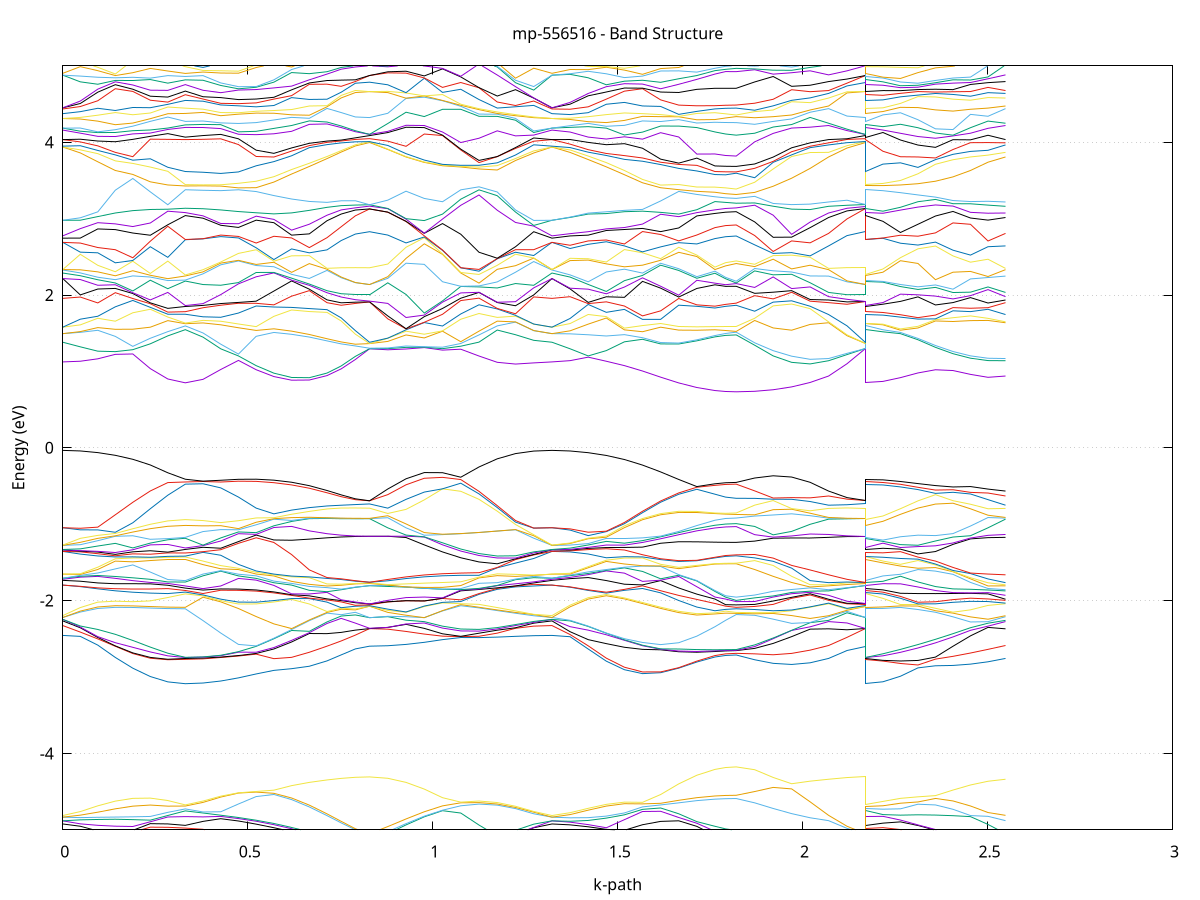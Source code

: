 set title 'mp-556516 - Band Structure'
set xlabel 'k-path'
set ylabel 'Energy (eV)'
set grid y
set yrange [-5:5]
set terminal png size 800,600
set output 'mp-556516_bands_gnuplot.png'
plot '-' using 1:2 with lines notitle, '-' using 1:2 with lines notitle, '-' using 1:2 with lines notitle, '-' using 1:2 with lines notitle, '-' using 1:2 with lines notitle, '-' using 1:2 with lines notitle, '-' using 1:2 with lines notitle, '-' using 1:2 with lines notitle, '-' using 1:2 with lines notitle, '-' using 1:2 with lines notitle, '-' using 1:2 with lines notitle, '-' using 1:2 with lines notitle, '-' using 1:2 with lines notitle, '-' using 1:2 with lines notitle, '-' using 1:2 with lines notitle, '-' using 1:2 with lines notitle, '-' using 1:2 with lines notitle, '-' using 1:2 with lines notitle, '-' using 1:2 with lines notitle, '-' using 1:2 with lines notitle, '-' using 1:2 with lines notitle, '-' using 1:2 with lines notitle, '-' using 1:2 with lines notitle, '-' using 1:2 with lines notitle, '-' using 1:2 with lines notitle, '-' using 1:2 with lines notitle, '-' using 1:2 with lines notitle, '-' using 1:2 with lines notitle, '-' using 1:2 with lines notitle, '-' using 1:2 with lines notitle, '-' using 1:2 with lines notitle, '-' using 1:2 with lines notitle, '-' using 1:2 with lines notitle, '-' using 1:2 with lines notitle, '-' using 1:2 with lines notitle, '-' using 1:2 with lines notitle, '-' using 1:2 with lines notitle, '-' using 1:2 with lines notitle, '-' using 1:2 with lines notitle, '-' using 1:2 with lines notitle, '-' using 1:2 with lines notitle, '-' using 1:2 with lines notitle, '-' using 1:2 with lines notitle, '-' using 1:2 with lines notitle, '-' using 1:2 with lines notitle, '-' using 1:2 with lines notitle, '-' using 1:2 with lines notitle, '-' using 1:2 with lines notitle, '-' using 1:2 with lines notitle, '-' using 1:2 with lines notitle, '-' using 1:2 with lines notitle, '-' using 1:2 with lines notitle, '-' using 1:2 with lines notitle, '-' using 1:2 with lines notitle, '-' using 1:2 with lines notitle, '-' using 1:2 with lines notitle, '-' using 1:2 with lines notitle, '-' using 1:2 with lines notitle, '-' using 1:2 with lines notitle, '-' using 1:2 with lines notitle, '-' using 1:2 with lines notitle, '-' using 1:2 with lines notitle, '-' using 1:2 with lines notitle, '-' using 1:2 with lines notitle, '-' using 1:2 with lines notitle, '-' using 1:2 with lines notitle, '-' using 1:2 with lines notitle, '-' using 1:2 with lines notitle, '-' using 1:2 with lines notitle, '-' using 1:2 with lines notitle, '-' using 1:2 with lines notitle, '-' using 1:2 with lines notitle, '-' using 1:2 with lines notitle, '-' using 1:2 with lines notitle, '-' using 1:2 with lines notitle, '-' using 1:2 with lines notitle, '-' using 1:2 with lines notitle, '-' using 1:2 with lines notitle, '-' using 1:2 with lines notitle, '-' using 1:2 with lines notitle, '-' using 1:2 with lines notitle, '-' using 1:2 with lines notitle, '-' using 1:2 with lines notitle, '-' using 1:2 with lines notitle, '-' using 1:2 with lines notitle, '-' using 1:2 with lines notitle, '-' using 1:2 with lines notitle, '-' using 1:2 with lines notitle, '-' using 1:2 with lines notitle, '-' using 1:2 with lines notitle, '-' using 1:2 with lines notitle, '-' using 1:2 with lines notitle, '-' using 1:2 with lines notitle, '-' using 1:2 with lines notitle, '-' using 1:2 with lines notitle, '-' using 1:2 with lines notitle, '-' using 1:2 with lines notitle, '-' using 1:2 with lines notitle, '-' using 1:2 with lines notitle, '-' using 1:2 with lines notitle, '-' using 1:2 with lines notitle, '-' using 1:2 with lines notitle, '-' using 1:2 with lines notitle, '-' using 1:2 with lines notitle, '-' using 1:2 with lines notitle, '-' using 1:2 with lines notitle, '-' using 1:2 with lines notitle, '-' using 1:2 with lines notitle, '-' using 1:2 with lines notitle, '-' using 1:2 with lines notitle, '-' using 1:2 with lines notitle, '-' using 1:2 with lines notitle, '-' using 1:2 with lines notitle, '-' using 1:2 with lines notitle, '-' using 1:2 with lines notitle, '-' using 1:2 with lines notitle, '-' using 1:2 with lines notitle, '-' using 1:2 with lines notitle, '-' using 1:2 with lines notitle, '-' using 1:2 with lines notitle, '-' using 1:2 with lines notitle, '-' using 1:2 with lines notitle, '-' using 1:2 with lines notitle, '-' using 1:2 with lines notitle, '-' using 1:2 with lines notitle, '-' using 1:2 with lines notitle, '-' using 1:2 with lines notitle, '-' using 1:2 with lines notitle, '-' using 1:2 with lines notitle, '-' using 1:2 with lines notitle, '-' using 1:2 with lines notitle, '-' using 1:2 with lines notitle, '-' using 1:2 with lines notitle, '-' using 1:2 with lines notitle, '-' using 1:2 with lines notitle, '-' using 1:2 with lines notitle, '-' using 1:2 with lines notitle, '-' using 1:2 with lines notitle, '-' using 1:2 with lines notitle, '-' using 1:2 with lines notitle, '-' using 1:2 with lines notitle, '-' using 1:2 with lines notitle, '-' using 1:2 with lines notitle, '-' using 1:2 with lines notitle, '-' using 1:2 with lines notitle, '-' using 1:2 with lines notitle, '-' using 1:2 with lines notitle, '-' using 1:2 with lines notitle, '-' using 1:2 with lines notitle, '-' using 1:2 with lines notitle, '-' using 1:2 with lines notitle, '-' using 1:2 with lines notitle, '-' using 1:2 with lines notitle, '-' using 1:2 with lines notitle, '-' using 1:2 with lines notitle, '-' using 1:2 with lines notitle, '-' using 1:2 with lines notitle, '-' using 1:2 with lines notitle, '-' using 1:2 with lines notitle, '-' using 1:2 with lines notitle, '-' using 1:2 with lines notitle, '-' using 1:2 with lines notitle, '-' using 1:2 with lines notitle, '-' using 1:2 with lines notitle, '-' using 1:2 with lines notitle, '-' using 1:2 with lines notitle, '-' using 1:2 with lines notitle, '-' using 1:2 with lines notitle, '-' using 1:2 with lines notitle, '-' using 1:2 with lines notitle, '-' using 1:2 with lines notitle, '-' using 1:2 with lines notitle, '-' using 1:2 with lines notitle, '-' using 1:2 with lines notitle, '-' using 1:2 with lines notitle, '-' using 1:2 with lines notitle, '-' using 1:2 with lines notitle, '-' using 1:2 with lines notitle, '-' using 1:2 with lines notitle, '-' using 1:2 with lines notitle, '-' using 1:2 with lines notitle, '-' using 1:2 with lines notitle, '-' using 1:2 with lines notitle, '-' using 1:2 with lines notitle, '-' using 1:2 with lines notitle, '-' using 1:2 with lines notitle, '-' using 1:2 with lines notitle, '-' using 1:2 with lines notitle, '-' using 1:2 with lines notitle, '-' using 1:2 with lines notitle, '-' using 1:2 with lines notitle, '-' using 1:2 with lines notitle, '-' using 1:2 with lines notitle, '-' using 1:2 with lines notitle, '-' using 1:2 with lines notitle, '-' using 1:2 with lines notitle, '-' using 1:2 with lines notitle, '-' using 1:2 with lines notitle, '-' using 1:2 with lines notitle, '-' using 1:2 with lines notitle, '-' using 1:2 with lines notitle, '-' using 1:2 with lines notitle, '-' using 1:2 with lines notitle, '-' using 1:2 with lines notitle, '-' using 1:2 with lines notitle, '-' using 1:2 with lines notitle, '-' using 1:2 with lines notitle, '-' using 1:2 with lines notitle, '-' using 1:2 with lines notitle, '-' using 1:2 with lines notitle, '-' using 1:2 with lines notitle, '-' using 1:2 with lines notitle, '-' using 1:2 with lines notitle, '-' using 1:2 with lines notitle, '-' using 1:2 with lines notitle, '-' using 1:2 with lines notitle, '-' using 1:2 with lines notitle, '-' using 1:2 with lines notitle, '-' using 1:2 with lines notitle, '-' using 1:2 with lines notitle, '-' using 1:2 with lines notitle, '-' using 1:2 with lines notitle, '-' using 1:2 with lines notitle, '-' using 1:2 with lines notitle, '-' using 1:2 with lines notitle, '-' using 1:2 with lines notitle, '-' using 1:2 with lines notitle, '-' using 1:2 with lines notitle, '-' using 1:2 with lines notitle, '-' using 1:2 with lines notitle, '-' using 1:2 with lines notitle, '-' using 1:2 with lines notitle, '-' using 1:2 with lines notitle, '-' using 1:2 with lines notitle, '-' using 1:2 with lines notitle, '-' using 1:2 with lines notitle, '-' using 1:2 with lines notitle, '-' using 1:2 with lines notitle, '-' using 1:2 with lines notitle, '-' using 1:2 with lines notitle, '-' using 1:2 with lines notitle, '-' using 1:2 with lines notitle, '-' using 1:2 with lines notitle, '-' using 1:2 with lines notitle, '-' using 1:2 with lines notitle, '-' using 1:2 with lines notitle, '-' using 1:2 with lines notitle, '-' using 1:2 with lines notitle, '-' using 1:2 with lines notitle, '-' using 1:2 with lines notitle, '-' using 1:2 with lines notitle, '-' using 1:2 with lines notitle, '-' using 1:2 with lines notitle, '-' using 1:2 with lines notitle, '-' using 1:2 with lines notitle, '-' using 1:2 with lines notitle, '-' using 1:2 with lines notitle, '-' using 1:2 with lines notitle, '-' using 1:2 with lines notitle, '-' using 1:2 with lines notitle
0.000000 -12.326226
0.047319 -12.325226
0.094638 -12.322026
0.141957 -12.316926
0.189275 -12.310326
0.236594 -12.302726
0.283913 -12.294826
0.331232 -12.289226
0.331232 -12.289226
0.379117 -12.288826
0.427003 -12.287626
0.474888 -12.286026
0.522774 -12.284726
0.570659 -12.285326
0.618545 -12.288026
0.666430 -12.291226
0.714316 -12.294126
0.714316 -12.294126
0.752640 -12.295826
0.790964 -12.296926
0.829289 -12.297326
0.829289 -12.297326
0.878609 -12.298026
0.927929 -12.300026
0.977250 -12.303226
1.026570 -12.307326
1.075890 -12.311726
1.125210 -12.316226
1.174531 -12.320326
1.223851 -12.323526
1.273171 -12.325526
1.322492 -12.326226
1.322492 -12.326226
1.371444 -12.324926
1.420396 -12.321126
1.469348 -12.315126
1.518301 -12.307426
1.567253 -12.298826
1.616205 -12.290326
1.665158 -12.284926
1.714110 -12.285826
1.763062 -12.287526
1.763062 -12.287526
1.791805 -12.288126
1.820548 -12.288326
1.820548 -12.288326
1.870495 -12.288926
1.920441 -12.290126
1.970387 -12.291626
2.020333 -12.293226
2.070280 -12.294926
2.070280 -12.294926
2.120064 -12.296726
2.169849 -12.297326
2.169849 -12.289226
2.217192 -12.290026
2.264535 -12.291226
2.311879 -12.292326
2.359222 -12.292926
2.406565 -12.293326
2.453909 -12.293626
2.501252 -12.294026
2.548595 -12.294926
e
0.000000 -12.258426
0.047319 -12.259126
0.094638 -12.260726
0.141957 -12.263126
0.189275 -12.266526
0.236594 -12.271426
0.283913 -12.277626
0.331232 -12.282726
0.331232 -12.282726
0.379117 -12.282226
0.427003 -12.280726
0.474888 -12.278426
0.522774 -12.275626
0.570659 -12.275026
0.618545 -12.273526
0.666430 -12.271226
0.714316 -12.268926
0.714316 -12.268926
0.752640 -12.267426
0.790964 -12.266226
0.829289 -12.265726
0.829289 -12.265726
0.878609 -12.265726
0.927929 -12.265726
0.977250 -12.265526
1.026570 -12.265026
1.075890 -12.264126
1.125210 -12.262826
1.174531 -12.261326
1.223851 -12.259926
1.273171 -12.258826
1.322492 -12.258426
1.322492 -12.258426
1.371444 -12.259226
1.420396 -12.261426
1.469348 -12.264426
1.518301 -12.268126
1.567253 -12.272126
1.616205 -12.275726
1.665158 -12.276126
1.714110 -12.277026
1.763062 -12.279126
1.763062 -12.279126
1.791805 -12.279826
1.820548 -12.280026
1.820548 -12.280026
1.870495 -12.279126
1.920441 -12.277026
1.970387 -12.274226
2.020333 -12.271226
2.070280 -12.268526
2.070280 -12.268526
2.120064 -12.266526
2.169849 -12.265726
2.169849 -12.282726
2.217192 -12.281526
2.264535 -12.279126
2.311879 -12.276426
2.359222 -12.273926
2.406565 -12.271926
2.453909 -12.270426
2.501252 -12.269426
2.548595 -12.268526
e
0.000000 -12.253826
0.047319 -12.254826
0.094638 -12.256126
0.141957 -12.258026
0.189275 -12.260126
0.236594 -12.261726
0.283913 -12.262726
0.331232 -12.263026
0.331232 -12.263026
0.379117 -12.264626
0.427003 -12.267726
0.474888 -12.271226
0.522774 -12.274126
0.570659 -12.272426
0.618545 -12.269226
0.666430 -12.266426
0.714316 -12.264026
0.714316 -12.264026
0.752640 -12.262626
0.790964 -12.261726
0.829289 -12.261426
0.829289 -12.261426
0.878609 -12.263026
0.927929 -12.264026
0.977250 -12.264526
1.026570 -12.264226
1.075890 -12.263426
1.125210 -12.261926
1.174531 -12.260126
1.223851 -12.258026
1.273171 -12.255826
1.322492 -12.253826
1.322492 -12.253826
1.371444 -12.254426
1.420396 -12.256026
1.469348 -12.258726
1.518301 -12.262126
1.567253 -12.266026
1.616205 -12.270126
1.665158 -12.273826
1.714110 -12.270526
1.763062 -12.264626
1.763062 -12.264626
1.791805 -12.262026
1.820548 -12.261026
1.820548 -12.261026
1.870495 -12.261226
1.920441 -12.261626
1.970387 -12.262326
2.020333 -12.262826
2.070280 -12.262926
2.070280 -12.262926
2.120064 -12.261926
2.169849 -12.261426
2.169849 -12.263026
2.217192 -12.263226
2.264535 -12.263626
2.311879 -12.264126
2.359222 -12.264526
2.406565 -12.264726
2.453909 -12.264526
2.501252 -12.263826
2.548595 -12.262926
e
0.000000 -12.253826
0.047319 -12.253126
0.094638 -12.253026
0.141957 -12.253526
0.189275 -12.254426
0.236594 -12.255126
0.283913 -12.255726
0.331232 -12.255826
0.331232 -12.255826
0.379117 -12.254426
0.427003 -12.251826
0.474888 -12.249626
0.522774 -12.249426
0.570659 -12.250926
0.618545 -12.253326
0.666430 -12.255826
0.714316 -12.258126
0.714316 -12.258126
0.752640 -12.259726
0.790964 -12.260926
0.829289 -12.261426
0.829289 -12.261426
0.878609 -12.259526
0.927929 -12.257326
0.977250 -12.255226
1.026570 -12.253326
1.075890 -12.251826
1.125210 -12.250926
1.174531 -12.250726
1.223851 -12.251126
1.273171 -12.252226
1.322492 -12.253826
1.322492 -12.253826
1.371444 -12.253526
1.420396 -12.252626
1.469348 -12.251726
1.518301 -12.250826
1.567253 -12.250026
1.616205 -12.249426
1.665158 -12.249226
1.714110 -12.249726
1.763062 -12.251226
1.763062 -12.251226
1.791805 -12.252226
1.820548 -12.252826
1.820548 -12.252826
1.870495 -12.253226
1.920441 -12.254326
1.970387 -12.255826
2.020333 -12.257526
2.070280 -12.259026
2.070280 -12.259026
2.120064 -12.260626
2.169849 -12.261426
2.169849 -12.255826
2.217192 -12.256026
2.264535 -12.256326
2.311879 -12.256826
2.359222 -12.257426
2.406565 -12.257826
2.453909 -12.258226
2.501252 -12.258526
2.548595 -12.259026
e
0.000000 -12.245726
0.047319 -12.245626
0.094638 -12.245026
0.141957 -12.243826
0.189275 -12.242526
0.236594 -12.241226
0.283913 -12.240326
0.331232 -12.239926
0.331232 -12.239926
0.379117 -12.240226
0.427003 -12.240926
0.474888 -12.241526
0.522774 -12.241826
0.570659 -12.243426
0.618545 -12.245626
0.666430 -12.247926
0.714316 -12.249826
0.714316 -12.249826
0.752640 -12.251026
0.790964 -12.251826
0.829289 -12.252126
0.829289 -12.252126
0.878609 -12.251726
0.927929 -12.250726
0.977250 -12.249326
1.026570 -12.247926
1.075890 -12.246726
1.125210 -12.245926
1.174531 -12.245526
1.223851 -12.245526
1.273171 -12.245626
1.322492 -12.245726
1.322492 -12.245726
1.371444 -12.245626
1.420396 -12.245126
1.469348 -12.244326
1.518301 -12.243426
1.567253 -12.242526
1.616205 -12.241826
1.665158 -12.241726
1.714110 -12.242126
1.763062 -12.242626
1.763062 -12.242626
1.791805 -12.242826
1.820548 -12.242926
1.820548 -12.242926
1.870495 -12.243926
1.920441 -12.245826
1.970387 -12.247526
2.020333 -12.249126
2.070280 -12.250426
2.070280 -12.250426
2.120064 -12.251626
2.169849 -12.252126
2.169849 -12.239926
2.217192 -12.240126
2.264535 -12.240726
2.311879 -12.241726
2.359222 -12.243126
2.406565 -12.245026
2.453909 -12.247026
2.501252 -12.248926
2.548595 -12.250426
e
0.000000 -12.232826
0.047319 -12.232926
0.094638 -12.233126
0.141957 -12.233426
0.189275 -12.233826
0.236594 -12.234226
0.283913 -12.234626
0.331232 -12.234826
0.331232 -12.234826
0.379117 -12.235126
0.427003 -12.236026
0.474888 -12.237326
0.522774 -12.237726
0.570659 -12.235726
0.618545 -12.232726
0.666430 -12.229726
0.714316 -12.227126
0.714316 -12.227126
0.752640 -12.225626
0.790964 -12.224726
0.829289 -12.224426
0.829289 -12.224426
0.878609 -12.224626
0.927929 -12.225226
0.977250 -12.226226
1.026570 -12.227526
1.075890 -12.228826
1.125210 -12.230126
1.174531 -12.231226
1.223851 -12.232126
1.273171 -12.232626
1.322492 -12.232826
1.322492 -12.232826
1.371444 -12.232926
1.420396 -12.233426
1.469348 -12.234126
1.518301 -12.235126
1.567253 -12.236126
1.616205 -12.237226
1.665158 -12.237826
1.714110 -12.237826
1.763062 -12.237726
1.763062 -12.237726
1.791805 -12.237626
1.820548 -12.237526
1.820548 -12.237526
1.870495 -12.236226
1.920441 -12.233526
1.970387 -12.230826
2.020333 -12.228426
2.070280 -12.226526
2.070280 -12.226526
2.120064 -12.224926
2.169849 -12.224426
2.169849 -12.234826
2.217192 -12.234626
2.264535 -12.234026
2.311879 -12.233126
2.359222 -12.231926
2.406565 -12.230526
2.453909 -12.229026
2.501252 -12.227626
2.548595 -12.226526
e
0.000000 -12.211326
0.047319 -12.211126
0.094638 -12.210626
0.141957 -12.209826
0.189275 -12.208826
0.236594 -12.208926
0.283913 -12.209526
0.331232 -12.209726
0.331232 -12.209726
0.379117 -12.209526
0.427003 -12.208726
0.474888 -12.207726
0.522774 -12.207426
0.570659 -12.208326
0.618545 -12.209226
0.666430 -12.210026
0.714316 -12.210626
0.714316 -12.210626
0.752640 -12.211026
0.790964 -12.211226
0.829289 -12.211326
0.829289 -12.211326
0.878609 -12.213026
0.927929 -12.214226
0.977250 -12.214726
1.026570 -12.214426
1.075890 -12.213426
1.125210 -12.211926
1.174531 -12.209826
1.223851 -12.210126
1.273171 -12.211026
1.322492 -12.211326
1.322492 -12.211326
1.371444 -12.211126
1.420396 -12.210726
1.469348 -12.210026
1.518301 -12.209226
1.567253 -12.208226
1.616205 -12.207426
1.665158 -12.207426
1.714110 -12.207826
1.763062 -12.208226
1.763062 -12.208226
1.791805 -12.208326
1.820548 -12.208326
1.820548 -12.208326
1.870495 -12.209526
1.920441 -12.210726
1.970387 -12.211326
2.020333 -12.211326
2.070280 -12.210826
2.070280 -12.210826
2.120064 -12.211226
2.169849 -12.211326
2.169849 -12.209726
2.217192 -12.209926
2.264535 -12.210326
2.311879 -12.210926
2.359222 -12.211526
2.406565 -12.212026
2.453909 -12.212026
2.501252 -12.211626
2.548595 -12.210826
e
0.000000 -12.203026
0.047319 -12.204026
0.094638 -12.205326
0.141957 -12.206626
0.189275 -12.207826
0.236594 -12.207526
0.283913 -12.206326
0.331232 -12.205226
0.331232 -12.205226
0.379117 -12.205426
0.427003 -12.205826
0.474888 -12.206526
0.522774 -12.207126
0.570659 -12.208026
0.618545 -12.209026
0.666430 -12.209826
0.714316 -12.210526
0.714316 -12.210526
0.752640 -12.211026
0.790964 -12.211226
0.829289 -12.211326
0.829289 -12.211326
0.878609 -12.209126
0.927929 -12.206826
0.977250 -12.204426
1.026570 -12.203226
1.075890 -12.205126
1.125210 -12.207126
1.174531 -12.208826
1.223851 -12.207526
1.273171 -12.205126
1.322492 -12.203026
1.322492 -12.203026
1.371444 -12.203126
1.420396 -12.203626
1.469348 -12.204226
1.518301 -12.205026
1.567253 -12.205826
1.616205 -12.206526
1.665158 -12.206826
1.714110 -12.207126
1.763062 -12.207426
1.763062 -12.207426
1.791805 -12.207526
1.820548 -12.207526
1.820548 -12.207526
1.870495 -12.206126
1.920441 -12.206226
1.970387 -12.207526
2.020333 -12.209126
2.070280 -12.210726
2.070280 -12.210726
2.120064 -12.211126
2.169849 -12.211326
2.169849 -12.205226
2.217192 -12.205226
2.264535 -12.205026
2.311879 -12.205026
2.359222 -12.205526
2.406565 -12.206326
2.453909 -12.207626
2.501252 -12.209226
2.548595 -12.210726
e
0.000000 -12.203026
0.047319 -12.202226
0.094638 -12.201726
0.141957 -12.201726
0.189275 -12.202126
0.236594 -12.202826
0.283913 -12.203726
0.331232 -12.204726
0.331232 -12.204726
0.379117 -12.204826
0.427003 -12.205326
0.474888 -12.206026
0.522774 -12.206026
0.570659 -12.204526
0.618545 -12.202926
0.666430 -12.201426
0.714316 -12.200226
0.714316 -12.200226
0.752640 -12.199426
0.790964 -12.199026
0.829289 -12.198826
0.829289 -12.198826
0.878609 -12.199126
0.927929 -12.200026
0.977250 -12.201526
1.026570 -12.202326
1.075890 -12.200726
1.125210 -12.199726
1.174531 -12.199526
1.223851 -12.200026
1.273171 -12.201226
1.322492 -12.203026
1.322492 -12.203026
1.371444 -12.203126
1.420396 -12.203526
1.469348 -12.204026
1.518301 -12.204726
1.567253 -12.205426
1.616205 -12.206126
1.665158 -12.206226
1.714110 -12.205626
1.763062 -12.205226
1.763062 -12.205226
1.791805 -12.205126
1.820548 -12.205026
1.820548 -12.205026
1.870495 -12.205226
1.920441 -12.204126
1.970387 -12.202326
2.020333 -12.200926
2.070280 -12.199826
2.070280 -12.199826
2.120064 -12.199126
2.169849 -12.198826
2.169849 -12.204726
2.217192 -12.204626
2.264535 -12.204526
2.311879 -12.204226
2.359222 -12.203426
2.406565 -12.202426
2.453909 -12.201426
2.501252 -12.200526
2.548595 -12.199826
e
0.000000 -11.043726
0.047319 -11.044726
0.094638 -11.046326
0.141957 -11.048026
0.189275 -11.049426
0.236594 -11.050526
0.283913 -11.051126
0.331232 -11.051426
0.331232 -11.051426
0.379117 -11.050626
0.427003 -11.048526
0.474888 -11.045126
0.522774 -11.040826
0.570659 -11.036026
0.618545 -11.031526
0.666430 -11.030226
0.714316 -11.030126
0.714316 -11.030126
0.752640 -11.030826
0.790964 -11.032026
0.829289 -11.032426
0.829289 -11.032426
0.878609 -11.032326
0.927929 -11.031726
0.977250 -11.031126
1.026570 -11.032826
1.075890 -11.034926
1.125210 -11.037026
1.174531 -11.039126
1.223851 -11.041626
1.273171 -11.043226
1.322492 -11.043726
1.322492 -11.043726
1.371444 -11.045126
1.420396 -11.046326
1.469348 -11.046526
1.518301 -11.045426
1.567253 -11.043026
1.616205 -11.039726
1.665158 -11.036626
1.714110 -11.038526
1.763062 -11.040426
1.763062 -11.040426
1.791805 -11.040926
1.820548 -11.041126
1.820548 -11.041126
1.870495 -11.039726
1.920441 -11.035626
1.970387 -11.030726
2.020333 -11.030526
2.070280 -11.030526
2.070280 -11.030526
2.120064 -11.031726
2.169849 -11.032426
2.169849 -11.051426
2.217192 -11.050326
2.264535 -11.047326
2.311879 -11.043226
2.359222 -11.039126
2.406565 -11.035726
2.453909 -11.033326
2.501252 -11.031626
2.548595 -11.030426
e
0.000000 -11.041226
0.047319 -11.041726
0.094638 -11.041926
0.141957 -11.041026
0.189275 -11.039226
0.236594 -11.036826
0.283913 -11.034226
0.331232 -11.032326
0.331232 -11.032326
0.379117 -11.032226
0.427003 -11.032026
0.474888 -11.031626
0.522774 -11.030826
0.570659 -11.030126
0.618545 -11.029526
0.666430 -11.028526
0.714316 -11.028626
0.714316 -11.028626
0.752640 -11.029726
0.790964 -11.031426
0.829289 -11.032426
0.829289 -11.032426
0.878609 -11.032026
0.927929 -11.031226
0.977250 -11.030626
1.026570 -11.031026
1.075890 -11.033226
1.125210 -11.036126
1.174531 -11.039026
1.223851 -11.040626
1.273171 -11.041326
1.322492 -11.041226
1.322492 -11.041226
1.371444 -11.042526
1.420396 -11.044026
1.469348 -11.044226
1.518301 -11.043226
1.567253 -11.040926
1.616205 -11.037726
1.665158 -11.034826
1.714110 -11.030726
1.763062 -11.027826
1.763062 -11.027826
1.791805 -11.027926
1.820548 -11.028026
1.820548 -11.028026
1.870495 -11.028426
1.920441 -11.029326
1.970387 -11.029226
2.020333 -11.026626
2.070280 -11.029226
2.070280 -11.029226
2.120064 -11.030826
2.169849 -11.032426
2.169849 -11.032326
2.217192 -11.032726
2.264535 -11.033326
2.311879 -11.033426
2.359222 -11.032426
2.406565 -11.030726
2.453909 -11.029526
2.501252 -11.029026
2.548595 -11.029226
e
0.000000 -11.041226
0.047319 -11.041326
0.094638 -11.041126
0.141957 -11.039526
0.189275 -11.036926
0.236594 -11.033626
0.283913 -11.030426
0.331232 -11.030026
0.331232 -11.030026
0.379117 -11.029726
0.427003 -11.029026
0.474888 -11.028226
0.522774 -11.027826
0.570659 -11.027926
0.618545 -11.027826
0.666430 -11.026726
0.714316 -11.027226
0.714316 -11.027226
0.752640 -11.027626
0.790964 -11.028426
0.829289 -11.028426
0.829289 -11.028426
0.878609 -11.028426
0.927929 -11.028726
0.977250 -11.029526
1.026570 -11.029426
1.075890 -11.029226
1.125210 -11.030926
1.174531 -11.034226
1.223851 -11.037726
1.273171 -11.040026
1.322492 -11.041226
1.322492 -11.041226
1.371444 -11.040426
1.420396 -11.038626
1.469348 -11.035826
1.518301 -11.032626
1.567253 -11.029526
1.616205 -11.030726
1.665158 -11.032326
1.714110 -11.028726
1.763062 -11.026326
1.763062 -11.026326
1.791805 -11.024526
1.820548 -11.023926
1.820548 -11.023926
1.870495 -11.023726
1.920441 -11.023826
1.970387 -11.024326
2.020333 -11.025426
2.070280 -11.025926
2.070280 -11.025926
2.120064 -11.028426
2.169849 -11.028426
2.169849 -11.030026
2.217192 -11.029626
2.264535 -11.030126
2.311879 -11.030726
2.359222 -11.030326
2.406565 -11.028326
2.453909 -11.025226
2.501252 -11.024926
2.548595 -11.025926
e
0.000000 -11.039026
0.047319 -11.038726
0.094638 -11.035126
0.141957 -11.030726
0.189275 -11.026426
0.236594 -11.024526
0.283913 -11.026526
0.331232 -11.026126
0.331232 -11.026126
0.379117 -11.026226
0.427003 -11.026426
0.474888 -11.026326
0.522774 -11.025526
0.570659 -11.024026
0.618545 -11.022226
0.666430 -11.022026
0.714316 -11.023326
0.714316 -11.023326
0.752640 -11.025926
0.790964 -11.025926
0.829289 -11.025926
0.829289 -11.025926
0.878609 -11.026426
0.927929 -11.027626
0.977250 -11.028526
1.026570 -11.027626
1.075890 -11.028026
1.125210 -11.030226
1.174531 -11.033026
1.223851 -11.035926
1.273171 -11.038226
1.322492 -11.039026
1.322492 -11.039026
1.371444 -11.039326
1.420396 -11.037626
1.469348 -11.034926
1.518301 -11.031626
1.567253 -11.028426
1.616205 -11.026626
1.665158 -11.026226
1.714110 -11.026626
1.763062 -11.024426
1.763062 -11.024426
1.791805 -11.023426
1.820548 -11.023026
1.820548 -11.023026
1.870495 -11.022426
1.920441 -11.021826
1.970387 -11.023626
2.020333 -11.024726
2.070280 -11.025326
2.070280 -11.025326
2.120064 -11.025826
2.169849 -11.025926
2.169849 -11.026126
2.217192 -11.027926
2.264535 -11.028326
2.311879 -11.027126
2.359222 -11.025526
2.406565 -11.024426
2.453909 -11.024326
2.501252 -11.024426
2.548595 -11.025326
e
0.000000 -11.038626
0.047319 -11.036726
0.094638 -11.032826
0.141957 -11.027926
0.189275 -11.023526
0.236594 -11.021826
0.283913 -11.022326
0.331232 -11.024526
0.331232 -11.024526
0.379117 -11.024326
0.427003 -11.024026
0.474888 -11.023626
0.522774 -11.023326
0.570659 -11.022426
0.618545 -11.021226
0.666430 -11.021126
0.714316 -11.022526
0.714316 -11.022526
0.752640 -11.024326
0.790964 -11.025526
0.829289 -11.025926
0.829289 -11.025926
0.878609 -11.025226
0.927929 -11.024226
0.977250 -11.023826
1.026570 -11.023726
1.075890 -11.025526
1.125210 -11.028726
1.174531 -11.032626
1.223851 -11.035826
1.273171 -11.037926
1.322492 -11.038626
1.322492 -11.038626
1.371444 -11.036526
1.420396 -11.032126
1.469348 -11.026926
1.518301 -11.022826
1.567253 -11.024626
1.616205 -11.023426
1.665158 -11.022526
1.714110 -11.022326
1.763062 -11.021826
1.763062 -11.021826
1.791805 -11.020426
1.820548 -11.019026
1.820548 -11.019026
1.870495 -11.019526
1.920441 -11.020426
1.970387 -11.020626
2.020333 -11.020926
2.070280 -11.023626
2.070280 -11.023626
2.120064 -11.025326
2.169849 -11.025926
2.169849 -11.024526
2.217192 -11.023826
2.264535 -11.023726
2.311879 -11.023826
2.359222 -11.023426
2.406565 -11.022526
2.453909 -11.022226
2.501252 -11.022326
2.548595 -11.023626
e
0.000000 -11.038626
0.047319 -11.035726
0.094638 -11.031726
0.141957 -11.026926
0.189275 -11.021726
0.236594 -11.020526
0.283913 -11.020426
0.331232 -11.020226
0.331232 -11.020226
0.379117 -11.020026
0.427003 -11.019326
0.474888 -11.018926
0.522774 -11.018726
0.570659 -11.018326
0.618545 -11.019026
0.666430 -11.019926
0.714316 -11.020926
0.714316 -11.020926
0.752640 -11.022526
0.790964 -11.022726
0.829289 -11.022026
0.829289 -11.022026
0.878609 -11.023226
0.927929 -11.023826
0.977250 -11.023026
1.026570 -11.023526
1.075890 -11.023226
1.125210 -11.027326
1.174531 -11.031826
1.223851 -11.035226
1.273171 -11.037626
1.322492 -11.038626
1.322492 -11.038626
1.371444 -11.035026
1.420396 -11.030026
1.469348 -11.024526
1.518301 -11.019626
1.567253 -11.020326
1.616205 -11.022226
1.665158 -11.019926
1.714110 -11.018126
1.763062 -11.017526
1.763062 -11.017526
1.791805 -11.017626
1.820548 -11.018226
1.820548 -11.018226
1.870495 -11.018226
1.920441 -11.017926
1.970387 -11.018326
2.020333 -11.019626
2.070280 -11.021826
2.070280 -11.021826
2.120064 -11.022826
2.169849 -11.022026
2.169849 -11.020226
2.217192 -11.020726
2.264535 -11.021526
2.311879 -11.021826
2.359222 -11.021726
2.406565 -11.020726
2.453909 -11.020226
2.501252 -11.020326
2.548595 -11.021826
e
0.000000 -11.012626
0.047319 -11.014226
0.094638 -11.016226
0.141957 -11.017926
0.189275 -11.018726
0.236594 -11.017326
0.283913 -11.017226
0.331232 -11.018326
0.331232 -11.018326
0.379117 -11.018126
0.427003 -11.017226
0.474888 -11.016326
0.522774 -11.016026
0.570659 -11.016126
0.618545 -11.016626
0.666430 -11.016826
0.714316 -11.019626
0.714316 -11.019626
0.752640 -11.020326
0.790964 -11.021526
0.829289 -11.022026
0.829289 -11.022026
0.878609 -11.020926
0.927929 -11.021526
0.977250 -11.022526
1.026570 -11.022326
1.075890 -11.022026
1.125210 -11.021426
1.174531 -11.020926
1.223851 -11.018926
1.273171 -11.015826
1.322492 -11.012626
1.322492 -11.012626
1.371444 -11.012926
1.420396 -11.013626
1.469348 -11.014726
1.518301 -11.017826
1.567253 -11.016626
1.616205 -11.016626
1.665158 -11.017526
1.714110 -11.016626
1.763062 -11.016126
1.763062 -11.016126
1.791805 -11.016626
1.820548 -11.017126
1.820548 -11.017126
1.870495 -11.017026
1.920441 -11.016826
1.970387 -11.017226
2.020333 -11.018726
2.070280 -11.019526
2.070280 -11.019526
2.120064 -11.021226
2.169849 -11.022026
2.169849 -11.018326
2.217192 -11.017926
2.264535 -11.017526
2.311879 -11.017626
2.359222 -11.018326
2.406565 -11.018926
2.453909 -11.018726
2.501252 -11.019126
2.548595 -11.019526
e
0.000000 -11.012626
0.047319 -11.011526
0.094638 -11.011326
0.141957 -11.013326
0.189275 -11.016426
0.236594 -11.015926
0.283913 -11.016226
0.331232 -11.014426
0.331232 -11.014426
0.379117 -11.014526
0.427003 -11.014526
0.474888 -11.013826
0.522774 -11.013426
0.570659 -11.013626
0.618545 -11.014126
0.666430 -11.015426
0.714316 -11.017226
0.714316 -11.017226
0.752640 -11.017726
0.790964 -11.019326
0.829289 -11.020726
0.829289 -11.020726
0.878609 -11.020826
0.927929 -11.020026
0.977250 -11.019626
1.026570 -11.019526
1.075890 -11.019626
1.125210 -11.020026
1.174531 -11.018526
1.223851 -11.015626
1.273171 -11.012226
1.322492 -11.012626
1.322492 -11.012626
1.371444 -11.012726
1.420396 -11.012926
1.469348 -11.013326
1.518301 -11.014226
1.567253 -11.013726
1.616205 -11.013226
1.665158 -11.012626
1.714110 -11.012026
1.763062 -11.013126
1.763062 -11.013126
1.791805 -11.014026
1.820548 -11.014526
1.820548 -11.014526
1.870495 -11.014726
1.920441 -11.014826
1.970387 -11.015626
2.020333 -11.017526
2.070280 -11.017426
2.070280 -11.017426
2.120064 -11.018826
2.169849 -11.020726
2.169849 -11.014426
2.217192 -11.014026
2.264535 -11.013726
2.311879 -11.014326
2.359222 -11.015426
2.406565 -11.016826
2.453909 -11.017126
2.501252 -11.017526
2.548595 -11.017426
e
0.000000 -11.010126
0.047319 -11.010426
0.094638 -11.010526
0.141957 -11.011426
0.189275 -11.011926
0.236594 -11.014126
0.283913 -11.012626
0.331232 -11.011826
0.331232 -11.011826
0.379117 -11.012026
0.427003 -11.012326
0.474888 -11.011826
0.522774 -11.010926
0.570659 -11.011126
0.618545 -11.011826
0.666430 -11.014726
0.714316 -11.015626
0.714316 -11.015626
0.752640 -11.015826
0.790964 -11.015526
0.829289 -11.015326
0.829289 -11.015326
0.878609 -11.015026
0.927929 -11.013626
0.977250 -11.012526
1.026570 -11.016126
1.075890 -11.019126
1.125210 -11.018126
1.174531 -11.014226
1.223851 -11.010926
1.273171 -11.010526
1.322492 -11.010126
1.322492 -11.010126
1.371444 -11.009826
1.420396 -11.009326
1.469348 -11.011626
1.518301 -11.013326
1.567253 -11.012626
1.616205 -11.010626
1.665158 -11.010026
1.714110 -11.009926
1.763062 -11.009426
1.763062 -11.009426
1.791805 -11.009226
1.820548 -11.009026
1.820548 -11.009026
1.870495 -11.009926
1.920441 -11.012026
1.970387 -11.013826
2.020333 -11.015526
2.070280 -11.015626
2.070280 -11.015626
2.120064 -11.015626
2.169849 -11.015326
2.169849 -11.011826
2.217192 -11.011726
2.264535 -11.011626
2.311879 -11.012226
2.359222 -11.013826
2.406565 -11.015526
2.453909 -11.016626
2.501252 -11.016526
2.548595 -11.015626
e
0.000000 -11.005126
0.047319 -11.006326
0.094638 -11.009226
0.141957 -11.009926
0.189275 -11.010926
0.236594 -11.010326
0.283913 -11.009926
0.331232 -11.010926
0.331232 -11.010926
0.379117 -11.010626
0.427003 -11.010126
0.474888 -11.009526
0.522774 -11.008326
0.570659 -11.009326
0.618545 -11.011026
0.666430 -11.012026
0.714316 -11.013226
0.714316 -11.013226
0.752640 -11.013926
0.790964 -11.014926
0.829289 -11.015326
0.829289 -11.015326
0.878609 -11.014826
0.927929 -11.013426
0.977250 -11.011526
1.026570 -11.015126
1.075890 -11.019026
1.125210 -11.017726
1.174531 -11.014226
1.223851 -11.010126
1.273171 -11.006726
1.322492 -11.005126
1.322492 -11.005126
1.371444 -11.005926
1.420396 -11.008226
1.469348 -11.009726
1.518301 -11.011026
1.567253 -11.010126
1.616205 -11.009426
1.665158 -11.007526
1.714110 -11.007726
1.763062 -11.007326
1.763062 -11.007326
1.791805 -11.008026
1.820548 -11.008426
1.820548 -11.008426
1.870495 -11.008526
1.920441 -11.009826
1.970387 -11.011526
2.020333 -11.012826
2.070280 -11.013926
2.070280 -11.013926
2.120064 -11.014726
2.169849 -11.015326
2.169849 -11.010926
2.217192 -11.010726
2.264535 -11.010426
2.311879 -11.010726
2.359222 -11.011926
2.406565 -11.013326
2.453909 -11.013826
2.501252 -11.013526
2.548595 -11.013926
e
0.000000 -11.005126
0.047319 -11.005026
0.094638 -11.005226
0.141957 -11.006526
0.189275 -11.008626
0.236594 -11.009626
0.283913 -11.007126
0.331232 -11.006226
0.331232 -11.006226
0.379117 -11.006226
0.427003 -11.006826
0.474888 -11.007126
0.522774 -11.007326
0.570659 -11.007526
0.618545 -11.008726
0.666430 -11.010326
0.714316 -11.011226
0.714316 -11.011226
0.752640 -11.011026
0.790964 -11.008626
0.829289 -11.007226
0.829289 -11.007226
0.878609 -11.006926
0.927929 -11.007526
0.977250 -11.010326
1.026570 -11.009826
1.075890 -11.011326
1.125210 -11.011726
1.174531 -11.010526
1.223851 -11.008726
1.273171 -11.006126
1.322492 -11.005126
1.322492 -11.005126
1.371444 -11.005026
1.420396 -11.005326
1.469348 -11.006526
1.518301 -11.007026
1.567253 -11.008626
1.616205 -11.006426
1.665158 -11.006326
1.714110 -11.005626
1.763062 -11.006426
1.763062 -11.006426
1.791805 -11.006226
1.820548 -11.006226
1.820548 -11.006226
1.870495 -11.006526
1.920441 -11.007426
1.970387 -11.009326
2.020333 -11.010726
2.070280 -11.011326
2.070280 -11.011326
2.120064 -11.009326
2.169849 -11.007226
2.169849 -11.006226
2.217192 -11.006426
2.264535 -11.007126
2.311879 -11.008426
2.359222 -11.010026
2.406565 -11.011626
2.453909 -11.012426
2.501252 -11.010326
2.548595 -11.011326
e
0.000000 -11.003626
0.047319 -11.003126
0.094638 -11.002526
0.141957 -11.003526
0.189275 -11.005726
0.236594 -11.005526
0.283913 -11.005926
0.331232 -11.005026
0.331232 -11.005026
0.379117 -11.005226
0.427003 -11.005026
0.474888 -11.004726
0.522774 -11.005226
0.570659 -11.005526
0.618545 -11.007326
0.666430 -11.008126
0.714316 -11.007626
0.714316 -11.007626
0.752640 -11.006526
0.790964 -11.006926
0.829289 -11.007226
0.829289 -11.007226
0.878609 -11.006626
0.927929 -11.005826
0.977250 -11.010326
1.026570 -11.007826
1.075890 -11.007726
1.125210 -11.006326
1.174531 -11.004426
1.223851 -11.001926
1.273171 -11.002326
1.322492 -11.003626
1.322492 -11.003626
1.371444 -11.003526
1.420396 -11.003226
1.469348 -11.003326
1.518301 -11.004726
1.567253 -11.003126
1.616205 -11.004026
1.665158 -11.004426
1.714110 -11.003626
1.763062 -11.002426
1.763062 -11.002426
1.791805 -11.001426
1.820548 -11.000726
1.820548 -11.000726
1.870495 -11.002726
1.920441 -11.006126
1.970387 -11.007126
2.020333 -11.007926
2.070280 -11.006726
2.070280 -11.006726
2.120064 -11.006826
2.169849 -11.007226
2.169849 -11.005026
2.217192 -11.005126
2.264535 -11.005426
2.311879 -11.005826
2.359222 -11.006426
2.406565 -11.007726
2.453909 -11.009126
2.501252 -11.009226
2.548595 -11.006726
e
0.000000 -11.002026
0.047319 -11.001626
0.094638 -11.001026
0.141957 -11.001726
0.189275 -11.002026
0.236594 -11.002626
0.283913 -11.002426
0.331232 -11.003326
0.331232 -11.003326
0.379117 -11.003026
0.427003 -11.002626
0.474888 -11.003026
0.522774 -11.003526
0.570659 -11.003726
0.618545 -11.003726
0.666430 -11.005226
0.714316 -11.003126
0.714316 -11.003126
0.752640 -11.001826
0.790964 -11.000226
0.829289 -11.000826
0.829289 -11.000826
0.878609 -11.002226
0.927929 -11.005126
0.977250 -11.005226
1.026570 -11.007626
1.075890 -11.004226
1.125210 -11.000426
1.174531 -10.999526
1.223851 -11.001126
1.273171 -11.001526
1.322492 -11.002026
1.322492 -11.002026
1.371444 -11.001626
1.420396 -11.000926
1.469348 -11.002126
1.518301 -11.002026
1.567253 -11.001326
1.616205 -11.001726
1.665158 -11.001826
1.714110 -11.001426
1.763062 -10.999426
1.763062 -10.999426
1.791805 -10.999026
1.820548 -10.999326
1.820548 -10.999326
1.870495 -11.000226
1.920441 -11.002826
1.970387 -11.005326
2.020333 -11.004026
2.070280 -11.003126
2.070280 -11.003126
2.120064 -11.000326
2.169849 -11.000826
2.169849 -11.003326
2.217192 -11.003026
2.264535 -11.002826
2.311879 -11.002726
2.359222 -11.002026
2.406565 -11.001626
2.453909 -11.004226
2.501252 -11.005826
2.548595 -11.003126
e
0.000000 -11.000726
0.047319 -11.000826
0.094638 -10.999926
0.141957 -11.000826
0.189275 -11.000826
0.236594 -10.999126
0.283913 -10.998326
0.331232 -10.996826
0.331232 -10.996826
0.379117 -10.997026
0.427003 -10.997726
0.474888 -10.999126
0.522774 -11.000726
0.570659 -11.001426
0.618545 -11.001226
0.666430 -11.002226
0.714316 -11.002226
0.714316 -11.002226
0.752640 -10.999026
0.790964 -10.996326
0.829289 -10.994126
0.829289 -10.994126
0.878609 -10.999126
0.927929 -11.002426
0.977250 -11.002926
1.026570 -11.003226
1.075890 -11.002326
1.125210 -10.999626
1.174531 -10.998426
1.223851 -11.000126
1.273171 -11.001026
1.322492 -11.000726
1.322492 -11.000726
1.371444 -11.000526
1.420396 -11.000126
1.469348 -11.000226
1.518301 -11.000326
1.567253 -11.000726
1.616205 -10.999126
1.665158 -10.997726
1.714110 -10.997326
1.763062 -10.997726
1.763062 -10.997726
1.791805 -10.997126
1.820548 -10.996626
1.820548 -10.996626
1.870495 -10.997126
1.920441 -10.999126
1.970387 -11.001826
2.020333 -11.002126
2.070280 -11.000626
2.070280 -11.000626
2.120064 -10.997126
2.169849 -10.994126
2.169849 -10.996826
2.217192 -10.998226
2.264535 -10.998826
2.311879 -10.997926
2.359222 -10.997226
2.406565 -10.997126
2.453909 -10.997926
2.501252 -11.000926
2.548595 -11.000626
e
0.000000 -11.000726
0.047319 -10.999626
0.094638 -10.999126
0.141957 -10.998126
0.189275 -10.998126
0.236594 -10.998126
0.283913 -10.996626
0.331232 -10.995526
0.331232 -10.995526
0.379117 -10.995626
0.427003 -10.995226
0.474888 -10.993926
0.522774 -10.993126
0.570659 -10.995026
0.618545 -10.999526
0.666430 -10.999826
0.714316 -10.999326
0.714316 -10.999326
0.752640 -10.997726
0.790964 -10.995626
0.829289 -10.994126
0.829289 -10.994126
0.878609 -10.996326
0.927929 -11.001026
0.977250 -11.001026
1.026570 -10.997526
1.075890 -10.996426
1.125210 -10.997926
1.174531 -10.997226
1.223851 -10.997926
1.273171 -10.999126
1.322492 -11.000726
1.322492 -11.000726
1.371444 -11.000026
1.420396 -10.998726
1.469348 -10.999326
1.518301 -10.999526
1.567253 -11.000026
1.616205 -10.997926
1.665158 -10.995626
1.714110 -10.995126
1.763062 -10.995326
1.763062 -10.995326
1.791805 -10.995826
1.820548 -10.995926
1.820548 -10.995926
1.870495 -10.995826
1.920441 -10.997326
1.970387 -10.998426
2.020333 -10.999426
2.070280 -10.999026
2.070280 -10.999026
2.120064 -10.996326
2.169849 -10.994126
2.169849 -10.995526
2.217192 -10.994926
2.264535 -10.993626
2.311879 -10.991826
2.359222 -10.991926
2.406565 -10.994426
2.453909 -10.995726
2.501252 -10.997826
2.548595 -10.999026
e
0.000000 -10.993926
0.047319 -10.996026
0.094638 -10.997226
0.141957 -10.996826
0.189275 -10.996126
0.236594 -10.996626
0.283913 -10.994826
0.331232 -10.994126
0.331232 -10.994126
0.379117 -10.993626
0.427003 -10.993326
0.474888 -10.992826
0.522774 -10.992026
0.570659 -10.992326
0.618545 -10.995426
0.666430 -10.997226
0.714316 -10.994526
0.714316 -10.994526
0.752640 -10.994126
0.790964 -10.993326
0.829289 -10.992826
0.829289 -10.992826
0.878609 -10.994226
0.927929 -10.994826
0.977250 -10.995126
1.026570 -10.995626
1.075890 -10.993226
1.125210 -10.992826
1.174531 -10.994626
1.223851 -10.996926
1.273171 -10.998026
1.322492 -10.993926
1.322492 -10.993926
1.371444 -10.994926
1.420396 -10.997126
1.469348 -10.997426
1.518301 -10.996726
1.567253 -10.995526
1.616205 -10.993926
1.665158 -10.992226
1.714110 -10.991926
1.763062 -10.993626
1.763062 -10.993626
1.791805 -10.993626
1.820548 -10.993226
1.820548 -10.993226
1.870495 -10.994626
1.920441 -10.995826
1.970387 -10.996226
2.020333 -10.996226
2.070280 -10.995026
2.070280 -10.995026
2.120064 -10.993826
2.169849 -10.992826
2.169849 -10.994126
2.217192 -10.993226
2.264535 -10.992226
2.311879 -10.991026
2.359222 -10.990826
2.406565 -10.990426
2.453909 -10.993326
2.501252 -10.994926
2.548595 -10.995026
e
0.000000 -10.993926
0.047319 -10.993626
0.094638 -10.995026
0.141957 -10.995426
0.189275 -10.994626
0.236594 -10.992426
0.283913 -10.992226
0.331232 -10.992226
0.331232 -10.992226
0.379117 -10.992526
0.427003 -10.991926
0.474888 -10.991326
0.522774 -10.990926
0.570659 -10.991326
0.618545 -10.992526
0.666430 -10.993026
0.714316 -10.993226
0.714316 -10.993226
0.752640 -10.991326
0.790964 -10.989326
0.829289 -10.988926
0.829289 -10.988926
0.878609 -10.988526
0.927929 -10.989626
0.977250 -10.994126
1.026570 -10.995526
1.075890 -10.992726
1.125210 -10.990826
1.174531 -10.993926
1.223851 -10.993026
1.273171 -10.992426
1.322492 -10.993926
1.322492 -10.993926
1.371444 -10.994726
1.420396 -10.996726
1.469348 -10.995426
1.518301 -10.993826
1.567253 -10.992826
1.616205 -10.991626
1.665158 -10.991026
1.714110 -10.991026
1.763062 -10.991626
1.763062 -10.991626
1.791805 -10.992126
1.820548 -10.992426
1.820548 -10.992426
1.870495 -10.993826
1.920441 -10.994326
1.970387 -10.994326
2.020333 -10.993026
2.070280 -10.990426
2.070280 -10.990426
2.120064 -10.989326
2.169849 -10.988926
2.169849 -10.992226
2.217192 -10.991826
2.264535 -10.991126
2.311879 -10.990426
2.359222 -10.989626
2.406565 -10.989426
2.453909 -10.989126
2.501252 -10.989326
2.548595 -10.990426
e
0.000000 -10.989926
0.047319 -10.991526
0.094638 -10.993826
0.141957 -10.993326
0.189275 -10.991226
0.236594 -10.990926
0.283913 -10.990626
0.331232 -10.991126
0.331232 -10.991126
0.379117 -10.990926
0.427003 -10.991226
0.474888 -10.989726
0.522774 -10.988326
0.570659 -10.989326
0.618545 -10.989226
0.666430 -10.989326
0.714316 -10.989326
0.714316 -10.989326
0.752640 -10.988926
0.790964 -10.988426
0.829289 -10.988926
0.829289 -10.988926
0.878609 -10.987326
0.927929 -10.989326
0.977250 -10.990926
1.026570 -10.991126
1.075890 -10.990926
1.125210 -10.989026
1.174531 -10.991426
1.223851 -10.992826
1.273171 -10.991426
1.322492 -10.989926
1.322492 -10.989926
1.371444 -10.990726
1.420396 -10.991826
1.469348 -10.991826
1.518301 -10.990426
1.567253 -10.988726
1.616205 -10.987726
1.665158 -10.988526
1.714110 -10.989526
1.763062 -10.990226
1.763062 -10.990226
1.791805 -10.990826
1.820548 -10.991526
1.820548 -10.991526
1.870495 -10.991226
1.920441 -10.991126
1.970387 -10.990826
2.020333 -10.989826
2.070280 -10.989326
2.070280 -10.989326
2.120064 -10.988626
2.169849 -10.988926
2.169849 -10.991126
2.217192 -10.990026
2.264535 -10.988926
2.311879 -10.988726
2.359222 -10.986826
2.406565 -10.986026
2.453909 -10.987726
2.501252 -10.987926
2.548595 -10.989326
e
0.000000 -10.989926
0.047319 -10.989326
0.094638 -10.989626
0.141957 -10.989826
0.189275 -10.989426
0.236594 -10.988626
0.283913 -10.989826
0.331232 -10.989326
0.331232 -10.989326
0.379117 -10.989526
0.427003 -10.988526
0.474888 -10.987126
0.522774 -10.986626
0.570659 -10.986926
0.618545 -10.987126
0.666430 -10.987326
0.714316 -10.987726
0.714316 -10.987726
0.752640 -10.987826
0.790964 -10.988026
0.829289 -10.988326
0.829289 -10.988326
0.878609 -10.987126
0.927929 -10.988126
0.977250 -10.987226
1.026570 -10.985726
1.075890 -10.987226
1.125210 -10.988526
1.174531 -10.989426
1.223851 -10.989126
1.273171 -10.988626
1.322492 -10.989926
1.322492 -10.989926
1.371444 -10.990526
1.420396 -10.990926
1.469348 -10.990426
1.518301 -10.989126
1.567253 -10.987526
1.616205 -10.985726
1.665158 -10.985926
1.714110 -10.988226
1.763062 -10.989026
1.763062 -10.989026
1.791805 -10.989726
1.820548 -10.990026
1.820548 -10.990026
1.870495 -10.988226
1.920441 -10.987626
1.970387 -10.988226
2.020333 -10.989126
2.070280 -10.987926
2.070280 -10.987926
2.120064 -10.987926
2.169849 -10.988326
2.169849 -10.989326
2.217192 -10.989026
2.264535 -10.988226
2.311879 -10.986526
2.359222 -10.984526
2.406565 -10.984426
2.453909 -10.983426
2.501252 -10.985926
2.548595 -10.987926
e
0.000000 -10.987826
0.047319 -10.987826
0.094638 -10.987426
0.141957 -10.987226
0.189275 -10.987226
0.236594 -10.987426
0.283913 -10.986826
0.331232 -10.988426
0.331232 -10.988426
0.379117 -10.987526
0.427003 -10.985426
0.474888 -10.983526
0.522774 -10.983926
0.570659 -10.984126
0.618545 -10.983126
0.666430 -10.982826
0.714316 -10.983426
0.714316 -10.983426
0.752640 -10.984626
0.790964 -10.985526
0.829289 -10.985326
0.829289 -10.985326
0.878609 -10.985126
0.927929 -10.984026
0.977250 -10.984826
1.026570 -10.985426
1.075890 -10.984726
1.125210 -10.986426
1.174531 -10.984326
1.223851 -10.985926
1.273171 -10.987726
1.322492 -10.987826
1.322492 -10.987826
1.371444 -10.987626
1.420396 -10.987226
1.469348 -10.986526
1.518301 -10.987026
1.567253 -10.985526
1.616205 -10.984226
1.665158 -10.983126
1.714110 -10.981526
1.763062 -10.981726
1.763062 -10.981726
1.791805 -10.982126
1.820548 -10.982226
1.820548 -10.982226
1.870495 -10.982426
1.920441 -10.983926
1.970387 -10.985426
2.020333 -10.986326
2.070280 -10.986226
2.070280 -10.986226
2.120064 -10.986026
2.169849 -10.985326
2.169849 -10.988426
2.217192 -10.987526
2.264535 -10.984526
2.311879 -10.982326
2.359222 -10.981126
2.406565 -10.981426
2.453909 -10.982026
2.501252 -10.983226
2.548595 -10.986226
e
0.000000 -10.984126
0.047319 -10.984326
0.094638 -10.984626
0.141957 -10.985326
0.189275 -10.985326
0.236594 -10.984626
0.283913 -10.984526
0.331232 -10.984826
0.331232 -10.984826
0.379117 -10.983726
0.427003 -10.982826
0.474888 -10.982526
0.522774 -10.981626
0.570659 -10.980826
0.618545 -10.980626
0.666430 -10.981126
0.714316 -10.982526
0.714316 -10.982526
0.752640 -10.983726
0.790964 -10.984826
0.829289 -10.985326
0.829289 -10.985326
0.878609 -10.985026
0.927929 -10.983326
0.977250 -10.982626
1.026570 -10.982826
1.075890 -10.984726
1.125210 -10.986226
1.174531 -10.982026
1.223851 -10.979826
1.273171 -10.982326
1.322492 -10.984126
1.322492 -10.984126
1.371444 -10.984626
1.420396 -10.985226
1.469348 -10.986126
1.518301 -10.985426
1.567253 -10.984426
1.616205 -10.983026
1.665158 -10.980926
1.714110 -10.979326
1.763062 -10.980326
1.763062 -10.980326
1.791805 -10.980826
1.820548 -10.980926
1.820548 -10.980926
1.870495 -10.981226
1.920441 -10.979926
1.970387 -10.980126
2.020333 -10.981226
2.070280 -10.982626
2.070280 -10.982626
2.120064 -10.984226
2.169849 -10.985326
2.169849 -10.984826
2.217192 -10.984226
2.264535 -10.982426
2.311879 -10.980326
2.359222 -10.980626
2.406565 -10.979626
2.453909 -10.980326
2.501252 -10.982226
2.548595 -10.982626
e
0.000000 -10.984126
0.047319 -10.983626
0.094638 -10.983426
0.141957 -10.984026
0.189275 -10.983626
0.236594 -10.982526
0.283913 -10.982126
0.331232 -10.981826
0.331232 -10.981826
0.379117 -10.982226
0.427003 -10.981826
0.474888 -10.980726
0.522774 -10.979726
0.570659 -10.978726
0.618545 -10.978126
0.666430 -10.977626
0.714316 -10.978326
0.714316 -10.978326
0.752640 -10.980526
0.790964 -10.983126
0.829289 -10.984426
0.829289 -10.984426
0.878609 -10.979526
0.927929 -10.976026
0.977250 -10.976626
1.026570 -10.977926
1.075890 -10.981126
1.125210 -10.982426
1.174531 -10.981726
1.223851 -10.978126
1.273171 -10.981626
1.322492 -10.984126
1.322492 -10.984126
1.371444 -10.984226
1.420396 -10.984126
1.469348 -10.984726
1.518301 -10.983726
1.567253 -10.981526
1.616205 -10.980226
1.665158 -10.979326
1.714110 -10.977626
1.763062 -10.976826
1.763062 -10.976826
1.791805 -10.976826
1.820548 -10.976726
1.820548 -10.976726
1.870495 -10.976926
1.920441 -10.977926
1.970387 -10.977826
2.020333 -10.977626
2.070280 -10.978626
2.070280 -10.978626
2.120064 -10.982326
2.169849 -10.984426
2.169849 -10.981826
2.217192 -10.981726
2.264535 -10.981126
2.311879 -10.978726
2.359222 -10.978526
2.406565 -10.978726
2.453909 -10.978526
2.501252 -10.978726
2.548595 -10.978626
e
0.000000 -10.982926
0.047319 -10.981926
0.094638 -10.982026
0.141957 -10.982526
0.189275 -10.981326
0.236594 -10.979526
0.283913 -10.981226
0.331232 -10.981326
0.331232 -10.981326
0.379117 -10.980026
0.427003 -10.977926
0.474888 -10.977926
0.522774 -10.978126
0.570659 -10.977226
0.618545 -10.976926
0.666430 -10.977026
0.714316 -10.976726
0.714316 -10.976726
0.752640 -10.977626
0.790964 -10.979726
0.829289 -10.980726
0.829289 -10.980726
0.878609 -10.977826
0.927929 -10.974626
0.977250 -10.975226
1.026570 -10.976426
1.075890 -10.976926
1.125210 -10.977426
1.174531 -10.977326
1.223851 -10.977926
1.273171 -10.980726
1.322492 -10.982926
1.322492 -10.982926
1.371444 -10.982726
1.420396 -10.982826
1.469348 -10.982226
1.518301 -10.980426
1.567253 -10.978826
1.616205 -10.977826
1.665158 -10.977126
1.714110 -10.976326
1.763062 -10.975226
1.763062 -10.975226
1.791805 -10.974426
1.820548 -10.974126
1.820548 -10.974126
1.870495 -10.972926
1.920441 -10.973726
1.970387 -10.974726
2.020333 -10.975426
2.070280 -10.976226
2.070280 -10.976226
2.120064 -10.979126
2.169849 -10.980726
2.169849 -10.981326
2.217192 -10.980526
2.264535 -10.978526
2.311879 -10.976926
2.359222 -10.975726
2.406565 -10.977026
2.453909 -10.977626
2.501252 -10.976826
2.548595 -10.976226
e
0.000000 -10.974526
0.047319 -10.978026
0.094638 -10.977826
0.141957 -10.975726
0.189275 -10.976926
0.236594 -10.978326
0.283913 -10.976526
0.331232 -10.976626
0.331232 -10.976626
0.379117 -10.976626
0.427003 -10.975726
0.474888 -10.975126
0.522774 -10.975726
0.570659 -10.975726
0.618545 -10.974426
0.666430 -10.973926
0.714316 -10.975326
0.714316 -10.975326
0.752640 -10.975426
0.790964 -10.974826
0.829289 -10.974526
0.829289 -10.974526
0.878609 -10.976526
0.927929 -10.973526
0.977250 -10.970126
1.026570 -10.973626
1.075890 -10.976426
1.125210 -10.976226
1.174531 -10.975126
1.223851 -10.974626
1.273171 -10.974126
1.322492 -10.974526
1.322492 -10.974526
1.371444 -10.978526
1.420396 -10.981926
1.469348 -10.981726
1.518301 -10.979726
1.567253 -10.977526
1.616205 -10.976226
1.665158 -10.974826
1.714110 -10.973826
1.763062 -10.971526
1.763062 -10.971526
1.791805 -10.971426
1.820548 -10.971526
1.820548 -10.971526
1.870495 -10.972126
1.920441 -10.972126
1.970387 -10.973226
2.020333 -10.974326
2.070280 -10.974926
2.070280 -10.974926
2.120064 -10.974826
2.169849 -10.974526
2.169849 -10.976626
2.217192 -10.976226
2.264535 -10.975526
2.311879 -10.975326
2.359222 -10.974626
2.406565 -10.975526
2.453909 -10.975926
2.501252 -10.975826
2.548595 -10.974926
e
0.000000 -10.971026
0.047319 -10.971626
0.094638 -10.973426
0.141957 -10.972826
0.189275 -10.974226
0.236594 -10.974826
0.283913 -10.974626
0.331232 -10.972526
0.331232 -10.972526
0.379117 -10.972726
0.427003 -10.973326
0.474888 -10.972926
0.522774 -10.972926
0.570659 -10.973026
0.618545 -10.972626
0.666430 -10.972526
0.714316 -10.973526
0.714316 -10.973526
0.752640 -10.974226
0.790964 -10.974226
0.829289 -10.974526
0.829289 -10.974526
0.878609 -10.973926
0.927929 -10.971026
0.977250 -10.969226
1.026570 -10.972226
1.075890 -10.974626
1.125210 -10.973526
1.174531 -10.972526
1.223851 -10.972926
1.273171 -10.972426
1.322492 -10.971026
1.322492 -10.971026
1.371444 -10.971926
1.420396 -10.974126
1.469348 -10.975926
1.518301 -10.976626
1.567253 -10.975926
1.616205 -10.974226
1.665158 -10.972326
1.714110 -10.970326
1.763062 -10.970326
1.763062 -10.970326
1.791805 -10.970326
1.820548 -10.970226
1.820548 -10.970226
1.870495 -10.970826
1.920441 -10.970126
1.970387 -10.971026
2.020333 -10.971526
2.070280 -10.974426
2.070280 -10.974426
2.120064 -10.974326
2.169849 -10.974526
2.169849 -10.972526
2.217192 -10.973526
2.264535 -10.974726
2.311879 -10.973926
2.359222 -10.974126
2.406565 -10.974226
2.453909 -10.973626
2.501252 -10.973726
2.548595 -10.974426
e
0.000000 -10.971026
0.047319 -10.970426
0.094638 -10.970026
0.141957 -10.970826
0.189275 -10.971426
0.236594 -10.973726
0.283913 -10.973226
0.331232 -10.971626
0.331232 -10.971626
0.379117 -10.970426
0.427003 -10.969726
0.474888 -10.970726
0.522774 -10.970926
0.570659 -10.971926
0.618545 -10.971326
0.666430 -10.971326
0.714316 -10.971926
0.714316 -10.971926
0.752640 -10.972826
0.790964 -10.973826
0.829289 -10.973626
0.829289 -10.973626
0.878609 -10.973826
0.927929 -10.971026
0.977250 -10.967726
1.026570 -10.968026
1.075890 -10.968926
1.125210 -10.970226
1.174531 -10.970226
1.223851 -10.972826
1.273171 -10.972026
1.322492 -10.971026
1.322492 -10.971026
1.371444 -10.970726
1.420396 -10.970826
1.469348 -10.970126
1.518301 -10.970826
1.567253 -10.973326
1.616205 -10.973326
1.665158 -10.971126
1.714110 -10.969926
1.763062 -10.969026
1.763062 -10.969026
1.791805 -10.968726
1.820548 -10.968526
1.820548 -10.968526
1.870495 -10.969226
1.920441 -10.969226
1.970387 -10.966526
2.020333 -10.967926
2.070280 -10.972226
2.070280 -10.972226
2.120064 -10.973526
2.169849 -10.973626
2.169849 -10.971626
2.217192 -10.971226
2.264535 -10.969426
2.311879 -10.971226
2.359222 -10.972126
2.406565 -10.971026
2.453909 -10.971326
2.501252 -10.972326
2.548595 -10.972226
e
0.000000 -10.968426
0.047319 -10.967726
0.094638 -10.967826
0.141957 -10.968526
0.189275 -10.969726
0.236594 -10.971026
0.283913 -10.969226
0.331232 -10.970026
0.331232 -10.970026
0.379117 -10.969026
0.427003 -10.966726
0.474888 -10.967926
0.522774 -10.969426
0.570659 -10.967126
0.618545 -10.964426
0.666430 -10.963926
0.714316 -10.966526
0.714316 -10.966526
0.752640 -10.968926
0.790964 -10.970726
0.829289 -10.971426
0.829289 -10.971426
0.878609 -10.970926
0.927929 -10.969526
0.977250 -10.967626
1.026570 -10.965726
1.075890 -10.964926
1.125210 -10.962726
1.174531 -10.964726
1.223851 -10.967726
1.273171 -10.967926
1.322492 -10.968426
1.322492 -10.968426
1.371444 -10.967326
1.420396 -10.967326
1.469348 -10.967526
1.518301 -10.968326
1.567253 -10.968726
1.616205 -10.968626
1.665158 -10.968126
1.714110 -10.967826
1.763062 -10.967926
1.763062 -10.967926
1.791805 -10.967426
1.820548 -10.967226
1.820548 -10.967226
1.870495 -10.967526
1.920441 -10.966626
1.970387 -10.963926
2.020333 -10.965926
2.070280 -10.968026
2.070280 -10.968026
2.120064 -10.970326
2.169849 -10.971426
2.169849 -10.970026
2.217192 -10.969026
2.264535 -10.968326
2.311879 -10.967926
2.359222 -10.969826
2.406565 -10.968326
2.453909 -10.969726
2.501252 -10.968826
2.548595 -10.968026
e
0.000000 -10.965826
0.047319 -10.966026
0.094638 -10.966626
0.141957 -10.966826
0.189275 -10.965926
0.236594 -10.965026
0.283913 -10.966126
0.331232 -10.965226
0.331232 -10.965226
0.379117 -10.965426
0.427003 -10.965326
0.474888 -10.966326
0.522774 -10.966726
0.570659 -10.964926
0.618545 -10.962026
0.666430 -10.962026
0.714316 -10.965226
0.714316 -10.965226
0.752640 -10.968226
0.790964 -10.970626
0.829289 -10.971426
0.829289 -10.971426
0.878609 -10.970626
0.927929 -10.968726
0.977250 -10.963526
1.026570 -10.964726
1.075890 -10.963026
1.125210 -10.961126
1.174531 -10.963926
1.223851 -10.966226
1.273171 -10.966626
1.322492 -10.965826
1.322492 -10.965826
1.371444 -10.965726
1.420396 -10.965926
1.469348 -10.966326
1.518301 -10.966526
1.567253 -10.966226
1.616205 -10.966626
1.665158 -10.966626
1.714110 -10.966926
1.763062 -10.966826
1.763062 -10.966826
1.791805 -10.966526
1.820548 -10.966426
1.820548 -10.966426
1.870495 -10.965726
1.920441 -10.963326
1.970387 -10.962126
2.020333 -10.963926
2.070280 -10.966126
2.070280 -10.966126
2.120064 -10.970026
2.169849 -10.971426
2.169849 -10.965226
2.217192 -10.965026
2.264535 -10.965326
2.311879 -10.966326
2.359222 -10.964626
2.406565 -10.966226
2.453909 -10.965026
2.501252 -10.964226
2.548595 -10.966126
e
0.000000 -10.965326
0.047319 -10.965226
0.094638 -10.963726
0.141957 -10.963826
0.189275 -10.962226
0.236594 -10.960226
0.283913 -10.960826
0.331232 -10.962826
0.331232 -10.962826
0.379117 -10.963426
0.427003 -10.964326
0.474888 -10.961526
0.522774 -10.958926
0.570659 -10.957826
0.618545 -10.956826
0.666430 -10.957726
0.714316 -10.962626
0.714316 -10.962626
0.752640 -10.966326
0.790964 -10.969226
0.829289 -10.970626
0.829289 -10.970626
0.878609 -10.969526
0.927929 -10.966126
0.977250 -10.961526
1.026570 -10.960626
1.075890 -10.958926
1.125210 -10.960926
1.174531 -10.960926
1.223851 -10.964626
1.273171 -10.965826
1.322492 -10.965326
1.322492 -10.965326
1.371444 -10.964826
1.420396 -10.963526
1.469348 -10.963826
1.518301 -10.963726
1.567253 -10.964626
1.616205 -10.964126
1.665158 -10.963726
1.714110 -10.963426
1.763062 -10.963526
1.763062 -10.963526
1.791805 -10.963826
1.820548 -10.964026
1.820548 -10.964026
1.870495 -10.962926
1.920441 -10.959626
1.970387 -10.957026
2.020333 -10.959726
2.070280 -10.964226
2.070280 -10.964226
2.120064 -10.968526
2.169849 -10.970626
2.169849 -10.962826
2.217192 -10.963226
2.264535 -10.964326
2.311879 -10.963126
2.359222 -10.962026
2.406565 -10.960426
2.453909 -10.959626
2.501252 -10.961626
2.548595 -10.964226
e
0.000000 -10.965326
0.047319 -10.964126
0.094638 -10.962626
0.141957 -10.961226
0.189275 -10.959826
0.236594 -10.958926
0.283913 -10.959726
0.331232 -10.960626
0.331232 -10.960626
0.379117 -10.961426
0.427003 -10.962626
0.474888 -10.960626
0.522774 -10.957826
0.570659 -10.956426
0.618545 -10.955426
0.666430 -10.953426
0.714316 -10.955226
0.714316 -10.955226
0.752640 -10.958326
0.790964 -10.960326
0.829289 -10.961026
0.829289 -10.961026
0.878609 -10.960126
0.927929 -10.958126
0.977250 -10.959126
1.026570 -10.956126
1.075890 -10.956326
1.125210 -10.957726
1.174531 -10.959926
1.223851 -10.962826
1.273171 -10.964126
1.322492 -10.965326
1.322492 -10.965326
1.371444 -10.964026
1.420396 -10.961726
1.469348 -10.959626
1.518301 -10.959526
1.567253 -10.959326
1.616205 -10.960126
1.665158 -10.961126
1.714110 -10.961126
1.763062 -10.958826
1.763062 -10.958826
1.791805 -10.958226
1.820548 -10.957826
1.820548 -10.957826
1.870495 -10.956426
1.920441 -10.956126
1.970387 -10.955426
2.020333 -10.953726
2.070280 -10.956526
2.070280 -10.956526
2.120064 -10.959826
2.169849 -10.961026
2.169849 -10.960626
2.217192 -10.961026
2.264535 -10.961526
2.311879 -10.961526
2.359222 -10.960426
2.406565 -10.958526
2.453909 -10.955826
2.501252 -10.954226
2.548595 -10.956526
e
0.000000 -10.958826
0.047319 -10.959126
0.094638 -10.959226
0.141957 -10.959326
0.189275 -10.958126
0.236594 -10.956126
0.283913 -10.957526
0.331232 -10.958926
0.331232 -10.958926
0.379117 -10.958526
0.427003 -10.957826
0.474888 -10.957126
0.522774 -10.955426
0.570659 -10.952826
0.618545 -10.953326
0.666430 -10.952426
0.714316 -10.948526
0.714316 -10.948526
0.752640 -10.945526
0.790964 -10.943726
0.829289 -10.943126
0.829289 -10.943126
0.878609 -10.949026
0.927929 -10.957326
0.977250 -10.958326
1.026570 -10.952426
1.075890 -10.953926
1.125210 -10.955626
1.174531 -10.959326
1.223851 -10.960726
1.273171 -10.960026
1.322492 -10.958826
1.322492 -10.958826
1.371444 -10.958926
1.420396 -10.958826
1.469348 -10.957926
1.518301 -10.957126
1.567253 -10.956926
1.616205 -10.957926
1.665158 -10.958326
1.714110 -10.958426
1.763062 -10.957826
1.763062 -10.957826
1.791805 -10.957026
1.820548 -10.957026
1.820548 -10.957026
1.870495 -10.955226
1.920441 -10.954326
1.970387 -10.953626
2.020333 -10.951426
2.070280 -10.947326
2.070280 -10.947326
2.120064 -10.944126
2.169849 -10.943126
2.169849 -10.958926
2.217192 -10.959026
2.264535 -10.959026
2.311879 -10.959026
2.359222 -10.957826
2.406565 -10.956326
2.453909 -10.954126
2.501252 -10.951626
2.548595 -10.947326
e
0.000000 -10.958826
0.047319 -10.958726
0.094638 -10.958726
0.141957 -10.957626
0.189275 -10.955926
0.236594 -10.953826
0.283913 -10.952826
0.331232 -10.952726
0.331232 -10.952726
0.379117 -10.952926
0.427003 -10.953126
0.474888 -10.953026
0.522774 -10.952526
0.570659 -10.951526
0.618545 -10.950726
0.666430 -10.950326
0.714316 -10.947026
0.714316 -10.947026
0.752640 -10.943426
0.790964 -10.941126
0.829289 -10.940326
0.829289 -10.940326
0.878609 -10.948126
0.927929 -10.955526
0.977250 -10.957826
1.026570 -10.951826
1.075890 -10.949726
1.125210 -10.955526
1.174531 -10.959126
1.223851 -10.959726
1.273171 -10.959526
1.322492 -10.958826
1.322492 -10.958826
1.371444 -10.958226
1.420396 -10.957026
1.469348 -10.956026
1.518301 -10.955426
1.567253 -10.954926
1.616205 -10.954426
1.665158 -10.955826
1.714110 -10.956226
1.763062 -10.955226
1.763062 -10.955226
1.791805 -10.955126
1.820548 -10.954926
1.820548 -10.954926
1.870495 -10.954226
1.920441 -10.951826
1.970387 -10.952626
2.020333 -10.950226
2.070280 -10.945326
2.070280 -10.945326
2.120064 -10.941726
2.169849 -10.940326
2.169849 -10.952726
2.217192 -10.954826
2.264535 -10.957726
2.311879 -10.958126
2.359222 -10.956626
2.406565 -10.954026
2.453909 -10.951926
2.501252 -10.949426
2.548595 -10.945326
e
0.000000 -10.958226
0.047319 -10.957626
0.094638 -10.956126
0.141957 -10.954026
0.189275 -10.952426
0.236594 -10.951726
0.283913 -10.950026
0.331232 -10.949426
0.331232 -10.949426
0.379117 -10.949926
0.427003 -10.950926
0.474888 -10.951126
0.522774 -10.950526
0.570659 -10.949926
0.618545 -10.949226
0.666430 -10.947926
0.714316 -10.945326
0.714316 -10.945326
0.752640 -10.942726
0.790964 -10.940926
0.829289 -10.940326
0.829289 -10.940326
0.878609 -10.943826
0.927929 -10.951526
0.977250 -10.954726
1.026570 -10.946626
1.075890 -10.944826
1.125210 -10.951526
1.174531 -10.957026
1.223851 -10.957726
1.273171 -10.957626
1.322492 -10.958226
1.322492 -10.958226
1.371444 -10.957226
1.420396 -10.955826
1.469348 -10.954526
1.518301 -10.952526
1.567253 -10.949826
1.616205 -10.950326
1.665158 -10.953526
1.714110 -10.953626
1.763062 -10.953226
1.763062 -10.953226
1.791805 -10.953126
1.820548 -10.953126
1.820548 -10.953126
1.870495 -10.952726
1.920441 -10.951026
1.970387 -10.949826
2.020333 -10.947826
2.070280 -10.944026
2.070280 -10.944026
2.120064 -10.941326
2.169849 -10.940326
2.169849 -10.949426
2.217192 -10.949026
2.264535 -10.950926
2.311879 -10.953826
2.359222 -10.953926
2.406565 -10.952026
2.453909 -10.950826
2.501252 -10.947126
2.548595 -10.944026
e
0.000000 -10.958226
0.047319 -10.956426
0.094638 -10.954526
0.141957 -10.952826
0.189275 -10.951126
0.236594 -10.950326
0.283913 -10.948326
0.331232 -10.947426
0.331232 -10.947426
0.379117 -10.947326
0.427003 -10.947426
0.474888 -10.947626
0.522774 -10.946926
0.570659 -10.947226
0.618545 -10.946326
0.666430 -10.947026
0.714316 -10.943626
0.714316 -10.943626
0.752640 -10.940426
0.790964 -10.937826
0.829289 -10.936826
0.829289 -10.936826
0.878609 -10.934426
0.927929 -10.937026
0.977250 -10.941926
1.026570 -10.946226
1.075890 -10.944526
1.125210 -10.950426
1.174531 -10.955226
1.223851 -10.956026
1.273171 -10.957126
1.322492 -10.958226
1.322492 -10.958226
1.371444 -10.956226
1.420396 -10.953526
1.469348 -10.952626
1.518301 -10.950926
1.567253 -10.949326
1.616205 -10.948826
1.665158 -10.949726
1.714110 -10.950826
1.763062 -10.951626
1.763062 -10.951626
1.791805 -10.952026
1.820548 -10.952126
1.820548 -10.952126
1.870495 -10.951626
1.920441 -10.949126
1.970387 -10.948726
2.020333 -10.946126
2.070280 -10.942126
2.070280 -10.942126
2.120064 -10.938426
2.169849 -10.936826
2.169849 -10.947426
2.217192 -10.947926
2.264535 -10.949026
2.311879 -10.950926
2.359222 -10.951826
2.406565 -10.950326
2.453909 -10.947326
2.501252 -10.944426
2.548595 -10.942126
e
0.000000 -10.956326
0.047319 -10.955226
0.094638 -10.953526
0.141957 -10.951826
0.189275 -10.950226
0.236594 -10.948426
0.283913 -10.946926
0.331232 -10.945926
0.331232 -10.945926
0.379117 -10.945726
0.427003 -10.945626
0.474888 -10.946226
0.522774 -10.946426
0.570659 -10.944826
0.618545 -10.943426
0.666430 -10.943126
0.714316 -10.940526
0.714316 -10.940526
0.752640 -10.938726
0.790964 -10.937326
0.829289 -10.936826
0.829289 -10.936826
0.878609 -10.932226
0.927929 -10.929526
0.977250 -10.933826
1.026570 -10.937726
1.075890 -10.941426
1.125210 -10.947726
1.174531 -10.952526
1.223851 -10.955326
1.273171 -10.956326
1.322492 -10.956326
1.322492 -10.956326
1.371444 -10.954926
1.420396 -10.951926
1.469348 -10.950226
1.518301 -10.948126
1.567253 -10.947226
1.616205 -10.946626
1.665158 -10.947626
1.714110 -10.948826
1.763062 -10.949426
1.763062 -10.949426
1.791805 -10.949326
1.820548 -10.949226
1.820548 -10.949226
1.870495 -10.948226
1.920441 -10.947326
1.970387 -10.946126
2.020333 -10.943226
2.070280 -10.940026
2.070280 -10.940026
2.120064 -10.937726
2.169849 -10.936826
2.169849 -10.945926
2.217192 -10.946026
2.264535 -10.947626
2.311879 -10.946926
2.359222 -10.945526
2.406565 -10.943526
2.453909 -10.941126
2.501252 -10.939226
2.548595 -10.940026
e
0.000000 -10.954626
0.047319 -10.953626
0.094638 -10.950926
0.141957 -10.947826
0.189275 -10.945126
0.236594 -10.943426
0.283913 -10.942726
0.331232 -10.942526
0.331232 -10.942526
0.379117 -10.943026
0.427003 -10.943726
0.474888 -10.943926
0.522774 -10.943826
0.570659 -10.943026
0.618545 -10.941926
0.666430 -10.939426
0.714316 -10.936826
0.714316 -10.936826
0.752640 -10.935126
0.790964 -10.934226
0.829289 -10.933926
0.829289 -10.933926
0.878609 -10.929926
0.927929 -10.926826
0.977250 -10.930226
1.026570 -10.935326
1.075890 -10.941326
1.125210 -10.946926
1.174531 -10.951226
1.223851 -10.953126
1.273171 -10.954126
1.322492 -10.954626
1.322492 -10.954626
1.371444 -10.953326
1.420396 -10.949526
1.469348 -10.943626
1.518301 -10.943926
1.567253 -10.945226
1.616205 -10.945726
1.665158 -10.946026
1.714110 -10.945826
1.763062 -10.945726
1.763062 -10.945726
1.791805 -10.945326
1.820548 -10.945026
1.820548 -10.945026
1.870495 -10.944526
1.920441 -10.943826
1.970387 -10.941326
2.020333 -10.937626
2.070280 -10.936226
2.070280 -10.936226
2.120064 -10.934426
2.169849 -10.933926
2.169849 -10.942526
2.217192 -10.942826
2.264535 -10.941326
2.311879 -10.942026
2.359222 -10.941926
2.406565 -10.940926
2.453909 -10.938426
2.501252 -10.936526
2.548595 -10.936226
e
0.000000 -10.941526
0.047319 -10.942126
0.094638 -10.940926
0.141957 -10.939226
0.189275 -10.938726
0.236594 -10.937326
0.283913 -10.936626
0.331232 -10.935426
0.331232 -10.935426
0.379117 -10.937326
0.427003 -10.939826
0.474888 -10.940726
0.522774 -10.940226
0.570659 -10.939226
0.618545 -10.941026
0.666430 -10.939026
0.714316 -10.934326
0.714316 -10.934326
0.752640 -10.929926
0.790964 -10.925626
0.829289 -10.923326
0.829289 -10.923326
0.878609 -10.925226
0.927929 -10.926626
0.977250 -10.929226
1.026570 -10.935226
1.075890 -10.934026
1.125210 -10.929426
1.174531 -10.932926
1.223851 -10.937526
1.273171 -10.941326
1.322492 -10.941526
1.322492 -10.941526
1.371444 -10.942326
1.420396 -10.942526
1.469348 -10.940826
1.518301 -10.938626
1.567253 -10.939226
1.616205 -10.943026
1.665158 -10.943526
1.714110 -10.944426
1.763062 -10.943826
1.763062 -10.943826
1.791805 -10.943226
1.820548 -10.942926
1.820548 -10.942926
1.870495 -10.942126
1.920441 -10.940026
1.970387 -10.938426
2.020333 -10.934526
2.070280 -10.932326
2.070280 -10.932326
2.120064 -10.926826
2.169849 -10.923326
2.169849 -10.935426
2.217192 -10.937126
2.264535 -10.939126
2.311879 -10.938426
2.359222 -10.938126
2.406565 -10.938326
2.453909 -10.937426
2.501252 -10.934526
2.548595 -10.932326
e
0.000000 -10.941526
0.047319 -10.940026
0.094638 -10.936826
0.141957 -10.934926
0.189275 -10.934826
0.236594 -10.935226
0.283913 -10.934426
0.331232 -10.933726
0.331232 -10.933726
0.379117 -10.935026
0.427003 -10.936426
0.474888 -10.937326
0.522774 -10.937426
0.570659 -10.937726
0.618545 -10.938626
0.666430 -10.936126
0.714316 -10.931626
0.714316 -10.931626
0.752640 -10.927426
0.790964 -10.923626
0.829289 -10.922126
0.829289 -10.922126
0.878609 -10.921726
0.927929 -10.923226
0.977250 -10.925126
1.026570 -10.930926
1.075890 -10.933826
1.125210 -10.929426
1.174531 -10.932226
1.223851 -10.935126
1.273171 -10.938326
1.322492 -10.941526
1.322492 -10.941526
1.371444 -10.940726
1.420396 -10.937426
1.469348 -10.938226
1.518301 -10.935226
1.567253 -10.935326
1.616205 -10.939826
1.665158 -10.939326
1.714110 -10.936926
1.763062 -10.936126
1.763062 -10.936126
1.791805 -10.936026
1.820548 -10.936026
1.820548 -10.936026
1.870495 -10.935726
1.920441 -10.936726
1.970387 -10.933226
2.020333 -10.933726
2.070280 -10.929926
2.070280 -10.929926
2.120064 -10.924626
2.169849 -10.922126
2.169849 -10.933726
2.217192 -10.934826
2.264535 -10.935126
2.311879 -10.935426
2.359222 -10.936726
2.406565 -10.935926
2.453909 -10.934426
2.501252 -10.932626
2.548595 -10.929926
e
0.000000 -10.934926
0.047319 -10.934426
0.094638 -10.932426
0.141957 -10.928326
0.189275 -10.926526
0.236594 -10.931326
0.283913 -10.932826
0.331232 -10.933026
0.331232 -10.933026
0.379117 -10.933626
0.427003 -10.935026
0.474888 -10.936226
0.522774 -10.936226
0.570659 -10.935326
0.618545 -10.934926
0.666430 -10.931626
0.714316 -10.927326
0.714316 -10.927326
0.752640 -10.923726
0.790964 -10.922426
0.829289 -10.922126
0.829289 -10.922126
0.878609 -10.921526
0.927929 -10.920626
0.977250 -10.922326
1.026570 -10.926626
1.075890 -10.929626
1.125210 -10.928526
1.174531 -10.927426
1.223851 -10.931826
1.273171 -10.934926
1.322492 -10.934926
1.322492 -10.934926
1.371444 -10.934526
1.420396 -10.934626
1.469348 -10.929426
1.518301 -10.929126
1.567253 -10.933726
1.616205 -10.931926
1.665158 -10.931426
1.714110 -10.932326
1.763062 -10.933026
1.763062 -10.933026
1.791805 -10.933426
1.820548 -10.933626
1.820548 -10.933626
1.870495 -10.934426
1.920441 -10.933826
1.970387 -10.932626
2.020333 -10.928626
2.070280 -10.925926
2.070280 -10.925926
2.120064 -10.922726
2.169849 -10.922126
2.169849 -10.933026
2.217192 -10.933026
2.264535 -10.932126
2.311879 -10.932326
2.359222 -10.934226
2.406565 -10.934026
2.453909 -10.932326
2.501252 -10.929326
2.548595 -10.925926
e
0.000000 -10.934926
0.047319 -10.933326
0.094638 -10.930226
0.141957 -10.925626
0.189275 -10.924526
0.236594 -10.924826
0.283913 -10.929526
0.331232 -10.932026
0.331232 -10.932026
0.379117 -10.930626
0.427003 -10.929926
0.474888 -10.930126
0.522774 -10.932826
0.570659 -10.934326
0.618545 -10.932226
0.666430 -10.929026
0.714316 -10.925626
0.714316 -10.925626
0.752640 -10.923126
0.790964 -10.919426
0.829289 -10.917826
0.829289 -10.917826
0.878609 -10.919026
0.927929 -10.920126
0.977250 -10.921726
1.026570 -10.924926
1.075890 -10.926426
1.125210 -10.926426
1.174531 -10.926526
1.223851 -10.931326
1.273171 -10.933726
1.322492 -10.934926
1.322492 -10.934926
1.371444 -10.932826
1.420396 -10.928426
1.469348 -10.926726
1.518301 -10.927726
1.567253 -10.931926
1.616205 -10.931026
1.665158 -10.929926
1.714110 -10.930226
1.763062 -10.929826
1.763062 -10.929826
1.791805 -10.929926
1.820548 -10.929926
1.820548 -10.929926
1.870495 -10.930626
1.920441 -10.931926
1.970387 -10.929926
2.020333 -10.926926
2.070280 -10.924626
2.070280 -10.924626
2.120064 -10.920526
2.169849 -10.917826
2.169849 -10.932026
2.217192 -10.930126
2.264535 -10.929226
2.311879 -10.930826
2.359222 -10.931426
2.406565 -10.931026
2.453909 -10.926926
2.501252 -10.926326
2.548595 -10.924626
e
0.000000 -10.919626
0.047319 -10.921626
0.094638 -10.923526
0.141957 -10.922426
0.189275 -10.921626
0.236594 -10.923026
0.283913 -10.926626
0.331232 -10.927626
0.331232 -10.927626
0.379117 -10.927626
0.427003 -10.927726
0.474888 -10.929226
0.522774 -10.929126
0.570659 -10.931726
0.618545 -10.929626
0.666430 -10.926226
0.714316 -10.923426
0.714316 -10.923426
0.752640 -10.921026
0.790964 -10.917726
0.829289 -10.915226
0.829289 -10.915226
0.878609 -10.916326
0.927929 -10.918126
0.977250 -10.920126
1.026570 -10.921926
1.075890 -10.924626
1.125210 -10.922126
1.174531 -10.924226
1.223851 -10.920726
1.273171 -10.919426
1.322492 -10.919626
1.322492 -10.919626
1.371444 -10.922326
1.420396 -10.924526
1.469348 -10.923026
1.518301 -10.923726
1.567253 -10.923226
1.616205 -10.926826
1.665158 -10.926426
1.714110 -10.927226
1.763062 -10.927926
1.763062 -10.927926
1.791805 -10.927926
1.820548 -10.927926
1.820548 -10.927926
1.870495 -10.927726
1.920441 -10.927226
1.970387 -10.926626
2.020333 -10.924926
2.070280 -10.922426
2.070280 -10.922426
2.120064 -10.918726
2.169849 -10.915226
2.169849 -10.927626
2.217192 -10.927026
2.264535 -10.927326
2.311879 -10.928226
2.359222 -10.927226
2.406565 -10.926026
2.453909 -10.925026
2.501252 -10.924226
2.548595 -10.922426
e
0.000000 -10.919626
0.047319 -10.920226
0.094638 -10.921126
0.141957 -10.920926
0.189275 -10.918926
0.236594 -10.921526
0.283913 -10.920826
0.331232 -10.921926
0.331232 -10.921926
0.379117 -10.922726
0.427003 -10.924226
0.474888 -10.924926
0.522774 -10.926426
0.570659 -10.927026
0.618545 -10.924726
0.666430 -10.922226
0.714316 -10.919526
0.714316 -10.919526
0.752640 -10.917526
0.790964 -10.915926
0.829289 -10.915226
0.829289 -10.915226
0.878609 -10.915826
0.927929 -10.917826
0.977250 -10.917326
1.026570 -10.921826
1.075890 -10.924126
1.125210 -10.922126
1.174531 -10.919726
1.223851 -10.918126
1.273171 -10.918826
1.322492 -10.919626
1.322492 -10.919626
1.371444 -10.920426
1.420396 -10.920926
1.469348 -10.919826
1.518301 -10.922026
1.567253 -10.920926
1.616205 -10.922526
1.665158 -10.924526
1.714110 -10.924926
1.763062 -10.923126
1.763062 -10.923126
1.791805 -10.921226
1.820548 -10.920326
1.820548 -10.920326
1.870495 -10.922726
1.920441 -10.922926
1.970387 -10.921826
2.020333 -10.921326
2.070280 -10.919226
2.070280 -10.919226
2.120064 -10.916026
2.169849 -10.915226
2.169849 -10.921926
2.217192 -10.922926
2.264535 -10.924026
2.311879 -10.923626
2.359222 -10.922326
2.406565 -10.920826
2.453909 -10.922726
2.501252 -10.920726
2.548595 -10.919226
e
0.000000 -10.917626
0.047319 -10.916826
0.094638 -10.915226
0.141957 -10.917826
0.189275 -10.918026
0.236594 -10.918426
0.283913 -10.918826
0.331232 -10.919926
0.331232 -10.919926
0.379117 -10.919926
0.427003 -10.920026
0.474888 -10.920826
0.522774 -10.923826
0.570659 -10.922926
0.618545 -10.920926
0.666430 -10.918726
0.714316 -10.916626
0.714316 -10.916626
0.752640 -10.915226
0.790964 -10.914126
0.829289 -10.914926
0.829289 -10.914926
0.878609 -10.915626
0.927929 -10.914826
0.977250 -10.915826
1.026570 -10.921026
1.075890 -10.922726
1.125210 -10.921526
1.174531 -10.919326
1.223851 -10.917026
1.273171 -10.918426
1.322492 -10.917626
1.322492 -10.917626
1.371444 -10.916326
1.420396 -10.914726
1.469348 -10.917826
1.518301 -10.919826
1.567253 -10.918626
1.616205 -10.917626
1.665158 -10.921026
1.714110 -10.921026
1.763062 -10.919526
1.763062 -10.919526
1.791805 -10.918226
1.820548 -10.917726
1.820548 -10.917726
1.870495 -10.920826
1.920441 -10.921926
1.970387 -10.920926
2.020333 -10.918526
2.070280 -10.916926
2.070280 -10.916926
2.120064 -10.915226
2.169849 -10.914926
2.169849 -10.919926
2.217192 -10.919726
2.264535 -10.920826
2.311879 -10.920326
2.359222 -10.919126
2.406565 -10.918926
2.453909 -10.918126
2.501252 -10.918326
2.548595 -10.916926
e
0.000000 -10.914126
0.047319 -10.911726
0.094638 -10.911826
0.141957 -10.913826
0.189275 -10.914326
0.236594 -10.915126
0.283913 -10.917326
0.331232 -10.917026
0.331232 -10.917026
0.379117 -10.916926
0.427003 -10.917826
0.474888 -10.919926
0.522774 -10.919726
0.570659 -10.919026
0.618545 -10.917726
0.666430 -10.916026
0.714316 -10.914626
0.714316 -10.914626
0.752640 -10.914026
0.790964 -10.913826
0.829289 -10.912926
0.829289 -10.912926
0.878609 -10.913026
0.927929 -10.912726
0.977250 -10.914726
1.026570 -10.915426
1.075890 -10.917926
1.125210 -10.918926
1.174531 -10.914726
1.223851 -10.916626
1.273171 -10.914726
1.322492 -10.914126
1.322492 -10.914126
1.371444 -10.910926
1.420396 -10.911826
1.469348 -10.917126
1.518301 -10.914226
1.567253 -10.917626
1.616205 -10.916626
1.665158 -10.919526
1.714110 -10.916526
1.763062 -10.912926
1.763062 -10.912926
1.791805 -10.914326
1.820548 -10.914826
1.820548 -10.914826
1.870495 -10.914326
1.920441 -10.917026
1.970387 -10.917926
2.020333 -10.915626
2.070280 -10.914226
2.070280 -10.914226
2.120064 -10.913526
2.169849 -10.912926
2.169849 -10.917026
2.217192 -10.918526
2.264535 -10.919926
2.311879 -10.918826
2.359222 -10.917326
2.406565 -10.917026
2.453909 -10.915326
2.501252 -10.914626
2.548595 -10.914226
e
0.000000 -10.905526
0.047319 -10.907626
0.094638 -10.909026
0.141957 -10.911526
0.189275 -10.913326
0.236594 -10.912126
0.283913 -10.915926
0.331232 -10.915726
0.331232 -10.915726
0.379117 -10.916426
0.427003 -10.916426
0.474888 -10.916526
0.522774 -10.916826
0.570659 -10.916626
0.618545 -10.915626
0.666430 -10.914026
0.714316 -10.912126
0.714316 -10.912126
0.752640 -10.911526
0.790964 -10.912126
0.829289 -10.912626
0.829289 -10.912626
0.878609 -10.911226
0.927929 -10.911826
0.977250 -10.913626
1.026570 -10.913226
1.075890 -10.916626
1.125210 -10.918926
1.174531 -10.914326
1.223851 -10.912626
1.273171 -10.908226
1.322492 -10.905526
1.322492 -10.905526
1.371444 -10.907126
1.420396 -10.911026
1.469348 -10.910926
1.518301 -10.912426
1.567253 -10.913726
1.616205 -10.915626
1.665158 -10.913226
1.714110 -10.911626
1.763062 -10.911926
1.763062 -10.911926
1.791805 -10.912626
1.820548 -10.912726
1.820548 -10.912726
1.870495 -10.910626
1.920441 -10.911626
1.970387 -10.912426
2.020333 -10.913226
2.070280 -10.911326
2.070280 -10.911326
2.120064 -10.911826
2.169849 -10.912626
2.169849 -10.915726
2.217192 -10.915726
2.264535 -10.915526
2.311879 -10.916126
2.359222 -10.916026
2.406565 -10.914626
2.453909 -10.914726
2.501252 -10.912826
2.548595 -10.911326
e
0.000000 -10.905526
0.047319 -10.905926
0.094638 -10.907226
0.141957 -10.904926
0.189275 -10.908526
0.236594 -10.910426
0.283913 -10.913126
0.331232 -10.914826
0.331232 -10.914826
0.379117 -10.914726
0.427003 -10.914826
0.474888 -10.915326
0.522774 -10.915626
0.570659 -10.915326
0.618545 -10.914126
0.666430 -10.911926
0.714316 -10.910026
0.714316 -10.910026
0.752640 -10.910026
0.790964 -10.911726
0.829289 -10.912626
0.829289 -10.912626
0.878609 -10.910526
0.927929 -10.911726
0.977250 -10.912326
1.026570 -10.911626
1.075890 -10.908226
1.125210 -10.910926
1.174531 -10.908726
1.223851 -10.904226
1.273171 -10.904326
1.322492 -10.905526
1.322492 -10.905526
1.371444 -10.906926
1.420396 -10.905526
1.469348 -10.906126
1.518301 -10.909926
1.567253 -10.910726
1.616205 -10.914026
1.665158 -10.911926
1.714110 -10.909226
1.763062 -10.910526
1.763062 -10.910526
1.791805 -10.910926
1.820548 -10.911126
1.820548 -10.911126
1.870495 -10.909626
1.920441 -10.907826
1.970387 -10.908826
2.020333 -10.908826
2.070280 -10.909826
2.070280 -10.909826
2.120064 -10.911026
2.169849 -10.912626
2.169849 -10.914826
2.217192 -10.912826
2.264535 -10.910426
2.311879 -10.909626
2.359222 -10.911026
2.406565 -10.913026
2.453909 -10.912226
2.501252 -10.910226
2.548595 -10.909826
e
0.000000 -10.891526
0.047319 -10.892826
0.094638 -10.897126
0.141957 -10.903526
0.189275 -10.906526
0.236594 -10.907926
0.283913 -10.910726
0.331232 -10.912726
0.331232 -10.912726
0.379117 -10.911526
0.427003 -10.909826
0.474888 -10.908226
0.522774 -10.907226
0.570659 -10.906526
0.618545 -10.905926
0.666430 -10.906626
0.714316 -10.908326
0.714316 -10.908326
0.752640 -10.909626
0.790964 -10.909826
0.829289 -10.909926
0.829289 -10.909926
0.878609 -10.910326
0.927929 -10.910926
0.977250 -10.911926
1.026570 -10.909526
1.075890 -10.908026
1.125210 -10.910926
1.174531 -10.908026
1.223851 -10.899526
1.273171 -10.893626
1.322492 -10.891526
1.322492 -10.891526
1.371444 -10.892926
1.420396 -10.897826
1.469348 -10.904226
1.518301 -10.907426
1.567253 -10.908326
1.616205 -10.909626
1.665158 -10.906926
1.714110 -10.907626
1.763062 -10.908626
1.763062 -10.908626
1.791805 -10.907826
1.820548 -10.908526
1.820548 -10.908526
1.870495 -10.908026
1.920441 -10.905726
1.970387 -10.906326
2.020333 -10.907626
2.070280 -10.908426
2.070280 -10.908426
2.120064 -10.909926
2.169849 -10.909926
2.169849 -10.912726
2.217192 -10.911326
2.264535 -10.907726
2.311879 -10.906226
2.359222 -10.907726
2.406565 -10.908026
2.453909 -10.908226
2.501252 -10.908826
2.548595 -10.908426
e
0.000000 -10.885326
0.047319 -10.888126
0.094638 -10.894426
0.141957 -10.900426
0.189275 -10.904126
0.236594 -10.905926
0.283913 -10.908926
0.331232 -10.909726
0.331232 -10.909726
0.379117 -10.909326
0.427003 -10.907326
0.474888 -10.905026
0.522774 -10.903926
0.570659 -10.904426
0.618545 -10.904926
0.666430 -10.905126
0.714316 -10.905826
0.714316 -10.905826
0.752640 -10.906626
0.790964 -10.908526
0.829289 -10.909926
0.829289 -10.909926
0.878609 -10.910026
0.927929 -10.908726
0.977250 -10.909326
1.026570 -10.908926
1.075890 -10.906626
1.125210 -10.905626
1.174531 -10.904626
1.223851 -10.896826
1.273171 -10.888226
1.322492 -10.885326
1.322492 -10.885326
1.371444 -10.888426
1.420396 -10.895426
1.469348 -10.899126
1.518301 -10.903226
1.567253 -10.903726
1.616205 -10.900226
1.665158 -10.903226
1.714110 -10.905426
1.763062 -10.904926
1.763062 -10.904926
1.791805 -10.906626
1.820548 -10.907226
1.820548 -10.907226
1.870495 -10.905826
1.920441 -10.904526
1.970387 -10.903926
2.020333 -10.905326
2.070280 -10.906726
2.070280 -10.906726
2.120064 -10.907926
2.169849 -10.909926
2.169849 -10.909726
2.217192 -10.909326
2.264535 -10.907626
2.311879 -10.905626
2.359222 -10.904226
2.406565 -10.902726
2.453909 -10.903526
2.501252 -10.905326
2.548595 -10.906726
e
0.000000 -10.885026
0.047319 -10.887326
0.094638 -10.891026
0.141957 -10.896226
0.189275 -10.901526
0.236594 -10.905026
0.283913 -10.906026
0.331232 -10.908926
0.331232 -10.908926
0.379117 -10.908226
0.427003 -10.906626
0.474888 -10.904426
0.522774 -10.903726
0.570659 -10.902626
0.618545 -10.902026
0.666430 -10.902526
0.714316 -10.904426
0.714316 -10.904426
0.752640 -10.905626
0.790964 -10.907226
0.829289 -10.908426
0.829289 -10.908426
0.878609 -10.909126
0.927929 -10.905826
0.977250 -10.902326
1.026570 -10.900026
1.075890 -10.904826
1.125210 -10.904226
1.174531 -10.899726
1.223851 -10.894226
1.273171 -10.888226
1.322492 -10.885026
1.322492 -10.885026
1.371444 -10.886826
1.420396 -10.891026
1.469348 -10.896826
1.518301 -10.901026
1.567253 -10.900726
1.616205 -10.898526
1.665158 -10.901826
1.714110 -10.903326
1.763062 -10.904126
1.763062 -10.904126
1.791805 -10.904026
1.820548 -10.903826
1.820548 -10.903826
1.870495 -10.903726
1.920441 -10.903026
1.970387 -10.901926
2.020333 -10.902726
2.070280 -10.904226
2.070280 -10.904226
2.120064 -10.906826
2.169849 -10.908426
2.169849 -10.908926
2.217192 -10.908226
2.264535 -10.905226
2.311879 -10.902426
2.359222 -10.901326
2.406565 -10.901326
2.453909 -10.901626
2.501252 -10.902626
2.548595 -10.904226
e
0.000000 -10.885026
0.047319 -10.885426
0.094638 -10.889226
0.141957 -10.895226
0.189275 -10.900426
0.236594 -10.904326
0.283913 -10.903426
0.331232 -10.899326
0.331232 -10.899326
0.379117 -10.900126
0.427003 -10.901626
0.474888 -10.902626
0.522774 -10.901926
0.570659 -10.900326
0.618545 -10.898726
0.666430 -10.899526
0.714316 -10.903126
0.714316 -10.903126
0.752640 -10.905526
0.790964 -10.907126
0.829289 -10.908426
0.829289 -10.908426
0.878609 -10.906926
0.927929 -10.905626
0.977250 -10.899726
1.026570 -10.898126
1.075890 -10.904626
1.125210 -10.902526
1.174531 -10.898126
1.223851 -10.893126
1.273171 -10.888026
1.322492 -10.885026
1.322492 -10.885026
1.371444 -10.885226
1.420396 -10.888126
1.469348 -10.894126
1.518301 -10.894026
1.567253 -10.896226
1.616205 -10.896926
1.665158 -10.895826
1.714110 -10.899026
1.763062 -10.901826
1.763062 -10.901826
1.791805 -10.902326
1.820548 -10.902126
1.820548 -10.902126
1.870495 -10.902426
1.920441 -10.901526
1.970387 -10.900026
2.020333 -10.901326
2.070280 -10.903626
2.070280 -10.903626
2.120064 -10.906526
2.169849 -10.908426
2.169849 -10.899326
2.217192 -10.899526
2.264535 -10.900126
2.311879 -10.900226
2.359222 -10.899426
2.406565 -10.899126
2.453909 -10.898926
2.501252 -10.900426
2.548595 -10.903626
e
0.000000 -10.878426
0.047319 -10.881726
0.094638 -10.887426
0.141957 -10.893826
0.189275 -10.898926
0.236594 -10.901026
0.283913 -10.897526
0.331232 -10.896826
0.331232 -10.896826
0.379117 -10.898226
0.427003 -10.900326
0.474888 -10.902126
0.522774 -10.900626
0.570659 -10.897626
0.618545 -10.895126
0.666430 -10.895926
0.714316 -10.893726
0.714316 -10.893726
0.752640 -10.894226
0.790964 -10.895126
0.829289 -10.895426
0.829289 -10.895426
0.878609 -10.895126
0.927929 -10.895926
0.977250 -10.894226
1.026570 -10.896526
1.075890 -10.894026
1.125210 -10.891226
1.174531 -10.888226
1.223851 -10.884626
1.273171 -10.880926
1.322492 -10.878426
1.322492 -10.878426
1.371444 -10.881326
1.420396 -10.885726
1.469348 -10.888326
1.518301 -10.891826
1.567253 -10.894726
1.616205 -10.893526
1.665158 -10.894926
1.714110 -10.897626
1.763062 -10.899026
1.763062 -10.899026
1.791805 -10.898026
1.820548 -10.896726
1.820548 -10.896726
1.870495 -10.896526
1.920441 -10.896426
1.970387 -10.898126
2.020333 -10.895926
2.070280 -10.893826
2.070280 -10.893826
2.120064 -10.894926
2.169849 -10.895426
2.169849 -10.896826
2.217192 -10.897026
2.264535 -10.898326
2.311879 -10.898026
2.359222 -10.898126
2.406565 -10.897726
2.453909 -10.895726
2.501252 -10.893526
2.548595 -10.893826
e
0.000000 -10.878026
0.047319 -10.879426
0.094638 -10.885426
0.141957 -10.892126
0.189275 -10.896726
0.236594 -10.899326
0.283913 -10.893426
0.331232 -10.892926
0.331232 -10.892926
0.379117 -10.891026
0.427003 -10.888626
0.474888 -10.888526
0.522774 -10.888526
0.570659 -10.888826
0.618545 -10.893126
0.666430 -10.892926
0.714316 -10.892226
0.714316 -10.892226
0.752640 -10.892826
0.790964 -10.893526
0.829289 -10.893026
0.829289 -10.893026
0.878609 -10.894626
0.927929 -10.895126
0.977250 -10.894026
1.026570 -10.894426
1.075890 -10.891926
1.125210 -10.889126
1.174531 -10.886126
1.223851 -10.882626
1.273171 -10.878826
1.322492 -10.878026
1.322492 -10.878026
1.371444 -10.879826
1.420396 -10.883826
1.469348 -10.887426
1.518301 -10.891326
1.567253 -10.891026
1.616205 -10.892726
1.665158 -10.892026
1.714110 -10.895126
1.763062 -10.896326
1.763062 -10.896326
1.791805 -10.895526
1.820548 -10.895626
1.820548 -10.895626
1.870495 -10.895526
1.920441 -10.895626
1.970387 -10.894826
2.020333 -10.893526
2.070280 -10.892526
2.070280 -10.892526
2.120064 -10.893626
2.169849 -10.893026
2.169849 -10.892926
2.217192 -10.895026
2.264535 -10.897526
2.311879 -10.897226
2.359222 -10.892226
2.406565 -10.889726
2.453909 -10.890926
2.501252 -10.892226
2.548595 -10.892526
e
0.000000 -10.878026
0.047319 -10.878726
0.094638 -10.883726
0.141957 -10.889326
0.189275 -10.894526
0.236594 -10.892126
0.283913 -10.892826
0.331232 -10.891126
0.331232 -10.891126
0.379117 -10.889526
0.427003 -10.887326
0.474888 -10.886926
0.522774 -10.887526
0.570659 -10.888126
0.618545 -10.888326
0.666430 -10.889026
0.714316 -10.890226
0.714316 -10.890226
0.752640 -10.891526
0.790964 -10.892426
0.829289 -10.893026
0.829289 -10.893026
0.878609 -10.892626
0.927929 -10.893326
0.977250 -10.893326
1.026570 -10.891326
1.075890 -10.888926
1.125210 -10.886526
1.174531 -10.883826
1.223851 -10.881026
1.273171 -10.878726
1.322492 -10.878026
1.322492 -10.878026
1.371444 -10.878726
1.420396 -10.882726
1.469348 -10.885726
1.518301 -10.887626
1.567253 -10.889026
1.616205 -10.891426
1.665158 -10.891326
1.714110 -10.892926
1.763062 -10.894226
1.763062 -10.894226
1.791805 -10.894526
1.820548 -10.894226
1.820548 -10.894226
1.870495 -10.894426
1.920441 -10.893426
1.970387 -10.892626
2.020333 -10.891626
2.070280 -10.891126
2.070280 -10.891126
2.120064 -10.892126
2.169849 -10.893026
2.169849 -10.891126
2.217192 -10.889726
2.264535 -10.889626
2.311879 -10.890926
2.359222 -10.890626
2.406565 -10.888126
2.453909 -10.887826
2.501252 -10.889926
2.548595 -10.891126
e
0.000000 -10.874126
0.047319 -10.877126
0.094638 -10.880026
0.141957 -10.882626
0.189275 -10.885626
0.236594 -10.888926
0.283913 -10.888026
0.331232 -10.887626
0.331232 -10.887626
0.379117 -10.887826
0.427003 -10.886526
0.474888 -10.884126
0.522774 -10.883726
0.570659 -10.886226
0.618545 -10.887626
0.666430 -10.887926
0.714316 -10.889326
0.714316 -10.889326
0.752640 -10.889526
0.790964 -10.890526
0.829289 -10.891626
0.829289 -10.891626
0.878609 -10.891626
0.927929 -10.890726
0.977250 -10.890426
1.026570 -10.890926
1.075890 -10.885326
1.125210 -10.882326
1.174531 -10.879726
1.223851 -10.877426
1.273171 -10.875226
1.322492 -10.874126
1.322492 -10.874126
1.371444 -10.877926
1.420396 -10.881026
1.469348 -10.884126
1.518301 -10.886126
1.567253 -10.886926
1.616205 -10.887626
1.665158 -10.888126
1.714110 -10.888926
1.763062 -10.890826
1.763062 -10.890826
1.791805 -10.892126
1.820548 -10.893026
1.820548 -10.893026
1.870495 -10.892926
1.920441 -10.891726
1.970387 -10.888326
2.020333 -10.888426
2.070280 -10.889026
2.070280 -10.889026
2.120064 -10.890126
2.169849 -10.891626
2.169849 -10.887626
2.217192 -10.888126
2.264535 -10.888126
2.311879 -10.887226
2.359222 -10.886826
2.406565 -10.885926
2.453909 -10.887026
2.501252 -10.888726
2.548595 -10.889026
e
0.000000 -10.874126
0.047319 -10.876726
0.094638 -10.878026
0.141957 -10.879826
0.189275 -10.882126
0.236594 -10.884826
0.283913 -10.886126
0.331232 -10.884026
0.331232 -10.884026
0.379117 -10.884526
0.427003 -10.885126
0.474888 -10.883326
0.522774 -10.882526
0.570659 -10.884026
0.618545 -10.885326
0.666430 -10.886226
0.714316 -10.887426
0.714316 -10.887426
0.752640 -10.888926
0.790964 -10.889626
0.829289 -10.889826
0.829289 -10.889826
0.878609 -10.888926
0.927929 -10.885426
0.977250 -10.889926
1.026570 -10.888626
1.075890 -10.885226
1.125210 -10.881226
1.174531 -10.878326
1.223851 -10.875626
1.273171 -10.874126
1.322492 -10.874126
1.322492 -10.874126
1.371444 -10.876726
1.420396 -10.878026
1.469348 -10.879426
1.518301 -10.881426
1.567253 -10.884126
1.616205 -10.884326
1.665158 -10.885826
1.714110 -10.884226
1.763062 -10.888426
1.763062 -10.888426
1.791805 -10.890826
1.820548 -10.891526
1.820548 -10.891526
1.870495 -10.890426
1.920441 -10.888626
1.970387 -10.886126
2.020333 -10.885426
2.070280 -10.888226
2.070280 -10.888226
2.120064 -10.889526
2.169849 -10.889826
2.169849 -10.884026
2.217192 -10.883926
2.264535 -10.884326
2.311879 -10.885526
2.359222 -10.884326
2.406565 -10.884426
2.453909 -10.884426
2.501252 -10.887826
2.548595 -10.888226
e
0.000000 -10.873426
0.047319 -10.873326
0.094638 -10.872626
0.141957 -10.873626
0.189275 -10.875426
0.236594 -10.877526
0.283913 -10.879426
0.331232 -10.880326
0.331232 -10.880326
0.379117 -10.880326
0.427003 -10.880726
0.474888 -10.881326
0.522774 -10.881726
0.570659 -10.882226
0.618545 -10.883526
0.666430 -10.885226
0.714316 -10.885926
0.714316 -10.885926
0.752640 -10.885126
0.790964 -10.883326
0.829289 -10.881426
0.829289 -10.881426
0.878609 -10.883426
0.927929 -10.885126
0.977250 -10.889826
1.026570 -10.887726
1.075890 -10.884426
1.125210 -10.879926
1.174531 -10.876026
1.223851 -10.873126
1.273171 -10.873226
1.322492 -10.873426
1.322492 -10.873426
1.371444 -10.874926
1.420396 -10.876126
1.469348 -10.877426
1.518301 -10.879126
1.567253 -10.881226
1.616205 -10.883826
1.665158 -10.881026
1.714110 -10.881226
1.763062 -10.886226
1.763062 -10.886226
1.791805 -10.888826
1.820548 -10.890326
1.820548 -10.890326
1.870495 -10.889726
1.920441 -10.887226
1.970387 -10.884026
2.020333 -10.884226
2.070280 -10.886026
2.070280 -10.886026
2.120064 -10.883926
2.169849 -10.881426
2.169849 -10.880326
2.217192 -10.881026
2.264535 -10.882426
2.311879 -10.881826
2.359222 -10.880826
2.406565 -10.881926
2.453909 -10.884026
2.501252 -10.885526
2.548595 -10.886026
e
0.000000 -10.871626
0.047319 -10.871826
0.094638 -10.871426
0.141957 -10.872226
0.189275 -10.875026
0.236594 -10.877126
0.283913 -10.878526
0.331232 -10.879726
0.331232 -10.879726
0.379117 -10.879926
0.427003 -10.880026
0.474888 -10.879826
0.522774 -10.879926
0.570659 -10.879926
0.618545 -10.879326
0.666430 -10.881026
0.714316 -10.883226
0.714316 -10.883226
0.752640 -10.883226
0.790964 -10.882026
0.829289 -10.881426
0.829289 -10.881426
0.878609 -10.881326
0.927929 -10.883726
0.977250 -10.882826
1.026570 -10.881126
1.075890 -10.878426
1.125210 -10.876526
1.174531 -10.873326
1.223851 -10.872826
1.273171 -10.872826
1.322492 -10.871626
1.322492 -10.871626
1.371444 -10.870926
1.420396 -10.870426
1.469348 -10.871726
1.518301 -10.874426
1.567253 -10.876726
1.616205 -10.877926
1.665158 -10.879126
1.714110 -10.879826
1.763062 -10.879026
1.763062 -10.879026
1.791805 -10.878626
1.820548 -10.878526
1.820548 -10.878526
1.870495 -10.878926
1.920441 -10.880026
1.970387 -10.881626
2.020333 -10.881826
2.070280 -10.882626
2.070280 -10.882626
2.120064 -10.882426
2.169849 -10.881426
2.169849 -10.879726
2.217192 -10.878626
2.264535 -10.877426
2.311879 -10.877426
2.359222 -10.879726
2.406565 -10.879226
2.453909 -10.880326
2.501252 -10.881126
2.548595 -10.882626
e
0.000000 -10.871626
0.047319 -10.869926
0.094638 -10.869026
0.141957 -10.870126
0.189275 -10.870226
0.236594 -10.872526
0.283913 -10.877226
0.331232 -10.878026
0.331232 -10.878026
0.379117 -10.878326
0.427003 -10.878526
0.474888 -10.878426
0.522774 -10.878126
0.570659 -10.877026
0.618545 -10.876326
0.666430 -10.876126
0.714316 -10.875526
0.714316 -10.875526
0.752640 -10.877126
0.790964 -10.879326
0.829289 -10.881126
0.829289 -10.881126
0.878609 -10.880126
0.927929 -10.882626
0.977250 -10.882326
1.026570 -10.880126
1.075890 -10.878226
1.125210 -10.875426
1.174531 -10.873026
1.223851 -10.871626
1.273171 -10.870826
1.322492 -10.871626
1.322492 -10.871626
1.371444 -10.869626
1.420396 -10.869226
1.469348 -10.870726
1.518301 -10.873026
1.567253 -10.874926
1.616205 -10.875626
1.665158 -10.876926
1.714110 -10.877026
1.763062 -10.876226
1.763062 -10.876226
1.791805 -10.876126
1.820548 -10.876126
1.820548 -10.876126
1.870495 -10.876326
1.920441 -10.877026
1.970387 -10.877726
2.020333 -10.878826
2.070280 -10.876626
2.070280 -10.876626
2.120064 -10.878726
2.169849 -10.881126
2.169849 -10.878026
2.217192 -10.877126
2.264535 -10.874026
2.311879 -10.875126
2.359222 -10.877026
2.406565 -10.877926
2.453909 -10.878526
2.501252 -10.877226
2.548595 -10.876626
e
0.000000 -10.870226
0.047319 -10.868626
0.094638 -10.868526
0.141957 -10.867526
0.189275 -10.867526
0.236594 -10.868426
0.283913 -10.871526
0.331232 -10.876426
0.331232 -10.876426
0.379117 -10.876426
0.427003 -10.876726
0.474888 -10.877126
0.522774 -10.876626
0.570659 -10.874826
0.618545 -10.874026
0.666430 -10.874726
0.714316 -10.875026
0.714316 -10.875026
0.752640 -10.875526
0.790964 -10.876526
0.829289 -10.877126
0.829289 -10.877126
0.878609 -10.877626
0.927929 -10.880826
0.977250 -10.877326
1.026570 -10.878426
1.075890 -10.877326
1.125210 -10.874326
1.174531 -10.872326
1.223851 -10.869226
1.273171 -10.870026
1.322492 -10.870226
1.322492 -10.870226
1.371444 -10.867826
1.420396 -10.867326
1.469348 -10.868426
1.518301 -10.869926
1.567253 -10.871826
1.616205 -10.873826
1.665158 -10.875126
1.714110 -10.875826
1.763062 -10.873726
1.763062 -10.873726
1.791805 -10.872726
1.820548 -10.872426
1.820548 -10.872426
1.870495 -10.872726
1.920441 -10.872926
1.970387 -10.877426
2.020333 -10.877026
2.070280 -10.875326
2.070280 -10.875326
2.120064 -10.876226
2.169849 -10.877126
2.169849 -10.876426
2.217192 -10.875426
2.264535 -10.872626
2.311879 -10.870126
2.359222 -10.872226
2.406565 -10.876526
2.453909 -10.877626
2.501252 -10.875826
2.548595 -10.875326
e
0.000000 -10.867026
0.047319 -10.867126
0.094638 -10.866526
0.141957 -10.866126
0.189275 -10.866026
0.236594 -10.867026
0.283913 -10.868126
0.331232 -10.868126
0.331232 -10.868126
0.379117 -10.870626
0.427003 -10.873726
0.474888 -10.875426
0.522774 -10.874426
0.570659 -10.872326
0.618545 -10.872626
0.666430 -10.872026
0.714316 -10.873926
0.714316 -10.873926
0.752640 -10.874526
0.790964 -10.875126
0.829289 -10.875526
0.829289 -10.875526
0.878609 -10.876326
0.927929 -10.875626
0.977250 -10.876326
1.026570 -10.872626
1.075890 -10.870326
1.125210 -10.867826
1.174531 -10.867926
1.223851 -10.868826
1.273171 -10.867026
1.322492 -10.867026
1.322492 -10.867026
1.371444 -10.866826
1.420396 -10.866526
1.469348 -10.866026
1.518301 -10.866526
1.567253 -10.868126
1.616205 -10.870526
1.665158 -10.873126
1.714110 -10.873326
1.763062 -10.872426
1.763062 -10.872426
1.791805 -10.872126
1.820548 -10.871726
1.820548 -10.871726
1.870495 -10.871226
1.920441 -10.871526
1.970387 -10.871926
2.020333 -10.872126
2.070280 -10.873726
2.070280 -10.873726
2.120064 -10.874926
2.169849 -10.875526
2.169849 -10.868126
2.217192 -10.868726
2.264535 -10.870026
2.311879 -10.868626
2.359222 -10.871026
2.406565 -10.874526
2.453909 -10.875326
2.501252 -10.874726
2.548595 -10.873726
e
0.000000 -10.866926
0.047319 -10.865226
0.094638 -10.864826
0.141957 -10.865126
0.189275 -10.865126
0.236594 -10.865226
0.283913 -10.865026
0.331232 -10.864926
0.331232 -10.864926
0.379117 -10.864326
0.427003 -10.866526
0.474888 -10.867726
0.522774 -10.867826
0.570659 -10.869626
0.618545 -10.870026
0.666430 -10.870926
0.714316 -10.872426
0.714316 -10.872426
0.752640 -10.873226
0.790964 -10.873526
0.829289 -10.873626
0.829289 -10.873626
0.878609 -10.874626
0.927929 -10.873126
0.977250 -10.873526
1.026570 -10.869626
1.075890 -10.867826
1.125210 -10.867526
1.174531 -10.865926
1.223851 -10.866626
1.273171 -10.866426
1.322492 -10.866926
1.322492 -10.866926
1.371444 -10.866026
1.420396 -10.863826
1.469348 -10.863526
1.518301 -10.864426
1.567253 -10.865926
1.616205 -10.869226
1.665158 -10.872126
1.714110 -10.871926
1.763062 -10.866826
1.763062 -10.866826
1.791805 -10.863226
1.820548 -10.863726
1.820548 -10.863726
1.870495 -10.864526
1.920441 -10.869626
1.970387 -10.869626
2.020333 -10.870926
2.070280 -10.873126
2.070280 -10.873126
2.120064 -10.873426
2.169849 -10.873626
2.169849 -10.864926
2.217192 -10.865426
2.264535 -10.866626
2.311879 -10.867526
2.359222 -10.869626
2.406565 -10.874026
2.453909 -10.874026
2.501252 -10.872926
2.548595 -10.873126
e
0.000000 -10.866926
0.047319 -10.864626
0.094638 -10.862326
0.141957 -10.861526
0.189275 -10.862126
0.236594 -10.862226
0.283913 -10.861826
0.331232 -10.861626
0.331232 -10.861626
0.379117 -10.862826
0.427003 -10.863726
0.474888 -10.864626
0.522774 -10.865126
0.570659 -10.865626
0.618545 -10.866726
0.666430 -10.868526
0.714316 -10.870126
0.714316 -10.870126
0.752640 -10.872426
0.790964 -10.873426
0.829289 -10.873626
0.829289 -10.873626
0.878609 -10.874226
0.927929 -10.872326
0.977250 -10.870626
1.026570 -10.869026
1.075890 -10.866626
1.125210 -10.865826
1.174531 -10.865826
1.223851 -10.865126
1.273171 -10.865926
1.322492 -10.866926
1.322492 -10.866926
1.371444 -10.863626
1.420396 -10.861726
1.469348 -10.862126
1.518301 -10.862326
1.567253 -10.863926
1.616205 -10.865626
1.665158 -10.865826
1.714110 -10.864326
1.763062 -10.861926
1.763062 -10.861926
1.791805 -10.862626
1.820548 -10.861226
1.820548 -10.861226
1.870495 -10.864226
1.920441 -10.865626
1.970387 -10.867626
2.020333 -10.868526
2.070280 -10.871126
2.070280 -10.871126
2.120064 -10.873326
2.169849 -10.873626
2.169849 -10.861626
2.217192 -10.862326
2.264535 -10.863526
2.311879 -10.865326
2.359222 -10.867726
2.406565 -10.869226
2.453909 -10.868326
2.501252 -10.869426
2.548595 -10.871126
e
0.000000 -10.859926
0.047319 -10.861726
0.094638 -10.860426
0.141957 -10.857426
0.189275 -10.856826
0.236594 -10.858126
0.283913 -10.859126
0.331232 -10.859426
0.331232 -10.859426
0.379117 -10.860726
0.427003 -10.860826
0.474888 -10.861626
0.522774 -10.864126
0.570659 -10.864926
0.618545 -10.865226
0.666430 -10.866326
0.714316 -10.868926
0.714316 -10.868926
0.752640 -10.869226
0.790964 -10.869426
0.829289 -10.869526
0.829289 -10.869526
0.878609 -10.870126
0.927929 -10.872026
0.977250 -10.870126
1.026570 -10.867326
1.075890 -10.861126
1.125210 -10.858526
1.174531 -10.856826
1.223851 -10.859626
1.273171 -10.862026
1.322492 -10.859926
1.322492 -10.859926
1.371444 -10.861326
1.420396 -10.860926
1.469348 -10.860426
1.518301 -10.861026
1.567253 -10.863226
1.616205 -10.864026
1.665158 -10.863526
1.714110 -10.861526
1.763062 -10.859926
1.763062 -10.859926
1.791805 -10.860426
1.820548 -10.860226
1.820548 -10.860226
1.870495 -10.860926
1.920441 -10.861526
1.970387 -10.864626
2.020333 -10.867526
2.070280 -10.868826
2.070280 -10.868826
2.120064 -10.869326
2.169849 -10.869526
2.169849 -10.859426
2.217192 -10.859426
2.264535 -10.861326
2.311879 -10.863326
2.359222 -10.865226
2.406565 -10.866026
2.453909 -10.867426
2.501252 -10.868626
2.548595 -10.868826
e
0.000000 -10.859926
0.047319 -10.859626
0.094638 -10.859026
0.141957 -10.857026
0.189275 -10.855626
0.236594 -10.857226
0.283913 -10.858226
0.331232 -10.858326
0.331232 -10.858326
0.379117 -10.856626
0.427003 -10.856126
0.474888 -10.859126
0.522774 -10.861426
0.570659 -10.863226
0.618545 -10.864226
0.666430 -10.865126
0.714316 -10.866326
0.714316 -10.866326
0.752640 -10.867826
0.790964 -10.869026
0.829289 -10.869526
0.829289 -10.869526
0.878609 -10.869726
0.927929 -10.871526
0.977250 -10.868026
1.026570 -10.862426
1.075890 -10.860126
1.125210 -10.857826
1.174531 -10.856626
1.223851 -10.858126
1.273171 -10.859726
1.322492 -10.859926
1.322492 -10.859926
1.371444 -10.859626
1.420396 -10.859126
1.469348 -10.858826
1.518301 -10.859526
1.567253 -10.860426
1.616205 -10.860726
1.665158 -10.860526
1.714110 -10.859826
1.763062 -10.858626
1.763062 -10.858626
1.791805 -10.857426
1.820548 -10.856926
1.820548 -10.856926
1.870495 -10.858226
1.920441 -10.860726
1.970387 -10.863826
2.020333 -10.866326
2.070280 -10.866826
2.070280 -10.866826
2.120064 -10.868726
2.169849 -10.869526
2.169849 -10.858326
2.217192 -10.858126
2.264535 -10.858626
2.311879 -10.862926
2.359222 -10.864126
2.406565 -10.865226
2.453909 -10.866826
2.501252 -10.866926
2.548595 -10.866826
e
0.000000 -10.859326
0.047319 -10.858526
0.094638 -10.855526
0.141957 -10.854326
0.189275 -10.854426
0.236594 -10.854626
0.283913 -10.855726
0.331232 -10.856126
0.331232 -10.856126
0.379117 -10.854526
0.427003 -10.854326
0.474888 -10.854526
0.522774 -10.856126
0.570659 -10.858526
0.618545 -10.860926
0.666430 -10.864626
0.714316 -10.865126
0.714316 -10.865126
0.752640 -10.865426
0.790964 -10.865526
0.829289 -10.865626
0.829289 -10.865626
0.878609 -10.866226
0.927929 -10.864426
0.977250 -10.862826
1.026570 -10.861526
1.075890 -10.859226
1.125210 -10.855226
1.174531 -10.855226
1.223851 -10.857426
1.273171 -10.859426
1.322492 -10.859326
1.322492 -10.859326
1.371444 -10.858026
1.420396 -10.857426
1.469348 -10.856526
1.518301 -10.858226
1.567253 -10.857626
1.616205 -10.857326
1.665158 -10.857226
1.714110 -10.856726
1.763062 -10.857826
1.763062 -10.857826
1.791805 -10.856526
1.820548 -10.856126
1.820548 -10.856126
1.870495 -10.857026
1.920441 -10.859526
1.970387 -10.861926
2.020333 -10.864626
2.070280 -10.865526
2.070280 -10.865526
2.120064 -10.865626
2.169849 -10.865626
2.169849 -10.856126
2.217192 -10.856426
2.264535 -10.857826
2.311879 -10.860526
2.359222 -10.863226
2.406565 -10.864326
2.453909 -10.865126
2.501252 -10.864926
2.548595 -10.865526
e
0.000000 -10.856926
0.047319 -10.855626
0.094638 -10.854226
0.141957 -10.853726
0.189275 -10.852626
0.236594 -10.852126
0.283913 -10.851126
0.331232 -10.850726
0.331232 -10.850726
0.379117 -10.851826
0.427003 -10.852326
0.474888 -10.852726
0.522774 -10.854326
0.570659 -10.856826
0.618545 -10.860426
0.666430 -10.861926
0.714316 -10.864026
0.714316 -10.864026
0.752640 -10.865026
0.790964 -10.865426
0.829289 -10.865626
0.829289 -10.865626
0.878609 -10.865126
0.927929 -10.863226
0.977250 -10.861626
1.026570 -10.860426
1.075890 -10.856626
1.125210 -10.852926
1.174531 -10.854826
1.223851 -10.853926
1.273171 -10.853326
1.322492 -10.856926
1.322492 -10.856926
1.371444 -10.856926
1.420396 -10.855926
1.469348 -10.855426
1.518301 -10.854126
1.567253 -10.853426
1.616205 -10.852726
1.665158 -10.852326
1.714110 -10.855026
1.763062 -10.855926
1.763062 -10.855926
1.791805 -10.855626
1.820548 -10.855426
1.820548 -10.855426
1.870495 -10.854826
1.920441 -10.858226
1.970387 -10.860526
2.020333 -10.862626
2.070280 -10.864326
2.070280 -10.864326
2.120064 -10.865326
2.169849 -10.865626
2.169849 -10.850726
2.217192 -10.851626
2.264535 -10.853826
2.311879 -10.858726
2.359222 -10.858226
2.406565 -10.860326
2.453909 -10.862826
2.501252 -10.863526
2.548595 -10.864326
e
0.000000 -10.855026
0.047319 -10.854426
0.094638 -10.852526
0.141957 -10.852126
0.189275 -10.851926
0.236594 -10.849126
0.283913 -10.848626
0.331232 -10.848526
0.331232 -10.848526
0.379117 -10.848226
0.427003 -10.847226
0.474888 -10.847226
0.522774 -10.850326
0.570659 -10.854726
0.618545 -10.858226
0.666430 -10.860226
0.714316 -10.860826
0.714316 -10.860826
0.752640 -10.860326
0.790964 -10.859726
0.829289 -10.859426
0.829289 -10.859426
0.878609 -10.858226
0.927929 -10.856426
0.977250 -10.857826
1.026570 -10.856826
1.075890 -10.854626
1.125210 -10.852526
1.174531 -10.854626
1.223851 -10.853426
1.273171 -10.852626
1.322492 -10.855026
1.322492 -10.855026
1.371444 -10.854726
1.420396 -10.853626
1.469348 -10.853126
1.518301 -10.852626
1.567253 -10.852226
1.616205 -10.851626
1.665158 -10.851326
1.714110 -10.851026
1.763062 -10.851626
1.763062 -10.851626
1.791805 -10.852926
1.820548 -10.853826
1.820548 -10.853826
1.870495 -10.853026
1.920441 -10.854726
1.970387 -10.858426
2.020333 -10.860326
2.070280 -10.860826
2.070280 -10.860826
2.120064 -10.859926
2.169849 -10.859426
2.169849 -10.848526
2.217192 -10.849626
2.264535 -10.853126
2.311879 -10.854426
2.359222 -10.856426
2.406565 -10.854426
2.453909 -10.855426
2.501252 -10.859526
2.548595 -10.860826
e
0.000000 -10.855026
0.047319 -10.853426
0.094638 -10.851826
0.141957 -10.851026
0.189275 -10.849826
0.236594 -10.848726
0.283913 -10.846726
0.331232 -10.846226
0.331232 -10.846226
0.379117 -10.845826
0.427003 -10.845426
0.474888 -10.845426
0.522774 -10.845026
0.570659 -10.844726
0.618545 -10.846726
0.666430 -10.855726
0.714316 -10.859126
0.714316 -10.859126
0.752640 -10.859626
0.790964 -10.859526
0.829289 -10.859426
0.829289 -10.859426
0.878609 -10.855626
0.927929 -10.855526
0.977250 -10.856526
1.026570 -10.855526
1.075890 -10.853326
1.125210 -10.852326
1.174531 -10.850126
1.223851 -10.849226
1.273171 -10.852226
1.322492 -10.855026
1.322492 -10.855026
1.371444 -10.854226
1.420396 -10.852626
1.469348 -10.852426
1.518301 -10.851026
1.567253 -10.850026
1.616205 -10.849226
1.665158 -10.848726
1.714110 -10.848826
1.763062 -10.849226
1.763062 -10.849226
1.791805 -10.850426
1.820548 -10.851026
1.820548 -10.851026
1.870495 -10.851526
1.920441 -10.851026
1.970387 -10.855226
2.020333 -10.857926
2.070280 -10.859326
2.070280 -10.859326
2.120064 -10.859526
2.169849 -10.859426
2.169849 -10.846226
2.217192 -10.848526
2.264535 -10.851926
2.311879 -10.851426
2.359222 -10.850026
2.406565 -10.850026
2.453909 -10.853626
2.501252 -10.857026
2.548595 -10.859326
e
0.000000 -10.849926
0.047319 -10.850526
0.094638 -10.850826
0.141957 -10.849626
0.189275 -10.848326
0.236594 -10.846426
0.283913 -10.845426
0.331232 -10.844826
0.331232 -10.844826
0.379117 -10.844426
0.427003 -10.843826
0.474888 -10.843626
0.522774 -10.842426
0.570659 -10.842426
0.618545 -10.843926
0.666430 -10.844926
0.714316 -10.846026
0.714316 -10.846026
0.752640 -10.847126
0.790964 -10.847926
0.829289 -10.848226
0.829289 -10.848226
0.878609 -10.852126
0.927929 -10.854826
0.977250 -10.851826
1.026570 -10.849626
1.075890 -10.850026
1.125210 -10.851326
1.174531 -10.848526
1.223851 -10.848626
1.273171 -10.850626
1.322492 -10.849926
1.322492 -10.849926
1.371444 -10.850626
1.420396 -10.851926
1.469348 -10.850926
1.518301 -10.849926
1.567253 -10.848426
1.616205 -10.847226
1.665158 -10.847426
1.714110 -10.847626
1.763062 -10.848726
1.763062 -10.848726
1.791805 -10.848526
1.820548 -10.848426
1.820548 -10.848426
1.870495 -10.849726
1.920441 -10.850426
1.970387 -10.847826
2.020333 -10.847826
2.070280 -10.847126
2.070280 -10.847126
2.120064 -10.847726
2.169849 -10.848226
2.169849 -10.844826
2.217192 -10.847226
2.264535 -10.849326
2.311879 -10.849626
2.359222 -10.848626
2.406565 -10.847826
2.453909 -10.847526
2.501252 -10.846526
2.548595 -10.847126
e
0.000000 -10.849926
0.047319 -10.850026
0.094638 -10.849626
0.141957 -10.847126
0.189275 -10.846226
0.236594 -10.845626
0.283913 -10.843926
0.331232 -10.842726
0.331232 -10.842726
0.379117 -10.842626
0.427003 -10.842726
0.474888 -10.842326
0.522774 -10.841526
0.570659 -10.840926
0.618545 -10.842926
0.666430 -10.844126
0.714316 -10.845226
0.714316 -10.845226
0.752640 -10.845726
0.790964 -10.845726
0.829289 -10.845026
0.829289 -10.845026
0.878609 -10.851226
0.927929 -10.850226
0.977250 -10.847126
1.026570 -10.845926
1.075890 -10.848226
1.125210 -10.848926
1.174531 -10.846826
1.223851 -10.844826
1.273171 -10.849226
1.322492 -10.849926
1.322492 -10.849926
1.371444 -10.850026
1.420396 -10.850526
1.469348 -10.849326
1.518301 -10.847626
1.567253 -10.846926
1.616205 -10.847026
1.665158 -10.845926
1.714110 -10.845626
1.763062 -10.846926
1.763062 -10.846926
1.791805 -10.847526
1.820548 -10.847426
1.820548 -10.847426
1.870495 -10.847426
1.920441 -10.845126
1.970387 -10.846326
2.020333 -10.844726
2.070280 -10.844626
2.070280 -10.844626
2.120064 -10.845826
2.169849 -10.845026
2.169849 -10.842726
2.217192 -10.844326
2.264535 -10.843326
2.311879 -10.842526
2.359222 -10.844126
2.406565 -10.845026
2.453909 -10.845126
2.501252 -10.845526
2.548595 -10.844626
e
0.000000 -10.844526
0.047319 -10.844826
0.094638 -10.845826
0.141957 -10.846326
0.189275 -10.844126
0.236594 -10.842426
0.283913 -10.841926
0.331232 -10.842226
0.331232 -10.842226
0.379117 -10.842226
0.427003 -10.841826
0.474888 -10.841226
0.522774 -10.840926
0.570659 -10.839926
0.618545 -10.840526
0.666430 -10.840626
0.714316 -10.842026
0.714316 -10.842026
0.752640 -10.843426
0.790964 -10.844526
0.829289 -10.844926
0.829289 -10.844926
0.878609 -10.841826
0.927929 -10.841026
0.977250 -10.843026
1.026570 -10.845826
1.075890 -10.846926
1.125210 -10.847026
1.174531 -10.845326
1.223851 -10.844626
1.273171 -10.844426
1.322492 -10.844526
1.322492 -10.844526
1.371444 -10.844526
1.420396 -10.844426
1.469348 -10.843826
1.518301 -10.843226
1.567253 -10.842826
1.616205 -10.843526
1.665158 -10.844726
1.714110 -10.844726
1.763062 -10.845326
1.763062 -10.845326
1.791805 -10.846326
1.820548 -10.847126
1.820548 -10.847126
1.870495 -10.844126
1.920441 -10.844826
1.970387 -10.841426
2.020333 -10.840826
2.070280 -10.842726
2.070280 -10.842726
2.120064 -10.844326
2.169849 -10.844926
2.169849 -10.842226
2.217192 -10.841326
2.264535 -10.841526
2.311879 -10.842126
2.359222 -10.843226
2.406565 -10.844326
2.453909 -10.843526
2.501252 -10.843726
2.548595 -10.842726
e
0.000000 -10.843926
0.047319 -10.844026
0.094638 -10.843726
0.141957 -10.843226
0.189275 -10.841926
0.236594 -10.840826
0.283913 -10.840726
0.331232 -10.840926
0.331232 -10.840926
0.379117 -10.840726
0.427003 -10.840026
0.474888 -10.839726
0.522774 -10.839526
0.570659 -10.839026
0.618545 -10.838626
0.666430 -10.839026
0.714316 -10.840226
0.714316 -10.840226
0.752640 -10.841826
0.790964 -10.843626
0.829289 -10.844926
0.829289 -10.844926
0.878609 -10.839426
0.927929 -10.839526
0.977250 -10.842426
1.026570 -10.845726
1.075890 -10.846826
1.125210 -10.846026
1.174531 -10.842126
1.223851 -10.844526
1.273171 -10.844126
1.322492 -10.843926
1.322492 -10.843926
1.371444 -10.844426
1.420396 -10.844226
1.469348 -10.843426
1.518301 -10.842326
1.567253 -10.841026
1.616205 -10.840126
1.665158 -10.840626
1.714110 -10.842726
1.763062 -10.843626
1.763062 -10.843626
1.791805 -10.843726
1.820548 -10.843626
1.820548 -10.843626
1.870495 -10.843826
1.920441 -10.841526
1.970387 -10.839626
2.020333 -10.838626
2.070280 -10.840926
2.070280 -10.840926
2.120064 -10.843126
2.169849 -10.844926
2.169849 -10.840926
2.217192 -10.839426
2.264535 -10.839526
2.311879 -10.841226
2.359222 -10.842126
2.406565 -10.842726
2.453909 -10.841426
2.501252 -10.839026
2.548595 -10.840926
e
0.000000 -10.843926
0.047319 -10.843426
0.094638 -10.842626
0.141957 -10.841426
0.189275 -10.840326
0.236594 -10.839326
0.283913 -10.838626
0.331232 -10.838326
0.331232 -10.838326
0.379117 -10.838626
0.427003 -10.838726
0.474888 -10.838226
0.522774 -10.837426
0.570659 -10.836626
0.618545 -10.836726
0.666430 -10.836426
0.714316 -10.836126
0.714316 -10.836126
0.752640 -10.835826
0.790964 -10.835726
0.829289 -10.835626
0.829289 -10.835626
0.878609 -10.835826
0.927929 -10.836226
0.977250 -10.836826
1.026570 -10.837626
1.075890 -10.838626
1.125210 -10.839726
1.174531 -10.840626
1.223851 -10.841826
1.273171 -10.843726
1.322492 -10.843926
1.322492 -10.843926
1.371444 -10.843226
1.420396 -10.842126
1.469348 -10.841626
1.518301 -10.840626
1.567253 -10.839326
1.616205 -10.838726
1.665158 -10.839326
1.714110 -10.839726
1.763062 -10.839626
1.763062 -10.839626
1.791805 -10.839526
1.820548 -10.839426
1.820548 -10.839426
1.870495 -10.839926
1.920441 -10.839626
1.970387 -10.837426
2.020333 -10.836526
2.070280 -10.835926
2.070280 -10.835926
2.120064 -10.835726
2.169849 -10.835626
2.169849 -10.838326
2.217192 -10.838126
2.264535 -10.838926
2.311879 -10.839126
2.359222 -10.837626
2.406565 -10.836226
2.453909 -10.836426
2.501252 -10.836126
2.548595 -10.835926
e
0.000000 -10.843426
0.047319 -10.842726
0.094638 -10.841426
0.141957 -10.839326
0.189275 -10.837626
0.236594 -10.836926
0.283913 -10.836726
0.331232 -10.836626
0.331232 -10.836626
0.379117 -10.836426
0.427003 -10.836626
0.474888 -10.836126
0.522774 -10.835526
0.570659 -10.836026
0.618545 -10.835726
0.666430 -10.834826
0.714316 -10.834626
0.714316 -10.834626
0.752640 -10.835126
0.790964 -10.835526
0.829289 -10.835626
0.829289 -10.835626
0.878609 -10.835426
0.927929 -10.834226
0.977250 -10.833926
1.026570 -10.834426
1.075890 -10.835626
1.125210 -10.837526
1.174531 -10.840526
1.223851 -10.841726
1.273171 -10.843226
1.322492 -10.843426
1.322492 -10.843426
1.371444 -10.842426
1.420396 -10.841226
1.469348 -10.838926
1.518301 -10.836926
1.567253 -10.836526
1.616205 -10.837126
1.665158 -10.837426
1.714110 -10.838126
1.763062 -10.838526
1.763062 -10.838526
1.791805 -10.838226
1.820548 -10.838026
1.820548 -10.838026
1.870495 -10.836826
1.920441 -10.835426
1.970387 -10.834426
2.020333 -10.834926
2.070280 -10.834826
2.070280 -10.834826
2.120064 -10.835426
2.169849 -10.835626
2.169849 -10.836626
2.217192 -10.835526
2.264535 -10.835526
2.311879 -10.835226
2.359222 -10.834626
2.406565 -10.834826
2.453909 -10.835026
2.501252 -10.834626
2.548595 -10.834826
e
0.000000 -10.842426
0.047319 -10.841926
0.094638 -10.840326
0.141957 -10.838326
0.189275 -10.837026
0.236594 -10.836126
0.283913 -10.835526
0.331232 -10.835326
0.331232 -10.835326
0.379117 -10.835526
0.427003 -10.835226
0.474888 -10.834626
0.522774 -10.834226
0.570659 -10.833226
0.618545 -10.835026
0.666430 -10.833826
0.714316 -10.832526
0.714316 -10.832526
0.752640 -10.831726
0.790964 -10.831126
0.829289 -10.830826
0.829289 -10.830826
0.878609 -10.831826
0.927929 -10.831526
0.977250 -10.831426
1.026570 -10.832726
1.075890 -10.834626
1.125210 -10.836526
1.174531 -10.838326
1.223851 -10.840426
1.273171 -10.842126
1.322492 -10.842426
1.322492 -10.842426
1.371444 -10.842026
1.420396 -10.840226
1.469348 -10.837626
1.518301 -10.835626
1.567253 -10.834226
1.616205 -10.833526
1.665158 -10.833026
1.714110 -10.832626
1.763062 -10.832226
1.763062 -10.832126
1.791805 -10.832026
1.820548 -10.831926
1.820548 -10.831926
1.870495 -10.832426
1.920441 -10.834826
1.970387 -10.834026
2.020333 -10.832826
2.070280 -10.832226
2.070280 -10.832226
2.120064 -10.831226
2.169849 -10.830826
2.169849 -10.835326
2.217192 -10.834726
2.264535 -10.833126
2.311879 -10.833026
2.359222 -10.833126
2.406565 -10.833526
2.453909 -10.833426
2.501252 -10.832726
2.548595 -10.832226
e
0.000000 -10.842426
0.047319 -10.841626
0.094638 -10.839726
0.141957 -10.837426
0.189275 -10.835526
0.236594 -10.833926
0.283913 -10.832926
0.331232 -10.832626
0.331232 -10.832626
0.379117 -10.833026
0.427003 -10.833726
0.474888 -10.834026
0.522774 -10.833126
0.570659 -10.832226
0.618545 -10.832126
0.666430 -10.832326
0.714316 -10.831926
0.714316 -10.831926
0.752640 -10.831126
0.790964 -10.830726
0.829289 -10.830526
0.829289 -10.830526
0.878609 -10.831126
0.927929 -10.829926
0.977250 -10.831126
1.026570 -10.832326
1.075890 -10.833926
1.125210 -10.836026
1.174531 -10.838026
1.223851 -10.839826
1.273171 -10.841326
1.322492 -10.842426
1.322492 -10.842426
1.371444 -10.841526
1.420396 -10.838826
1.469348 -10.836226
1.518301 -10.834726
1.567253 -10.833226
1.616205 -10.831226
1.665158 -10.829926
1.714110 -10.829726
1.763062 -10.829926
1.763062 -10.829926
1.791805 -10.830026
1.820548 -10.830026
1.820548 -10.830026
1.870495 -10.831126
1.920441 -10.831826
1.970387 -10.832626
2.020333 -10.832426
2.070280 -10.831426
2.070280 -10.831426
2.120064 -10.830826
2.169849 -10.830526
2.169849 -10.832626
2.217192 -10.832126
2.264535 -10.831126
2.311879 -10.830226
2.359222 -10.830626
2.406565 -10.832126
2.453909 -10.831426
2.501252 -10.831426
2.548595 -10.831426
e
0.000000 -10.839126
0.047319 -10.838826
0.094638 -10.837826
0.141957 -10.836226
0.189275 -10.834226
0.236594 -10.832626
0.283913 -10.831526
0.331232 -10.831126
0.331232 -10.831126
0.379117 -10.831226
0.427003 -10.831826
0.474888 -10.832226
0.522774 -10.831826
0.570659 -10.831426
0.618545 -10.831126
0.666430 -10.831026
0.714316 -10.830526
0.714316 -10.830526
0.752640 -10.830426
0.790964 -10.830426
0.829289 -10.830526
0.829289 -10.830526
0.878609 -10.829626
0.927929 -10.829926
0.977250 -10.827926
1.026570 -10.827326
1.075890 -10.828526
1.125210 -10.831326
1.174531 -10.836026
1.223851 -10.838926
1.273171 -10.839326
1.322492 -10.839126
1.322492 -10.839126
1.371444 -10.838526
1.420396 -10.836826
1.469348 -10.834326
1.518301 -10.832326
1.567253 -10.831026
1.616205 -10.829726
1.665158 -10.828626
1.714110 -10.827726
1.763062 -10.827126
1.763062 -10.827126
1.791805 -10.827026
1.820548 -10.826926
1.820548 -10.826926
1.870495 -10.829726
1.920441 -10.830126
1.970387 -10.830726
2.020333 -10.831226
2.070280 -10.830626
2.070280 -10.830626
2.120064 -10.830426
2.169849 -10.830526
2.169849 -10.831126
2.217192 -10.831426
2.264535 -10.829526
2.311879 -10.827826
2.359222 -10.828726
2.406565 -10.829926
2.453909 -10.829326
2.501252 -10.830326
2.548595 -10.830626
e
0.000000 -10.839126
0.047319 -10.838326
0.094638 -10.836526
0.141957 -10.834526
0.189275 -10.833026
0.236594 -10.831226
0.283913 -10.829926
0.331232 -10.829526
0.331232 -10.829526
0.379117 -10.829326
0.427003 -10.828826
0.474888 -10.828526
0.522774 -10.828526
0.570659 -10.828826
0.618545 -10.830726
0.666430 -10.830326
0.714316 -10.829526
0.714316 -10.829526
0.752640 -10.828526
0.790964 -10.827726
0.829289 -10.827526
0.829289 -10.827526
0.878609 -10.826626
0.927929 -10.826226
0.977250 -10.826026
1.026570 -10.826426
1.075890 -10.827626
1.125210 -10.830926
1.174531 -10.835226
1.223851 -10.836926
1.273171 -10.838226
1.322492 -10.839126
1.322492 -10.839126
1.371444 -10.838426
1.420396 -10.836326
1.469348 -10.833326
1.518301 -10.830726
1.567253 -10.829126
1.616205 -10.828426
1.665158 -10.827426
1.714110 -10.825926
1.763062 -10.825226
1.763062 -10.825226
1.791805 -10.825226
1.820548 -10.825326
1.820548 -10.825326
1.870495 -10.826926
1.920441 -10.828826
1.970387 -10.829826
2.020333 -10.829326
2.070280 -10.829026
2.070280 -10.829026
2.120064 -10.827926
2.169849 -10.827526
2.169849 -10.829526
2.217192 -10.828726
2.264535 -10.827526
2.311879 -10.826526
2.359222 -10.826626
2.406565 -10.826726
2.453909 -10.827726
2.501252 -10.828826
2.548595 -10.829026
e
0.000000 -10.835026
0.047319 -10.834526
0.094638 -10.833526
0.141957 -10.832926
0.189275 -10.831026
0.236594 -10.829026
0.283913 -10.827826
0.331232 -10.827526
0.331232 -10.827526
0.379117 -10.827626
0.427003 -10.827526
0.474888 -10.827326
0.522774 -10.827526
0.570659 -10.827926
0.618545 -10.828826
0.666430 -10.828626
0.714316 -10.828026
0.714316 -10.828026
0.752640 -10.827426
0.790964 -10.826826
0.829289 -10.826626
0.829289 -10.826626
0.878609 -10.826526
0.927929 -10.826126
0.977250 -10.825026
1.026570 -10.825626
1.075890 -10.827526
1.125210 -10.830426
1.174531 -10.833126
1.223851 -10.836126
1.273171 -10.834726
1.322492 -10.835026
1.322492 -10.835026
1.371444 -10.834526
1.420396 -10.833326
1.469348 -10.831526
1.518301 -10.828926
1.567253 -10.826626
1.616205 -10.824926
1.665158 -10.823526
1.714110 -10.822626
1.763062 -10.822326
1.763062 -10.822326
1.791805 -10.822226
1.820548 -10.822226
1.820548 -10.822226
1.870495 -10.823526
1.920441 -10.824926
1.970387 -10.826826
2.020333 -10.828626
2.070280 -10.828026
2.070280 -10.828026
2.120064 -10.827026
2.169849 -10.826626
2.169849 -10.827526
2.217192 -10.827026
2.264535 -10.826626
2.311879 -10.825726
2.359222 -10.825626
2.406565 -10.826126
2.453909 -10.827126
2.501252 -10.828026
2.548595 -10.828026
e
0.000000 -10.835026
0.047319 -10.834226
0.094638 -10.832726
0.141957 -10.830826
0.189275 -10.829626
0.236594 -10.828326
0.283913 -10.826926
0.331232 -10.826326
0.331232 -10.826326
0.379117 -10.826226
0.427003 -10.825826
0.474888 -10.825426
0.522774 -10.825026
0.570659 -10.825526
0.618545 -10.828226
0.666430 -10.827926
0.714316 -10.827326
0.714316 -10.827326
0.752640 -10.826926
0.790964 -10.826726
0.829289 -10.826626
0.829289 -10.826626
0.878609 -10.826526
0.927929 -10.825226
0.977250 -10.824626
1.026570 -10.825426
1.075890 -10.827226
1.125210 -10.829626
1.174531 -10.832926
1.223851 -10.833226
1.273171 -10.834026
1.322492 -10.835026
1.322492 -10.835026
1.371444 -10.834226
1.420396 -10.832526
1.469348 -10.830526
1.518301 -10.828126
1.567253 -10.825726
1.616205 -10.823826
1.665158 -10.822626
1.714110 -10.821826
1.763062 -10.821426
1.763062 -10.821426
1.791805 -10.821326
1.820548 -10.821226
1.820548 -10.821226
1.870495 -10.822326
1.920441 -10.823526
1.970387 -10.825026
2.020333 -10.826226
2.070280 -10.826926
2.070280 -10.826926
2.120064 -10.826726
2.169849 -10.826626
2.169849 -10.826326
2.217192 -10.826226
2.264535 -10.825326
2.311879 -10.824526
2.359222 -10.824226
2.406565 -10.824426
2.453909 -10.826026
2.501252 -10.827126
2.548595 -10.826926
e
0.000000 -10.832526
0.047319 -10.832526
0.094638 -10.832126
0.141957 -10.830326
0.189275 -10.828726
0.236594 -10.827326
0.283913 -10.826426
0.331232 -10.826026
0.331232 -10.826026
0.379117 -10.825426
0.427003 -10.824426
0.474888 -10.823526
0.522774 -10.823026
0.570659 -10.823326
0.618545 -10.824026
0.666430 -10.823826
0.714316 -10.823626
0.714316 -10.823526
0.752640 -10.823326
0.790964 -10.823126
0.829289 -10.823026
0.829289 -10.823026
0.878609 -10.823426
0.927929 -10.823826
0.977250 -10.824026
1.026570 -10.823926
1.075890 -10.825226
1.125210 -10.827926
1.174531 -10.830726
1.223851 -10.833126
1.273171 -10.833726
1.322492 -10.832526
1.322492 -10.832526
1.371444 -10.832226
1.420396 -10.831026
1.469348 -10.828926
1.518301 -10.827126
1.567253 -10.825026
1.616205 -10.823126
1.665158 -10.821726
1.714110 -10.820626
1.763062 -10.819926
1.763062 -10.819926
1.791805 -10.819626
1.820548 -10.819526
1.820548 -10.819526
1.870495 -10.821226
1.920441 -10.822226
1.970387 -10.823226
2.020333 -10.823726
2.070280 -10.823526
2.070280 -10.823526
2.120064 -10.823126
2.169849 -10.823026
2.169849 -10.826026
2.217192 -10.825126
2.264535 -10.823226
2.311879 -10.821726
2.359222 -10.822726
2.406565 -10.823026
2.453909 -10.823626
2.501252 -10.823726
2.548595 -10.823526
e
0.000000 -10.830626
0.047319 -10.830626
0.094638 -10.830426
0.141957 -10.829226
0.189275 -10.824126
0.236594 -10.815226
0.283913 -10.801726
0.331232 -10.783626
0.331232 -10.783626
0.379117 -10.782326
0.427003 -10.778026
0.474888 -10.770226
0.522774 -10.793726
0.570659 -10.821626
0.618545 -10.823126
0.666430 -10.823226
0.714316 -10.823126
0.714316 -10.823126
0.752640 -10.823026
0.790964 -10.823026
0.829289 -10.823026
0.829289 -10.823026
0.878609 -10.822226
0.927929 -10.821526
0.977250 -10.821526
1.026570 -10.822626
1.075890 -10.824926
1.125210 -10.827526
1.174531 -10.829926
1.223851 -10.832126
1.273171 -10.831426
1.322492 -10.830626
1.322492 -10.830626
1.371444 -10.830326
1.420396 -10.829326
1.469348 -10.826726
1.518301 -10.818726
1.567253 -10.804626
1.616205 -10.783826
1.665158 -10.775326
1.714110 -10.795226
1.763062 -10.808626
1.763062 -10.808626
1.791805 -10.813026
1.820548 -10.814526
1.820548 -10.814526
1.870495 -10.819726
1.920441 -10.820826
1.970387 -10.821926
2.020333 -10.822726
2.070280 -10.823026
2.070280 -10.823026
2.120064 -10.823026
2.169849 -10.823026
2.169849 -10.783626
2.217192 -10.795326
2.264535 -10.807226
2.311879 -10.817526
2.359222 -10.821026
2.406565 -10.821926
2.453909 -10.822526
2.501252 -10.822926
2.548595 -10.823026
e
0.000000 -10.517226
0.047319 -10.560126
0.094638 -10.606226
0.141957 -10.650326
0.189275 -10.691026
0.236594 -10.727126
0.283913 -10.757826
0.331232 -10.781826
0.331232 -10.781826
0.379117 -10.780526
0.427003 -10.776326
0.474888 -10.768726
0.522774 -10.758226
0.570659 -10.740826
0.618545 -10.717426
0.666430 -10.687526
0.714316 -10.651626
0.714316 -10.651626
0.752640 -10.619326
0.790964 -10.584526
0.829289 -10.552526
0.829289 -10.552526
0.878609 -10.552126
0.927929 -10.550626
0.977250 -10.547926
1.026570 -10.544126
1.075890 -10.539426
1.125210 -10.534026
1.174531 -10.528426
1.223851 -10.523226
1.273171 -10.519326
1.322492 -10.517226
1.322492 -10.517226
1.371444 -10.561026
1.420396 -10.605626
1.469348 -10.647526
1.518301 -10.685926
1.567253 -10.720226
1.616205 -10.750026
1.665158 -10.774226
1.714110 -10.793226
1.763062 -10.805626
1.763062 -10.805626
1.791805 -10.809526
1.820548 -10.810826
1.820548 -10.810826
1.870495 -10.790426
1.920441 -10.762526
1.970387 -10.730126
2.020333 -10.694326
2.070280 -10.655826
2.070280 -10.655826
2.120064 -10.602026
2.169849 -10.552526
2.169849 -10.781826
2.217192 -10.769926
2.264535 -10.756826
2.311879 -10.743526
2.359222 -10.729626
2.406565 -10.714526
2.453909 -10.697626
2.501252 -10.678326
2.548595 -10.655826
e
0.000000 -10.516626
0.047319 -10.535426
0.094638 -10.553426
0.141957 -10.568726
0.189275 -10.581026
0.236594 -10.590126
0.283913 -10.595726
0.331232 -10.597626
0.331232 -10.597626
0.379117 -10.651026
0.427003 -10.705526
0.474888 -10.753826
0.522774 -10.756726
0.570659 -10.739426
0.618545 -10.715826
0.666430 -10.685726
0.714316 -10.649426
0.714316 -10.649426
0.752640 -10.616626
0.790964 -10.581426
0.829289 -10.548826
0.829289 -10.548826
0.878609 -10.549326
0.927929 -10.548226
0.977250 -10.545626
1.026570 -10.542026
1.075890 -10.537626
1.125210 -10.532726
1.174531 -10.527826
1.223851 -10.523226
1.273171 -10.519026
1.322492 -10.516626
1.322492 -10.516626
1.371444 -10.558126
1.420396 -10.603026
1.469348 -10.645326
1.518301 -10.684326
1.567253 -10.719126
1.616205 -10.749426
1.665158 -10.755726
1.714110 -10.720126
1.763062 -10.677426
1.763062 -10.677426
1.791805 -10.649526
1.820548 -10.621926
1.820548 -10.621926
1.870495 -10.620926
1.920441 -10.617926
1.970387 -10.612526
2.020333 -10.604326
2.070280 -10.592626
2.070280 -10.592626
2.120064 -10.572926
2.169849 -10.548826
2.169849 -10.597626
2.217192 -10.598026
2.264535 -10.599226
2.311879 -10.600726
2.359222 -10.602026
2.406565 -10.602526
2.453909 -10.601426
2.501252 -10.598226
2.548595 -10.592626
e
0.000000 -10.516626
0.047319 -10.530726
0.094638 -10.547526
0.141957 -10.561226
0.189275 -10.572026
0.236594 -10.579726
0.283913 -10.584426
0.331232 -10.585926
0.331232 -10.585926
0.379117 -10.530126
0.427003 -10.468626
0.474888 -10.411826
0.522774 -10.439026
0.570659 -10.465826
0.618545 -10.490726
0.666430 -10.512626
0.714316 -10.530126
0.714316 -10.530126
0.752640 -10.540426
0.790964 -10.546726
0.829289 -10.548826
0.829289 -10.548826
0.878609 -10.546926
0.927929 -10.545426
0.977250 -10.543526
1.026570 -10.540126
1.075890 -10.535626
1.125210 -10.530226
1.174531 -10.524526
1.223851 -10.518826
1.273171 -10.515426
1.322492 -10.516626
1.322492 -10.516626
1.371444 -10.510926
1.420396 -10.501426
1.469348 -10.486226
1.518301 -10.466226
1.567253 -10.442526
1.616205 -10.416826
1.665158 -10.446526
1.714110 -10.501126
1.763062 -10.556526
1.763062 -10.556526
1.791805 -10.588626
1.820548 -10.617626
1.820548 -10.617626
1.870495 -10.616626
1.920441 -10.613626
1.970387 -10.608326
2.020333 -10.600126
2.070280 -10.588526
2.070280 -10.588526
2.120064 -10.569726
2.169849 -10.548826
2.169849 -10.585926
2.217192 -10.586526
2.264535 -10.588026
2.311879 -10.590126
2.359222 -10.592326
2.406565 -10.594026
2.453909 -10.594326
2.501252 -10.592626
2.548595 -10.588526
e
0.000000 -10.509426
0.047319 -10.492826
0.094638 -10.468926
0.141957 -10.443926
0.189275 -10.418326
0.236594 -10.392826
0.283913 -10.368026
0.331232 -10.347626
0.331232 -10.347626
0.379117 -10.361526
0.427003 -10.385126
0.474888 -10.408826
0.522774 -10.433026
0.570659 -10.459826
0.618545 -10.484826
0.666430 -10.506726
0.714316 -10.524426
0.714316 -10.524426
0.752640 -10.534726
0.790964 -10.541126
0.829289 -10.542826
0.829289 -10.542826
0.878609 -10.544326
0.927929 -10.542126
0.977250 -10.537326
1.026570 -10.531726
1.075890 -10.526126
1.125210 -10.521326
1.174531 -10.517626
1.223851 -10.515626
1.273171 -10.513426
1.322492 -10.509426
1.322492 -10.509426
1.371444 -10.508926
1.420396 -10.499726
1.469348 -10.484926
1.518301 -10.465326
1.567253 -10.442126
1.616205 -10.416226
1.665158 -10.389326
1.714110 -10.363126
1.763062 -10.349826
1.763062 -10.349826
1.791805 -10.351726
1.820548 -10.352526
1.820548 -10.352526
1.870495 -10.357626
1.920441 -10.387426
1.970387 -10.421026
2.020333 -10.453526
2.070280 -10.483826
2.070280 -10.483826
2.120064 -10.517426
2.169849 -10.542826
2.169849 -10.347626
2.217192 -10.365426
2.264535 -10.385526
2.311879 -10.404526
2.359222 -10.422326
2.406565 -10.439126
2.453909 -10.454926
2.501252 -10.469826
2.548595 -10.483826
e
0.000000 -10.509426
0.047319 -10.488726
0.094638 -10.464226
0.141957 -10.437926
0.189275 -10.410626
0.236594 -10.382826
0.283913 -10.355626
0.331232 -10.341426
0.331232 -10.341426
0.379117 -10.356026
0.427003 -10.379526
0.474888 -10.405726
0.522774 -10.353526
0.570659 -10.339726
0.618545 -10.365726
0.666430 -10.399326
0.714316 -10.439026
0.714316 -10.439026
0.752640 -10.473926
0.790964 -10.510326
0.829289 -10.542826
0.829289 -10.542826
0.878609 -10.539026
0.927929 -10.535326
0.977250 -10.530026
1.026570 -10.524126
1.075890 -10.518426
1.125210 -10.513626
1.174531 -10.510426
1.223851 -10.508826
1.273171 -10.508726
1.322492 -10.509426
1.322492 -10.509426
1.371444 -10.468226
1.420396 -10.423926
1.469348 -10.383226
1.518301 -10.348126
1.567253 -10.350126
1.616205 -10.394826
1.665158 -10.389126
1.714110 -10.362526
1.763062 -10.338426
1.763062 -10.338426
1.791805 -10.327026
1.820548 -10.321426
1.820548 -10.321426
1.870495 -10.351826
1.920441 -10.375526
1.970387 -10.411726
2.020333 -10.446626
2.070280 -10.478926
2.070280 -10.478926
2.120064 -10.513926
2.169849 -10.542826
2.169849 -10.341426
2.217192 -10.352426
2.264535 -10.374326
2.311879 -10.395026
2.359222 -10.414326
2.406565 -10.432226
2.453909 -10.448926
2.501252 -10.464426
2.548595 -10.478926
e
0.000000 -10.509126
0.047319 -10.467026
0.094638 -10.424526
0.141957 -10.386626
0.189275 -10.355026
0.236594 -10.331426
0.283913 -10.322326
0.331232 -10.330626
0.331232 -10.330626
0.379117 -10.321626
0.427003 -10.314026
0.474888 -10.313726
0.522774 -10.322126
0.570659 -10.335226
0.618545 -10.361226
0.666430 -10.394926
0.714316 -10.434826
0.714316 -10.434826
0.752640 -10.469926
0.790964 -10.506626
0.829289 -10.540426
0.829289 -10.540426
0.878609 -10.539026
0.927929 -10.533726
0.977250 -10.527426
1.026570 -10.520926
1.075890 -10.514926
1.125210 -10.510126
1.174531 -10.507026
1.223851 -10.505926
1.273171 -10.506726
1.322492 -10.509126
1.322492 -10.509126
1.371444 -10.464926
1.420396 -10.420526
1.469348 -10.379826
1.518301 -10.344926
1.567253 -10.319626
1.616205 -10.315526
1.665158 -10.329826
1.714110 -10.340926
1.763062 -10.337326
1.763062 -10.337326
1.791805 -10.325826
1.820548 -10.319626
1.820548 -10.319626
1.870495 -10.338426
1.920441 -10.366826
1.970387 -10.385726
2.020333 -10.410726
2.070280 -10.441026
2.070280 -10.441026
2.120064 -10.491026
2.169849 -10.540426
2.169849 -10.330626
2.217192 -10.322226
2.264535 -10.321526
2.311879 -10.333326
2.359222 -10.349326
2.406565 -10.369026
2.453909 -10.391426
2.501252 -10.415726
2.548595 -10.441026
e
0.000000 -10.254026
0.047319 -10.256126
0.094638 -10.262126
0.141957 -10.271926
0.189275 -10.285326
0.236594 -10.301926
0.283913 -10.315726
0.331232 -10.326326
0.331232 -10.326326
0.379117 -10.317426
0.427003 -10.309626
0.474888 -10.309226
0.522774 -10.317526
0.570659 -10.303626
0.618545 -10.262926
0.666430 -10.232226
0.714316 -10.211026
0.714316 -10.211026
0.752640 -10.199626
0.790964 -10.192726
0.829289 -10.190426
0.829289 -10.190426
0.878609 -10.191826
0.927929 -10.196026
0.977250 -10.202526
1.026570 -10.210926
1.075890 -10.220626
1.125210 -10.230526
1.174531 -10.239826
1.223851 -10.247426
1.273171 -10.252326
1.322492 -10.254026
1.322492 -10.254026
1.371444 -10.257526
1.420396 -10.267726
1.469348 -10.285326
1.518301 -10.312126
1.567253 -10.316926
1.616205 -10.299926
1.665158 -10.289226
1.714110 -10.287326
1.763062 -10.293426
1.763062 -10.293426
1.791805 -10.299626
1.820548 -10.303926
1.820548 -10.303926
1.870495 -10.289826
1.920441 -10.262426
1.970387 -10.238826
2.020333 -10.219826
2.070280 -10.205726
2.070280 -10.205726
2.120064 -10.194326
2.169849 -10.190426
2.169849 -10.326326
2.217192 -10.313526
2.264535 -10.300126
2.311879 -10.279226
2.359222 -10.259626
2.406565 -10.241926
2.453909 -10.226826
2.501252 -10.214626
2.548595 -10.205726
e
0.000000 -10.228226
0.047319 -10.230526
0.094638 -10.237326
0.141957 -10.248426
0.189275 -10.263526
0.236594 -10.282326
0.283913 -10.304126
0.331232 -10.311126
0.331232 -10.311126
0.379117 -10.308026
0.427003 -10.299226
0.474888 -10.285426
0.522774 -10.267626
0.570659 -10.247026
0.618545 -10.224626
0.666430 -10.201726
0.714316 -10.181126
0.714316 -10.181126
0.752640 -10.168826
0.790964 -10.161126
0.829289 -10.158526
0.829289 -10.158526
0.878609 -10.160126
0.927929 -10.164726
0.977250 -10.172026
1.026570 -10.181326
1.075890 -10.191926
1.125210 -10.202826
1.174531 -10.212826
1.223851 -10.221026
1.273171 -10.226326
1.322492 -10.228226
1.322492 -10.228226
1.371444 -10.232026
1.420396 -10.243226
1.469348 -10.260326
1.518301 -10.279626
1.567253 -10.297926
1.616205 -10.297126
1.665158 -10.286926
1.714110 -10.285426
1.763062 -10.291626
1.763062 -10.291626
1.791805 -10.297526
1.820548 -10.301226
1.820548 -10.301226
1.870495 -10.269226
1.920441 -10.238926
1.970387 -10.212726
2.020333 -10.191526
2.070280 -10.175726
2.070280 -10.175726
2.120064 -10.162926
2.169849 -10.158526
2.169849 -10.311126
2.217192 -10.304726
2.264535 -10.281026
2.311879 -10.257826
2.359222 -10.236026
2.406565 -10.216226
2.453909 -10.199326
2.501252 -10.185726
2.548595 -10.175726
e
0.000000 -6.181426
0.047319 -6.188326
0.094638 -6.203826
0.141957 -6.220526
0.189275 -6.232126
0.236594 -6.235026
0.283913 -6.228226
0.331232 -6.220526
0.331232 -6.220526
0.379117 -6.311726
0.427003 -6.424126
0.474888 -6.526926
0.522774 -6.617726
0.570659 -6.695726
0.618545 -6.760526
0.666430 -6.812226
0.714316 -6.850726
0.714316 -6.850726
0.752640 -6.872026
0.790964 -6.884826
0.829289 -6.889126
0.829289 -6.889126
0.878609 -6.875826
0.927929 -6.836226
0.977250 -6.771026
1.026570 -6.681226
1.075890 -6.568426
1.125210 -6.434626
1.174531 -6.282726
1.223851 -6.176226
1.273171 -6.181526
1.322492 -6.181426
1.322492 -6.181426
1.371444 -6.192326
1.420396 -6.223926
1.469348 -6.269726
1.518301 -6.321826
1.567253 -6.374726
1.616205 -6.424126
1.665158 -6.466426
1.714110 -6.499126
1.763062 -6.520426
1.763062 -6.520426
1.791805 -6.527026
1.820548 -6.529326
1.820548 -6.529326
1.870495 -6.623026
1.920441 -6.708726
1.970387 -6.777926
2.020333 -6.828726
2.070280 -6.860326
2.070280 -6.860326
2.120064 -6.881926
2.169849 -6.889126
2.169849 -6.220526
2.217192 -6.318126
2.264535 -6.435026
2.311879 -6.545526
2.359222 -6.643826
2.406565 -6.726526
2.453909 -6.791226
2.501252 -6.836226
2.548595 -6.860326
e
0.000000 -6.181426
0.047319 -6.184326
0.094638 -6.192026
0.141957 -6.200326
0.189275 -6.206926
0.236594 -6.210726
0.283913 -6.211626
0.331232 -6.203726
0.331232 -6.203726
0.379117 -6.203226
0.427003 -6.193826
0.474888 -6.184926
0.522774 -6.180826
0.570659 -6.176026
0.618545 -6.163626
0.666430 -6.140926
0.714316 -6.109126
0.714316 -6.109126
0.752640 -6.080226
0.790964 -6.054626
0.829289 -6.043226
0.829289 -6.043226
0.878609 -6.059026
0.927929 -6.078326
0.977250 -6.098826
1.026570 -6.118726
1.075890 -6.137126
1.125210 -6.153326
1.174531 -6.166626
1.223851 -6.162926
1.273171 -6.175426
1.322492 -6.181426
1.322492 -6.181426
1.371444 -6.188226
1.420396 -6.214926
1.469348 -6.259926
1.518301 -6.312626
1.567253 -6.365426
1.616205 -6.414026
1.665158 -6.455526
1.714110 -6.487626
1.763062 -6.508626
1.763062 -6.508626
1.791805 -6.515226
1.820548 -6.517426
1.820548 -6.517426
1.870495 -6.414826
1.920441 -6.306026
1.970387 -6.210826
2.020333 -6.143626
2.070280 -6.098326
2.070280 -6.098326
2.120064 -6.061426
2.169849 -6.043226
2.169849 -6.203726
2.217192 -6.209326
2.264535 -6.196026
2.311879 -6.176526
2.359222 -6.154626
2.406565 -6.134226
2.453909 -6.118326
2.501252 -6.106926
2.548595 -6.098326
e
0.000000 -6.109126
0.047319 -6.110026
0.094638 -6.113226
0.141957 -6.120826
0.189275 -6.133526
0.236594 -6.150626
0.283913 -6.176326
0.331232 -6.201126
0.331232 -6.201126
0.379117 -6.191826
0.427003 -6.178226
0.474888 -6.163126
0.522774 -6.155926
0.570659 -6.151626
0.618545 -6.140526
0.666430 -6.119626
0.714316 -6.091626
0.714316 -6.091626
0.752640 -6.068426
0.790964 -6.050226
0.829289 -6.043226
0.829289 -6.043226
0.878609 -6.034026
0.927929 -6.034426
0.977250 -6.045926
1.026570 -6.066726
1.075890 -6.093026
1.125210 -6.120026
1.174531 -6.144126
1.223851 -6.128326
1.273171 -6.107126
1.322492 -6.109126
1.322492 -6.109126
1.371444 -6.109626
1.420396 -6.099526
1.469348 -6.073826
1.518301 -6.042226
1.567253 -6.035526
1.616205 -6.099326
1.665158 -6.152226
1.714110 -6.191226
1.763062 -6.215726
1.763062 -6.215726
1.791805 -6.223326
1.820548 -6.225826
1.820548 -6.225826
1.870495 -6.218026
1.920441 -6.195226
1.970387 -6.159426
2.020333 -6.115826
2.070280 -6.082026
2.070280 -6.082026
2.120064 -6.054726
2.169849 -6.043226
2.169849 -6.201126
2.217192 -6.154026
2.264535 -6.135126
2.311879 -6.121326
2.359222 -6.117526
2.406565 -6.113626
2.453909 -6.105526
2.501252 -6.094326
2.548595 -6.082026
e
0.000000 -5.992126
0.047319 -6.008626
0.094638 -6.021026
0.141957 -6.027126
0.189275 -6.056426
0.236594 -6.107126
0.283913 -6.134426
0.331232 -6.141226
0.331232 -6.141226
0.379117 -6.051026
0.427003 -6.045726
0.474888 -6.058726
0.522774 -6.044126
0.570659 -6.006326
0.618545 -5.960426
0.666430 -5.921226
0.714316 -5.901226
0.714316 -5.901226
0.752640 -5.901426
0.790964 -5.911826
0.829289 -5.918626
0.829289 -5.918626
0.878609 -5.930226
0.927929 -5.955026
0.977250 -5.983126
1.026570 -6.010526
1.075890 -6.035726
1.125210 -6.058026
1.174531 -6.076026
1.223851 -6.076426
1.273171 -5.998726
1.322492 -5.992126
1.322492 -5.992126
1.371444 -6.009926
1.420396 -6.013926
1.469348 -6.005426
1.518301 -5.995626
1.567253 -6.010926
1.616205 -5.987826
1.665158 -5.964326
1.714110 -5.942526
1.763062 -5.919026
1.763062 -5.919026
1.791805 -5.907026
1.820548 -5.901826
1.820548 -5.901826
1.870495 -5.901026
1.920441 -5.898126
1.970387 -5.892126
2.020333 -5.888326
2.070280 -5.899926
2.070280 -5.899926
2.120064 -5.908326
2.169849 -5.918626
2.169849 -6.141226
2.217192 -6.097426
2.264535 -6.072026
2.311879 -6.056026
2.359222 -6.022026
2.406565 -5.993126
2.453909 -5.965226
2.501252 -5.931526
2.548595 -5.899926
e
0.000000 -5.992126
0.047319 -5.989526
0.094638 -5.984726
0.141957 -5.991126
0.189275 -6.023926
0.236594 -6.015526
0.283913 -6.001226
0.331232 -5.988826
0.331232 -5.988826
0.379117 -6.010326
0.427003 -6.027726
0.474888 -6.040426
0.522774 -6.025326
0.570659 -5.990126
0.618545 -5.947826
0.666430 -5.907526
0.714316 -5.874926
0.714316 -5.874926
0.752640 -5.856226
0.790964 -5.841826
0.829289 -5.833826
0.829289 -5.833826
0.878609 -5.840826
0.927929 -5.876326
0.977250 -5.907926
1.026570 -5.935426
1.075890 -5.958626
1.125210 -5.977126
1.174531 -5.990426
1.223851 -5.997826
1.273171 -5.989726
1.322492 -5.992126
1.322492 -5.992126
1.371444 -5.988226
1.420396 -5.980926
1.469348 -5.972626
1.518301 -5.961126
1.567253 -5.980626
1.616205 -5.956226
1.665158 -5.917226
1.714110 -5.864426
1.763062 -5.818126
1.763062 -5.818126
1.791805 -5.829226
1.820548 -5.834526
1.820548 -5.834526
1.870495 -5.836526
1.920441 -5.842626
1.970387 -5.853626
2.020333 -5.863326
2.070280 -5.857426
2.070280 -5.857426
2.120064 -5.845326
2.169849 -5.833826
2.169849 -5.988826
2.217192 -5.992526
2.264535 -5.994126
2.311879 -5.999226
2.359222 -5.987626
2.406565 -5.947326
2.453909 -5.897626
2.501252 -5.864026
2.548595 -5.857426
e
0.000000 -5.991726
0.047319 -5.970926
0.094638 -5.950126
0.141957 -5.979226
0.189275 -5.975126
0.236594 -5.968126
0.283913 -5.957926
0.331232 -5.959926
0.331232 -5.959926
0.379117 -5.992426
0.427003 -5.939226
0.474888 -5.878926
0.522774 -5.834626
0.570659 -5.804026
0.618545 -5.787726
0.666430 -5.783726
0.714316 -5.790826
0.714316 -5.790826
0.752640 -5.798126
0.790964 -5.801926
0.829289 -5.802926
0.829289 -5.802926
0.878609 -5.827226
0.927929 -5.819826
0.977250 -5.826526
1.026570 -5.850626
1.075890 -5.885026
1.125210 -5.920126
1.174531 -5.949826
1.223851 -5.970726
1.273171 -5.977226
1.322492 -5.991726
1.322492 -5.991726
1.371444 -5.970826
1.420396 -5.953426
1.469348 -5.933826
1.518301 -5.942826
1.567253 -5.930526
1.616205 -5.931526
1.665158 -5.908526
1.714110 -5.854226
1.763062 -5.793426
1.763062 -5.793426
1.791805 -5.747826
1.820548 -5.708926
1.820548 -5.708926
1.870495 -5.748526
1.920441 -5.785226
1.970387 -5.810126
2.020333 -5.817826
2.070280 -5.807526
2.070280 -5.807526
2.120064 -5.802426
2.169849 -5.802926
2.169849 -5.959926
2.217192 -5.965526
2.264535 -5.925726
2.311879 -5.872326
2.359222 -5.845126
2.406565 -5.818626
2.453909 -5.803026
2.501252 -5.801426
2.548595 -5.807526
e
0.000000 -5.743326
0.047319 -5.821326
0.094638 -5.903026
0.141957 -5.918626
0.189275 -5.907826
0.236594 -5.906226
0.283913 -5.936626
0.331232 -5.946026
0.331232 -5.946026
0.379117 -5.915726
0.427003 -5.878626
0.474888 -5.840726
0.522774 -5.801726
0.570659 -5.758726
0.618545 -5.746626
0.666430 -5.746526
0.714316 -5.757026
0.714316 -5.757026
0.752640 -5.773126
0.790964 -5.792026
0.829289 -5.802926
0.829289 -5.802926
0.878609 -5.766826
0.927929 -5.742126
0.977250 -5.743726
1.026570 -5.776726
1.075890 -5.825826
1.125210 -5.875726
1.174531 -5.919026
1.223851 -5.953026
1.273171 -5.918026
1.322492 -5.743326
1.322492 -5.743326
1.371444 -5.748526
1.420396 -5.784226
1.469348 -5.862526
1.518301 -5.901626
1.567253 -5.886226
1.616205 -5.822026
1.665158 -5.767326
1.714110 -5.788126
1.763062 -5.779126
1.763062 -5.779126
1.791805 -5.733926
1.820548 -5.701526
1.820548 -5.701526
1.870495 -5.703626
1.920441 -5.720826
1.970387 -5.728626
2.020333 -5.735826
2.070280 -5.757726
2.070280 -5.757726
2.120064 -5.785726
2.169849 -5.802926
2.169849 -5.946026
2.217192 -5.926726
2.264535 -5.892726
2.311879 -5.853226
2.359222 -5.801926
2.406565 -5.774126
2.453909 -5.762326
2.501252 -5.759226
2.548595 -5.757726
e
0.000000 -5.712026
0.047319 -5.647326
0.094638 -5.700326
0.141957 -5.776626
0.189275 -5.842226
0.236594 -5.894126
0.283913 -5.908326
0.331232 -5.921426
0.331232 -5.921426
0.379117 -5.899026
0.427003 -5.857626
0.474888 -5.811126
0.522774 -5.777426
0.570659 -5.745726
0.618545 -5.678526
0.666430 -5.599426
0.714316 -5.513626
0.714316 -5.513626
0.752640 -5.443326
0.790964 -5.375626
0.829289 -5.326826
0.829289 -5.326826
0.878609 -5.332326
0.927929 -5.359126
0.977250 -5.390826
1.026570 -5.397826
1.075890 -5.418826
1.125210 -5.444626
1.174531 -5.467326
1.223851 -5.484826
1.273171 -5.527326
1.322492 -5.712026
1.322492 -5.712026
1.371444 -5.715726
1.420396 -5.750126
1.469348 -5.819726
1.518301 -5.866426
1.567253 -5.832226
1.616205 -5.764026
1.665158 -5.732326
1.714110 -5.648326
1.763062 -5.619126
1.763062 -5.619126
1.791805 -5.650026
1.820548 -5.683026
1.820548 -5.683026
1.870495 -5.657826
1.920441 -5.609726
1.970387 -5.562026
2.020333 -5.514826
2.070280 -5.465826
2.070280 -5.465826
2.120064 -5.390126
2.169849 -5.326826
2.169849 -5.921426
2.217192 -5.903926
2.264535 -5.867426
2.311879 -5.800226
2.359222 -5.726426
2.406565 -5.651126
2.453909 -5.579026
2.501252 -5.515726
2.548595 -5.465826
e
0.000000 -5.499326
0.047319 -5.588126
0.094638 -5.675226
0.141957 -5.750526
0.189275 -5.813326
0.236594 -5.863126
0.283913 -5.897626
0.331232 -5.904426
0.331232 -5.904426
0.379117 -5.880526
0.427003 -5.817726
0.474888 -5.706626
0.522774 -5.572426
0.570659 -5.452526
0.618545 -5.470826
0.666430 -5.469226
0.714316 -5.444926
0.714316 -5.444926
0.752640 -5.411226
0.790964 -5.367126
0.829289 -5.326826
0.829289 -5.326826
0.878609 -5.331826
0.927929 -5.345726
0.977250 -5.366426
1.026570 -5.391526
1.075890 -5.418526
1.125210 -5.443626
1.174531 -5.466126
1.223851 -5.483826
1.273171 -5.495826
1.322492 -5.499326
1.322492 -5.499326
1.371444 -5.607726
1.420396 -5.692326
1.469348 -5.713926
1.518301 -5.721426
1.567253 -5.729726
1.616205 -5.738226
1.665158 -5.674826
1.714110 -5.604326
1.763062 -5.601426
1.763062 -5.601426
1.791805 -5.634126
1.820548 -5.666726
1.820548 -5.666726
1.870495 -5.640126
1.920441 -5.601826
1.970387 -5.557726
2.020333 -5.508726
2.070280 -5.458326
2.070280 -5.458326
2.120064 -5.387026
2.169849 -5.326826
2.169849 -5.904426
2.217192 -5.883726
2.264535 -5.829826
2.311879 -5.765626
2.359222 -5.695826
2.406565 -5.625026
2.453909 -5.558326
2.501252 -5.501126
2.548595 -5.458326
e
0.000000 -5.499326
0.047319 -5.571326
0.094638 -5.504726
0.141957 -5.399526
0.189275 -5.293426
0.236594 -5.194326
0.283913 -5.123726
0.331232 -5.111026
0.331232 -5.111026
0.379117 -5.166026
0.427003 -5.255626
0.474888 -5.337826
0.522774 -5.403326
0.570659 -5.440026
0.618545 -5.371526
0.666430 -5.371926
0.714316 -5.337926
0.714316 -5.337926
0.752640 -5.286026
0.790964 -5.261126
0.829289 -5.296126
0.829289 -5.296126
0.878609 -5.302126
0.927929 -5.333026
0.977250 -5.355426
1.026570 -5.367526
1.075890 -5.394426
1.125210 -5.421826
1.174531 -5.445726
1.223851 -5.464026
1.273171 -5.495226
1.322492 -5.499326
1.322492 -5.499326
1.371444 -5.595426
1.420396 -5.634126
1.469348 -5.612726
1.518301 -5.566726
1.567253 -5.505226
1.616205 -5.431526
1.665158 -5.351026
1.714110 -5.384526
1.763062 -5.406626
1.763062 -5.406626
1.791805 -5.379526
1.820548 -5.361026
1.820548 -5.361026
1.870495 -5.385826
1.920441 -5.420026
1.970387 -5.438126
2.020333 -5.418226
2.070280 -5.340526
2.070280 -5.340526
2.120064 -5.254726
2.169849 -5.296126
2.169849 -5.111026
2.217192 -5.138526
2.264535 -5.198326
2.311879 -5.261126
2.359222 -5.320026
2.406565 -5.362926
2.453909 -5.371026
2.501252 -5.335626
2.548595 -5.340526
e
0.000000 -5.479226
0.047319 -5.381226
0.094638 -5.266926
0.141957 -5.149626
0.189275 -5.093126
0.236594 -5.099126
0.283913 -5.080826
0.331232 -5.043326
0.331232 -5.043326
0.379117 -5.069526
0.427003 -5.123426
0.474888 -5.192926
0.522774 -5.263326
0.570659 -5.321526
0.618545 -5.328226
0.666430 -5.330426
0.714316 -5.309926
0.714316 -5.309926
0.752640 -5.267126
0.790964 -5.252326
0.829289 -5.296126
0.829289 -5.296126
0.878609 -5.301126
0.927929 -5.316326
0.977250 -5.339126
1.026570 -5.365926
1.075890 -5.394126
1.125210 -5.421126
1.174531 -5.444826
1.223851 -5.463326
1.273171 -5.475526
1.322492 -5.479226
1.322492 -5.479226
1.371444 -5.362626
1.420396 -5.236526
1.469348 -5.118526
1.518301 -5.058726
1.567253 -5.125626
1.616205 -5.209526
1.665158 -5.298926
1.714110 -5.348326
1.763062 -5.346826
1.763062 -5.346826
1.791805 -5.312826
1.820548 -5.292926
1.820548 -5.292926
1.870495 -5.265026
1.920441 -5.222626
1.970387 -5.195026
2.020333 -5.215426
2.070280 -5.253026
2.070280 -5.253026
2.120064 -5.243226
2.169849 -5.296126
2.169849 -5.043326
2.217192 -5.090026
2.264535 -5.156226
2.311879 -5.218326
2.359222 -5.260726
2.406565 -5.283726
2.453909 -5.299326
2.501252 -5.313926
2.548595 -5.253026
e
0.000000 -5.479226
0.047319 -5.377026
0.094638 -5.256526
0.141957 -5.131626
0.189275 -5.030626
0.236594 -4.965926
0.283913 -4.967526
0.331232 -4.978026
0.331232 -4.978026
0.379117 -4.993526
0.427003 -5.057726
0.474888 -5.133826
0.522774 -5.206626
0.570659 -5.268126
0.618545 -5.305526
0.666430 -5.249626
0.714316 -5.218926
0.714316 -5.218926
0.752640 -5.224626
0.790964 -5.215026
0.829289 -5.165826
0.829289 -5.165826
0.878609 -5.266626
0.927929 -5.314526
0.977250 -5.337226
1.026570 -5.353926
1.075890 -5.309326
1.125210 -5.237926
1.174531 -5.153926
1.223851 -5.326026
1.273171 -5.475126
1.322492 -5.479226
1.322492 -5.479226
1.371444 -5.353226
1.420396 -5.200726
1.469348 -5.039926
1.518301 -5.031926
1.567253 -5.100626
1.616205 -5.184126
1.665158 -5.273026
1.714110 -5.257626
1.763062 -5.172126
1.763062 -5.172126
1.791805 -5.142726
1.820548 -5.166126
1.820548 -5.166126
1.870495 -5.163326
1.920441 -5.156326
1.970387 -5.163526
2.020333 -5.167726
2.070280 -5.185226
2.070280 -5.185226
2.120064 -5.230826
2.169849 -5.165826
2.169849 -4.978026
2.217192 -4.971826
2.264535 -4.997226
2.311879 -5.039326
2.359222 -5.089926
2.406565 -5.140626
2.453909 -5.180726
2.501252 -5.196926
2.548595 -5.185226
e
0.000000 -4.923926
0.047319 -4.953826
0.094638 -5.015726
0.141957 -5.063126
0.189275 -5.007026
0.236594 -4.919826
0.283913 -4.923426
0.331232 -4.942326
0.331232 -4.942326
0.379117 -4.890126
0.427003 -4.854926
0.474888 -4.885026
0.522774 -4.926126
0.570659 -4.973226
0.618545 -5.023426
0.666430 -5.072526
0.714316 -5.126326
0.714316 -5.126326
0.752640 -5.184426
0.790964 -5.198726
0.829289 -5.165826
0.829289 -5.165826
0.878609 -5.229526
0.927929 -5.294326
0.977250 -5.324226
1.026570 -5.315826
1.075890 -5.276126
1.125210 -5.215026
1.174531 -5.150526
1.223851 -5.063026
1.273171 -4.973626
1.322492 -4.923926
1.322492 -4.923926
1.371444 -4.935526
1.420396 -4.960926
1.469348 -4.994526
1.518301 -5.006126
1.567253 -4.934026
1.616205 -4.890226
1.665158 -4.882526
1.714110 -4.955526
1.763062 -5.077026
1.763062 -5.077026
1.791805 -5.125226
1.820548 -5.120726
1.820548 -5.120726
1.870495 -5.123526
1.920441 -5.136826
1.970387 -5.146326
2.020333 -5.153026
2.070280 -5.178226
2.070280 -5.178226
2.120064 -5.193326
2.169849 -5.165826
2.169849 -4.942326
2.217192 -4.913126
2.264535 -4.896526
2.311879 -4.944226
2.359222 -5.006126
2.406565 -5.062826
2.453909 -5.110726
2.501252 -5.148926
2.548595 -5.178226
e
0.000000 -4.883026
0.047319 -4.922326
0.094638 -4.941726
0.141957 -4.953026
0.189275 -4.957126
0.236594 -4.895226
0.283913 -4.832626
0.331232 -4.827626
0.331232 -4.827626
0.379117 -4.831326
0.427003 -4.825126
0.474888 -4.853226
0.522774 -4.888126
0.570659 -4.933226
0.618545 -4.986126
0.666430 -5.045926
0.714316 -5.104226
0.714316 -5.104226
0.752640 -5.131226
0.790964 -5.147626
0.829289 -5.160826
0.829289 -5.160826
0.878609 -5.131726
0.927929 -5.187026
0.977250 -5.214826
1.026570 -5.214726
1.075890 -5.189326
1.125210 -5.142826
1.174531 -5.114726
1.223851 -5.055226
1.273171 -4.969726
1.322492 -4.883026
1.322492 -4.883026
1.371444 -4.900226
1.420396 -4.932526
1.469348 -4.973526
1.518301 -4.867726
1.567253 -4.760726
1.616205 -4.758026
1.665158 -4.839526
1.714110 -4.914526
1.763062 -5.020126
1.763062 -5.020126
1.791805 -5.074926
1.820548 -5.087426
1.820548 -5.087426
1.870495 -5.091026
1.920441 -5.095826
1.970387 -5.096626
2.020333 -5.121626
2.070280 -5.166026
2.070280 -5.166026
2.120064 -5.170726
2.169849 -5.160826
2.169849 -4.827626
2.217192 -4.824126
2.264535 -4.872726
2.311879 -4.936426
2.359222 -4.997126
2.406565 -5.054226
2.453909 -5.103926
2.501252 -5.144226
2.548595 -5.166026
e
0.000000 -4.883026
0.047319 -4.870026
0.094638 -4.865126
0.141957 -4.862226
0.189275 -4.867126
0.236594 -4.874126
0.283913 -4.813026
0.331232 -4.752626
0.331232 -4.752626
0.379117 -4.780326
0.427003 -4.809426
0.474888 -4.839626
0.522774 -4.874926
0.570659 -4.917626
0.618545 -4.969826
0.666430 -5.026426
0.714316 -5.075926
0.714316 -5.075926
0.752640 -5.105926
0.790964 -5.121526
0.829289 -5.107826
0.829289 -5.107826
0.878609 -5.051026
0.927929 -4.936326
0.977250 -4.830426
1.026570 -4.750026
1.075890 -4.780926
1.125210 -4.938226
1.174531 -5.080326
1.223851 -5.006526
1.273171 -4.926526
1.322492 -4.883026
1.322492 -4.883026
1.371444 -4.888726
1.420396 -4.878026
1.469348 -4.847326
1.518301 -4.804226
1.567253 -4.732626
1.616205 -4.714626
1.665158 -4.790626
1.714110 -4.893226
1.763062 -4.954326
1.763062 -4.954326
1.791805 -4.988526
1.820548 -5.007626
1.820548 -5.007626
1.870495 -5.015626
1.920441 -5.038326
1.970387 -5.071026
2.020333 -5.076226
2.070280 -5.050626
2.070280 -5.050626
2.120064 -5.103926
2.169849 -5.107826
2.169849 -4.752626
2.217192 -4.801126
2.264535 -4.808526
2.311879 -4.803926
2.359222 -4.807526
2.406565 -4.815526
2.453909 -4.827826
2.501252 -4.930426
2.548595 -5.050626
e
0.000000 -4.834826
0.047319 -4.840826
0.094638 -4.836626
0.141957 -4.833526
0.189275 -4.830326
0.236594 -4.825526
0.283913 -4.771726
0.331232 -4.726926
0.331232 -4.726926
0.379117 -4.766926
0.427003 -4.764326
0.474888 -4.662326
0.522774 -4.565226
0.570659 -4.537826
0.618545 -4.604926
0.666430 -4.701026
0.714316 -4.814626
0.714316 -4.814626
0.752640 -4.910126
0.790964 -5.000426
0.829289 -5.052126
0.829289 -5.052126
0.878609 -5.025626
0.927929 -4.919526
0.977250 -4.821726
1.026570 -4.743726
1.075890 -4.686026
1.125210 -4.663626
1.174531 -4.677426
1.223851 -4.722626
1.273171 -4.790526
1.322492 -4.834826
1.322492 -4.834826
1.371444 -4.843526
1.420396 -4.841426
1.469348 -4.821026
1.518301 -4.779726
1.567253 -4.700426
1.616205 -4.674826
1.665158 -4.647426
1.714110 -4.618326
1.763062 -4.599126
1.763062 -4.599126
1.791805 -4.593126
1.820548 -4.591126
1.820548 -4.591126
1.870495 -4.647426
1.920441 -4.721026
1.970387 -4.788526
2.020333 -4.842726
2.070280 -4.880726
2.070280 -4.880726
2.120064 -4.981526
2.169849 -5.052126
2.169849 -4.726926
2.217192 -4.730426
2.264535 -4.725626
2.311879 -4.665326
2.359222 -4.674926
2.406565 -4.731926
2.453909 -4.814126
2.501252 -4.824126
2.548595 -4.880726
e
0.000000 -4.834826
0.047319 -4.808626
0.094638 -4.769726
0.141957 -4.725826
0.189275 -4.690826
0.236594 -4.676426
0.283913 -4.690726
0.331232 -4.689226
0.331232 -4.689226
0.379117 -4.641426
0.427003 -4.571826
0.474888 -4.519226
0.522774 -4.506626
0.570659 -4.522726
0.618545 -4.583826
0.666430 -4.677326
0.714316 -4.791526
0.714316 -4.791526
0.752640 -4.889826
0.790964 -4.986626
0.829289 -5.052126
0.829289 -5.052126
0.878609 -4.958026
0.927929 -4.858326
0.977250 -4.764226
1.026570 -4.687226
1.075890 -4.647026
1.125210 -4.644326
1.174531 -4.662726
1.223851 -4.707926
1.273171 -4.769826
1.322492 -4.834826
1.322492 -4.834826
1.371444 -4.801226
1.420396 -4.743226
1.469348 -4.689826
1.518301 -4.658726
1.567253 -4.661126
1.616205 -4.653326
1.665158 -4.614126
1.714110 -4.579726
1.763062 -4.557526
1.763062 -4.557526
1.791805 -4.550726
1.820548 -4.548426
1.820548 -4.548426
1.870495 -4.499426
1.920441 -4.445326
1.970387 -4.464826
2.020333 -4.634126
2.070280 -4.811126
2.070280 -4.811126
2.120064 -4.953826
2.169849 -5.052126
2.169849 -4.689226
2.217192 -4.685826
2.264535 -4.652326
2.311879 -4.635626
2.359222 -4.589926
2.406565 -4.622526
2.453909 -4.688626
2.501252 -4.774426
2.548595 -4.811126
e
0.000000 -4.813426
0.047319 -4.761726
0.094638 -4.686526
0.141957 -4.624926
0.189275 -4.588726
0.236594 -4.585426
0.283913 -4.617226
0.331232 -4.674326
0.331232 -4.674326
0.379117 -4.623826
0.427003 -4.560026
0.474888 -4.516126
0.522774 -4.498826
0.570659 -4.481426
0.618545 -4.422326
0.666430 -4.379726
0.714316 -4.347626
0.714316 -4.347626
0.752640 -4.327226
0.790964 -4.313026
0.829289 -4.307926
0.829289 -4.307926
0.878609 -4.325926
0.927929 -4.379626
0.977250 -4.467226
1.026570 -4.579926
1.075890 -4.638226
1.125210 -4.623626
1.174531 -4.643626
1.223851 -4.692226
1.273171 -4.760326
1.322492 -4.813426
1.322492 -4.813426
1.371444 -4.776326
1.420396 -4.718926
1.469348 -4.667226
1.518301 -4.638026
1.567253 -4.640726
1.616205 -4.538726
1.665158 -4.399126
1.714110 -4.286126
1.763062 -4.209726
1.763062 -4.209726
1.791805 -4.185126
1.820548 -4.176826
1.820548 -4.176826
1.870495 -4.213726
1.920441 -4.314926
1.970387 -4.397426
2.020333 -4.363626
2.070280 -4.338526
2.070280 -4.338526
2.120064 -4.316426
2.169849 -4.307926
2.169849 -4.674326
2.217192 -4.628826
2.264535 -4.588626
2.311879 -4.568726
2.359222 -4.552826
2.406565 -4.480026
2.453909 -4.413526
2.501252 -4.364826
2.548595 -4.338526
e
0.000000 -2.455826
0.047319 -2.468226
0.094638 -2.582726
0.141957 -2.743926
0.189275 -2.884526
0.236594 -2.993926
0.283913 -3.063826
0.331232 -3.087826
0.331232 -3.087826
0.379117 -3.078926
0.427003 -3.052726
0.474888 -3.011426
0.522774 -2.960126
0.570659 -2.913426
0.618545 -2.891226
0.666430 -2.859326
0.714316 -2.789226
0.714316 -2.789226
0.752640 -2.710526
0.790964 -2.632426
0.829289 -2.596626
0.829289 -2.596626
0.878609 -2.590726
0.927929 -2.573526
0.977250 -2.546226
1.026570 -2.511026
1.075890 -2.483226
1.125210 -2.484426
1.174531 -2.477826
1.223851 -2.467726
1.273171 -2.459126
1.322492 -2.455826
1.322492 -2.455826
1.371444 -2.472626
1.420396 -2.633726
1.469348 -2.792726
1.518301 -2.904626
1.567253 -2.955826
1.616205 -2.943926
1.665158 -2.884026
1.714110 -2.804126
1.763062 -2.738326
1.763062 -2.738326
1.791805 -2.718226
1.820548 -2.711926
1.820548 -2.711926
1.870495 -2.774226
1.920441 -2.821226
1.970387 -2.835926
2.020333 -2.814226
2.070280 -2.757026
2.070280 -2.757026
2.120064 -2.653326
2.169849 -2.596626
2.169849 -3.087826
2.217192 -3.062626
2.264535 -2.990126
2.311879 -2.880526
2.359222 -2.853126
2.406565 -2.848726
2.453909 -2.831426
2.501252 -2.800926
2.548595 -2.757026
e
0.000000 -2.326726
0.047319 -2.412126
0.094638 -2.501326
0.141957 -2.598026
0.189275 -2.693026
0.236594 -2.754326
0.283913 -2.773926
0.331232 -2.768826
0.331232 -2.768826
0.379117 -2.762526
0.427003 -2.744826
0.474888 -2.725326
0.522774 -2.700726
0.570659 -2.760026
0.618545 -2.742826
0.666430 -2.676426
0.714316 -2.596426
0.714316 -2.596426
0.752640 -2.528126
0.790964 -2.451726
0.829289 -2.366426
0.829289 -2.366426
0.878609 -2.374026
0.927929 -2.403626
0.977250 -2.438026
1.026570 -2.465426
1.075890 -2.471126
1.125210 -2.466826
1.174531 -2.425926
1.223851 -2.362626
1.273171 -2.334126
1.322492 -2.326726
1.322492 -2.326726
1.371444 -2.444226
1.420396 -2.592026
1.469348 -2.753226
1.518301 -2.871926
1.567253 -2.933826
1.616205 -2.933326
1.665158 -2.877926
1.714110 -2.792126
1.763062 -2.719626
1.763062 -2.719626
1.791805 -2.697226
1.820548 -2.690326
1.820548 -2.690326
1.870495 -2.696926
1.920441 -2.708926
1.970387 -2.691026
2.020333 -2.648526
2.070280 -2.587726
2.070280 -2.587726
2.120064 -2.481226
2.169849 -2.366426
2.169849 -2.768826
2.217192 -2.791726
2.264535 -2.823026
2.311879 -2.842826
2.359222 -2.765826
2.406565 -2.729526
2.453909 -2.686226
2.501252 -2.638126
2.548595 -2.587726
e
0.000000 -2.265626
0.047319 -2.355826
0.094638 -2.482426
0.141957 -2.592526
0.189275 -2.684426
0.236594 -2.743426
0.283913 -2.767826
0.331232 -2.757726
0.331232 -2.757726
0.379117 -2.752126
0.427003 -2.739226
0.474888 -2.719126
0.522774 -2.691626
0.570659 -2.633226
0.618545 -2.541726
0.666430 -2.430726
0.714316 -2.432326
0.714316 -2.432326
0.752640 -2.416226
0.790964 -2.386426
0.829289 -2.366426
0.829289 -2.366426
0.878609 -2.350926
0.927929 -2.310726
0.977250 -2.363626
1.026570 -2.434526
1.075890 -2.467626
1.125210 -2.426726
1.174531 -2.387326
1.223851 -2.355326
1.273171 -2.295226
1.322492 -2.265626
1.322492 -2.265626
1.371444 -2.407126
1.420396 -2.510926
1.469348 -2.563226
1.518301 -2.610926
1.567253 -2.638326
1.616205 -2.644026
1.665158 -2.669526
1.714110 -2.675726
1.763062 -2.666526
1.763062 -2.666526
1.791805 -2.658526
1.820548 -2.654526
1.820548 -2.654526
1.870495 -2.625626
1.920441 -2.560526
1.970387 -2.471726
2.020333 -2.373626
2.070280 -2.369326
2.070280 -2.369326
2.120064 -2.381726
2.169849 -2.366426
2.169849 -2.757726
2.217192 -2.782226
2.264535 -2.790426
2.311879 -2.783326
2.359222 -2.739526
2.406565 -2.597526
2.453909 -2.461326
2.501252 -2.350726
2.548595 -2.369326
e
0.000000 -2.245726
0.047319 -2.346326
0.094638 -2.471726
0.141957 -2.551026
0.189275 -2.611326
0.236594 -2.671926
0.283913 -2.723226
0.331232 -2.745326
0.331232 -2.745326
0.379117 -2.739826
0.427003 -2.721226
0.474888 -2.675026
0.522774 -2.675726
0.570659 -2.614926
0.618545 -2.520626
0.666430 -2.419726
0.714316 -2.299426
0.714316 -2.299426
0.752640 -2.232526
0.790964 -2.294526
0.829289 -2.362126
0.829289 -2.362126
0.878609 -2.350626
0.927929 -2.305726
0.977250 -2.293326
1.026570 -2.359726
1.075890 -2.396926
1.125210 -2.399126
1.174531 -2.370826
1.223851 -2.326326
1.273171 -2.284926
1.322492 -2.245726
1.322492 -2.245726
1.371444 -2.341126
1.420396 -2.386726
1.469348 -2.447226
1.518301 -2.519826
1.567253 -2.590726
1.616205 -2.636626
1.665158 -2.660226
1.714110 -2.666126
1.763062 -2.657226
1.763062 -2.657226
1.791805 -2.652026
1.820548 -2.651026
1.820548 -2.651026
1.870495 -2.601826
1.920441 -2.498626
1.970387 -2.390626
2.020333 -2.343026
2.070280 -2.274526
2.070280 -2.274526
2.120064 -2.292626
2.169849 -2.362126
2.169849 -2.745326
2.217192 -2.722826
2.264535 -2.677026
2.311879 -2.620326
2.359222 -2.553226
2.406565 -2.475626
2.453909 -2.388926
2.501252 -2.334226
2.548595 -2.274526
e
0.000000 -2.245726
0.047319 -2.332326
0.094638 -2.377726
0.141957 -2.441426
0.189275 -2.521826
0.236594 -2.608726
0.283913 -2.688526
0.331232 -2.742426
0.331232 -2.742426
0.379117 -2.737226
0.427003 -2.715626
0.474888 -2.668426
0.522774 -2.599026
0.570659 -2.499626
0.618545 -2.391026
0.666430 -2.402126
0.714316 -2.279126
0.714316 -2.279126
0.752640 -2.201826
0.790964 -2.187726
0.829289 -2.223226
0.829289 -2.223226
0.878609 -2.210326
0.927929 -2.256126
0.977250 -2.275326
1.026570 -2.334526
1.075890 -2.371926
1.125210 -2.376926
1.174531 -2.353226
1.223851 -2.313726
1.273171 -2.272726
1.322492 -2.245726
1.322492 -2.245726
1.371444 -2.265526
1.420396 -2.338326
1.469348 -2.427126
1.518301 -2.513026
1.567253 -2.583826
1.616205 -2.631626
1.665158 -2.633726
1.714110 -2.640926
1.763062 -2.643626
1.763062 -2.643626
1.791805 -2.642226
1.820548 -2.640826
1.820548 -2.640826
1.870495 -2.579726
1.920441 -2.489526
1.970387 -2.389226
2.020333 -2.289126
2.070280 -2.258726
2.070280 -2.258726
2.120064 -2.159326
2.169849 -2.223226
2.169849 -2.742426
2.217192 -2.696226
2.264535 -2.638726
2.311879 -2.575326
2.359222 -2.506726
2.406565 -2.432826
2.453909 -2.354826
2.501252 -2.295826
2.548595 -2.258726
e
0.000000 -2.220926
0.047319 -2.149726
0.094638 -2.102826
0.141957 -2.088126
0.189275 -2.089926
0.236594 -2.097526
0.283913 -2.104326
0.331232 -2.107026
0.331232 -2.107026
0.379117 -2.261626
0.427003 -2.424626
0.474888 -2.573526
0.522774 -2.593126
0.570659 -2.492526
0.618545 -2.378626
0.666430 -2.262626
0.714316 -2.163626
0.714316 -2.163626
0.752640 -2.184626
0.790964 -2.152926
0.829289 -2.223226
0.829289 -2.223226
0.878609 -2.205626
0.927929 -2.210526
0.977250 -2.223226
1.026570 -2.135126
1.075890 -2.066926
1.125210 -2.095326
1.174531 -2.130526
1.223851 -2.165426
1.273171 -2.198326
1.322492 -2.220926
1.322492 -2.220926
1.371444 -2.257926
1.420396 -2.333726
1.469348 -2.424826
1.518301 -2.498626
1.567253 -2.547826
1.616205 -2.575926
1.665158 -2.551426
1.714110 -2.465326
1.763062 -2.341926
1.763062 -2.341926
1.791805 -2.258326
1.820548 -2.182526
1.820548 -2.182526
1.870495 -2.192326
1.920441 -2.242826
1.970387 -2.298026
2.020333 -2.286626
2.070280 -2.210426
2.070280 -2.210426
2.120064 -2.140326
2.169849 -2.223226
2.169849 -2.107026
2.217192 -2.102226
2.264535 -2.089226
2.311879 -2.116626
2.359222 -2.152426
2.406565 -2.212326
2.453909 -2.279526
2.501252 -2.275926
2.548595 -2.210426
e
0.000000 -2.220926
0.047319 -2.137226
0.094638 -2.083226
0.141957 -2.066726
0.189275 -2.069326
0.236594 -2.077826
0.283913 -2.085226
0.331232 -2.088126
0.331232 -2.088126
0.379117 -1.955326
0.427003 -2.016326
0.474888 -2.103726
0.522774 -2.208726
0.570659 -2.304826
0.618545 -2.366526
0.666430 -2.253226
0.714316 -2.154426
0.714316 -2.154426
0.752640 -2.113126
0.790964 -2.121326
0.829289 -2.073726
0.829289 -2.073726
0.878609 -2.154026
0.927929 -2.191326
0.977250 -2.223126
1.026570 -2.131026
1.075890 -2.052326
1.125210 -2.086926
1.174531 -2.122326
1.223851 -2.155126
1.273171 -2.182626
1.322492 -2.220926
1.322492 -2.220926
1.371444 -2.081426
1.420396 -1.979926
1.469348 -1.936326
1.518301 -1.977426
1.567253 -2.038726
1.616205 -2.101826
1.665158 -2.157026
1.714110 -2.188826
1.763062 -2.174526
1.763062 -2.174526
1.791805 -2.164026
1.820548 -2.167026
1.820548 -2.167026
1.870495 -2.172826
1.920441 -2.168426
1.970387 -2.195826
2.020333 -2.233826
2.070280 -2.197826
2.070280 -2.197826
2.120064 -2.126426
2.169849 -2.073726
2.169849 -2.088126
2.217192 -2.082926
2.264535 -2.069226
2.311879 -2.071526
2.359222 -2.132326
2.406565 -2.163826
2.453909 -2.213026
2.501252 -2.243526
2.548595 -2.197826
e
0.000000 -2.196326
0.047319 -2.091326
0.094638 -2.020026
0.141957 -2.007426
0.189275 -2.014326
0.236594 -2.003626
0.283913 -1.959526
0.331232 -1.911826
0.331232 -1.911826
0.379117 -1.938426
0.427003 -2.001426
0.474888 -2.044226
0.522774 -2.043426
0.570659 -2.018126
0.618545 -1.984226
0.666430 -2.044326
0.714316 -2.143526
0.714316 -2.143526
0.752640 -2.098926
0.790964 -2.109526
0.829289 -2.073726
0.829289 -2.073726
0.878609 -2.128126
0.927929 -2.153226
0.977250 -2.077626
1.026570 -2.029826
1.075890 -2.040726
1.125210 -2.049426
1.174531 -2.091026
1.223851 -2.134726
1.273171 -2.179826
1.322492 -2.196326
1.322492 -2.196326
1.371444 -2.059826
1.420396 -1.961626
1.469348 -1.920026
1.518301 -1.965026
1.567253 -2.024826
1.616205 -2.086326
1.665158 -2.140126
1.714110 -2.171026
1.763062 -2.161226
1.763062 -2.161226
1.791805 -2.137426
1.820548 -2.154526
1.820548 -2.154526
1.870495 -2.157726
1.920441 -2.157226
1.970387 -2.132726
2.020333 -2.086926
2.070280 -2.040826
2.070280 -2.040826
2.120064 -2.111326
2.169849 -2.073726
2.169849 -1.911826
2.217192 -1.970726
2.264535 -2.051326
2.311879 -2.050926
2.359222 -2.100826
2.406565 -2.151426
2.453909 -2.121026
2.501252 -2.062826
2.548595 -2.040826
e
0.000000 -1.796926
0.047319 -1.816926
0.094638 -1.845926
0.141957 -1.871726
0.189275 -1.890126
0.236594 -1.901726
0.283913 -1.907826
0.331232 -1.888326
0.331232 -1.888326
0.379117 -1.925726
0.427003 -1.980826
0.474888 -2.019526
0.522774 -2.020726
0.570659 -1.999426
0.618545 -1.973326
0.666430 -1.973726
0.714316 -2.019826
0.714316 -2.019826
0.752640 -2.092926
0.790964 -2.073726
0.829289 -2.066526
0.829289 -2.066526
0.878609 -2.111826
0.927929 -2.148726
0.977250 -2.071326
1.026570 -2.023126
1.075890 -2.012326
1.125210 -1.917926
1.174531 -1.852326
1.223851 -1.820326
1.273171 -1.808526
1.322492 -1.796926
1.322492 -1.796926
1.371444 -1.824426
1.420396 -1.866626
1.469348 -1.901526
1.518301 -1.865626
1.567253 -1.841226
1.616205 -1.898426
1.665158 -1.998626
1.714110 -2.084526
1.763062 -2.132926
1.763062 -2.132926
1.791805 -2.114926
1.820548 -2.106926
1.820548 -2.106926
1.870495 -2.116626
1.920441 -2.133026
1.970387 -2.123126
2.020333 -2.082126
2.070280 -2.033026
2.070280 -2.033026
2.120064 -2.101726
2.169849 -2.066526
2.169849 -1.888326
2.217192 -1.913526
2.264535 -1.969526
2.311879 -2.042826
2.359222 -2.042326
2.406565 -2.022326
2.453909 -2.009726
2.501252 -2.012326
2.548595 -2.033026
e
0.000000 -1.796926
0.047319 -1.813126
0.094638 -1.833426
0.141957 -1.844226
0.189275 -1.848826
0.236594 -1.848126
0.283913 -1.842826
0.331232 -1.867426
0.331232 -1.867426
0.379117 -1.907326
0.427003 -1.864126
0.474888 -1.865626
0.522774 -1.875626
0.570659 -1.899026
0.618545 -1.931626
0.666430 -1.967826
0.714316 -1.991726
0.714316 -1.991726
0.752640 -2.016926
0.790964 -2.061526
0.829289 -2.054926
0.829289 -2.054926
0.878609 -2.018026
0.927929 -2.002126
0.977250 -2.005126
1.026570 -1.971726
1.075890 -1.990126
1.125210 -1.908026
1.174531 -1.840326
1.223851 -1.810326
1.273171 -1.786726
1.322492 -1.796926
1.322492 -1.796926
1.371444 -1.820326
1.420396 -1.858926
1.469348 -1.889926
1.518301 -1.853126
1.567253 -1.806226
1.616205 -1.870526
1.665158 -1.932026
1.714110 -1.984626
1.763062 -2.037626
1.763062 -2.037626
1.791805 -2.072826
1.820548 -2.088026
1.820548 -2.088026
1.870495 -2.076526
1.920441 -2.049626
1.970387 -1.969726
2.020333 -1.926126
2.070280 -1.996526
2.070280 -1.996526
2.120064 -2.041826
2.169849 -2.054926
2.169849 -1.867426
2.217192 -1.889426
2.264535 -1.944826
2.311879 -2.021426
2.359222 -2.014926
2.406565 -1.987026
2.453909 -1.968326
2.501252 -1.978226
2.548595 -1.996526
e
0.000000 -1.735026
0.047319 -1.746126
0.094638 -1.768626
0.141957 -1.779026
0.189275 -1.778626
0.236594 -1.780626
0.283913 -1.799026
0.331232 -1.836226
0.331232 -1.836226
0.379117 -1.862026
0.427003 -1.847126
0.474888 -1.849126
0.522774 -1.860726
0.570659 -1.886326
0.618545 -1.922826
0.666430 -1.937526
0.714316 -1.977526
0.714316 -1.977526
0.752640 -1.999626
0.790964 -2.027526
0.829289 -2.043626
0.829289 -2.043626
0.878609 -2.015226
0.927929 -2.000926
0.977250 -2.004326
1.026570 -1.969026
1.075890 -1.872226
1.125210 -1.854226
1.174531 -1.832826
1.223851 -1.807826
1.273171 -1.768426
1.322492 -1.735026
1.322492 -1.735026
1.371444 -1.712426
1.420396 -1.698326
1.469348 -1.737626
1.518301 -1.785426
1.567253 -1.794626
1.616205 -1.737926
1.665158 -1.834626
1.714110 -1.915126
1.763062 -1.979726
1.763062 -1.979726
1.791805 -2.053326
1.820548 -2.056126
1.820548 -2.056126
1.870495 -2.049826
1.920441 -2.005426
1.970387 -1.957126
2.020333 -1.910326
2.070280 -1.982226
2.070280 -1.982226
2.120064 -2.035026
2.169849 -2.043626
2.169849 -1.836226
2.217192 -1.859626
2.264535 -1.904126
2.311879 -1.907726
2.359222 -1.908326
2.406565 -1.907126
2.453909 -1.905026
2.501252 -1.911726
2.548595 -1.982226
e
0.000000 -1.720626
0.047319 -1.693026
0.094638 -1.682926
0.141957 -1.708626
0.189275 -1.738426
0.236594 -1.762226
0.283913 -1.775226
0.331232 -1.808226
0.331232 -1.808226
0.379117 -1.843226
0.427003 -1.808526
0.474888 -1.709926
0.522774 -1.731726
0.570659 -1.801126
0.618545 -1.911626
0.666430 -1.912926
0.714316 -1.892426
0.714316 -1.892426
0.752640 -1.989326
0.790964 -2.018326
0.829289 -2.043626
0.829289 -2.043626
0.878609 -1.996626
0.927929 -1.960626
0.977250 -1.953526
1.026570 -1.964326
1.075890 -1.862226
1.125210 -1.848926
1.174531 -1.804126
1.223851 -1.779926
1.273171 -1.754826
1.322492 -1.720626
1.322492 -1.720626
1.371444 -1.696226
1.420396 -1.660026
1.469348 -1.611226
1.518301 -1.640326
1.567253 -1.748326
1.616205 -1.732926
1.665158 -1.684326
1.714110 -1.818426
1.763062 -1.953426
1.763062 -1.953426
1.791805 -1.979726
1.820548 -2.013126
1.820548 -2.013126
1.870495 -2.012026
1.920441 -1.953626
1.970387 -1.909626
2.020333 -1.891526
2.070280 -1.930726
2.070280 -1.930726
2.120064 -2.008126
2.169849 -2.043626
2.169849 -1.808226
2.217192 -1.778826
2.264535 -1.780326
2.311879 -1.821726
2.359222 -1.868026
2.406565 -1.895326
2.453909 -1.899326
2.501252 -1.895626
2.548595 -1.930726
e
0.000000 -1.707526
0.047319 -1.681526
0.094638 -1.671226
0.141957 -1.684026
0.189275 -1.701526
0.236594 -1.721226
0.283913 -1.755826
0.331232 -1.757026
0.331232 -1.757026
0.379117 -1.675526
0.427003 -1.614526
0.474888 -1.676726
0.522774 -1.708926
0.570659 -1.766226
0.618545 -1.796826
0.666430 -1.865426
0.714316 -1.883426
0.714316 -1.883426
0.752640 -1.857826
0.790964 -1.826126
0.829289 -1.804526
0.829289 -1.804526
0.878609 -1.814726
0.927929 -1.822726
0.977250 -1.839226
1.026570 -1.851626
1.075890 -1.856026
1.125210 -1.840126
1.174531 -1.801326
1.223851 -1.725926
1.273171 -1.699626
1.322492 -1.707526
1.322492 -1.707526
1.371444 -1.673126
1.420396 -1.644626
1.469348 -1.604526
1.518301 -1.571426
1.567253 -1.618026
1.616205 -1.714426
1.665158 -1.667526
1.714110 -1.742826
1.763062 -1.879626
1.763062 -1.879626
1.791805 -1.954526
1.820548 -1.997426
1.820548 -1.997426
1.870495 -1.964026
1.920441 -1.939226
1.970387 -1.893026
2.020333 -1.876426
2.070280 -1.872826
2.070280 -1.872826
2.120064 -1.836126
2.169849 -1.804526
2.169849 -1.757026
2.217192 -1.747426
2.264535 -1.680726
2.311879 -1.755826
2.359222 -1.816226
2.406565 -1.846826
2.453909 -1.851826
2.501252 -1.861026
2.548595 -1.872826
e
0.000000 -1.707526
0.047319 -1.669726
0.094638 -1.638526
0.141957 -1.585026
0.189275 -1.532726
0.236594 -1.626426
0.283913 -1.724126
0.331232 -1.738226
0.331232 -1.738226
0.379117 -1.652726
0.427003 -1.607926
0.474888 -1.654626
0.522774 -1.675726
0.570659 -1.744826
0.618545 -1.774826
0.666430 -1.814326
0.714316 -1.830126
0.714316 -1.830126
0.752640 -1.849926
0.790964 -1.823226
0.829289 -1.804526
0.829289 -1.804526
0.878609 -1.800626
0.927929 -1.822426
0.977250 -1.838726
1.026570 -1.850026
1.075890 -1.842626
1.125210 -1.773626
1.174531 -1.765026
1.223851 -1.718226
1.273171 -1.681826
1.322492 -1.707526
1.322492 -1.707526
1.371444 -1.665926
1.420396 -1.624226
1.469348 -1.593326
1.518301 -1.562926
1.567253 -1.548126
1.616205 -1.552826
1.665158 -1.660326
1.714110 -1.737526
1.763062 -1.868226
1.763062 -1.868226
1.791805 -1.936626
1.820548 -1.954626
1.820548 -1.954626
1.870495 -1.927326
1.920441 -1.877926
1.970387 -1.854626
2.020333 -1.833326
2.070280 -1.857226
2.070280 -1.857226
2.120064 -1.830626
2.169849 -1.804526
2.169849 -1.738226
2.217192 -1.677026
2.264535 -1.655526
2.311879 -1.593626
2.359222 -1.613726
2.406565 -1.656226
2.453909 -1.761826
2.501252 -1.841626
2.548595 -1.857226
e
0.000000 -1.653626
0.047319 -1.657226
0.094638 -1.592526
0.141957 -1.483026
0.189275 -1.492526
0.236594 -1.475526
0.283913 -1.461026
0.331232 -1.461026
0.331232 -1.461026
0.379117 -1.528926
0.427003 -1.583426
0.474888 -1.593526
0.522774 -1.652226
0.570659 -1.677326
0.618545 -1.748226
0.666430 -1.786926
0.714316 -1.808926
0.714316 -1.808926
0.752640 -1.799326
0.790964 -1.781126
0.829289 -1.775626
0.829289 -1.775626
0.878609 -1.796626
0.927929 -1.820326
0.977250 -1.827526
1.026570 -1.826726
1.075890 -1.803126
1.125210 -1.702626
1.174531 -1.673126
1.223851 -1.683026
1.273171 -1.670326
1.322492 -1.653626
1.322492 -1.653626
1.371444 -1.652426
1.420396 -1.569926
1.469348 -1.486826
1.518301 -1.520626
1.567253 -1.543526
1.616205 -1.546126
1.665158 -1.581526
1.714110 -1.550526
1.763062 -1.521226
1.763062 -1.521226
1.791805 -1.518326
1.820548 -1.517626
1.820548 -1.517626
1.870495 -1.592926
1.920441 -1.682126
1.970387 -1.762526
2.020333 -1.821726
2.070280 -1.806526
2.070280 -1.806526
2.120064 -1.789726
2.169849 -1.775626
2.169849 -1.461026
2.217192 -1.506226
2.264535 -1.547826
2.311879 -1.576226
2.359222 -1.567526
2.406565 -1.621826
2.453909 -1.715126
2.501252 -1.808126
2.548595 -1.806526
e
0.000000 -1.653626
0.047319 -1.648626
0.094638 -1.562426
0.141957 -1.452526
0.189275 -1.442226
0.236594 -1.441226
0.283913 -1.433326
0.331232 -1.429026
0.331232 -1.429026
0.379117 -1.482326
0.427003 -1.541726
0.474888 -1.577226
0.522774 -1.628826
0.570659 -1.664326
0.618545 -1.688826
0.666430 -1.699926
0.714316 -1.782326
0.714316 -1.782326
0.752640 -1.785226
0.790964 -1.775526
0.829289 -1.769326
0.829289 -1.769326
0.878609 -1.789826
0.927929 -1.781226
0.977250 -1.771326
1.026570 -1.763026
1.075890 -1.753726
1.125210 -1.693026
1.174531 -1.649726
1.223851 -1.656426
1.273171 -1.666326
1.322492 -1.653626
1.322492 -1.653626
1.371444 -1.641826
1.420396 -1.555926
1.469348 -1.470926
1.518301 -1.442926
1.567253 -1.442226
1.616205 -1.524826
1.665158 -1.564826
1.714110 -1.539026
1.763062 -1.516426
1.763062 -1.516426
1.791805 -1.511426
1.820548 -1.510126
1.820548 -1.510126
1.870495 -1.476226
1.920441 -1.540026
1.970387 -1.681926
2.020333 -1.791926
2.070280 -1.793526
2.070280 -1.793526
2.120064 -1.767226
2.169849 -1.769326
2.169849 -1.429026
2.217192 -1.482126
2.264535 -1.525226
2.311879 -1.475226
2.359222 -1.532326
2.406565 -1.618026
2.453909 -1.700226
2.501252 -1.766626
2.548595 -1.793526
e
0.000000 -1.356026
0.047319 -1.390926
0.094638 -1.415726
0.141957 -1.428126
0.189275 -1.427426
0.236594 -1.432726
0.283913 -1.420726
0.331232 -1.417626
0.331232 -1.417626
0.379117 -1.368326
0.427003 -1.406226
0.474888 -1.526126
0.522774 -1.611926
0.570659 -1.652926
0.618545 -1.679026
0.666430 -1.689626
0.714316 -1.709526
0.714316 -1.709526
0.752640 -1.724026
0.790964 -1.745626
0.829289 -1.759826
0.829289 -1.759826
0.878609 -1.740626
0.927929 -1.711226
0.977250 -1.688926
1.026570 -1.675126
1.075890 -1.668726
1.125210 -1.668426
1.174531 -1.570426
1.223851 -1.508926
1.273171 -1.448726
1.322492 -1.356026
1.322492 -1.356026
1.371444 -1.362726
1.420396 -1.389626
1.469348 -1.439326
1.518301 -1.425126
1.567253 -1.427926
1.616205 -1.463426
1.665158 -1.487726
1.714110 -1.478426
1.763062 -1.440626
1.763062 -1.440626
1.791805 -1.421126
1.820548 -1.413726
1.820548 -1.413726
1.870495 -1.440626
1.920441 -1.485626
1.970387 -1.574926
2.020333 -1.738326
2.070280 -1.765026
2.070280 -1.765026
2.120064 -1.756726
2.169849 -1.759826
2.169849 -1.417626
2.217192 -1.432526
2.264535 -1.448426
2.311879 -1.457526
2.359222 -1.521326
2.406565 -1.605226
2.453909 -1.646126
2.501252 -1.716226
2.548595 -1.765026
e
0.000000 -1.356026
0.047319 -1.361526
0.094638 -1.386126
0.141957 -1.413226
0.189275 -1.388126
0.236594 -1.392626
0.283913 -1.375426
0.331232 -1.376526
0.331232 -1.376526
0.379117 -1.359326
0.427003 -1.333826
0.474888 -1.250026
0.522774 -1.177426
0.570659 -1.239126
0.618545 -1.397126
0.666430 -1.597926
0.714316 -1.698126
0.714316 -1.698126
0.752640 -1.714626
0.790964 -1.739326
0.829289 -1.759826
0.829289 -1.759826
0.878609 -1.723126
0.927929 -1.689626
0.977250 -1.664326
1.026570 -1.648126
1.075890 -1.639526
1.125210 -1.634426
1.174531 -1.566526
1.223851 -1.463126
1.273171 -1.402126
1.322492 -1.356026
1.322492 -1.356026
1.371444 -1.348826
1.420396 -1.331926
1.469348 -1.321026
1.518301 -1.337426
1.567253 -1.399426
1.616205 -1.451926
1.665158 -1.477126
1.714110 -1.472526
1.763062 -1.432626
1.763062 -1.432626
1.791805 -1.409726
1.820548 -1.401226
1.820548 -1.401226
1.870495 -1.396226
1.920441 -1.443526
1.970387 -1.539126
2.020333 -1.598826
2.070280 -1.662326
2.070280 -1.662326
2.120064 -1.721526
2.169849 -1.759826
2.169849 -1.376526
2.217192 -1.374526
2.264535 -1.359126
2.311879 -1.430326
2.359222 -1.482626
2.406565 -1.565626
2.453909 -1.639426
2.501252 -1.652426
2.548595 -1.662326
e
0.000000 -1.335526
0.047319 -1.353226
0.094638 -1.364526
0.141957 -1.394826
0.189275 -1.361626
0.236594 -1.347326
0.283913 -1.365526
0.331232 -1.330126
0.331232 -1.330126
0.379117 -1.302126
0.427003 -1.314426
0.474888 -1.227426
0.522774 -1.141626
0.570659 -1.206226
0.618545 -1.210026
0.666430 -1.195326
0.714316 -1.178126
0.714316 -1.178126
0.752640 -1.167326
0.790964 -1.160526
0.829289 -1.158326
0.829289 -1.158326
0.878609 -1.157826
0.927929 -1.174126
0.977250 -1.270626
1.026570 -1.362726
1.075890 -1.439226
1.125210 -1.493926
1.174531 -1.518226
1.223851 -1.453126
1.273171 -1.396126
1.322492 -1.335526
1.322492 -1.335526
1.371444 -1.338126
1.420396 -1.316426
1.469348 -1.305426
1.518301 -1.304026
1.567253 -1.299826
1.616205 -1.249226
1.665158 -1.229426
1.714110 -1.230526
1.763062 -1.235026
1.763062 -1.235026
1.791805 -1.236926
1.820548 -1.237626
1.820548 -1.237626
1.870495 -1.221126
1.920441 -1.183026
1.970387 -1.180226
2.020333 -1.180526
2.070280 -1.171926
2.070280 -1.171926
2.120064 -1.162026
2.169849 -1.158326
2.169849 -1.330126
2.217192 -1.315026
2.264535 -1.326226
2.311879 -1.388526
2.359222 -1.357726
2.406565 -1.264226
2.453909 -1.192126
2.501252 -1.175826
2.548595 -1.171926
e
0.000000 -1.335526
0.047319 -1.346326
0.094638 -1.355126
0.141957 -1.370626
0.189275 -1.334326
0.236594 -1.270526
0.283913 -1.264926
0.331232 -1.311126
0.331232 -1.311126
0.379117 -1.280226
0.427003 -1.219726
0.474888 -1.123826
0.522774 -1.133126
0.570659 -1.042926
0.618545 -1.028526
0.666430 -1.087126
0.714316 -1.124226
0.714316 -1.124226
0.752640 -1.143326
0.790964 -1.154526
0.829289 -1.158326
0.829289 -1.158326
0.878609 -1.157726
0.927929 -1.156726
0.977250 -1.167526
1.026570 -1.269826
1.075890 -1.351326
1.125210 -1.409726
1.174531 -1.442026
1.223851 -1.442926
1.273171 -1.375026
1.322492 -1.335526
1.322492 -1.335526
1.371444 -1.329026
1.420396 -1.303126
1.469348 -1.272726
1.518301 -1.273826
1.567253 -1.238626
1.616205 -1.190626
1.665158 -1.137526
1.714110 -1.086726
1.763062 -1.049026
1.763062 -1.049026
1.791805 -1.035826
1.820548 -1.031126
1.820548 -1.031126
1.870495 -1.136726
1.920441 -1.169226
1.970387 -1.153826
2.020333 -1.128226
2.070280 -1.134226
2.070280 -1.134226
2.120064 -1.152126
2.169849 -1.158326
2.169849 -1.311126
2.217192 -1.248226
2.264535 -1.304926
2.311879 -1.292826
2.359222 -1.282626
2.406565 -1.245626
2.453909 -1.180926
2.501252 -1.145726
2.548595 -1.134226
e
0.000000 -1.330926
0.047319 -1.322726
0.094638 -1.285526
0.141957 -1.250626
0.189275 -1.310426
0.236594 -1.247226
0.283913 -1.203426
0.331232 -1.183926
0.331232 -1.183926
0.379117 -1.274126
0.427003 -1.179526
0.474888 -1.101026
0.522774 -1.110426
0.570659 -1.020726
0.618545 -0.963526
0.666430 -0.927026
0.714316 -0.924426
0.714316 -0.924426
0.752640 -0.927926
0.790964 -0.928126
0.829289 -0.926826
0.829289 -0.926826
0.878609 -1.047426
0.927929 -1.141826
0.977250 -1.165626
1.026570 -1.243026
1.075890 -1.324826
1.125210 -1.384026
1.174531 -1.416326
1.223851 -1.413226
1.273171 -1.362026
1.322492 -1.330926
1.322492 -1.330926
1.371444 -1.312726
1.420396 -1.271926
1.469348 -1.224726
1.518301 -1.248326
1.567253 -1.214826
1.616205 -1.165026
1.665158 -1.110226
1.714110 -1.056426
1.763062 -1.013526
1.763062 -1.013526
1.791805 -0.997926
1.820548 -0.992326
1.820548 -0.992326
1.870495 -1.028926
1.920441 -1.139226
1.970387 -1.094026
2.020333 -1.001326
2.070280 -0.933526
2.070280 -0.933526
2.120064 -0.929226
2.169849 -0.926826
2.169849 -1.183926
2.217192 -1.224926
2.264535 -1.267026
2.311879 -1.275426
2.359222 -1.219526
2.406565 -1.167926
2.453909 -1.150626
2.501252 -1.047026
2.548595 -0.933526
e
0.000000 -1.276826
0.047319 -1.268026
0.094638 -1.215626
0.141957 -1.158126
0.189275 -1.151126
0.236594 -1.197426
0.283913 -1.188726
0.331232 -1.172226
0.331232 -1.172226
0.379117 -1.096226
0.427003 -1.070626
0.474888 -1.072826
0.522774 -1.007526
0.570659 -0.934426
0.618545 -0.950826
0.666430 -0.921626
0.714316 -0.919026
0.714316 -0.919026
0.752640 -0.923526
0.790964 -0.926626
0.829289 -0.926826
0.829289 -0.926826
0.878609 -0.914826
0.927929 -1.047126
0.977250 -1.144126
1.026570 -1.136126
1.075890 -1.124226
1.125210 -1.108426
1.174531 -1.089626
1.223851 -1.072426
1.273171 -1.182826
1.322492 -1.276826
1.322492 -1.276826
1.371444 -1.273226
1.420396 -1.253226
1.469348 -1.186026
1.518301 -1.187426
1.567253 -1.178726
1.616205 -1.155626
1.665158 -1.094726
1.714110 -1.017526
1.763062 -0.947926
1.763062 -0.947926
1.791805 -0.924926
1.820548 -0.919026
1.820548 -0.919026
1.870495 -0.893226
1.920441 -0.879026
1.970387 -0.863726
2.020333 -0.888326
2.070280 -0.920326
2.070280 -0.920326
2.120064 -0.925426
2.169849 -0.926826
2.169849 -1.172226
2.217192 -1.207726
2.264535 -1.164026
2.311879 -1.143426
2.359222 -1.148926
2.406565 -1.122826
2.453909 -1.023726
2.501252 -0.912526
2.548595 -0.920326
e
0.000000 -1.276826
0.047319 -1.237326
0.094638 -1.185026
0.141957 -1.151926
0.189275 -1.102526
0.236594 -1.058326
0.283913 -1.027326
0.331232 -1.015826
0.331232 -1.015826
0.379117 -1.021626
0.427003 -1.019126
0.474888 -1.057826
0.522774 -0.974426
0.570659 -0.927526
0.618545 -0.913726
0.666430 -0.908926
0.714316 -0.915526
0.714316 -0.915526
0.752640 -0.920826
0.790964 -0.922626
0.829289 -0.923526
0.829289 -0.923526
0.878609 -0.888926
0.927929 -0.996226
0.977250 -1.109426
1.026570 -1.131126
1.075890 -1.122526
1.125210 -1.107926
1.174531 -1.089326
1.223851 -1.070126
1.273171 -1.150726
1.322492 -1.276826
1.322492 -1.276826
1.371444 -1.252526
1.420396 -1.189926
1.469348 -1.169826
1.518301 -1.045026
1.567253 -0.941126
1.616205 -0.876226
1.665158 -0.846026
1.714110 -0.846726
1.763062 -0.860526
1.763062 -0.860526
1.791805 -0.867526
1.820548 -0.872326
1.820548 -0.872326
1.870495 -0.876926
1.920441 -0.809726
1.970387 -0.803526
2.020333 -0.856026
2.070280 -0.911426
2.070280 -0.911426
2.120064 -0.922226
2.169849 -0.923526
2.169849 -1.015826
2.217192 -0.961826
2.264535 -0.870726
2.311879 -0.788626
2.359222 -0.736226
2.406565 -0.724926
2.453909 -0.798226
2.501252 -0.882226
2.548595 -0.911426
e
0.000000 -1.273026
0.047319 -1.185026
0.094638 -1.146126
0.141957 -1.120926
0.189275 -1.059326
0.236594 -1.000926
0.283913 -0.956526
0.331232 -0.939626
0.331232 -0.939626
0.379117 -0.952126
0.427003 -0.978926
0.474888 -0.954026
0.522774 -0.917826
0.570659 -0.915226
0.618545 -0.869626
0.666430 -0.832126
0.714316 -0.800326
0.714316 -0.800326
0.752640 -0.788026
0.790964 -0.787526
0.829289 -0.790026
0.829289 -0.790026
0.878609 -0.859326
0.927929 -0.805826
0.977250 -0.681426
1.026570 -0.536826
1.075890 -0.569126
1.125210 -0.674326
1.174531 -0.829126
1.223851 -1.003526
1.273171 -1.137526
1.322492 -1.273026
1.322492 -1.273026
1.371444 -1.246026
1.420396 -1.182926
1.469348 -1.154126
1.518301 -1.021526
1.567253 -0.925626
1.616205 -0.861426
1.665158 -0.831026
1.714110 -0.832926
1.763062 -0.853026
1.763062 -0.853026
1.791805 -0.857126
1.820548 -0.853026
1.820548 -0.853026
1.870495 -0.750326
1.920441 -0.690326
1.970387 -0.795126
2.020333 -0.824126
2.070280 -0.793026
2.070280 -0.793026
2.120064 -0.786826
2.169849 -0.790026
2.169849 -0.939626
2.217192 -0.892426
2.264535 -0.797126
2.311879 -0.694226
2.359222 -0.613326
2.406565 -0.691926
2.453909 -0.738526
2.501252 -0.797726
2.548595 -0.793026
e
0.000000 -1.046026
0.047319 -1.073626
0.094638 -1.074326
0.141957 -1.105726
0.189275 -0.981126
0.236594 -0.797426
0.283913 -0.620326
0.331232 -0.475526
0.331232 -0.475526
0.379117 -0.470426
0.427003 -0.524226
0.474888 -0.644726
0.522774 -0.789226
0.570659 -0.864326
0.618545 -0.815226
0.666430 -0.782826
0.714316 -0.761026
0.714316 -0.761026
0.752640 -0.751326
0.790964 -0.742826
0.829289 -0.734526
0.829289 -0.734526
0.878609 -0.789726
0.927929 -0.674726
0.977250 -0.579326
1.026570 -0.536626
1.075890 -0.463126
1.125210 -0.602726
1.174531 -0.781726
1.223851 -0.972126
1.273171 -1.051326
1.322492 -1.046026
1.322492 -1.046026
1.371444 -1.076726
1.420396 -1.149226
1.469348 -1.097026
1.518301 -0.993326
1.567253 -0.849026
1.616205 -0.712026
1.665158 -0.607826
1.714110 -0.542826
1.763062 -0.607026
1.763062 -0.607026
1.791805 -0.645226
1.820548 -0.660726
1.820548 -0.660726
1.870495 -0.661526
1.920441 -0.672726
1.970387 -0.673826
2.020333 -0.702926
2.070280 -0.751026
2.070280 -0.751026
2.120064 -0.744926
2.169849 -0.734526
2.169849 -0.475526
2.217192 -0.486026
2.264535 -0.511726
2.311879 -0.546526
2.359222 -0.596226
2.406565 -0.582226
2.453909 -0.604326
2.501252 -0.678326
2.548595 -0.751026
e
0.000000 -1.046026
0.047319 -1.053126
0.094638 -1.038326
0.141957 -0.876526
0.189275 -0.713026
0.236594 -0.564826
0.283913 -0.455126
0.331232 -0.446926
0.331232 -0.446926
0.379117 -0.440926
0.427003 -0.447726
0.474888 -0.436826
0.522774 -0.439126
0.570659 -0.456326
0.618545 -0.485526
0.666430 -0.528826
0.714316 -0.588226
0.714316 -0.588226
0.752640 -0.639426
0.790964 -0.678826
0.829289 -0.693326
0.829289 -0.693326
0.878609 -0.612726
0.927929 -0.484026
0.977250 -0.398626
1.026570 -0.386526
1.075890 -0.415326
1.125210 -0.569726
1.174531 -0.757226
1.223851 -0.951926
1.273171 -1.050626
1.322492 -1.046026
1.322492 -1.046026
1.371444 -1.061026
1.420396 -1.104726
1.469348 -1.091326
1.518301 -0.976926
1.567253 -0.830426
1.616205 -0.696026
1.665158 -0.590126
1.714110 -0.515926
1.763062 -0.491326
1.763062 -0.491326
1.791805 -0.479326
1.820548 -0.475326
1.820548 -0.475326
1.870495 -0.563526
1.920441 -0.657226
1.970387 -0.651926
2.020333 -0.654926
2.070280 -0.630526
2.070280 -0.630526
2.120064 -0.671726
2.169849 -0.693326
2.169849 -0.446926
2.217192 -0.453826
2.264535 -0.477326
2.311879 -0.516826
2.359222 -0.553026
2.406565 -0.548626
2.453909 -0.583126
2.501252 -0.591726
2.548595 -0.630526
e
0.000000 -0.033426
0.047319 -0.040826
0.094638 -0.062526
0.141957 -0.098026
0.189275 -0.150126
0.236594 -0.224526
0.283913 -0.326626
0.331232 -0.411126
0.331232 -0.411126
0.379117 -0.436126
0.427003 -0.424626
0.474888 -0.412026
0.522774 -0.410626
0.570659 -0.423226
0.618545 -0.450526
0.666430 -0.495326
0.714316 -0.558626
0.714316 -0.558626
0.752640 -0.615926
0.790964 -0.667426
0.829289 -0.693326
0.829289 -0.693326
0.878609 -0.539026
0.927929 -0.405326
0.977250 -0.324026
1.026570 -0.325526
1.075890 -0.384726
1.125210 -0.250626
1.174531 -0.143926
1.223851 -0.075526
1.273171 -0.042426
1.322492 -0.033426
1.322492 -0.033426
1.371444 -0.041226
1.420396 -0.063526
1.469348 -0.099826
1.518301 -0.153126
1.567253 -0.225926
1.616205 -0.315426
1.665158 -0.414126
1.714110 -0.507326
1.763062 -0.470726
1.763062 -0.470726
1.791805 -0.457226
1.820548 -0.452826
1.820548 -0.452826
1.870495 -0.395126
1.920441 -0.365926
1.970387 -0.382426
2.020333 -0.451226
2.070280 -0.566126
2.070280 -0.566126
2.120064 -0.651526
2.169849 -0.693326
2.169849 -0.411126
2.217192 -0.419226
2.264535 -0.440626
2.311879 -0.468126
2.359222 -0.494226
2.406565 -0.512426
2.453909 -0.507026
2.501252 -0.540126
2.548595 -0.566126
e
0.000000 1.124774
0.047319 1.133574
0.094638 1.165174
0.141957 1.223474
0.189275 1.228674
0.236594 1.036774
0.283913 0.901274
0.331232 0.850974
0.331232 0.850974
0.379117 0.896474
0.427003 1.025274
0.474888 1.144374
0.522774 1.022474
0.570659 0.932974
0.618545 0.885474
0.666430 0.887574
0.714316 0.945474
0.714316 0.945474
0.752640 1.033674
0.790964 1.156274
0.829289 1.297274
0.829289 1.297274
0.878609 1.283374
0.927929 1.293774
0.977250 1.312274
1.026570 1.279074
1.075890 1.290974
1.125210 1.201774
1.174531 1.119474
1.223851 1.096574
1.273171 1.111774
1.322492 1.124774
1.322492 1.124774
1.371444 1.141174
1.420396 1.187074
1.469348 1.133374
1.518301 1.076174
1.567253 1.005474
1.616205 0.925174
1.665158 0.849674
1.714110 0.789474
1.763062 0.749974
1.763062 0.749974
1.791805 0.737574
1.820548 0.733374
1.820548 0.733374
1.870495 0.739874
1.920441 0.760374
1.970387 0.797574
2.020333 0.855574
2.070280 0.939774
2.070280 0.939774
2.120064 1.100674
2.169849 1.297274
2.169849 0.850974
2.217192 0.869474
2.264535 0.918774
2.311879 0.980274
2.359222 1.021874
2.406565 1.011774
2.453909 0.961474
2.501252 0.923074
2.548595 0.939774
e
0.000000 1.382374
0.047319 1.322074
0.094638 1.265274
0.141957 1.259174
0.189275 1.284774
0.236594 1.361674
0.283913 1.465574
0.331232 1.546774
0.331232 1.546774
0.379117 1.448874
0.427003 1.296174
0.474888 1.202774
0.522774 1.075774
0.570659 0.977374
0.618545 0.920974
0.666430 0.918274
0.714316 0.978774
0.714316 0.978774
0.752640 1.071874
0.790964 1.197174
0.829289 1.297274
0.829289 1.297274
0.878609 1.298574
0.927929 1.314974
0.977250 1.317674
1.026570 1.298074
1.075890 1.330274
1.125210 1.383774
1.174531 1.541874
1.223851 1.480674
1.273171 1.407174
1.322492 1.382374
1.322492 1.382374
1.371444 1.296474
1.420396 1.202874
1.469348 1.272774
1.518301 1.387674
1.567253 1.420874
1.616205 1.360274
1.665158 1.359274
1.714110 1.400774
1.763062 1.452474
1.763062 1.452474
1.791805 1.471774
1.820548 1.478174
1.820548 1.478174
1.870495 1.343274
1.920441 1.203474
1.970387 1.118974
2.020333 1.098274
2.070280 1.140274
2.070280 1.140274
2.120064 1.220574
2.169849 1.297274
2.169849 1.546774
2.217192 1.518574
2.264535 1.494474
2.311879 1.414774
2.359222 1.315474
2.406565 1.232374
2.453909 1.173274
2.501252 1.141874
2.548595 1.140274
e
0.000000 1.494774
0.047319 1.511974
0.094638 1.538574
0.141957 1.458874
0.189275 1.328274
0.236594 1.434174
0.283913 1.520874
0.331232 1.596074
0.331232 1.596074
0.379117 1.503574
0.427003 1.357074
0.474888 1.227074
0.522774 1.459574
0.570659 1.510474
0.618545 1.486074
0.666430 1.449974
0.714316 1.399974
0.714316 1.399974
0.752640 1.360574
0.790964 1.333574
0.829289 1.303874
0.829289 1.303874
0.878609 1.307374
0.927929 1.332874
0.977250 1.323574
1.026570 1.317074
1.075890 1.365674
1.125210 1.477874
1.174531 1.596274
1.223851 1.646074
1.273171 1.533474
1.322492 1.494774
1.322492 1.494774
1.371444 1.492074
1.420396 1.480074
1.469348 1.463974
1.518301 1.481674
1.567253 1.441374
1.616205 1.378174
1.665158 1.371374
1.714110 1.413674
1.763062 1.469574
1.763062 1.469574
1.791805 1.496874
1.820548 1.513874
1.820548 1.513874
1.870495 1.374774
1.920441 1.271974
1.970387 1.199774
2.020333 1.158674
2.070280 1.168774
2.070280 1.168774
2.120064 1.236674
2.169849 1.303874
2.169849 1.596074
2.217192 1.545374
2.264535 1.510574
2.311879 1.432174
2.359222 1.339374
2.406565 1.260874
2.453909 1.203974
2.501252 1.172574
2.548595 1.168774
e
0.000000 1.494774
0.047319 1.521474
0.094638 1.573974
0.141957 1.551474
0.189275 1.552874
0.236594 1.579174
0.283913 1.665074
0.331232 1.624774
0.331232 1.624774
0.379117 1.634874
0.427003 1.610474
0.474888 1.571774
0.522774 1.536874
0.570659 1.557974
0.618545 1.527774
0.666430 1.483874
0.714316 1.428074
0.714316 1.428074
0.752640 1.386174
0.790964 1.356274
0.829289 1.364374
0.829289 1.364374
0.878609 1.393074
0.927929 1.477674
0.977250 1.438674
1.026570 1.526674
1.075890 1.389274
1.125210 1.527274
1.174531 1.658374
1.223851 1.648474
1.273171 1.535474
1.322492 1.494774
1.322492 1.494774
1.371444 1.531574
1.420396 1.619174
1.469348 1.699174
1.518301 1.544374
1.567253 1.519874
1.616205 1.579374
1.665158 1.540974
1.714110 1.539274
1.763062 1.545474
1.763062 1.545474
1.791805 1.535874
1.820548 1.523674
1.820548 1.523674
1.870495 1.667274
1.920441 1.569374
1.970387 1.539874
2.020333 1.615274
2.070280 1.637474
2.070280 1.637474
2.120064 1.467974
2.169849 1.364374
2.169849 1.624774
2.217192 1.610674
2.264535 1.539874
2.311879 1.568874
2.359222 1.660974
2.406565 1.653674
2.453909 1.665174
2.501252 1.667674
2.548595 1.637474
e
0.000000 1.579674
0.047319 1.609574
0.094638 1.695974
0.141957 1.657674
0.189275 1.767974
0.236594 1.814174
0.283913 1.712074
0.331232 1.633274
0.331232 1.633274
0.379117 1.668374
0.427003 1.657274
0.474888 1.621274
0.522774 1.586574
0.570659 1.721174
0.618545 1.804474
0.666430 1.783974
0.714316 1.772874
0.714316 1.772874
0.752640 1.660574
0.790964 1.487774
0.829289 1.364374
0.829289 1.364374
0.878609 1.434174
0.927929 1.526674
0.977250 1.487374
1.026570 1.530674
1.075890 1.683374
1.125210 1.758374
1.174531 1.707474
1.223851 1.723674
1.273171 1.618174
1.322492 1.579674
1.322492 1.579674
1.371444 1.626774
1.420396 1.745474
1.469348 1.717474
1.518301 1.566974
1.567253 1.600274
1.616205 1.627574
1.665158 1.588274
1.714110 1.583974
1.763062 1.586774
1.763062 1.586774
1.791805 1.587974
1.820548 1.588674
1.820548 1.588674
1.870495 1.696074
1.920441 1.858074
1.970387 1.882774
2.020333 1.821774
2.070280 1.649474
2.070280 1.649474
2.120064 1.479074
2.169849 1.364374
2.169849 1.633274
2.217192 1.618574
2.264535 1.556374
2.311879 1.590674
2.359222 1.676674
2.406565 1.703174
2.453909 1.727274
2.501252 1.694974
2.548595 1.649474
e
0.000000 1.579674
0.047319 1.683974
0.094638 1.722474
0.141957 1.845774
0.189275 1.929374
0.236594 1.838974
0.283913 1.749174
0.331232 1.748574
0.331232 1.748574
0.379117 1.715274
0.427003 1.708874
0.474888 1.764274
0.522774 1.856674
0.570659 1.843374
0.618545 1.838174
0.666430 1.822874
0.714316 1.808774
0.714316 1.808774
0.752640 1.701474
0.790964 1.534074
0.829289 1.381674
0.829289 1.381674
0.878609 1.435974
0.927929 1.544874
0.977250 1.640074
1.026570 1.594674
1.075890 1.752374
1.125210 1.872474
1.174531 1.818074
1.223851 1.734574
1.273171 1.620674
1.322492 1.579674
1.322492 1.579674
1.371444 1.693474
1.420396 1.877074
1.469348 1.773774
1.518301 1.812474
1.567253 1.681274
1.616205 1.681474
1.665158 1.867274
1.714110 1.852374
1.763062 1.830274
1.763062 1.830274
1.791805 1.852074
1.820548 1.865774
1.820548 1.865774
1.870495 1.788274
1.920441 1.907374
1.970387 1.924474
2.020333 1.853574
2.070280 1.744774
2.070280 1.744774
2.120064 1.596974
2.169849 1.381674
2.169849 1.748574
2.217192 1.737274
2.264535 1.710974
2.311879 1.685074
2.359222 1.688274
2.406565 1.793674
2.453909 1.783074
2.501252 1.813674
2.548595 1.744774
e
0.000000 1.956474
0.047319 1.973974
0.094638 1.896874
0.141957 2.030874
0.189275 1.954574
0.236594 1.886274
0.283913 1.776574
0.331232 1.782374
0.331232 1.782374
0.379117 1.833974
0.427003 1.866674
0.474888 1.892274
0.522774 1.891674
0.570659 1.871474
0.618545 1.985274
0.666430 2.057774
0.714316 1.899974
0.714316 1.899974
0.752640 1.866374
0.790964 1.890074
0.829289 1.910674
0.829289 1.910674
0.878609 1.688374
0.927929 1.556674
0.977250 1.643674
1.026570 1.747974
1.075890 1.927874
1.125210 1.959474
1.174531 1.824674
1.223851 1.754674
1.273171 1.975374
1.322492 1.956474
1.322492 1.956474
1.371444 1.978374
1.420396 1.887974
1.469348 1.911074
1.518301 1.856274
1.567253 1.727074
1.616205 1.792974
1.665158 1.955174
1.714110 1.871774
1.763062 1.854274
1.763062 1.854274
1.791805 1.877874
1.820548 1.893974
1.820548 1.893974
1.870495 1.991674
1.920441 1.949674
1.970387 2.036174
2.020333 1.919774
2.070280 1.900674
2.070280 1.900674
2.120064 1.879274
2.169849 1.910674
2.169849 1.782374
2.217192 1.771774
2.264535 1.742374
2.311879 1.704174
2.359222 1.737874
2.406565 1.835474
2.453909 1.827074
2.501252 1.834574
2.548595 1.900674
e
0.000000 2.215774
0.047319 2.001674
0.094638 2.078774
0.141957 2.086574
0.189275 2.020074
0.236594 1.897974
0.283913 1.825674
0.331232 1.850174
0.331232 1.850174
0.379117 1.864374
0.427003 1.888774
0.474888 1.903374
0.522774 1.919774
0.570659 2.051974
0.618545 2.184974
0.666430 2.076874
0.714316 1.936974
0.714316 1.936974
0.752640 1.898474
0.790964 1.906574
0.829289 1.910674
0.829289 1.910674
0.878609 1.726674
0.927929 1.558874
0.977250 1.717074
1.026570 1.824374
1.075890 1.958474
1.125210 2.034374
1.174531 1.901874
1.223851 1.859974
1.273171 2.001574
1.322492 2.215774
1.322492 2.215774
1.371444 2.080474
1.420396 1.903674
1.469348 1.977374
1.518301 1.970074
1.567253 2.178974
1.616205 2.090474
1.665158 1.973974
1.714110 2.086274
1.763062 2.134074
1.763062 2.134074
1.791805 2.113874
1.820548 2.114674
1.820548 2.114674
1.870495 2.022474
1.920441 2.037274
1.970387 2.057474
2.020333 1.941474
2.070280 1.935074
2.070280 1.935074
2.120064 1.910274
2.169849 1.910674
2.169849 1.850174
2.217192 1.880174
2.264535 1.916874
2.311879 1.976074
2.359222 1.870174
2.406565 1.901274
2.453909 1.966474
2.501252 1.895574
2.548595 1.935074
e
0.000000 2.215774
0.047319 2.202974
0.094638 2.127974
0.141957 2.134774
0.189275 2.030574
0.236594 1.936074
0.283913 2.034374
0.331232 1.862374
0.331232 1.862374
0.379117 1.887674
0.427003 2.005674
0.474888 2.146674
0.522774 2.238974
0.570659 2.290074
0.618545 2.194774
0.666430 2.127174
0.714316 2.030374
0.714316 2.030374
0.752640 1.974274
0.790964 1.939174
0.829289 1.920474
0.829289 1.920474
0.878609 1.890574
0.927929 1.706174
0.977250 1.737574
1.026570 1.906774
1.075890 2.027974
1.125210 2.035874
1.174531 1.905674
1.223851 1.913174
1.273171 2.094274
1.322492 2.215774
1.322492 2.215774
1.371444 2.089574
1.420396 2.076874
1.469348 2.016274
1.518301 2.104774
1.567253 2.225374
1.616205 2.115174
1.665158 1.998174
1.714110 2.193174
1.763062 2.155674
1.763062 2.155674
1.791805 2.135374
1.820548 2.150074
1.820548 2.150074
1.870495 2.099674
1.920441 2.236974
1.970387 2.084774
2.020333 2.106274
2.070280 1.978974
2.070280 1.978974
2.120064 1.944374
2.169849 1.920474
2.169849 1.862374
2.217192 1.901374
2.264535 2.011874
2.311879 2.002874
2.359222 1.986274
2.406565 1.949274
2.453909 1.992074
2.501252 2.071074
2.548595 1.978974
e
0.000000 2.288174
0.047319 2.253174
0.094638 2.200174
0.141957 2.158074
0.189275 2.053674
0.236594 2.194274
0.283913 2.083174
0.331232 2.183274
0.331232 2.183274
0.379117 2.137574
0.427003 2.128374
0.474888 2.163274
0.522774 2.295474
0.570659 2.296074
0.618545 2.221374
0.666430 2.144074
0.714316 2.056874
0.714316 2.056874
0.752640 2.017374
0.790964 2.002674
0.829289 2.002674
0.829289 2.002674
0.878609 2.160074
0.927929 2.007874
0.977250 1.763974
1.026570 1.923274
1.075890 2.112474
1.125210 2.106574
1.174531 2.092674
1.223851 2.150674
1.273171 2.127574
1.322492 2.288174
1.322492 2.288174
1.371444 2.235274
1.420396 2.138874
1.469348 2.046974
1.518301 2.188174
1.567253 2.256974
1.616205 2.391074
1.665158 2.321774
1.714110 2.219374
1.763062 2.285574
1.763062 2.285574
1.791805 2.213674
1.820548 2.157674
1.820548 2.157674
1.870495 2.316274
1.920441 2.264674
1.970387 2.271774
2.020333 2.160974
2.070280 2.034174
2.070280 2.034174
2.120064 2.004674
2.169849 2.002674
2.169849 2.183274
2.217192 2.169074
2.264535 2.111174
2.311879 2.073274
2.359222 2.100474
2.406565 2.033074
2.453909 2.037674
2.501252 2.106074
2.548595 2.034174
e
0.000000 2.328074
0.047319 2.289674
0.094638 2.233274
0.141957 2.201374
0.189275 2.250774
0.236594 2.235674
0.283913 2.189674
0.331232 2.195574
0.331232 2.195574
0.379117 2.277674
0.427003 2.395774
0.474888 2.446774
0.522774 2.386474
0.570659 2.370474
0.618545 2.271074
0.666430 2.217474
0.714316 2.322874
0.714316 2.322874
0.752640 2.226974
0.790964 2.162074
0.829289 2.137474
0.829289 2.137474
0.878609 2.218774
0.927929 2.416674
0.977250 2.401774
1.026570 2.174174
1.075890 2.114774
1.125210 2.119474
1.174531 2.171974
1.223851 2.298674
1.273171 2.438674
1.322492 2.328074
1.322492 2.328074
1.371444 2.263874
1.420396 2.173374
1.469348 2.302074
1.518301 2.338674
1.567253 2.287574
1.616205 2.416274
1.665158 2.344874
1.714110 2.240574
1.763062 2.312174
1.763062 2.312174
1.791805 2.231774
1.820548 2.180974
1.820548 2.180974
1.870495 2.347374
1.920441 2.317374
1.970387 2.301674
2.020333 2.250074
2.070280 2.248174
2.070280 2.248174
2.120064 2.173374
2.169849 2.137474
2.169849 2.195574
2.217192 2.178174
2.264535 2.137974
2.311879 2.107574
2.359222 2.132174
2.406565 2.076774
2.453909 2.210974
2.501252 2.229374
2.548595 2.248174
e
0.000000 2.333774
0.047319 2.330474
0.094638 2.303474
0.141957 2.252174
0.189275 2.318374
0.236594 2.259074
0.283913 2.214474
0.331232 2.249674
0.331232 2.249674
0.379117 2.303474
0.427003 2.418174
0.474888 2.454374
0.522774 2.400674
0.570659 2.428974
0.618545 2.297074
0.666430 2.411474
0.714316 2.338374
0.714316 2.338374
0.752640 2.236074
0.790964 2.163874
0.829289 2.137474
0.829289 2.137474
0.878609 2.240174
0.927929 2.479974
0.977250 2.670874
1.026570 2.532374
1.075890 2.288774
1.125210 2.156574
1.174531 2.337074
1.223851 2.384174
1.273171 2.483574
1.322492 2.333774
1.322492 2.333774
1.371444 2.451174
1.420396 2.457674
1.469348 2.408274
1.518301 2.369574
1.567253 2.390974
1.616205 2.455274
1.665158 2.559274
1.714110 2.504474
1.763062 2.333674
1.763062 2.333674
1.791805 2.381674
1.820548 2.412574
1.820548 2.412574
1.870495 2.372274
1.920441 2.469274
1.970387 2.342174
2.020333 2.390474
2.070280 2.332374
2.070280 2.332374
2.120064 2.185574
2.169849 2.137474
2.169849 2.249674
2.217192 2.298974
2.264535 2.449474
2.311879 2.413674
2.359222 2.201074
2.406565 2.298974
2.453909 2.309174
2.501252 2.242574
2.548595 2.332374
e
0.000000 2.333774
0.047319 2.533174
0.094638 2.389174
0.141957 2.305174
0.189275 2.442974
0.236594 2.282674
0.283913 2.444174
0.331232 2.262774
0.331232 2.262774
0.379117 2.331974
0.427003 2.432574
0.474888 2.545174
0.522774 2.592974
0.570659 2.443274
0.618545 2.513374
0.666430 2.515874
0.714316 2.349874
0.714316 2.349874
0.752640 2.356974
0.790964 2.358474
0.829289 2.357274
0.829289 2.357274
0.878609 2.405874
0.927929 2.625774
0.977250 2.751074
1.026570 2.539074
1.075890 2.295174
1.125210 2.269574
1.174531 2.389074
1.223851 2.534574
1.273171 2.484874
1.322492 2.333774
1.322492 2.333774
1.371444 2.481174
1.420396 2.475274
1.469348 2.432074
1.518301 2.595374
1.567253 2.553374
1.616205 2.476474
1.665158 2.625074
1.714110 2.523274
1.763062 2.365674
1.763062 2.365674
1.791805 2.423774
1.820548 2.446574
1.820548 2.446574
1.870495 2.402774
1.920441 2.516274
1.970387 2.522374
2.020333 2.494374
2.070280 2.348774
2.070280 2.348774
2.120064 2.358874
2.169849 2.357274
2.169849 2.262774
2.217192 2.341074
2.264535 2.489074
2.311879 2.605174
2.359222 2.641474
2.406565 2.512374
2.453909 2.430174
2.501252 2.468874
2.548595 2.348774
e
0.000000 2.689674
0.047319 2.561474
0.094638 2.552974
0.141957 2.421974
0.189275 2.452774
0.236594 2.632474
0.283913 2.493574
0.331232 2.723874
0.331232 2.723874
0.379117 2.735574
0.427003 2.764974
0.474888 2.747574
0.522774 2.618674
0.570659 2.464474
0.618545 2.603774
0.666430 2.552474
0.714316 2.591474
0.714316 2.591474
0.752640 2.713474
0.790964 2.798374
0.829289 2.829274
0.829289 2.829274
0.878609 2.785074
0.927929 2.682274
0.977250 2.760574
1.026570 2.584474
1.075890 2.356274
1.125210 2.312174
1.174531 2.475074
1.223851 2.560474
1.273171 2.517574
1.322492 2.689674
1.322492 2.689674
1.371444 2.609374
1.420396 2.663974
1.469348 2.697574
1.518301 2.643374
1.567253 2.565274
1.616205 2.630374
1.665158 2.685674
1.714110 2.668874
1.763062 2.739074
1.763062 2.739074
1.791805 2.763574
1.820548 2.772974
1.820548 2.772974
1.870495 2.657074
1.920441 2.544874
1.970387 2.555074
2.020333 2.512774
2.070280 2.643174
2.070280 2.643174
2.120064 2.777974
2.169849 2.829274
2.169849 2.723874
2.217192 2.742774
2.264535 2.678474
2.311879 2.654474
2.359222 2.692974
2.406565 2.587274
2.453909 2.522974
2.501252 2.632674
2.548595 2.643174
e
0.000000 2.689674
0.047319 2.680674
0.094638 2.621974
0.141957 2.593574
0.189275 2.487974
0.236594 2.704774
0.283913 2.900274
0.331232 2.727174
0.331232 2.727174
0.379117 2.737374
0.427003 2.785074
0.474888 2.767274
0.522774 2.680874
0.570659 2.769374
0.618545 2.747674
0.666430 2.621174
0.714316 2.751074
0.714316 2.751074
0.752640 2.894074
0.790964 3.037174
0.829289 3.127074
0.829289 3.127074
0.878609 3.084474
0.927929 2.963574
0.977250 2.775374
1.026570 2.589774
1.075890 2.357874
1.125210 2.335474
1.174531 2.476974
1.223851 2.593774
1.273171 2.593874
1.322492 2.689674
1.322492 2.689674
1.371444 2.651674
1.420396 2.708474
1.469348 2.720574
1.518301 2.668274
1.567253 2.831274
1.616205 2.792674
1.665158 2.708874
1.714110 2.785874
1.763062 2.882674
1.763062 2.882674
1.791805 2.909274
1.820548 2.917374
1.820548 2.917374
1.870495 2.779174
1.920441 2.570374
1.970387 2.708674
2.020333 2.683474
2.070280 2.806974
2.070280 2.806974
2.120064 2.996374
2.169849 3.127074
2.169849 2.727174
2.217192 2.747174
2.264535 2.783174
2.311879 2.770274
2.359222 2.813774
2.406565 2.944174
2.453909 2.926174
2.501252 2.707674
2.548595 2.806974
e
0.000000 2.744674
0.047319 2.745874
0.094638 2.865574
0.141957 2.856874
0.189275 2.811974
0.236594 2.782974
0.283913 2.920074
0.331232 3.040274
0.331232 3.040274
0.379117 3.005974
0.427003 2.913474
0.474888 2.885074
0.522774 2.980274
0.570659 2.947174
0.618545 2.784174
0.666430 2.800774
0.714316 2.972874
0.714316 2.972874
0.752640 3.060374
0.790964 3.112874
0.829289 3.127074
0.829289 3.127074
0.878609 3.085774
0.927929 2.965074
0.977250 2.807974
1.026570 2.935674
1.075890 2.796374
1.125210 2.560174
1.174531 2.481774
1.223851 2.632074
1.273171 2.829074
1.322492 2.744674
1.322492 2.744674
1.371444 2.773774
1.420396 2.784274
1.469348 2.845074
1.518301 2.857974
1.567253 2.872074
1.616205 2.830174
1.665158 2.878274
1.714110 3.035774
1.763062 3.068274
1.763062 3.068274
1.791805 3.084574
1.820548 3.091274
1.820548 3.091274
1.870495 2.957574
1.920441 2.756174
1.970387 2.758074
2.020333 2.882274
2.070280 3.014974
2.070280 3.014974
2.120064 3.101474
2.169849 3.127074
2.169849 3.040274
2.217192 2.965074
2.264535 2.818674
2.311879 2.926574
2.359222 3.034574
2.406565 3.094474
2.453909 3.008474
2.501252 2.980774
2.548595 3.014974
e
0.000000 2.774874
0.047319 2.869174
0.094638 2.947274
0.141957 2.931674
0.189275 2.896574
0.236594 2.943174
0.283913 3.097674
0.331232 3.079374
0.331232 3.079374
0.379117 3.036774
0.427003 2.936874
0.474888 2.933474
0.522774 3.032474
0.570659 2.990374
0.618545 2.849674
0.666430 2.927174
0.714316 3.044974
0.714316 3.044974
0.752640 3.114474
0.790964 3.141674
0.829289 3.163874
0.829289 3.163874
0.878609 3.130874
0.927929 2.993974
0.977250 2.809874
1.026570 2.994774
1.075890 3.174674
1.125210 3.310074
1.174531 3.110274
1.223851 2.950274
1.273171 2.902674
1.322492 2.774874
1.322492 2.774874
1.371444 2.803574
1.420396 2.829274
1.469348 2.866274
1.518301 2.883774
1.567253 2.928974
1.616205 3.057674
1.665158 3.026174
1.714110 3.078974
1.763062 3.115274
1.763062 3.115274
1.791805 3.133274
1.820548 3.140974
1.820548 3.140974
1.870495 3.176074
1.920441 3.045574
1.970387 2.794774
2.020333 2.955474
2.070280 3.074074
2.070280 3.074074
2.120064 3.135974
2.169849 3.163874
2.169849 3.079374
2.217192 3.070474
2.264535 3.112074
2.311879 3.151674
2.359222 3.179274
2.406565 3.164574
2.453909 3.082574
2.501252 3.071274
2.548595 3.074074
e
0.000000 2.978674
0.047319 2.979674
0.094638 3.027174
0.141957 3.074174
0.189275 3.105074
0.236594 3.119974
0.283913 3.123674
0.331232 3.136274
0.331232 3.136274
0.379117 3.129974
0.427003 3.114274
0.474888 3.092974
0.522774 3.077174
0.570659 3.062374
0.618545 3.075274
0.666430 3.108674
0.714316 3.148274
0.714316 3.148274
0.752640 3.170274
0.790964 3.177874
0.829289 3.182174
0.829289 3.182174
0.878609 3.133374
0.927929 2.999874
0.977250 2.974774
1.026570 3.059474
1.075890 3.255074
1.125210 3.377174
1.174531 3.300274
1.223851 3.086774
1.273171 2.911174
1.322492 2.978674
1.322492 2.978674
1.371444 3.015874
1.420396 3.060274
1.469348 3.066374
1.518301 3.091174
1.567253 3.097974
1.616205 3.082374
1.665158 3.059974
1.714110 3.117174
1.763062 3.223574
1.763062 3.223574
1.791805 3.212874
1.820548 3.202174
1.820548 3.202174
1.870495 3.205674
1.920441 3.162874
1.970387 3.124674
2.020333 3.118874
2.070280 3.161674
2.070280 3.161674
2.120064 3.175174
2.169849 3.182174
2.169849 3.136274
2.217192 3.097674
2.264535 3.148874
2.311879 3.221874
2.359222 3.251874
2.406565 3.195874
2.453909 3.194674
2.501252 3.177274
2.548595 3.161674
e
0.000000 2.978674
0.047319 3.011274
0.094638 3.089174
0.141957 3.372574
0.189275 3.525974
0.236594 3.350874
0.283913 3.182174
0.331232 3.378474
0.331232 3.378474
0.379117 3.371474
0.427003 3.366674
0.474888 3.378074
0.522774 3.354874
0.570659 3.302274
0.618545 3.257174
0.666430 3.225374
0.714316 3.213274
0.714316 3.213274
0.752640 3.233974
0.790964 3.234474
0.829289 3.182174
0.829289 3.182174
0.878609 3.242374
0.927929 3.359474
0.977250 3.264674
1.026570 3.221474
1.075890 3.377174
1.125210 3.416774
1.174531 3.349274
1.223851 3.113874
1.273171 2.976974
1.322492 2.978674
1.322492 2.978674
1.371444 3.020474
1.420396 3.072674
1.469348 3.090074
1.518301 3.108574
1.567253 3.121074
1.616205 3.231474
1.665158 3.356374
1.714110 3.316974
1.763062 3.286574
1.763062 3.286574
1.791805 3.272274
1.820548 3.265574
1.820548 3.265574
1.870495 3.292074
1.920441 3.198974
1.970387 3.183874
2.020333 3.190474
2.070280 3.218374
2.070280 3.218374
2.120064 3.241474
2.169849 3.182174
2.169849 3.378474
2.217192 3.366274
2.264535 3.340274
2.311879 3.310674
2.359222 3.281974
2.406565 3.237274
2.453909 3.223774
2.501252 3.227474
2.548595 3.218374
e
0.000000 3.937774
0.047319 3.860674
0.094638 3.744474
0.141957 3.630474
0.189275 3.578974
0.236594 3.482174
0.283913 3.441074
0.331232 3.427874
0.331232 3.427874
0.379117 3.429874
0.427003 3.426574
0.474888 3.402974
0.522774 3.405574
0.570659 3.478974
0.618545 3.583974
0.666430 3.683274
0.714316 3.786174
0.714316 3.786174
0.752640 3.871974
0.790964 3.951774
0.829289 3.996874
0.829289 3.996874
0.878609 3.905974
0.927929 3.807474
0.977250 3.736074
1.026570 3.692574
1.075890 3.676374
1.125210 3.650874
1.174531 3.636974
1.223851 3.760974
1.273171 3.859774
1.322492 3.937774
1.322492 3.937774
1.371444 3.867174
1.420396 3.773774
1.469348 3.678174
1.518301 3.575274
1.567253 3.469674
1.616205 3.404874
1.665158 3.379274
1.714110 3.357674
1.763062 3.345574
1.763062 3.345574
1.791805 3.326874
1.820548 3.316174
1.820548 3.316174
1.870495 3.343674
1.920441 3.424174
1.970387 3.529474
2.020333 3.657774
2.070280 3.807474
2.070280 3.807474
2.120064 3.924374
2.169849 3.996874
2.169849 3.427874
2.217192 3.432774
2.264535 3.440974
2.311879 3.457574
2.359222 3.490074
2.406565 3.546774
2.453909 3.630774
2.501252 3.739174
2.548595 3.807474
e
0.000000 3.937774
0.047319 3.900774
0.094638 3.850974
0.141957 3.756674
0.189275 3.723174
0.236594 3.675574
0.283913 3.619774
0.331232 3.445674
0.331232 3.445674
0.379117 3.442274
0.427003 3.443274
0.474888 3.462974
0.522774 3.489674
0.570659 3.549274
0.618545 3.642874
0.666430 3.724974
0.714316 3.813474
0.714316 3.813474
0.752640 3.890474
0.790964 3.966974
0.829289 4.008274
0.829289 4.008274
0.878609 3.909074
0.927929 3.812074
0.977250 3.741674
1.026570 3.701974
1.075890 3.683774
1.125210 3.674974
1.174531 3.694474
1.223851 3.787074
1.273171 3.886974
1.322492 3.937774
1.322492 3.937774
1.371444 3.899674
1.420396 3.819474
1.469348 3.733574
1.518301 3.630474
1.567253 3.513474
1.616205 3.439374
1.665158 3.446674
1.714110 3.413974
1.763062 3.412674
1.763062 3.412674
1.791805 3.402974
1.820548 3.387574
1.820548 3.387574
1.870495 3.476474
1.920441 3.650374
1.970387 3.813674
2.020333 3.865574
2.070280 3.867774
2.070280 3.867774
2.120064 3.955274
2.169849 4.008274
2.169849 3.445674
2.217192 3.461074
2.264535 3.499874
2.311879 3.587374
2.359222 3.712074
2.406565 3.771274
2.453909 3.807674
2.501252 3.831774
2.548595 3.867774
e
0.000000 3.949274
0.047319 3.954774
0.094638 3.893074
0.141957 3.834774
0.189275 3.765574
0.236594 3.783774
0.283913 3.672574
0.331232 3.616974
0.331232 3.616974
0.379117 3.607474
0.427003 3.591974
0.474888 3.611574
0.522774 3.691974
0.570659 3.746574
0.618545 3.823074
0.666430 3.929374
0.714316 3.969074
0.714316 3.969074
0.752640 3.991774
0.790964 4.005774
0.829289 4.008274
0.829289 4.008274
0.878609 3.958374
0.927929 3.850974
0.977250 3.767074
1.026570 3.710674
1.075890 3.698274
1.125210 3.698574
1.174531 3.730874
1.223851 3.832874
1.273171 3.966774
1.322492 3.949274
1.322492 3.949274
1.371444 3.930474
1.420396 3.870274
1.469348 3.827074
1.518301 3.776174
1.567253 3.751674
1.616205 3.708374
1.665158 3.657774
1.714110 3.624274
1.763062 3.577474
1.763062 3.577474
1.791805 3.573674
1.820548 3.595174
1.820548 3.595174
1.870495 3.535874
1.920441 3.737274
1.970387 3.834874
2.020333 3.929474
2.070280 3.965174
2.070280 3.965174
2.120064 3.994574
2.169849 4.008274
2.169849 3.616974
2.217192 3.714074
2.264535 3.730774
2.311879 3.670974
2.359222 3.772974
2.406565 3.842074
2.453909 3.880374
2.501252 3.894774
2.548595 3.965174
e
0.000000 4.034874
0.047319 4.004574
0.094638 3.952874
0.141957 3.867974
0.189275 3.811274
0.236594 4.040474
0.283913 4.038174
0.331232 4.034974
0.331232 4.034974
0.379117 4.038574
0.427003 4.045074
0.474888 3.969974
0.522774 3.813974
0.570659 3.806874
0.618545 3.884574
0.666430 3.956174
0.714316 3.998874
0.714316 3.998874
0.752640 4.016974
0.790964 4.037074
0.829289 4.047174
0.829289 4.047174
0.878609 4.014874
0.927929 3.947074
0.977250 4.107774
1.026570 4.088174
1.075890 3.899174
1.125210 3.733974
1.174531 3.812374
1.223851 3.919374
1.273171 4.013774
1.322492 4.034874
1.322492 4.034874
1.371444 3.975574
1.420396 3.903174
1.469348 3.853274
1.518301 3.825374
1.567253 3.794374
1.616205 3.738674
1.665158 3.709774
1.714110 3.697674
1.763062 3.616974
1.763062 3.616974
1.791805 3.613174
1.820548 3.612174
1.820548 3.612174
1.870495 3.658874
1.920441 3.749874
1.970387 3.876274
2.020333 3.947974
2.070280 3.992674
2.070280 3.992674
2.120064 4.036774
2.169849 4.047174
2.169849 4.034974
2.217192 3.882474
2.264535 3.810674
2.311879 3.807574
2.359222 3.794374
2.406565 3.904974
2.453909 3.994574
2.501252 3.995974
2.548595 3.992674
e
0.000000 4.034874
0.047319 4.039974
0.094638 4.016174
0.141957 4.006874
0.189275 4.037974
0.236594 4.077674
0.283913 4.113074
0.331232 4.067074
0.331232 4.067074
0.379117 4.087774
0.427003 4.103074
0.474888 4.045374
0.522774 3.896574
0.570659 3.854874
0.618545 3.925774
0.666430 3.986374
0.714316 4.015474
0.714316 4.015474
0.752640 4.028674
0.790964 4.057974
0.829289 4.087274
0.829289 4.087274
0.878609 4.127074
0.927929 4.196474
0.977250 4.192174
1.026570 4.093174
1.075890 3.910074
1.125210 3.762274
1.174531 3.812674
1.223851 3.930474
1.273171 4.056374
1.322492 4.034874
1.322492 4.034874
1.371444 4.035974
1.420396 3.998374
1.469348 3.968174
1.518301 3.981574
1.567253 3.921774
1.616205 3.778874
1.665158 3.726874
1.714110 3.792674
1.763062 3.690074
1.763062 3.690074
1.791805 3.685874
1.820548 3.683974
1.820548 3.683974
1.870495 3.715574
1.920441 3.806074
1.970387 3.927574
2.020333 3.992274
2.070280 4.035174
2.070280 4.035174
2.120064 4.045774
2.169849 4.087274
2.169849 4.067074
2.217192 4.127874
2.264535 4.029574
2.311879 3.963574
2.359222 3.933374
2.406565 4.033774
2.453909 4.031774
2.501252 4.091674
2.548595 4.035174
e
0.000000 4.159474
0.047319 4.119274
0.094638 4.077574
0.141957 4.074974
0.189275 4.109374
0.236594 4.120674
0.283913 4.167674
0.331232 4.193974
0.331232 4.193974
0.379117 4.193074
0.427003 4.179074
0.474888 4.104874
0.522774 4.099474
0.570659 4.110974
0.618545 4.143274
0.666430 4.234574
0.714316 4.239974
0.714316 4.239974
0.752640 4.192774
0.790964 4.138274
0.829289 4.103274
0.829289 4.103274
0.878609 4.142774
0.927929 4.222174
0.977250 4.219174
1.026570 4.134174
1.075890 3.996474
1.125210 4.052774
1.174531 4.149574
1.223851 4.083674
1.273171 4.094174
1.322492 4.159474
1.322492 4.159474
1.371444 4.133974
1.420396 4.067674
1.469348 4.042374
1.518301 4.071574
1.567253 4.040874
1.616205 4.125474
1.665158 4.069074
1.714110 3.845374
1.763062 3.846674
1.763062 3.846674
1.791805 3.826874
1.820548 3.819474
1.820548 3.819474
1.870495 4.005474
1.920441 4.116074
1.970387 4.185974
2.020333 4.197474
2.070280 4.219274
2.070280 4.219274
2.120064 4.152774
2.169849 4.103274
2.169849 4.193974
2.217192 4.159974
2.264535 4.117574
2.311879 4.075074
2.359222 4.052574
2.406565 4.082874
2.453909 4.118474
2.501252 4.182574
2.548595 4.219274
e
0.000000 4.185474
0.047319 4.144874
0.094638 4.126574
0.141957 4.128174
0.189275 4.151474
0.236594 4.160774
0.283913 4.186174
0.331232 4.227374
0.331232 4.227374
0.379117 4.233474
0.427003 4.230374
0.474888 4.136374
0.522774 4.143274
0.570659 4.181474
0.618545 4.219274
0.666430 4.279674
0.714316 4.264874
0.714316 4.264874
0.752640 4.213274
0.790964 4.151174
0.829289 4.103274
0.829289 4.103274
0.878609 4.245474
0.927929 4.393274
0.977250 4.336574
1.026570 4.431274
1.075890 4.431674
1.125210 4.339874
1.174531 4.339074
1.223851 4.288974
1.273171 4.127574
1.322492 4.185474
1.322492 4.185474
1.371444 4.195274
1.420396 4.204474
1.469348 4.185274
1.518301 4.095274
1.567253 4.132874
1.616205 4.212174
1.665158 4.211874
1.714110 4.192374
1.763062 4.135174
1.763062 4.135174
1.791805 4.108174
1.820548 4.093074
1.820548 4.093074
1.870495 4.118274
1.920441 4.199274
1.970387 4.232074
2.020333 4.325074
2.070280 4.249074
2.070280 4.249074
2.120064 4.171474
2.169849 4.103274
2.169849 4.227374
2.217192 4.204374
2.264535 4.235474
2.311879 4.190374
2.359222 4.121374
2.406565 4.092774
2.453909 4.190774
2.501252 4.277274
2.548595 4.249074
e
0.000000 4.185474
0.047319 4.186074
0.094638 4.136474
0.141957 4.164474
0.189275 4.210774
0.236594 4.273774
0.283913 4.329974
0.331232 4.273474
0.331232 4.273474
0.379117 4.278274
0.427003 4.253774
0.474888 4.246074
0.522774 4.257474
0.570659 4.291774
0.618545 4.325874
0.666430 4.313774
0.714316 4.442974
0.714316 4.442974
0.752640 4.388874
0.790964 4.331274
0.829289 4.323274
0.829289 4.323274
0.878609 4.379174
0.927929 4.574474
0.977250 4.590474
1.026570 4.543574
1.075890 4.470974
1.125210 4.368574
1.174531 4.367474
1.223851 4.312574
1.273171 4.148074
1.322492 4.185474
1.322492 4.185474
1.371444 4.216874
1.420396 4.247174
1.469348 4.209274
1.518301 4.221274
1.567253 4.279374
1.616205 4.271374
1.665158 4.296374
1.714110 4.252074
1.763062 4.261874
1.763062 4.261874
1.791805 4.258574
1.820548 4.257174
1.820548 4.257174
1.870495 4.235174
1.920441 4.272874
1.970387 4.305574
2.020333 4.392974
2.070280 4.440374
2.070280 4.440374
2.120064 4.342974
2.169849 4.323274
2.169849 4.273474
2.217192 4.358074
2.264535 4.386174
2.311879 4.295074
2.359222 4.175874
2.406565 4.166374
2.453909 4.365274
2.501252 4.340274
2.548595 4.440374
e
0.000000 4.311074
0.047319 4.304274
0.094638 4.276574
0.141957 4.229974
0.189275 4.251374
0.236594 4.308774
0.283913 4.373474
0.331232 4.377274
0.331232 4.377274
0.379117 4.391174
0.427003 4.347774
0.474888 4.367774
0.522774 4.381574
0.570659 4.380074
0.618545 4.359174
0.666430 4.353874
0.714316 4.464474
0.714316 4.464474
0.752640 4.580374
0.790964 4.650874
0.829289 4.662974
0.829289 4.662974
0.878609 4.650274
0.927929 4.576974
0.977250 4.606774
1.026570 4.547474
1.075890 4.484074
1.125210 4.427374
1.174531 4.377074
1.223851 4.347774
1.273171 4.322174
1.322492 4.311074
1.322492 4.311074
1.371444 4.298474
1.420396 4.269574
1.469348 4.257674
1.518301 4.285774
1.567253 4.339374
1.616205 4.335174
1.665158 4.333874
1.714110 4.294374
1.763062 4.297474
1.763062 4.297474
1.791805 4.318174
1.820548 4.335774
1.820548 4.335774
1.870495 4.321074
1.920441 4.334974
1.970387 4.356974
2.020333 4.422574
2.070280 4.474774
2.070280 4.474774
2.120064 4.645974
2.169849 4.662974
2.169849 4.377274
2.217192 4.402274
2.264535 4.457374
2.311879 4.453974
2.359222 4.423974
2.406565 4.407974
2.453909 4.431974
2.501252 4.447374
2.548595 4.474774
e
0.000000 4.311174
0.047319 4.325274
0.094638 4.354374
0.141957 4.388874
0.189275 4.360274
0.236594 4.382974
0.283913 4.461374
0.331232 4.446674
0.331232 4.446674
0.379117 4.433174
0.427003 4.388874
0.474888 4.386474
0.522774 4.405974
0.570659 4.415574
0.618545 4.428174
0.666430 4.474674
0.714316 4.478974
0.714316 4.478974
0.752640 4.613474
0.790964 4.678274
0.829289 4.662974
0.829289 4.662974
0.878609 4.666174
0.927929 4.645374
0.977250 4.607274
1.026570 4.624474
1.075890 4.498374
1.125210 4.439074
1.174531 4.396674
1.223851 4.361874
1.273171 4.330474
1.322492 4.311174
1.322492 4.311174
1.371444 4.314674
1.420396 4.334874
1.469348 4.361874
1.518301 4.383674
1.567253 4.374474
1.616205 4.361974
1.665158 4.338774
1.714110 4.377274
1.763062 4.386974
1.763062 4.386974
1.791805 4.372474
1.820548 4.356674
1.820548 4.356674
1.870495 4.401274
1.920441 4.422374
1.970387 4.530874
2.020333 4.518774
2.070280 4.578874
2.070280 4.578874
2.120064 4.660774
2.169849 4.662974
2.169849 4.446674
2.217192 4.450674
2.264535 4.508474
2.311879 4.597774
2.359222 4.593274
2.406565 4.564274
2.453909 4.550774
2.501252 4.585374
2.548595 4.578874
e
0.000000 4.374674
0.047319 4.400674
0.094638 4.444674
0.141957 4.415974
0.189275 4.455174
0.236594 4.452474
0.283913 4.496374
0.331232 4.547774
0.331232 4.547774
0.379117 4.537574
0.427003 4.488374
0.474888 4.477074
0.522774 4.463874
0.570659 4.481174
0.618545 4.584574
0.666430 4.560574
0.714316 4.563574
0.714316 4.563574
0.752640 4.655174
0.790964 4.772874
0.829289 4.786674
0.829289 4.786674
0.878609 4.752374
0.927929 4.649374
0.977250 4.837774
1.026570 4.652974
1.075890 4.693674
1.125210 4.559374
1.174531 4.447674
1.223851 4.464774
1.273171 4.482574
1.322492 4.374674
1.322492 4.374674
1.371444 4.362574
1.420396 4.387274
1.469348 4.497574
1.518301 4.521674
1.567253 4.475274
1.616205 4.469174
1.665158 4.365274
1.714110 4.404374
1.763062 4.436674
1.763062 4.436674
1.791805 4.444674
1.820548 4.447274
1.820548 4.447274
1.870495 4.419374
1.920441 4.476774
1.970387 4.549174
2.020333 4.580874
2.070280 4.639574
2.070280 4.639574
2.120064 4.737574
2.169849 4.786674
2.169849 4.547774
2.217192 4.554874
2.264535 4.594774
2.311879 4.617474
2.359222 4.638674
2.406565 4.626074
2.453909 4.602774
2.501252 4.649574
2.548595 4.639574
e
0.000000 4.435974
0.047319 4.467674
0.094638 4.543474
0.141957 4.701074
0.189275 4.665674
0.236594 4.550474
0.283913 4.525674
0.331232 4.622574
0.331232 4.622574
0.379117 4.565974
0.427003 4.509674
0.474888 4.505474
0.522774 4.515374
0.570659 4.565174
0.618545 4.610174
0.666430 4.758774
0.714316 4.760374
0.714316 4.760374
0.752640 4.732174
0.790964 4.795474
0.829289 4.873874
0.829289 4.873874
0.878609 4.908674
0.927929 4.904874
0.977250 4.842074
1.026570 4.718374
1.075890 4.782274
1.125210 4.713574
1.174531 4.527074
1.223851 4.481174
1.273171 4.539874
1.322492 4.435974
1.322492 4.435974
1.371444 4.432474
1.420396 4.463874
1.469348 4.564574
1.518301 4.669074
1.567253 4.701074
1.616205 4.554974
1.665158 4.486374
1.714110 4.477574
1.763062 4.478974
1.763062 4.478974
1.791805 4.484474
1.820548 4.487174
1.820548 4.487174
1.870495 4.511174
1.920441 4.562674
1.970387 4.687874
2.020333 4.661974
2.070280 4.676974
2.070280 4.676974
2.120064 4.773674
2.169849 4.873874
2.169849 4.622574
2.217192 4.614874
2.264535 4.640474
2.311879 4.663774
2.359222 4.657374
2.406565 4.660974
2.453909 4.664174
2.501252 4.718474
2.548595 4.676974
e
0.000000 4.451074
0.047319 4.507574
0.094638 4.655874
0.141957 4.753674
0.189275 4.694474
0.236594 4.603074
0.283913 4.591574
0.331232 4.669974
0.331232 4.669974
0.379117 4.596074
0.427003 4.584774
0.474888 4.558674
0.522774 4.565974
0.570659 4.588774
0.618545 4.686174
0.666430 4.776374
0.714316 4.808074
0.714316 4.808074
0.752640 4.813374
0.790964 4.817574
0.829289 4.873874
0.829289 4.873874
0.878609 4.922374
0.927929 4.930174
0.977250 4.868274
1.026570 4.960974
1.075890 4.855674
1.125210 4.715074
1.174531 4.604974
1.223851 4.688574
1.273171 4.577874
1.322492 4.451074
1.322492 4.451074
1.371444 4.498474
1.420396 4.608274
1.469348 4.657974
1.518301 4.709774
1.567253 4.708174
1.616205 4.657474
1.665158 4.651674
1.714110 4.692874
1.763062 4.706574
1.763062 4.706574
1.791805 4.706274
1.820548 4.706674
1.820548 4.706674
1.870495 4.789574
1.920441 4.860874
1.970387 4.732274
2.020333 4.746474
2.070280 4.794474
2.070280 4.794474
2.120064 4.827474
2.169849 4.873874
2.169849 4.669974
2.217192 4.676374
2.264535 4.675774
2.311879 4.690074
2.359222 4.694174
2.406565 4.689074
2.453909 4.756674
2.501252 4.780374
2.548595 4.794474
e
0.000000 4.451074
0.047319 4.539574
0.094638 4.695274
0.141957 4.791274
0.189275 4.749774
0.236594 4.681674
0.283913 4.679474
0.331232 4.754874
0.331232 4.754874
0.379117 4.680474
0.427003 4.649174
0.474888 4.683574
0.522774 4.689974
0.570659 4.711574
0.618545 4.734874
0.666430 4.817574
0.714316 4.892574
0.714316 4.892574
0.752640 4.956774
0.790964 4.985674
0.829289 5.002074
0.829289 5.002074
0.878609 4.987974
0.927929 5.010074
0.977250 4.999174
1.026570 4.966974
1.075890 4.863874
1.125210 5.024474
1.174531 4.880374
1.223851 4.728374
1.273171 4.580274
1.322492 4.451074
1.322492 4.451074
1.371444 4.522274
1.420396 4.638974
1.469348 4.727674
1.518301 4.766574
1.567253 4.761674
1.616205 4.700174
1.665158 4.758974
1.714110 4.823474
1.763062 4.892674
1.763062 4.892674
1.791805 4.925374
1.820548 4.924374
1.820548 4.924374
1.870495 4.949474
1.920441 4.891774
1.970387 4.910274
2.020333 4.935474
2.070280 4.882174
2.070280 4.882174
2.120064 4.934974
2.169849 5.002074
2.169849 4.754874
2.217192 4.746474
2.264535 4.714574
2.311879 4.720874
2.359222 4.760874
2.406565 4.774074
2.453909 4.782574
2.501252 4.831174
2.548595 4.882174
e
0.000000 4.878274
0.047319 4.790974
0.094638 4.759674
0.141957 4.809574
0.189275 4.808374
0.236594 4.820974
0.283913 4.773974
0.331232 4.816974
0.331232 4.816974
0.379117 4.811674
0.427003 4.743774
0.474888 4.699774
0.522774 4.719774
0.570659 4.786874
0.618545 4.912474
0.666430 4.897874
0.714316 4.923674
0.714316 4.923674
0.752640 4.979474
0.790964 5.003574
0.829289 5.002074
0.829289 5.002074
0.878609 4.998074
0.927929 5.042674
0.977250 5.007874
1.026570 5.065774
1.075890 5.070674
1.125210 5.066974
1.174531 4.986174
1.223851 4.779574
1.273171 4.683074
1.322492 4.878274
1.322492 4.878274
1.371444 4.889074
1.420396 4.844174
1.469348 4.752574
1.518301 4.799674
1.567253 4.811774
1.616205 4.784874
1.665158 4.831374
1.714110 4.873474
1.763062 4.937574
1.763062 4.937574
1.791805 4.954574
1.820548 4.967474
1.820548 4.967474
1.870495 4.959774
1.920441 4.943574
1.970387 4.941874
2.020333 4.979874
2.070280 5.012674
2.070280 5.012674
2.120064 5.024874
2.169849 5.002074
2.169849 4.816974
2.217192 4.791074
2.264535 4.739974
2.311879 4.746174
2.359222 4.779274
2.406565 4.817374
2.453909 4.814874
2.501252 4.855074
2.548595 5.012674
e
0.000000 4.878274
0.047319 4.866474
0.094638 4.851074
0.141957 4.843774
0.189275 4.850574
0.236594 4.839574
0.283913 4.872574
0.331232 4.861374
0.331232 4.861374
0.379117 4.872374
0.427003 4.776774
0.474888 4.727574
0.522774 4.729274
0.570659 4.817274
0.618545 4.952374
0.666430 5.021674
0.714316 5.064874
0.714316 5.064874
0.752640 5.062874
0.790964 5.047174
0.829289 5.055174
0.829289 5.055174
0.878609 5.029674
0.927929 5.058674
0.977250 5.038074
1.026570 5.077174
1.075890 5.074874
1.125210 5.076974
1.174531 4.993274
1.223851 4.811674
1.273171 4.729074
1.322492 4.878274
1.322492 4.878274
1.371444 4.897374
1.420396 4.928974
1.469348 4.896374
1.518301 4.846674
1.567253 4.866474
1.616205 4.932874
1.665158 4.934774
1.714110 4.918274
1.763062 4.968674
1.763062 4.968674
1.791805 4.994374
1.820548 5.004174
1.820548 5.004174
1.870495 4.997274
1.920441 5.008774
1.970387 4.984274
2.020333 5.023174
2.070280 5.093574
2.070280 5.093574
2.120064 5.054474
2.169849 5.055174
2.169849 4.861374
2.217192 4.841074
2.264535 4.789074
2.311879 4.772974
2.359222 4.809074
2.406565 4.840874
2.453909 4.853274
2.501252 5.002474
2.548595 5.093574
e
0.000000 4.902574
0.047319 4.989774
0.094638 4.937174
0.141957 4.873074
0.189275 4.910674
0.236594 4.966774
0.283913 4.932774
0.331232 4.901074
0.331232 4.901074
0.379117 4.919174
0.427003 4.906474
0.474888 4.904074
0.522774 4.978374
0.570659 5.028574
0.618545 4.985374
0.666430 5.073674
0.714316 5.206674
0.714316 5.206674
0.752640 5.137474
0.790964 5.066374
0.829289 5.071874
0.829289 5.071874
0.878609 5.065074
0.927929 5.097274
0.977250 5.042274
1.026570 5.081974
1.075890 5.146574
1.125210 5.114174
1.174531 5.041174
1.223851 4.839074
1.273171 4.969574
1.322492 4.902574
1.322492 4.902574
1.371444 4.952574
1.420396 4.950974
1.469348 4.982274
1.518301 4.944674
1.567253 4.889474
1.616205 4.964674
1.665158 4.978974
1.714110 5.060374
1.763062 5.087874
1.763062 5.087874
1.791805 5.085774
1.820548 5.095474
1.820548 5.095474
1.870495 5.040874
1.920441 5.055374
1.970387 5.096874
2.020333 5.107674
2.070280 5.153674
2.070280 5.153674
2.120064 5.088574
2.169849 5.071874
2.169849 4.901074
2.217192 4.852174
2.264535 4.835274
2.311879 4.911874
2.359222 4.974074
2.406565 4.994874
2.453909 5.038774
2.501252 5.049574
2.548595 5.153674
e
0.000000 5.035374
0.047319 5.055774
0.094638 4.981074
0.141957 4.893474
0.189275 5.072874
0.236594 5.122774
0.283913 5.059274
0.331232 4.989374
0.331232 4.989374
0.379117 4.940274
0.427003 4.936074
0.474888 4.930774
0.522774 5.012474
0.570659 5.090174
0.618545 5.069174
0.666430 5.127174
0.714316 5.237774
0.714316 5.237774
0.752640 5.166674
0.790964 5.114474
0.829289 5.071874
0.829289 5.071874
0.878609 5.077074
0.927929 5.143374
0.977250 5.081674
1.026570 5.120374
1.075890 5.200774
1.125210 5.154874
1.174531 5.101874
1.223851 5.093474
1.273171 5.092474
1.322492 5.035374
1.322492 5.035374
1.371444 5.025574
1.420396 4.993474
1.469348 4.990774
1.518301 4.968874
1.567253 5.004574
1.616205 5.066074
1.665158 5.034874
1.714110 5.111074
1.763062 5.155174
1.763062 5.155174
1.791805 5.167374
1.820548 5.167374
1.820548 5.167374
1.870495 5.047974
1.920441 5.095674
1.970387 5.202674
2.020333 5.250674
2.070280 5.205874
2.070280 5.205874
2.120064 5.124574
2.169849 5.071874
2.169849 4.989374
2.217192 4.987374
2.264535 4.980074
2.311879 4.975674
2.359222 5.041374
2.406565 5.051674
2.453909 5.085674
2.501252 5.156574
2.548595 5.205874
e
0.000000 5.090374
0.047319 5.062174
0.094638 5.140474
0.141957 5.220274
0.189275 5.214374
0.236594 5.220274
0.283913 5.113274
0.331232 5.021274
0.331232 5.021274
0.379117 4.979974
0.427003 5.032774
0.474888 5.105974
0.522774 5.102174
0.570659 5.123574
0.618545 5.196674
0.666430 5.255474
0.714316 5.260674
0.714316 5.260674
0.752640 5.229174
0.790964 5.117974
0.829289 5.075974
0.829289 5.075974
0.878609 5.111674
0.927929 5.156874
0.977250 5.111074
1.026570 5.130474
1.075890 5.224474
1.125210 5.224774
1.174531 5.111174
1.223851 5.097074
1.273171 5.102574
1.322492 5.090374
1.322492 5.090374
1.371444 5.045874
1.420396 5.063374
1.469348 5.117774
1.518301 5.022174
1.567253 5.035974
1.616205 5.183174
1.665158 5.312774
1.714110 5.235674
1.763062 5.176274
1.763062 5.176274
1.791805 5.192674
1.820548 5.199274
1.820548 5.199274
1.870495 5.288674
1.920441 5.176574
1.970387 5.258974
2.020333 5.309574
2.070280 5.269474
2.070280 5.269474
2.120064 5.155274
2.169849 5.075974
2.169849 5.021274
2.217192 5.034374
2.264535 5.037874
2.311879 5.043574
2.359222 5.075374
2.406565 5.119374
2.453909 5.188474
2.501252 5.285774
2.548595 5.269474
e
0.000000 5.090374
0.047319 5.123074
0.094638 5.214874
0.141957 5.281974
0.189275 5.285674
0.236594 5.228674
0.283913 5.162874
0.331232 5.047874
0.331232 5.047874
0.379117 5.169474
0.427003 5.222674
0.474888 5.208874
0.522774 5.199374
0.570659 5.169374
0.618545 5.234274
0.666430 5.325274
0.714316 5.308274
0.714316 5.308274
0.752640 5.265174
0.790964 5.182074
0.829289 5.113174
0.829289 5.113174
0.878609 5.139674
0.927929 5.180474
0.977250 5.183274
1.026570 5.186474
1.075890 5.232174
1.125210 5.239274
1.174531 5.332874
1.223851 5.326374
1.273171 5.141774
1.322492 5.090374
1.322492 5.090374
1.371444 5.078774
1.420396 5.139874
1.469348 5.175274
1.518301 5.200274
1.567253 5.289274
1.616205 5.201174
1.665158 5.340074
1.714110 5.377974
1.763062 5.373174
1.763062 5.373174
1.791805 5.372974
1.820548 5.371574
1.820548 5.371574
1.870495 5.344174
1.920441 5.352674
1.970387 5.327674
2.020333 5.359074
2.070280 5.296474
2.070280 5.296474
2.120064 5.186274
2.169849 5.113174
2.169849 5.047874
2.217192 5.078474
2.264535 5.115674
2.311879 5.100674
2.359222 5.112574
2.406565 5.252974
2.453909 5.336074
2.501252 5.343374
2.548595 5.296474
e
0.000000 5.273174
0.047319 5.206474
0.094638 5.286374
0.141957 5.345774
0.189275 5.320874
0.236594 5.261574
0.283913 5.230574
0.331232 5.133274
0.331232 5.133274
0.379117 5.227074
0.427003 5.306174
0.474888 5.271374
0.522774 5.297874
0.570659 5.396474
0.618545 5.407374
0.666430 5.377574
0.714316 5.411974
0.714316 5.411974
0.752640 5.321774
0.790964 5.197074
0.829289 5.113174
0.829289 5.113174
0.878609 5.158074
0.927929 5.211674
0.977250 5.208174
1.026570 5.223974
1.075890 5.240174
1.125210 5.304174
1.174531 5.339674
1.223851 5.355374
1.273171 5.235674
1.322492 5.273174
1.322492 5.273174
1.371444 5.311574
1.420396 5.292574
1.469348 5.214174
1.518301 5.289474
1.567253 5.324374
1.616205 5.417974
1.665158 5.462374
1.714110 5.420274
1.763062 5.435574
1.763062 5.435574
1.791805 5.434674
1.820548 5.437374
1.820548 5.437374
1.870495 5.425974
1.920441 5.389174
1.970387 5.360374
2.020333 5.421074
2.070280 5.371974
2.070280 5.371974
2.120064 5.245774
2.169849 5.113174
2.169849 5.133274
2.217192 5.134474
2.264535 5.165474
2.311879 5.239874
2.359222 5.309174
2.406565 5.352874
2.453909 5.393374
2.501252 5.409874
2.548595 5.371974
e
0.000000 5.273174
0.047319 5.369374
0.094638 5.370174
0.141957 5.376874
0.189275 5.339074
0.236594 5.333874
0.283913 5.254674
0.331232 5.255574
0.331232 5.255574
0.379117 5.254674
0.427003 5.351974
0.474888 5.463074
0.522774 5.550074
0.570659 5.543574
0.618545 5.497374
0.666430 5.473574
0.714316 5.424674
0.714316 5.424674
0.752640 5.484774
0.790964 5.613674
0.829289 5.695974
0.829289 5.695974
0.878609 5.468274
0.927929 5.242074
0.977250 5.231174
1.026570 5.246374
1.075890 5.276574
1.125210 5.326474
1.174531 5.458774
1.223851 5.427374
1.273171 5.363274
1.322492 5.273174
1.322492 5.273174
1.371444 5.329474
1.420396 5.435174
1.469348 5.463474
1.518301 5.455774
1.567253 5.416974
1.616205 5.441574
1.665158 5.479374
1.714110 5.502274
1.763062 5.477574
1.763062 5.477574
1.791805 5.463874
1.820548 5.462574
1.820548 5.462574
1.870495 5.498074
1.920441 5.523574
1.970387 5.504774
2.020333 5.484374
2.070280 5.457174
2.070280 5.457174
2.120064 5.570574
2.169849 5.695974
2.169849 5.255574
2.217192 5.344674
2.264535 5.462074
2.311879 5.398174
2.359222 5.364874
2.406565 5.390274
2.453909 5.432074
2.501252 5.423674
2.548595 5.457174
e
0.000000 5.382674
0.047319 5.383374
0.094638 5.400274
0.141957 5.396174
0.189275 5.376774
0.236594 5.370874
0.283913 5.382074
0.331232 5.393274
0.331232 5.393274
0.379117 5.376174
0.427003 5.363774
0.474888 5.483774
0.522774 5.592174
0.570659 5.618474
0.618545 5.629274
0.666430 5.562674
0.714316 5.471974
0.714316 5.471974
0.752640 5.537474
0.790964 5.666874
0.829289 5.786574
0.829289 5.786574
0.878609 5.540174
0.927929 5.242574
0.977250 5.252474
1.026570 5.260274
1.075890 5.339574
1.125210 5.407374
1.174531 5.577374
1.223851 5.487774
1.273171 5.377474
1.322492 5.382674
1.322492 5.382674
1.371444 5.384774
1.420396 5.445474
1.469348 5.497774
1.518301 5.464474
1.567253 5.430674
1.616205 5.535274
1.665158 5.521774
1.714110 5.530774
1.763062 5.515974
1.763062 5.515974
1.791805 5.513974
1.820548 5.511474
1.820548 5.511474
1.870495 5.550574
1.920441 5.623974
1.970387 5.551474
2.020333 5.538574
2.070280 5.490174
2.070280 5.490174
2.120064 5.639974
2.169849 5.786574
2.169849 5.393274
2.217192 5.439374
2.264535 5.524974
2.311879 5.636974
2.359222 5.665474
2.406565 5.684274
2.453909 5.585974
2.501252 5.498374
2.548595 5.490174
e
0.000000 5.382674
0.047319 5.457174
0.094638 5.632174
0.141957 5.508874
0.189275 5.415074
0.236594 5.432174
0.283913 5.487074
0.331232 5.597874
0.331232 5.597874
0.379117 5.566374
0.427003 5.592774
0.474888 5.670274
0.522774 5.692374
0.570659 5.679974
0.618545 5.687574
0.666430 5.666474
0.714316 5.648974
0.714316 5.648974
0.752640 5.698574
0.790964 5.759174
0.829289 5.786574
0.829289 5.786574
0.878609 5.580674
0.927929 5.374074
0.977250 5.486674
1.026570 5.356974
1.075890 5.455874
1.125210 5.531174
1.174531 5.674374
1.223851 5.716974
1.273171 5.556774
1.322492 5.382674
1.322492 5.382674
1.371444 5.415974
1.420396 5.492474
1.469348 5.548974
1.518301 5.529774
1.567253 5.475674
1.616205 5.572874
1.665158 5.670174
1.714110 5.649874
1.763062 5.585574
1.763062 5.585574
1.791805 5.576274
1.820548 5.573874
1.820548 5.573874
1.870495 5.598274
1.920441 5.658874
1.970387 5.651474
2.020333 5.576574
2.070280 5.627874
2.070280 5.627874
2.120064 5.718174
2.169849 5.786574
2.169849 5.597874
2.217192 5.545474
2.264535 5.568874
2.311879 5.668674
2.359222 5.725174
2.406565 5.734674
2.453909 5.693374
2.501252 5.592874
2.548595 5.627874
e
0.000000 5.933274
0.047319 5.913174
0.094638 5.712974
0.141957 5.754774
0.189275 5.679174
0.236594 5.513774
0.283913 5.568374
0.331232 5.633174
0.331232 5.633174
0.379117 5.635774
0.427003 5.657874
0.474888 5.727674
0.522774 5.778274
0.570659 5.764274
0.618545 5.712974
0.666430 5.692374
0.714316 5.708174
0.714316 5.708174
0.752640 5.777074
0.790964 5.832474
0.829289 5.822874
0.829289 5.822874
0.878609 5.881174
0.927929 5.679974
0.977250 5.510274
1.026570 5.681374
1.075890 5.547474
1.125210 5.594474
1.174531 5.700474
1.223851 5.782874
1.273171 5.877074
1.322492 5.933274
1.322492 5.933274
1.371444 5.922674
1.420396 5.787974
1.469348 5.714174
1.518301 5.698774
1.567253 5.711774
1.616205 5.688074
1.665158 5.709174
1.714110 5.737674
1.763062 5.780274
1.763062 5.780274
1.791805 5.748874
1.820548 5.731174
1.820548 5.731174
1.870495 5.731474
1.920441 5.695574
1.970387 5.715174
2.020333 5.675074
2.070280 5.774174
2.070280 5.774174
2.120064 5.860774
2.169849 5.822874
2.169849 5.633174
2.217192 5.671274
2.264535 5.668474
2.311879 5.752174
2.359222 5.798274
2.406565 5.806274
2.453909 5.790174
2.501252 5.845174
2.548595 5.774174
e
0.000000 6.162774
0.047319 5.952174
0.094638 5.869274
0.141957 5.804974
0.189275 5.849774
0.236594 5.935174
0.283913 5.768674
0.331232 5.736274
0.331232 5.736274
0.379117 5.753874
0.427003 5.804674
0.474888 5.837374
0.522774 5.806774
0.570659 5.811174
0.618545 5.839074
0.666430 5.846374
0.714316 5.751274
0.714316 5.751274
0.752640 5.849374
0.790964 5.918974
0.829289 5.863474
0.829289 5.863474
0.878609 6.016074
0.927929 6.058074
0.977250 5.877574
1.026570 5.819474
1.075890 5.643074
1.125210 5.772574
1.174531 5.730774
1.223851 5.799174
1.273171 5.979074
1.322492 6.162774
1.322492 6.162774
1.371444 5.981474
1.420396 5.827174
1.469348 5.734974
1.518301 5.708574
1.567253 5.737174
1.616205 5.757674
1.665158 5.782074
1.714110 5.777774
1.763062 5.810874
1.763062 5.810874
1.791805 5.835674
1.820548 5.848074
1.820548 5.848074
1.870495 5.791274
1.920441 5.765974
1.970387 5.746774
2.020333 5.706874
2.070280 5.799474
2.070280 5.799474
2.120064 5.906574
2.169849 5.863474
2.169849 5.736274
2.217192 5.702974
2.264535 5.714074
2.311879 5.772074
2.359222 5.870474
2.406565 5.848774
2.453909 5.851174
2.501252 5.904274
2.548595 5.799474
e
0.000000 6.162774
0.047319 6.088074
0.094638 5.988274
0.141957 5.927374
0.189275 5.971474
0.236594 5.960574
0.283913 5.955974
0.331232 5.808174
0.331232 5.808174
0.379117 5.860374
0.427003 5.922674
0.474888 5.903874
0.522774 5.888174
0.570659 5.879074
0.618545 5.889674
0.666430 5.897174
0.714316 5.944274
0.714316 5.944274
0.752640 5.974574
0.790964 5.954074
0.829289 5.863474
0.829289 5.863474
0.878609 6.026074
0.927929 6.137974
0.977250 6.006374
1.026570 5.836974
1.075890 6.116574
1.125210 5.933974
1.174531 5.757074
1.223851 5.902674
1.273171 6.072374
1.322492 6.162774
1.322492 6.162774
1.371444 6.002674
1.420396 5.901774
1.469348 5.818974
1.518301 5.763674
1.567253 5.796174
1.616205 5.788074
1.665158 5.812974
1.714110 5.836774
1.763062 5.850574
1.763062 5.850574
1.791805 5.884874
1.820548 5.903974
1.820548 5.903974
1.870495 5.860574
1.920441 5.778274
1.970387 5.873074
2.020333 5.816974
2.070280 5.947974
2.070280 5.947974
2.120064 5.954074
2.169849 5.863474
2.169849 5.808174
2.217192 5.835274
2.264535 5.854774
2.311879 5.859474
2.359222 5.910574
2.406565 5.889274
2.453909 5.956374
2.501252 5.921074
2.548595 5.947974
e
0.000000 6.189274
0.047319 6.132574
0.094638 6.022974
0.141957 5.992074
0.189275 6.025274
0.236594 6.054074
0.283913 6.059374
0.331232 6.089674
0.331232 6.089674
0.379117 6.074374
0.427003 6.020574
0.474888 5.976674
0.522774 5.975974
0.570659 5.980374
0.618545 6.043374
0.666430 5.952874
0.714316 5.981974
0.714316 5.981974
0.752640 6.002974
0.790964 5.996574
0.829289 6.040974
0.829289 6.040974
0.878609 6.064174
0.927929 6.148574
0.977250 6.265574
1.026570 6.335474
1.075890 6.185474
1.125210 5.979974
1.174531 6.026074
1.223851 5.932874
1.273171 6.076974
1.322492 6.189274
1.322492 6.189274
1.371444 6.135774
1.420396 6.038374
1.469348 6.044474
1.518301 6.163374
1.567253 6.064974
1.616205 5.885974
1.665158 5.842274
1.714110 5.999174
1.763062 6.019174
1.763062 6.019174
1.791805 5.983974
1.820548 5.961274
1.820548 5.961274
1.870495 5.955874
1.920441 6.036074
1.970387 5.917674
2.020333 5.996274
2.070280 5.987674
2.070280 5.987674
2.120064 5.993274
2.169849 6.040974
2.169849 6.089674
2.217192 6.087274
2.264535 6.064374
2.311879 6.018874
2.359222 5.956574
2.406565 5.968274
2.453909 5.981474
2.501252 5.961074
2.548595 5.987674
e
0.000000 6.202574
0.047319 6.195574
0.094638 6.129674
0.141957 6.071474
0.189275 6.088574
0.236594 6.109974
0.283913 6.107574
0.331232 6.145374
0.331232 6.145374
0.379117 6.152574
0.427003 6.178974
0.474888 6.113974
0.522774 6.011874
0.570659 6.065674
0.618545 6.089174
0.666430 6.003074
0.714316 6.031274
0.714316 6.031274
0.752640 6.029274
0.790964 6.033574
0.829289 6.040974
0.829289 6.040974
0.878609 6.084174
0.927929 6.180174
0.977250 6.266574
1.026570 6.366074
1.075890 6.223474
1.125210 6.263974
1.174531 6.067774
1.223851 6.220074
1.273171 6.308774
1.322492 6.202574
1.322492 6.202574
1.371444 6.179474
1.420396 6.089574
1.469348 6.113274
1.518301 6.219974
1.567253 6.169774
1.616205 5.995974
1.665158 5.879074
1.714110 6.038474
1.763062 6.089474
1.763062 6.089474
1.791805 6.066074
1.820548 6.055874
1.820548 6.055874
1.870495 6.123174
1.920441 6.139174
1.970387 6.109074
2.020333 6.048174
2.070280 6.015774
2.070280 6.015774
2.120064 6.034474
2.169849 6.040974
2.169849 6.145374
2.217192 6.144774
2.264535 6.139374
2.311879 6.103374
2.359222 6.076874
2.406565 6.131474
2.453909 6.160174
2.501252 6.088674
2.548595 6.015774
e
0.000000 6.202574
0.047319 6.241474
0.094638 6.190874
0.141957 6.185274
0.189275 6.215874
0.236594 6.155474
0.283913 6.272174
0.331232 6.227674
0.331232 6.227674
0.379117 6.227874
0.427003 6.223574
0.474888 6.240074
0.522774 6.272574
0.570659 6.255874
0.618545 6.145074
0.666430 6.174274
0.714316 6.197274
0.714316 6.197274
0.752640 6.118374
0.790964 6.077474
0.829289 6.092874
0.829289 6.092874
0.878609 6.160374
0.927929 6.250674
0.977250 6.360574
1.026570 6.401874
1.075890 6.406174
1.125210 6.457074
1.174531 6.520974
1.223851 6.409874
1.273171 6.317674
1.322492 6.202574
1.322492 6.202574
1.371444 6.317274
1.420396 6.359574
1.469348 6.337374
1.518301 6.298474
1.567253 6.233374
1.616205 6.214674
1.665158 6.198174
1.714110 6.186374
1.763062 6.209874
1.763062 6.209874
1.791805 6.195274
1.820548 6.189974
1.820548 6.189974
1.870495 6.191474
1.920441 6.196874
1.970387 6.134674
2.020333 6.081874
2.070280 6.100274
2.070280 6.100274
2.120064 6.086674
2.169849 6.092874
2.169849 6.227674
2.217192 6.223774
2.264535 6.165174
2.311879 6.111074
2.359222 6.104474
2.406565 6.150174
2.453909 6.196574
2.501252 6.124674
2.548595 6.100274
e
0.000000 6.277774
0.047319 6.390974
0.094638 6.375374
0.141957 6.320474
0.189275 6.298774
0.236594 6.251974
0.283913 6.295874
0.331232 6.377674
0.331232 6.377674
0.379117 6.350674
0.427003 6.291274
0.474888 6.309374
0.522774 6.359774
0.570659 6.308974
0.618545 6.188174
0.666430 6.239774
0.714316 6.213574
0.714316 6.213574
0.752640 6.155974
0.790964 6.097774
0.829289 6.092874
0.829289 6.092874
0.878609 6.245874
0.927929 6.256674
0.977250 6.404474
1.026570 6.438974
1.075890 6.560474
1.125210 6.630274
1.174531 6.569274
1.223851 6.466274
1.273171 6.328974
1.322492 6.277774
1.322492 6.277774
1.371444 6.362174
1.420396 6.389974
1.469348 6.358374
1.518301 6.318274
1.567253 6.299174
1.616205 6.281974
1.665158 6.257874
1.714110 6.236574
1.763062 6.349274
1.763062 6.349274
1.791805 6.414674
1.820548 6.413074
1.820548 6.413074
1.870495 6.412574
1.920441 6.238274
1.970387 6.170574
2.020333 6.210874
2.070280 6.233774
2.070280 6.233774
2.120064 6.101274
2.169849 6.092874
2.169849 6.377674
2.217192 6.293574
2.264535 6.239274
2.311879 6.272974
2.359222 6.325874
2.406565 6.377674
2.453909 6.269774
2.501252 6.248774
2.548595 6.233774
e
0.000000 6.434974
0.047319 6.450874
0.094638 6.627674
0.141957 6.554574
0.189275 6.331574
0.236594 6.396274
0.283913 6.373774
0.331232 6.455074
0.331232 6.455074
0.379117 6.469974
0.427003 6.510374
0.474888 6.570974
0.522774 6.495674
0.570659 6.389274
0.618545 6.297774
0.666430 6.290074
0.714316 6.292574
0.714316 6.292574
0.752640 6.314374
0.790964 6.370474
0.829289 6.406374
0.829289 6.406374
0.878609 6.252174
0.927929 6.389574
0.977250 6.489774
1.026570 6.475874
1.075890 6.565374
1.125210 6.631974
1.174531 6.606074
1.223851 6.508074
1.273171 6.435074
1.322492 6.434974
1.322492 6.434974
1.371444 6.434874
1.420396 6.454974
1.469348 6.447474
1.518301 6.354774
1.567253 6.319174
1.616205 6.297874
1.665158 6.277574
1.714110 6.257374
1.763062 6.393874
1.763062 6.393874
1.791805 6.471074
1.820548 6.526574
1.820548 6.526574
1.870495 6.422674
1.920441 6.291974
1.970387 6.215074
2.020333 6.255474
2.070280 6.282474
2.070280 6.282474
2.120064 6.341674
2.169849 6.406374
2.169849 6.455074
2.217192 6.415374
2.264535 6.451174
2.311879 6.493474
2.359222 6.507974
2.406565 6.460274
2.453909 6.370074
2.501252 6.318774
2.548595 6.282474
e
0.000000 6.930474
0.047319 6.869474
0.094638 6.802274
0.141957 6.729374
0.189275 6.562474
0.236594 6.528074
0.283913 6.666974
0.331232 6.562374
0.331232 6.562374
0.379117 6.572174
0.427003 6.598374
0.474888 6.636674
0.522774 6.637374
0.570659 6.439274
0.618545 6.394474
0.666430 6.360074
0.714316 6.362374
0.714316 6.362374
0.752640 6.385574
0.790964 6.411074
0.829289 6.424574
0.829289 6.424574
0.878609 6.406774
0.927929 6.445374
0.977250 6.555574
1.026570 6.629674
1.075890 6.657874
1.125210 6.702774
1.174531 6.724674
1.223851 6.908074
1.273171 6.922974
1.322492 6.930474
1.322492 6.930474
1.371444 6.864474
1.420396 6.731774
1.469348 6.493574
1.518301 6.411574
1.567253 6.473374
1.616205 6.645174
1.665158 6.615674
1.714110 6.489774
1.763062 6.429274
1.763062 6.429274
1.791805 6.512674
1.820548 6.567074
1.820548 6.567074
1.870495 6.549674
1.920441 6.427974
1.970387 6.450374
2.020333 6.496874
2.070280 6.422074
2.070280 6.422074
2.120064 6.423174
2.169849 6.424574
2.169849 6.562374
2.217192 6.716374
2.264535 6.663174
2.311879 6.608074
2.359222 6.577574
2.406565 6.526374
2.453909 6.425774
2.501252 6.414274
2.548595 6.422074
e
0.000000 6.932174
0.047319 6.893874
0.094638 6.853674
0.141957 6.804474
0.189275 6.910874
0.236594 6.822074
0.283913 6.695874
0.331232 6.754874
0.331232 6.754874
0.379117 6.767374
0.427003 6.762374
0.474888 6.668174
0.522774 6.661174
0.570659 6.673074
0.618545 6.648174
0.666430 6.579274
0.714316 6.522574
0.714316 6.522574
0.752640 6.537774
0.790964 6.543474
0.829289 6.536774
0.829289 6.536774
0.878609 6.560374
0.927929 6.672374
0.977250 6.746174
1.026570 6.781374
1.075890 6.759274
1.125210 6.715874
1.174531 6.837774
1.223851 6.917474
1.273171 6.933274
1.322492 6.932174
1.322492 6.932174
1.371444 6.887774
1.420396 6.884674
1.469348 6.700274
1.518301 6.482674
1.567253 6.557274
1.616205 6.725874
1.665158 6.796874
1.714110 6.880574
1.763062 6.865374
1.763062 6.865374
1.791805 6.826774
1.820548 6.808674
1.820548 6.808674
1.870495 6.645674
1.920441 6.693674
1.970387 6.685574
2.020333 6.609574
2.070280 6.528974
2.070280 6.528974
2.120064 6.525874
2.169849 6.536774
2.169849 6.754874
2.217192 6.725074
2.264535 6.859974
2.311879 6.881174
2.359222 6.755974
2.406565 6.584974
2.453909 6.574574
2.501252 6.481474
2.548595 6.528974
e
0.000000 6.932174
0.047319 6.980874
0.094638 6.898174
0.141957 6.890774
0.189275 6.955074
0.236594 7.015974
0.283913 7.099174
0.331232 7.097674
0.331232 7.097674
0.379117 7.074374
0.427003 6.997074
0.474888 6.858274
0.522774 6.686874
0.570659 6.708274
0.618545 6.676774
0.666430 6.597074
0.714316 6.554974
0.714316 6.554974
0.752640 6.558574
0.790964 6.555474
0.829289 6.536774
0.829289 6.536774
0.878609 6.652774
0.927929 6.728574
0.977250 6.778874
1.026570 6.803374
1.075890 6.767974
1.125210 6.724974
1.174531 6.840874
1.223851 6.920874
1.273171 6.933674
1.322492 6.932174
1.322492 6.932174
1.371444 6.957674
1.420396 6.905174
1.469348 7.020274
1.518301 7.032474
1.567253 6.916274
1.616205 6.771574
1.665158 6.858474
1.714110 6.919674
1.763062 6.899174
1.763062 6.899174
1.791805 6.853274
1.820548 6.816474
1.820548 6.816474
1.870495 6.961674
1.920441 6.984574
1.970387 6.886374
2.020333 6.676474
2.070280 6.569074
2.070280 6.569074
2.120064 6.571874
2.169849 6.536774
2.169849 7.097674
2.217192 7.105974
2.264535 7.077774
2.311879 6.999574
2.359222 6.892574
2.406565 6.761274
2.453909 6.624674
2.501252 6.600774
2.548595 6.569074
e
0.000000 6.976574
0.047319 6.990374
0.094638 6.928274
0.141957 6.983474
0.189275 6.978774
0.236594 7.074774
0.283913 7.133774
0.331232 7.186574
0.331232 7.186574
0.379117 7.198574
0.427003 7.246274
0.474888 7.384874
0.522774 7.466374
0.570659 7.465974
0.618545 7.351474
0.666430 7.253274
0.714316 7.158874
0.714316 7.158874
0.752640 7.088574
0.790964 7.065474
0.829289 7.084474
0.829289 7.084474
0.878609 7.030274
0.927929 6.988874
0.977250 6.962374
1.026570 6.946774
1.075890 6.937774
1.125210 6.932174
1.174531 6.928674
1.223851 6.943674
1.273171 6.969174
1.322492 6.976574
1.322492 6.976574
1.371444 7.011374
1.420396 6.956374
1.469348 7.066274
1.518301 7.190474
1.567253 7.362274
1.616205 7.466974
1.665158 7.511174
1.714110 7.362174
1.763062 7.139174
1.763062 7.139174
1.791805 7.060774
1.820548 7.033074
1.820548 7.033074
1.870495 7.046374
1.920441 7.054074
1.970387 7.060574
2.020333 7.087874
2.070280 7.085674
2.070280 7.085674
2.120064 7.058374
2.169849 7.084474
2.169849 7.186574
2.217192 7.186574
2.264535 7.214674
2.311879 7.239474
2.359222 7.201374
2.406565 7.149074
2.453909 7.103074
2.501252 7.078374
2.548595 7.085674
e
0.000000 7.011674
0.047319 7.012974
0.094638 7.102174
0.141957 7.050574
0.189275 7.062474
0.236594 7.137874
0.283913 7.207374
0.331232 7.292674
0.331232 7.292674
0.379117 7.371274
0.427003 7.425574
0.474888 7.440674
0.522774 7.610774
0.570659 7.535874
0.618545 7.413774
0.666430 7.297074
0.714316 7.180374
0.714316 7.180274
0.752640 7.115174
0.790964 7.088774
0.829289 7.084474
0.829289 7.084474
0.878609 7.084674
0.927929 7.040374
0.977250 7.015074
1.026570 7.007174
1.075890 6.994874
1.125210 6.972874
1.174531 6.954074
1.223851 6.982374
1.273171 7.011074
1.322492 7.011674
1.322492 7.011674
1.371444 7.023974
1.420396 7.151574
1.469348 7.113274
1.518301 7.240174
1.567253 7.416574
1.616205 7.520174
1.665158 7.538974
1.714110 7.550174
1.763062 7.594474
1.763062 7.594474
1.791805 7.619874
1.820548 7.629074
1.820548 7.629074
1.870495 7.579374
1.920441 7.486074
1.970387 7.347874
2.020333 7.203674
2.070280 7.128374
2.070280 7.128374
2.120064 7.101274
2.169849 7.084474
2.169849 7.292674
2.217192 7.290174
2.264535 7.279574
2.311879 7.270474
2.359222 7.277474
2.406565 7.255374
2.453909 7.223174
2.501252 7.183174
2.548595 7.128374
e
0.000000 7.011674
0.047319 7.066274
0.094638 7.143074
0.141957 7.321874
0.189275 7.554874
0.236594 7.592474
0.283913 7.446874
0.331232 7.314274
0.331232 7.314274
0.379117 7.387074
0.427003 7.578574
0.474888 7.734274
0.522774 7.648874
0.570659 7.579074
0.618545 7.658474
0.666430 7.459174
0.714316 7.295374
0.714316 7.295374
0.752640 7.200074
0.790964 7.140174
0.829289 7.116874
0.829289 7.116874
0.878609 7.122374
0.927929 7.088574
0.977250 7.055274
1.026570 7.036074
1.075890 7.018874
1.125210 7.005874
1.174531 6.997874
1.223851 7.004674
1.273171 7.037974
1.322492 7.011674
1.322492 7.011674
1.371444 7.056674
1.420396 7.168174
1.469348 7.329174
1.518301 7.489474
1.567253 7.653474
1.616205 7.849974
1.665158 7.655674
1.714110 7.566574
1.763062 7.622574
1.763062 7.622574
1.791805 7.645174
1.820548 7.648474
1.820548 7.648474
1.870495 7.668874
1.920441 7.622474
1.970387 7.523874
2.020333 7.392474
2.070280 7.282174
2.070280 7.282174
2.120064 7.150074
2.169849 7.116874
2.169849 7.314274
2.217192 7.328574
2.264535 7.367974
2.311879 7.418674
2.359222 7.486374
2.406565 7.563774
2.453909 7.494574
2.501252 7.407674
2.548595 7.282174
e
0.000000 7.064574
0.047319 7.117174
0.094638 7.224174
0.141957 7.402774
0.189275 7.581474
0.236594 7.663074
0.283913 7.550074
0.331232 7.493274
0.331232 7.493274
0.379117 7.471374
0.427003 7.601374
0.474888 7.770374
0.522774 7.679774
0.570659 7.877974
0.618545 7.718174
0.666430 7.580774
0.714316 7.424374
0.714316 7.424374
0.752640 7.325174
0.790964 7.259474
0.829289 7.253674
0.829289 7.253674
0.878609 7.215174
0.927929 7.277474
0.977250 7.349074
1.026570 7.304374
1.075890 7.266474
1.125210 7.194774
1.174531 7.101974
1.223851 7.036874
1.273171 7.044674
1.322492 7.064574
1.322492 7.064574
1.371444 7.149174
1.420396 7.185774
1.469348 7.353574
1.518301 7.516074
1.567253 7.670274
1.616205 7.863274
1.665158 7.982274
1.714110 7.888574
1.763062 7.838174
1.763062 7.838174
1.791805 7.791874
1.820548 7.785374
1.820548 7.785374
1.870495 7.732574
1.920441 7.698774
1.970387 7.600774
2.020333 7.513874
2.070280 7.398674
2.070280 7.398674
2.120064 7.277174
2.169849 7.253674
2.169849 7.493274
2.217192 7.531474
2.264535 7.637674
2.311879 7.787874
2.359222 7.735774
2.406565 7.618574
2.453909 7.608374
2.501252 7.503674
2.548595 7.398674
e
0.000000 7.064574
0.047319 7.131374
0.094638 7.285474
0.141957 7.462374
0.189275 7.640474
0.236594 7.802974
0.283913 7.937374
0.331232 7.978674
0.331232 7.978674
0.379117 7.987674
0.427003 7.978274
0.474888 7.940174
0.522774 8.061474
0.570659 7.898474
0.618545 7.773974
0.666430 7.780974
0.714316 7.574474
0.714316 7.574474
0.752640 7.426874
0.790964 7.311074
0.829289 7.257874
0.829289 7.257874
0.878609 7.302074
0.927929 7.370174
0.977250 7.392874
1.026570 7.543874
1.075890 7.436874
1.125210 7.306874
1.174531 7.196074
1.223851 7.100974
1.273171 7.101674
1.322492 7.064574
1.322492 7.064574
1.371444 7.158374
1.420396 7.376274
1.469348 7.610574
1.518301 7.833674
1.567253 7.969374
1.616205 7.901674
1.665158 8.053674
1.714110 7.999474
1.763062 7.857474
1.763062 7.857474
1.791805 7.832974
1.820548 7.817774
1.820548 7.817774
1.870495 7.804274
1.920441 7.756474
1.970387 7.762374
2.020333 7.642074
2.070280 7.517774
2.070280 7.517774
2.120064 7.342474
2.169849 7.257874
2.169849 7.978674
2.217192 7.964374
2.264535 7.931074
2.311879 7.880974
2.359222 7.785574
2.406565 7.685074
2.453909 7.685674
2.501252 7.561674
2.548595 7.517774
e
0.000000 7.197574
0.047319 7.181574
0.094638 7.304474
0.141957 7.504974
0.189275 7.697374
0.236594 7.832574
0.283913 7.988174
0.331232 8.058674
0.331232 8.058674
0.379117 8.087674
0.427003 8.027574
0.474888 7.980874
0.522774 8.092574
0.570659 7.971674
0.618545 7.985574
0.666430 7.818774
0.714316 7.622674
0.714316 7.622674
0.752640 7.469474
0.790964 7.335974
0.829289 7.257874
0.829289 7.257874
0.878609 7.330174
0.927929 7.394574
0.977250 7.503774
1.026570 7.574174
1.075890 7.517674
1.125210 7.414274
1.174531 7.308474
1.223851 7.200974
1.273171 7.139374
1.322492 7.197574
1.322492 7.197574
1.371444 7.192774
1.420396 7.388874
1.469348 7.632574
1.518301 7.861474
1.567253 8.033574
1.616205 8.150174
1.665158 8.081874
1.714110 8.031474
1.763062 7.900274
1.763062 7.900274
1.791805 7.859574
1.820548 7.849574
1.820548 7.849574
1.870495 7.903174
1.920441 7.886474
1.970387 7.811874
2.020333 7.759974
2.070280 7.548874
2.070280 7.548874
2.120064 7.370274
2.169849 7.257874
2.169849 8.058674
2.217192 8.047874
2.264535 8.026074
2.311879 7.926274
2.359222 7.929774
2.406565 7.897074
2.453909 7.701874
2.501252 7.656874
2.548595 7.548874
e
0.000000 7.708574
0.047319 7.716674
0.094638 7.740174
0.141957 7.754274
0.189275 7.730474
0.236594 7.896474
0.283913 8.078474
0.331232 8.311774
0.331232 8.311774
0.379117 8.164174
0.427003 8.039874
0.474888 8.073174
0.522774 8.142474
0.570659 8.155674
0.618545 8.024874
0.666430 7.898874
0.714316 7.962874
0.714316 7.962874
0.752640 7.880174
0.790964 7.771574
0.829289 7.721274
0.829289 7.721274
0.878609 7.715174
0.927929 7.699874
0.977250 7.682674
1.026570 7.659374
1.075890 7.661174
1.125210 7.668574
1.174531 7.682174
1.223851 7.696574
1.273171 7.705874
1.322492 7.708574
1.322492 7.708574
1.371444 7.723074
1.420396 7.783174
1.469348 7.877974
1.518301 7.957274
1.567253 8.068674
1.616205 8.179474
1.665158 8.175574
1.714110 8.121474
1.763062 8.046474
1.763062 8.046474
1.791805 8.003274
1.820548 7.988674
1.820548 7.988674
1.870495 7.983874
1.920441 8.009174
1.970387 7.989774
2.020333 7.868474
2.070280 7.887874
2.070280 7.887874
2.120064 7.800774
2.169849 7.721274
2.169849 8.311774
2.217192 8.217974
2.264535 8.069974
2.311879 7.935274
2.359222 7.989074
2.406565 7.943874
2.453909 7.787674
2.501252 7.803474
2.548595 7.887874
e
0.000000 8.768774
0.047319 8.768674
0.094638 8.643974
0.141957 8.350374
0.189275 8.067174
0.236594 7.930874
0.283913 8.139774
0.331232 8.319874
0.331232 8.319874
0.379117 8.195574
0.427003 8.192674
0.474888 8.267874
0.522774 8.251374
0.570659 8.194174
0.618545 8.045074
0.666430 8.061174
0.714316 8.115974
0.714316 8.115974
0.752640 8.218674
0.790964 8.330374
0.829289 8.397674
0.829289 8.397674
0.878609 8.409874
0.927929 8.123474
0.977250 7.852374
1.026570 7.727574
1.075890 7.877974
1.125210 8.122474
1.174531 8.341874
1.223851 8.602174
1.273171 8.774474
1.322492 8.768774
1.322492 8.768774
1.371444 8.767774
1.420396 8.747774
1.469348 8.667174
1.518301 8.498174
1.567253 8.316574
1.616205 8.213874
1.665158 8.213674
1.714110 8.179874
1.763062 8.070574
1.763062 8.070574
1.791805 8.031074
1.820548 8.015574
1.820548 8.015574
1.870495 8.019474
1.920441 8.084674
1.970387 8.110874
2.020333 8.198474
2.070280 8.236474
2.070280 8.236474
2.120064 8.300374
2.169849 8.397674
2.169849 8.319874
2.217192 8.240974
2.264535 8.092774
2.311879 8.043674
2.359222 8.094874
2.406565 8.169674
2.453909 8.256874
2.501252 8.282274
2.548595 8.236574
e
0.000000 8.881874
0.047319 8.858674
0.094638 8.763674
0.141957 8.740574
0.189275 8.727674
0.236594 8.656974
0.283913 8.518874
0.331232 8.340474
0.331232 8.340474
0.379117 8.456074
0.427003 8.514874
0.474888 8.400674
0.522774 8.264974
0.570659 8.214774
0.618545 8.205874
0.666430 8.206574
0.714316 8.272674
0.714316 8.272674
0.752640 8.408374
0.790964 8.419174
0.829289 8.397674
0.829289 8.397674
0.878609 8.412774
0.927929 8.150774
0.977250 7.892574
1.026570 7.735074
1.075890 7.901574
1.125210 8.160774
1.174531 8.453974
1.223851 8.732674
1.273171 8.850674
1.322492 8.881874
1.322492 8.881874
1.371444 8.859374
1.420396 8.829474
1.469348 8.756174
1.518301 8.650274
1.567253 8.475574
1.616205 8.255574
1.665158 8.265674
1.714110 8.236274
1.763062 8.132674
1.763062 8.132674
1.791805 8.085674
1.820548 8.066274
1.820548 8.066274
1.870495 8.073074
1.920441 8.114274
1.970387 8.148574
2.020333 8.248974
2.070280 8.370074
2.070280 8.370074
2.120064 8.432074
2.169849 8.397674
2.169849 8.340574
2.217192 8.336174
2.264535 8.275074
2.311879 8.251874
2.359222 8.215874
2.406565 8.218974
2.453909 8.299174
2.501252 8.299974
2.548595 8.370074
e
0.000000 9.005374
0.047319 8.912974
0.094638 8.854374
0.141957 8.851374
0.189275 8.817474
0.236594 8.714274
0.283913 8.545974
0.331232 8.362174
0.331232 8.362174
0.379117 8.491174
0.427003 8.562474
0.474888 8.448874
0.522774 8.328474
0.570659 8.328874
0.618545 8.371974
0.666430 8.432774
0.714316 8.490974
0.714316 8.490974
0.752640 8.489874
0.790964 8.561374
0.829289 8.633374
0.829289 8.633374
0.878609 8.450874
0.927929 8.239174
0.977250 8.076174
1.026570 7.994574
1.075890 7.998274
1.125210 8.168674
1.174531 8.492274
1.223851 8.825874
1.273171 8.874074
1.322492 9.005374
1.322492 9.005374
1.371444 8.980274
1.420396 8.887974
1.469348 8.791274
1.518301 8.692274
1.567253 8.575974
1.616205 8.475874
1.665158 8.357574
1.714110 8.392974
1.763062 8.481074
1.763062 8.481074
1.791805 8.512174
1.820548 8.531974
1.820548 8.531974
1.870495 8.502074
1.920441 8.369374
1.970387 8.378374
2.020333 8.369574
2.070280 8.399074
2.070280 8.399074
2.120064 8.533274
2.169849 8.633374
2.169849 8.362174
2.217192 8.375074
2.264535 8.365874
2.311879 8.327774
2.359222 8.259074
2.406565 8.243274
2.453909 8.356674
2.501252 8.439974
2.548595 8.399074
e
0.000000 9.005374
0.047319 9.023174
0.094638 9.022674
0.141957 8.990674
0.189275 8.951274
0.236594 8.846574
0.283913 8.741174
0.331232 8.694574
0.331232 8.694574
0.379117 8.679374
0.427003 8.640374
0.474888 8.582674
0.522774 8.538474
0.570659 8.536774
0.618545 8.565574
0.666430 8.596774
0.714316 8.607074
0.714316 8.607074
0.752640 8.548674
0.790964 8.602974
0.829289 8.633374
0.829289 8.633374
0.878609 8.477474
0.927929 8.462174
0.977250 8.514474
1.026570 8.580474
1.075890 8.660174
1.125210 8.751274
1.174531 8.839774
1.223851 8.827574
1.273171 8.991774
1.322492 9.005374
1.322492 9.005374
1.371444 8.996674
1.420396 8.918374
1.469348 8.849874
1.518301 8.732974
1.567253 8.618274
1.616205 8.517174
1.665158 8.395174
1.714110 8.427474
1.763062 8.523974
1.763062 8.523974
1.791805 8.545874
1.820548 8.544274
1.820548 8.544274
1.870495 8.586674
1.920441 8.484274
1.970387 8.441474
2.020333 8.558574
2.070280 8.528174
2.070280 8.528074
2.120064 8.565574
2.169849 8.633374
2.169849 8.694574
2.217192 8.679674
2.264535 8.608474
2.311879 8.458274
2.359222 8.300774
2.406565 8.285774
2.453909 8.406574
2.501252 8.569174
2.548595 8.528074
e
0.000000 9.039574
0.047319 9.033974
0.094638 9.068974
0.141957 9.035374
0.189275 8.979874
0.236594 9.035474
0.283913 9.031874
0.331232 8.992574
0.331232 8.992574
0.379117 8.964674
0.427003 8.834874
0.474888 8.742874
0.522774 8.657074
0.570659 8.683074
0.618545 8.719774
0.666430 8.759374
0.714316 8.684374
0.714316 8.684374
0.752640 8.745474
0.790964 8.772174
0.829289 8.764574
0.829289 8.764574
0.878609 8.511174
0.927929 8.466374
0.977250 8.516274
1.026570 8.580674
1.075890 8.661474
1.125210 8.753874
1.174531 8.845974
1.223851 8.890774
1.273171 8.994074
1.322492 9.039574
1.322492 9.039574
1.371444 9.028874
1.420396 8.998174
1.469348 8.941674
1.518301 8.877774
1.567253 8.740874
1.616205 8.633474
1.665158 8.590974
1.714110 8.611274
1.763062 8.632274
1.763062 8.632274
1.791805 8.629574
1.820548 8.630074
1.820548 8.630074
1.870495 8.630874
1.920441 8.651074
1.970387 8.716174
2.020333 8.642574
2.070280 8.762374
2.070280 8.762374
2.120064 8.769474
2.169849 8.764574
2.169849 8.992574
2.217192 8.968774
2.264535 8.814874
2.311879 8.538574
2.359222 8.322274
2.406565 8.329774
2.453909 8.472074
2.501252 8.602074
2.548595 8.762374
e
0.000000 9.039574
0.047319 9.066474
0.094638 9.074474
0.141957 9.079174
0.189275 9.082274
0.236594 9.083474
0.283913 9.082074
0.331232 9.072874
0.331232 9.072874
0.379117 8.996974
0.427003 8.859774
0.474888 8.770374
0.522774 8.690774
0.570659 8.700274
0.618545 8.763574
0.666430 8.780974
0.714316 8.776874
0.714316 8.776874
0.752640 8.775974
0.790964 8.807774
0.829289 8.779274
0.829289 8.779274
0.878609 8.677974
0.927929 8.792474
0.977250 8.871274
1.026570 8.890874
1.075890 8.886174
1.125210 8.865774
1.174531 8.849574
1.223851 8.931874
1.273171 9.047074
1.322492 9.039574
1.322492 9.039574
1.371444 9.055274
1.420396 9.089074
1.469348 9.008174
1.518301 8.937874
1.567253 8.781674
1.616205 8.666174
1.665158 8.633574
1.714110 8.638074
1.763062 8.667374
1.763062 8.667374
1.791805 8.666474
1.820548 8.659674
1.820548 8.659674
1.870495 8.661574
1.920441 8.669474
1.970387 8.728974
2.020333 8.810774
2.070280 8.840374
2.070280 8.840374
2.120064 8.815774
2.169849 8.779274
2.169849 9.072874
2.217192 9.071474
2.264535 9.092574
2.311879 9.061974
2.359222 8.946574
2.406565 8.790674
2.453909 8.606574
2.501252 8.631474
2.548595 8.840374
e
0.000000 9.148574
0.047319 9.122774
0.094638 9.104874
0.141957 9.147074
0.189275 9.132174
0.236594 9.147974
0.283913 9.111074
0.331232 9.102774
0.331232 9.102774
0.379117 9.032574
0.427003 8.935074
0.474888 8.843374
0.522774 8.753474
0.570659 8.737174
0.618545 8.801674
0.666430 8.818474
0.714316 8.816074
0.714316 8.816074
0.752640 8.817674
0.790964 8.825674
0.829289 8.809074
0.829289 8.809074
0.878609 8.681374
0.927929 8.796274
0.977250 8.999374
1.026570 9.042774
1.075890 8.986874
1.125210 8.935174
1.174531 8.897274
1.223851 8.935974
1.273171 9.103774
1.322492 9.148574
1.322492 9.148574
1.371444 9.135374
1.420396 9.125174
1.469348 9.080374
1.518301 9.015874
1.567253 8.975574
1.616205 8.887874
1.665158 8.873674
1.714110 8.884574
1.763062 8.924574
1.763062 8.924574
1.791805 8.972574
1.820548 9.016874
1.820548 9.016874
1.870495 8.712474
1.920441 8.752774
1.970387 8.755174
2.020333 8.830674
2.070280 8.848074
2.070280 8.848074
2.120064 8.829474
2.169849 8.809074
2.169849 9.102774
2.217192 9.129374
2.264535 9.133774
2.311879 9.109674
2.359222 8.987474
2.406565 8.831174
2.453909 8.705674
2.501252 8.717574
2.548595 8.848074
e
0.000000 9.351774
0.047319 9.261374
0.094638 9.196474
0.141957 9.166074
0.189275 9.227874
0.236594 9.201774
0.283913 9.224674
0.331232 9.301474
0.331232 9.301474
0.379117 9.188874
0.427003 9.036874
0.474888 8.942274
0.522774 8.950674
0.570659 8.977574
0.618545 9.006474
0.666430 8.987174
0.714316 8.923074
0.714316 8.923074
0.752640 8.870774
0.790964 8.836374
0.829289 8.809074
0.829289 8.809074
0.878609 8.795574
0.927929 8.832774
0.977250 9.005174
1.026570 9.273174
1.075890 9.441874
1.125210 9.310074
1.174531 9.204874
1.223851 9.145174
1.273171 9.154974
1.322492 9.351774
1.322492 9.351774
1.371444 9.266274
1.420396 9.197674
1.469348 9.199674
1.518301 9.111574
1.567253 9.043974
1.616205 8.942474
1.665158 8.924374
1.714110 8.939374
1.763062 8.994274
1.763062 8.994274
1.791805 9.013374
1.820548 9.019774
1.820548 9.019774
1.870495 9.064674
1.920441 9.126674
1.970387 8.966374
2.020333 8.888174
2.070280 8.858474
2.070280 8.858474
2.120064 8.839774
2.169849 8.809074
2.169849 9.301474
2.217192 9.254074
2.264535 9.192274
2.311879 9.170374
2.359222 9.211174
2.406565 9.116574
2.453909 9.012174
2.501252 8.915974
2.548595 8.858474
e
0.000000 9.360774
0.047319 9.351074
0.094638 9.326774
0.141957 9.284674
0.189275 9.244574
0.236594 9.266174
0.283913 9.350174
0.331232 9.331274
0.331232 9.331274
0.379117 9.228174
0.427003 9.073674
0.474888 8.992274
0.522774 8.993374
0.570659 9.022074
0.618545 9.064474
0.666430 9.043074
0.714316 8.964174
0.714316 8.964174
0.752640 8.901774
0.790964 8.851974
0.829289 8.869274
0.829289 8.869274
0.878609 8.932674
0.927929 9.067374
0.977250 9.097274
1.026570 9.280874
1.075890 9.443974
1.125210 9.321474
1.174531 9.238674
1.223851 9.235474
1.273171 9.291774
1.322492 9.360774
1.322492 9.360774
1.371444 9.373374
1.420396 9.345474
1.469348 9.244474
1.518301 9.183574
1.567253 9.091974
1.616205 9.008774
1.665158 8.939874
1.714110 8.992574
1.763062 9.026774
1.763062 9.026774
1.791805 9.032774
1.820548 9.039874
1.820548 9.039874
1.870495 9.087374
1.920441 9.149574
1.970387 9.169074
2.020333 9.063374
2.070280 8.944474
2.070280 8.944474
2.120064 8.861274
2.169849 8.869274
2.169849 9.331274
2.217192 9.365074
2.264535 9.354374
2.311879 9.305874
2.359222 9.275274
2.406565 9.182174
2.453909 9.082974
2.501252 9.016774
2.548595 8.944474
e
0.000000 9.360774
0.047319 9.401074
0.094638 9.365374
0.141957 9.298374
0.189275 9.266174
0.236594 9.279674
0.283913 9.374574
0.331232 9.486574
0.331232 9.486574
0.379117 9.473274
0.427003 9.468174
0.474888 9.489274
0.522774 9.474474
0.570659 9.385574
0.618545 9.251174
0.666430 9.122074
0.714316 9.008474
0.714316 9.008474
0.752640 8.932874
0.790964 8.878074
0.829289 8.869274
0.829289 8.869274
0.878609 8.935974
0.927929 9.067574
0.977250 9.263674
1.026570 9.499274
1.075890 9.482274
1.125210 9.331474
1.174531 9.278774
1.223851 9.292774
1.273171 9.352774
1.322492 9.360774
1.322492 9.360774
1.371444 9.415574
1.420396 9.378874
1.469348 9.325074
1.518301 9.235174
1.567253 9.320474
1.616205 9.458074
1.665158 9.420474
1.714110 9.309974
1.763062 9.182474
1.763062 9.182474
1.791805 9.108174
1.820548 9.048874
1.820548 9.048874
1.870495 9.342674
1.920441 9.180474
1.970387 9.201674
2.020333 9.083674
2.070280 8.975574
2.070280 8.975574
2.120064 8.895674
2.169849 8.869274
2.169849 9.486574
2.217192 9.429374
2.264535 9.387974
2.311879 9.369874
2.359222 9.301274
2.406565 9.362274
2.453909 9.283074
2.501252 9.054174
2.548595 8.975574
e
0.000000 9.471574
0.047319 9.450674
0.094638 9.403774
0.141957 9.377074
0.189275 9.326674
0.236594 9.313174
0.283913 9.418974
0.331232 9.516274
0.331232 9.516274
0.379117 9.508074
0.427003 9.500974
0.474888 9.545374
0.522774 9.511374
0.570659 9.401974
0.618545 9.288074
0.666430 9.169974
0.714316 9.053174
0.714316 9.053174
0.752640 8.971474
0.790964 8.896974
0.829289 8.876474
0.829289 8.876474
0.878609 9.155574
0.927929 9.143974
0.977250 9.266574
1.026570 9.506574
1.075890 9.604874
1.125210 9.658474
1.174531 9.568874
1.223851 9.511274
1.273171 9.479374
1.322492 9.471574
1.322492 9.471574
1.371444 9.462274
1.420396 9.442474
1.469348 9.362374
1.518301 9.351974
1.567253 9.403374
1.616205 9.569474
1.665158 9.458574
1.714110 9.384174
1.763062 9.419874
1.763062 9.419874
1.791805 9.491374
1.820548 9.537974
1.820548 9.537974
1.870495 9.396374
1.920441 9.389574
1.970387 9.243374
2.020333 9.119474
2.070280 9.019274
2.070280 9.019274
2.120064 8.921074
2.169849 8.876474
2.169849 9.516274
2.217192 9.471974
2.264535 9.403474
2.311879 9.391374
2.359222 9.381674
2.406565 9.409174
2.453909 9.444274
2.501252 9.301074
2.548595 9.019274
e
0.000000 9.760974
0.047319 9.736974
0.094638 9.665974
0.141957 9.563474
0.189275 9.493174
0.236594 9.494574
0.283913 9.519174
0.331232 9.554974
0.331232 9.554974
0.379117 9.537574
0.427003 9.536174
0.474888 9.560474
0.522774 9.563874
0.570659 9.509574
0.618545 9.402074
0.666430 9.254274
0.714316 9.130774
0.714316 9.130774
0.752640 9.020274
0.790964 8.926774
0.829289 8.910374
0.829289 8.910374
0.878609 9.217274
0.927929 9.504374
0.977250 9.597574
1.026570 9.608774
1.075890 9.608674
1.125210 9.900974
1.174531 10.030274
1.223851 9.943574
1.273171 9.813074
1.322492 9.760974
1.322492 9.760974
1.371444 9.727374
1.420396 9.648774
1.469348 9.622174
1.518301 9.658274
1.567253 9.678174
1.616205 9.602874
1.665158 9.487674
1.714110 9.422274
1.763062 9.449574
1.763062 9.449574
1.791805 9.508474
1.820548 9.545474
1.820548 9.545474
1.870495 9.602074
1.920441 9.554174
1.970387 9.544174
2.020333 9.340374
2.070280 9.027274
2.070280 9.027274
2.120064 8.942774
2.169849 8.910374
2.169849 9.554974
2.217192 9.502474
2.264535 9.459574
2.311879 9.431274
2.359222 9.487574
2.406565 9.639474
2.453909 9.575274
2.501252 9.340174
2.548595 9.027274
e
0.000000 9.760974
0.047319 9.778474
0.094638 9.716174
0.141957 9.623074
0.189275 9.566774
0.236594 9.558374
0.283913 9.578374
0.331232 9.587874
0.331232 9.587874
0.379117 9.584974
0.427003 9.625774
0.474888 9.639074
0.522774 9.656274
0.570659 9.648874
0.618545 9.560574
0.666430 9.540874
0.714316 9.365774
0.714316 9.365774
0.752640 9.126074
0.790964 8.960974
0.829289 8.910374
0.829289 8.910374
0.878609 9.229774
0.927929 9.542274
0.977250 9.686674
1.026570 9.609174
1.075890 9.754874
1.125210 9.901774
1.174531 10.045074
1.223851 9.956274
1.273171 9.847274
1.322492 9.760974
1.322492 9.760974
1.371444 9.738874
1.420396 9.679974
1.469348 9.659174
1.518301 9.690274
1.567253 9.708374
1.616205 9.610774
1.665158 9.682074
1.714110 9.621874
1.763062 9.674874
1.763062 9.674874
1.791805 9.732674
1.820548 9.757474
1.820548 9.757474
1.870495 9.648674
1.920441 9.689474
1.970387 9.590074
2.020333 9.455974
2.070280 9.252974
2.070280 9.252974
2.120064 8.988174
2.169849 8.910374
2.169849 9.587874
2.217192 9.587574
2.264535 9.532274
2.311879 9.546674
2.359222 9.638574
2.406565 9.703174
2.453909 9.648474
2.501252 9.420474
2.548595 9.252974
e
0.000000 9.798074
0.047319 9.799274
0.094638 9.798274
0.141957 9.796674
0.189275 9.767074
0.236594 9.710874
0.283913 9.646574
0.331232 9.616674
0.331232 9.616674
0.379117 9.646974
0.427003 9.706374
0.474888 9.686274
0.522774 9.683374
0.570659 9.689374
0.618545 9.664574
0.666430 9.675774
0.714316 9.549674
0.714316 9.549674
0.752640 9.439374
0.790964 9.288274
0.829289 9.197874
0.829289 9.197874
0.878609 9.234074
0.927929 9.605474
0.977250 9.733274
1.026570 9.712574
1.075890 9.774774
1.125210 10.021474
1.174531 10.054274
1.223851 9.997274
1.273171 9.883074
1.322492 9.798074
1.322492 9.798074
1.371444 9.804874
1.420396 9.837974
1.469348 9.869674
1.518301 9.881474
1.567253 9.838374
1.616205 9.758574
1.665158 9.723574
1.714110 9.650874
1.763062 9.702774
1.763062 9.702774
1.791805 9.756974
1.820548 9.780274
1.820548 9.780274
1.870495 9.670674
1.920441 9.717474
1.970387 9.676074
2.020333 9.578874
2.070280 9.527874
2.070280 9.527874
2.120064 9.335574
2.169849 9.197874
2.169849 9.616674
2.217192 9.616174
2.264535 9.629874
2.311879 9.624074
2.359222 9.723874
2.406565 9.739774
2.453909 9.683474
2.501252 9.597674
2.548595 9.527874
e
0.000000 9.889774
0.047319 9.914074
0.094638 9.956274
0.141957 9.979674
0.189275 10.003674
0.236594 9.872074
0.283913 9.683374
0.331232 9.625174
0.331232 9.625274
0.379117 9.695774
0.427003 9.744974
0.474888 9.727974
0.522774 9.755074
0.570659 9.726474
0.618545 9.689174
0.666430 9.705474
0.714316 9.751774
0.714316 9.751774
0.752640 9.663874
0.790964 9.560874
0.829289 9.516774
0.829289 9.516774
0.878609 9.527674
0.927929 9.611774
0.977250 9.858174
1.026570 9.735074
1.075890 9.792874
1.125210 10.049474
1.174531 10.131774
1.223851 10.097574
1.273171 9.984574
1.322492 9.889774
1.322492 9.889774
1.371444 9.877774
1.420396 9.898074
1.469348 9.939374
1.518301 9.952274
1.567253 9.891674
1.616205 9.810374
1.665158 9.757874
1.714110 9.861474
1.763062 9.940674
1.763062 9.940674
1.791805 9.866774
1.820548 9.825374
1.820548 9.825374
1.870495 9.888174
1.920441 9.816074
1.970387 9.716374
2.020333 9.715274
2.070280 9.728374
2.070280 9.728374
2.120064 9.587974
2.169849 9.516774
2.169849 9.625174
2.217192 9.658674
2.264535 9.689374
2.311879 9.779074
2.359222 9.823174
2.406565 9.836774
2.453909 9.717074
2.501252 9.644774
2.548595 9.728374
e
0.000000 9.946574
0.047319 10.017874
0.094638 10.078474
0.141957 10.127674
0.189275 10.073274
0.236594 9.917874
0.283913 9.733474
0.331232 9.671474
0.331232 9.671474
0.379117 9.809274
0.427003 9.908574
0.474888 9.883974
0.522774 9.839874
0.570659 9.888874
0.618545 10.015574
0.666430 9.738874
0.714316 9.767774
0.714316 9.767774
0.752640 9.848274
0.790964 9.958574
0.829289 10.057474
0.829289 10.057474
0.878609 10.039074
0.927929 10.006074
0.977250 10.005574
1.026570 9.993174
1.075890 9.987374
1.125210 10.086574
1.174531 10.132974
1.223851 10.131974
1.273171 10.033774
1.322492 9.946574
1.322492 9.946574
1.371444 10.021874
1.420396 10.074674
1.469348 10.066674
1.518301 9.986174
1.567253 9.933174
1.616205 9.867974
1.665158 9.901474
1.714110 10.048874
1.763062 9.974374
1.763062 9.974374
1.791805 9.896374
1.820548 9.859674
1.820548 9.859674
1.870495 9.958374
1.920441 9.975574
1.970387 9.949174
2.020333 9.880674
2.070280 9.754874
2.070280 9.754874
2.120064 9.912074
2.169849 10.057474
2.169849 9.671474
2.217192 9.665874
2.264535 9.783774
2.311879 9.905874
2.359222 9.863774
2.406565 9.858874
2.453909 9.836574
2.501252 9.783874
2.548595 9.754974
e
0.000000 10.070374
0.047319 10.042774
0.094638 10.168574
0.141957 10.176774
0.189275 10.099774
0.236594 10.050174
0.283913 9.938574
0.331232 9.718474
0.331232 9.718474
0.379117 9.840474
0.427003 9.970074
0.474888 9.941074
0.522774 9.877474
0.570659 9.905574
0.618545 10.022574
0.666430 9.894274
0.714316 9.799374
0.714316 9.799374
0.752640 9.891174
0.790964 10.002974
0.829289 10.091574
0.829289 10.091574
0.878609 10.054774
0.927929 10.024374
0.977250 10.017774
1.026570 10.028374
1.075890 10.055274
1.125210 10.107674
1.174531 10.151174
1.223851 10.221874
1.273171 10.056674
1.322492 10.070374
1.322492 10.070374
1.371444 10.054474
1.420396 10.100674
1.469348 10.157574
1.518301 10.208574
1.567253 10.110574
1.616205 10.046074
1.665158 10.082274
1.714110 10.082174
1.763062 10.017774
1.763062 10.017774
1.791805 10.076174
1.820548 10.046674
1.820548 10.046674
1.870495 10.022674
1.920441 10.039774
1.970387 10.015174
2.020333 9.890474
2.070280 9.951574
2.070280 9.951574
2.120064 10.017774
2.169849 10.091574
2.169849 9.718474
2.217192 9.795474
2.264535 9.947974
2.311879 9.976574
2.359222 9.983674
2.406565 9.893074
2.453909 9.871474
2.501252 9.962874
2.548595 9.951574
e
0.000000 10.070374
0.047319 10.129874
0.094638 10.232974
0.141957 10.221874
0.189275 10.245374
0.236594 10.244174
0.283913 10.139374
0.331232 10.088774
0.331232 10.088774
0.379117 10.027074
0.427003 10.022474
0.474888 10.069074
0.522774 10.097174
0.570659 10.106874
0.618545 10.054574
0.666430 10.125574
0.714316 10.135074
0.714316 10.135074
0.752640 10.117874
0.790964 10.104274
0.829289 10.091574
0.829289 10.091574
0.878609 10.080874
0.927929 10.052174
0.977250 10.042974
1.026570 10.055874
1.075890 10.083574
1.125210 10.126774
1.174531 10.209974
1.223851 10.241774
1.273171 10.220074
1.322492 10.070374
1.322492 10.070374
1.371444 10.069974
1.420396 10.166174
1.469348 10.191374
1.518301 10.215074
1.567253 10.134574
1.616205 10.085174
1.665158 10.114974
1.714110 10.172474
1.763062 10.138974
1.763062 10.138974
1.791805 10.088374
1.820548 10.087674
1.820548 10.087674
1.870495 10.156974
1.920441 10.172474
1.970387 10.054774
2.020333 9.932774
2.070280 9.965274
2.070280 9.965274
2.120064 10.032774
2.169849 10.091574
2.169849 10.088774
2.217192 10.119974
2.264535 10.130174
2.311879 10.097774
2.359222 10.054274
2.406565 9.927374
2.453909 9.942274
2.501252 9.975874
2.548595 9.965274
e
0.000000 10.283574
0.047319 10.239374
0.094638 10.251874
0.141957 10.352374
0.189275 10.395474
0.236594 10.322774
0.283913 10.220974
0.331232 10.181574
0.331232 10.181574
0.379117 10.248874
0.427003 10.271774
0.474888 10.243674
0.522774 10.180374
0.570659 10.226174
0.618545 10.097374
0.666430 10.150374
0.714316 10.162374
0.714316 10.162374
0.752640 10.148974
0.790964 10.138574
0.829289 10.152074
0.829289 10.152074
0.878609 10.154474
0.927929 10.171974
0.977250 10.091574
1.026570 10.066574
1.075890 10.089574
1.125210 10.130574
1.174531 10.216974
1.223851 10.261474
1.273171 10.271874
1.322492 10.283574
1.322492 10.283574
1.371444 10.243874
1.420396 10.201574
1.469348 10.200374
1.518301 10.242674
1.567253 10.355574
1.616205 10.357174
1.665158 10.304174
1.714110 10.232874
1.763062 10.194874
1.763062 10.194774
1.791805 10.152874
1.820548 10.187274
1.820548 10.187274
1.870495 10.210274
1.920441 10.191174
1.970387 10.118674
2.020333 10.213974
2.070280 10.270474
2.070280 10.270474
2.120064 10.209874
2.169849 10.152074
2.169849 10.181574
2.217192 10.191474
2.264535 10.175774
2.311879 10.189474
2.359222 10.091474
2.406565 9.986674
2.453909 9.991974
2.501252 10.147874
2.548595 10.270474
e
0.000000 10.283574
0.047319 10.276974
0.094638 10.292674
0.141957 10.488474
0.189275 10.472574
0.236594 10.422574
0.283913 10.358674
0.331232 10.360174
0.331232 10.360174
0.379117 10.339474
0.427003 10.326474
0.474888 10.372374
0.522774 10.323374
0.570659 10.241274
0.618545 10.213074
0.666430 10.246274
0.714316 10.344674
0.714316 10.344674
0.752640 10.358474
0.790964 10.243174
0.829289 10.152074
0.829289 10.152074
0.878609 10.182774
0.927929 10.174374
0.977250 10.136574
1.026570 10.113274
1.075890 10.121074
1.125210 10.163274
1.174531 10.363274
1.223851 10.292974
1.273171 10.274574
1.322492 10.283574
1.322492 10.283574
1.371444 10.254774
1.420396 10.233774
1.469348 10.436274
1.518301 10.429274
1.567253 10.375274
1.616205 10.408274
1.665158 10.358074
1.714110 10.294474
1.763062 10.334174
1.763062 10.334174
1.791805 10.309174
1.820548 10.257074
1.820548 10.257074
1.870495 10.257574
1.920441 10.225774
1.970387 10.287674
2.020333 10.408374
2.070280 10.334274
2.070280 10.334274
2.120064 10.237274
2.169849 10.152174
2.169849 10.360174
2.217192 10.260574
2.264535 10.213274
2.311879 10.265574
2.359222 10.289674
2.406565 10.226274
2.453909 10.215874
2.501252 10.304674
2.548595 10.334274
e
0.000000 10.506474
0.047319 10.447874
0.094638 10.387174
0.141957 10.499774
0.189275 10.491374
0.236594 10.439274
0.283913 10.425874
0.331232 10.408874
0.331232 10.408974
0.379117 10.362974
0.427003 10.377074
0.474888 10.430874
0.522774 10.360774
0.570659 10.269274
0.618545 10.251074
0.666430 10.298274
0.714316 10.395274
0.714316 10.395274
0.752640 10.408874
0.790964 10.286174
0.829289 10.163574
0.829289 10.163574
0.878609 10.228074
0.927929 10.288574
0.977250 10.149974
1.026570 10.117574
1.075890 10.131174
1.125210 10.192774
1.174531 10.365974
1.223851 10.511774
1.273171 10.410574
1.322492 10.506474
1.322492 10.506474
1.371444 10.494474
1.420396 10.477074
1.469348 10.481774
1.518301 10.475674
1.567253 10.423374
1.616205 10.535074
1.665158 10.560974
1.714110 10.541574
1.763062 10.501274
1.763062 10.501374
1.791805 10.519174
1.820548 10.537674
1.820548 10.537674
1.870495 10.403374
1.920441 10.374274
1.970387 10.391274
2.020333 10.440074
2.070280 10.431674
2.070280 10.431674
2.120064 10.339474
2.169849 10.163574
2.169849 10.408874
2.217192 10.368274
2.264535 10.315474
2.311879 10.380474
2.359222 10.378474
2.406565 10.288874
2.453909 10.343674
2.501252 10.372574
2.548595 10.431674
e
0.000000 10.506474
0.047319 10.564674
0.094638 10.620774
0.141957 10.591674
0.189275 10.517974
0.236594 10.480674
0.283913 10.481074
0.331232 10.520074
0.331232 10.520174
0.379117 10.545074
0.427003 10.538774
0.474888 10.485874
0.522774 10.454774
0.570659 10.452074
0.618545 10.397674
0.666430 10.479474
0.714316 10.521374
0.714316 10.521274
0.752640 10.494674
0.790964 10.570874
0.829289 10.625874
0.829289 10.625974
0.878609 10.509074
0.927929 10.352774
0.977250 10.287274
1.026570 10.146574
1.075890 10.161274
1.125210 10.222274
1.174531 10.411074
1.223851 10.620374
1.273171 10.618274
1.322492 10.506474
1.322492 10.506474
1.371444 10.507174
1.420396 10.509374
1.469348 10.522974
1.518301 10.584574
1.567253 10.606174
1.616205 10.570274
1.665158 10.586374
1.714110 10.585774
1.763062 10.598474
1.763062 10.598474
1.791805 10.613574
1.820548 10.621174
1.820548 10.621074
1.870495 10.531774
1.920441 10.393374
1.970387 10.425974
2.020333 10.492274
2.070280 10.498574
2.070280 10.498474
2.120064 10.544074
2.169849 10.625974
2.169849 10.520174
2.217192 10.533274
2.264535 10.514474
2.311879 10.396174
2.359222 10.425674
2.406565 10.488274
2.453909 10.410074
2.501252 10.415974
2.548595 10.498574
e
0.000000 10.707974
0.047319 10.669074
0.094638 10.661874
0.141957 10.607674
0.189275 10.632474
0.236594 10.543274
0.283913 10.561974
0.331232 10.558474
0.331232 10.558474
0.379117 10.601174
0.427003 10.632374
0.474888 10.592674
0.522774 10.598474
0.570659 10.577674
0.618545 10.570974
0.666430 10.592974
0.714316 10.566474
0.714316 10.566474
0.752640 10.561774
0.790964 10.614974
0.829289 10.646474
0.829289 10.646474
0.878609 10.548974
0.927929 10.414574
0.977250 10.307374
1.026570 10.540474
1.075890 10.791474
1.125210 10.862574
1.174531 10.651874
1.223851 10.623174
1.273171 10.713874
1.322492 10.707874
1.322492 10.707974
1.371444 10.636874
1.420396 10.593474
1.469348 10.605074
1.518301 10.641774
1.567253 10.623474
1.616205 10.612974
1.665158 10.621774
1.714110 10.636974
1.763062 10.649874
1.763062 10.649974
1.791805 10.677174
1.820548 10.698474
1.820548 10.698574
1.870495 10.581574
1.920441 10.440574
1.970387 10.451874
2.020333 10.520774
2.070280 10.536174
2.070280 10.536174
2.120064 10.600974
2.169849 10.646474
2.169849 10.558474
2.217192 10.630974
2.264535 10.648574
2.311879 10.577174
2.359222 10.491574
2.406565 10.554474
2.453909 10.446974
2.501252 10.527674
2.548595 10.536074
e
0.000000 10.707974
0.047319 10.720874
0.094638 10.705474
0.141957 10.658074
0.189275 10.706874
0.236594 10.664074
0.283913 10.667574
0.331232 10.605374
0.331232 10.605374
0.379117 10.611374
0.427003 10.656574
0.474888 10.673274
0.522774 10.672874
0.570659 10.634974
0.618545 10.627774
0.666430 10.648674
0.714316 10.602874
0.714316 10.602874
0.752640 10.654874
0.790964 10.666774
0.829289 10.646474
0.829289 10.646474
0.878609 10.596774
0.927929 10.427774
0.977250 10.479874
1.026570 10.639674
1.075890 10.798374
1.125210 10.875174
1.174531 10.760774
1.223851 10.724574
1.273171 10.720174
1.322492 10.707874
1.322492 10.707974
1.371444 10.753874
1.420396 10.851174
1.469348 10.812674
1.518301 10.677274
1.567253 10.679474
1.616205 10.624474
1.665158 10.675974
1.714110 10.696974
1.763062 10.672974
1.763062 10.672974
1.791805 10.685274
1.820548 10.702674
1.820548 10.702674
1.870495 10.653774
1.920441 10.489474
1.970387 10.521874
2.020333 10.553374
2.070280 10.632574
2.070280 10.632574
2.120064 10.668574
2.169849 10.646474
2.169849 10.605374
2.217192 10.712874
2.264535 10.730374
2.311879 10.649574
2.359222 10.612474
2.406565 10.587074
2.453909 10.638274
2.501252 10.598774
2.548595 10.632674
e
0.000000 10.711674
0.047319 10.780874
0.094638 10.881674
0.141957 10.845074
0.189275 10.799374
0.236594 10.820174
0.283913 10.684874
0.331232 10.662374
0.331232 10.662374
0.379117 10.700574
0.427003 10.760674
0.474888 10.808174
0.522774 10.881474
0.570659 10.665974
0.618545 10.655474
0.666430 10.675474
0.714316 10.674674
0.714316 10.674674
0.752640 10.718874
0.790964 10.769874
0.829289 10.788174
0.829289 10.788074
0.878609 10.708074
0.927929 10.546374
0.977250 10.525874
1.026570 10.677874
1.075890 10.804874
1.125210 10.888774
1.174531 10.829074
1.223851 10.735674
1.273171 10.738774
1.322492 10.711574
1.322492 10.711674
1.371444 10.798474
1.420396 10.924574
1.469348 10.836574
1.518301 10.734874
1.567253 10.848274
1.616205 10.812974
1.665158 10.791574
1.714110 10.763774
1.763062 10.745774
1.763062 10.745574
1.791805 10.732374
1.820548 10.723974
1.820548 10.723874
1.870495 10.689274
1.920441 10.672874
1.970387 10.618274
2.020333 10.593974
2.070280 10.693274
2.070280 10.693274
2.120064 10.756874
2.169849 10.788074
2.169849 10.662374
2.217192 10.738674
2.264535 10.851474
2.311879 10.812474
2.359222 10.755074
2.406565 10.617174
2.453909 10.658274
2.501252 10.639274
2.548595 10.693274
e
0.000000 10.779374
0.047319 10.815774
0.094638 10.904874
0.141957 10.908574
0.189275 10.910574
0.236594 10.854874
0.283913 10.856374
0.331232 10.894074
0.331232 10.894074
0.379117 10.832374
0.427003 10.786174
0.474888 10.858674
0.522774 10.910574
0.570659 10.756774
0.618545 10.722574
0.666430 10.782974
0.714316 10.768674
0.714316 10.768674
0.752640 10.792474
0.790964 10.788674
0.829289 10.788174
0.829289 10.788174
0.878609 10.710374
0.927929 10.590974
0.977250 10.599074
1.026570 10.705174
1.075890 10.835674
1.125210 10.909574
1.174531 10.908374
1.223851 10.849774
1.273171 10.814174
1.322492 10.779374
1.322492 10.779374
1.371444 10.832574
1.420396 10.946274
1.469348 10.917874
1.518301 10.908574
1.567253 10.872374
1.616205 10.919374
1.665158 10.904674
1.714110 10.871274
1.763062 10.855974
1.763062 10.856174
1.791805 10.830374
1.820548 10.800974
1.820548 10.800974
1.870495 10.765174
1.920441 10.715274
1.970387 10.666074
2.020333 10.708274
2.070280 10.747374
2.070280 10.747274
2.120064 10.798374
2.169849 10.788274
2.169849 10.894174
2.217192 10.863374
2.264535 10.866274
2.311879 10.929374
2.359222 10.842374
2.406565 10.735674
2.453909 10.735574
2.501252 10.786274
2.548595 10.747374
e
0.000000 10.813374
0.047319 10.854074
0.094638 10.948074
0.141957 11.014474
0.189275 10.952874
0.236594 10.964274
0.283913 10.982074
0.331232 10.975374
0.331232 10.975274
0.379117 10.925374
0.427003 10.860074
0.474888 10.959674
0.522774 10.970174
0.570659 10.924574
0.618545 10.881774
0.666430 10.809374
0.714316 10.789974
0.714316 10.789974
0.752640 10.830974
0.790964 10.835674
0.829289 10.803274
0.829289 10.803374
0.878609 10.712274
0.927929 10.591674
0.977250 10.607274
1.026570 10.775374
1.075890 11.031174
1.125210 11.003174
1.174531 10.920074
1.223851 10.872774
1.273171 10.831374
1.322492 10.813374
1.322492 10.813374
1.371444 10.868974
1.420396 10.974674
1.469348 11.045274
1.518301 10.967774
1.567253 10.906874
1.616205 10.956474
1.665158 10.952474
1.714110 10.944974
1.763062 10.892574
1.763062 10.892674
1.791805 10.847074
1.820548 10.822274
1.820548 10.822174
1.870495 10.836874
1.920441 10.782274
1.970387 10.715174
2.020333 10.760974
2.070280 10.835674
2.070280 10.835974
2.120064 10.847274
2.169849 10.803274
2.169849 10.975374
2.217192 10.938574
2.264535 10.988074
2.311879 10.996374
2.359222 10.908374
2.406565 10.775774
2.453909 10.812574
2.501252 10.860574
2.548595 10.835774
e
0.000000 10.813374
0.047319 10.878974
0.094638 10.998374
0.141957 11.040474
0.189275 11.051374
0.236594 11.057774
0.283913 11.011974
0.331232 11.030374
0.331232 11.030474
0.379117 10.996374
0.427003 11.019374
0.474888 11.051174
0.522774 11.001074
0.570659 10.948174
0.618545 10.891474
0.666430 10.857374
0.714316 10.934674
0.714316 10.934674
0.752640 10.907374
0.790964 10.873974
0.829289 10.841474
0.829289 10.841674
0.878609 10.761374
0.927929 10.619774
0.977250 10.615474
1.026570 10.846874
1.075890 11.124174
1.125210 11.075874
1.174531 11.048674
1.223851 10.914074
1.273171 10.864274
1.322492 10.813374
1.322492 10.813374
1.371444 10.880474
1.420396 11.000474
1.469348 11.069674
1.518301 10.994774
1.567253 10.957874
1.616205 10.973374
1.665158 11.007874
1.714110 10.988574
1.763062 10.904474
1.763062 10.904574
1.791805 10.872074
1.820548 10.864374
1.820548 10.864374
1.870495 10.926174
1.920441 10.840774
1.970387 10.755474
2.020333 10.806374
2.070280 10.870174
2.070280 10.870174
2.120064 10.889474
2.169849 10.841474
2.169849 11.030474
2.217192 10.987074
2.264535 11.097574
2.311879 11.109874
2.359222 10.951774
2.406565 10.891974
2.453909 10.856474
2.501252 10.884674
2.548595 10.870174
e
0.000000 10.924874
0.047319 11.028474
0.094638 11.040974
0.141957 11.077574
0.189275 11.182374
0.236594 11.179974
0.283913 11.175074
0.331232 11.162474
0.331232 11.162674
0.379117 11.161574
0.427003 11.130774
0.474888 11.095074
0.522774 11.053774
0.570659 11.047374
0.618545 10.985674
0.666430 10.924874
0.714316 11.006674
0.714316 11.006574
0.752640 10.956074
0.790964 11.059274
0.829289 11.176674
0.829289 11.176774
0.878609 11.193674
0.927929 11.231074
0.977250 11.216474
1.026570 11.202174
1.075890 11.164274
1.125210 11.076374
1.174531 11.065774
1.223851 10.999874
1.273171 10.894974
1.322492 10.924774
1.322492 10.924874
1.371444 11.065474
1.420396 11.128174
1.469348 11.115174
1.518301 11.042874
1.567253 10.981474
1.616205 11.019974
1.665158 11.107474
1.714110 11.079574
1.763062 11.020574
1.763062 11.020474
1.791805 10.986674
1.820548 10.971574
1.820548 10.971574
1.870495 10.954674
1.920441 11.025574
1.970387 10.967574
2.020333 10.850574
2.070280 10.983274
2.070280 10.983374
2.120064 10.995174
2.169849 11.176674
2.169849 11.162474
2.217192 11.177574
2.264535 11.159774
2.311879 11.126474
2.359222 11.045874
2.406565 11.063174
2.453909 10.990174
2.501252 10.921574
2.548595 10.983274
e
0.000000 11.297974
0.047319 11.251974
0.094638 11.206874
0.141957 11.236374
0.189275 11.228174
0.236594 11.277274
0.283913 11.265074
0.331232 11.240074
0.331232 11.240174
0.379117 11.230374
0.427003 11.174274
0.474888 11.125174
0.522774 11.119074
0.570659 11.142174
0.618545 11.056274
0.666430 11.058474
0.714316 11.046474
0.714316 11.046374
0.752640 11.099674
0.790964 11.187474
0.829289 11.229374
0.829289 11.229374
0.878609 11.266874
0.927929 11.242974
0.977250 11.236074
1.026570 11.230074
1.075890 11.183474
1.125210 11.163174
1.174531 11.078874
1.223851 11.119674
1.273171 11.202374
1.322492 11.298074
1.322492 11.298174
1.371444 11.280274
1.420396 11.238474
1.469348 11.216874
1.518301 11.178274
1.567253 11.158574
1.616205 11.151674
1.665158 11.144474
1.714110 11.187174
1.763062 11.096374
1.763062 11.096374
1.791805 11.043674
1.820548 11.024674
1.820548 11.024674
1.870495 11.062174
1.920441 11.064574
1.970387 11.066374
2.020333 11.080974
2.070280 11.009274
2.070280 11.009274
2.120064 11.153074
2.169849 11.229274
2.169849 11.240074
2.217192 11.309174
2.264535 11.280274
2.311879 11.167474
2.359222 11.060874
2.406565 11.168274
2.453909 11.087774
2.501252 11.071274
2.548595 11.009374
e
0.000000 11.298174
0.047319 11.278874
0.094638 11.294374
0.141957 11.299874
0.189275 11.268874
0.236594 11.337274
0.283913 11.338374
0.331232 11.278974
0.331232 11.279274
0.379117 11.279274
0.427003 11.221074
0.474888 11.181574
0.522774 11.180474
0.570659 11.160874
0.618545 11.090074
0.666430 11.090174
0.714316 11.070574
0.714316 11.070574
0.752640 11.196174
0.790964 11.328574
0.829289 11.418774
0.829289 11.418674
0.878609 11.284274
0.927929 11.330974
0.977250 11.379874
1.026570 11.338374
1.075890 11.243274
1.125210 11.278874
1.174531 11.216574
1.223851 11.124774
1.273171 11.211574
1.322492 11.298074
1.322492 11.298374
1.371444 11.290274
1.420396 11.255474
1.469348 11.240974
1.518301 11.306574
1.567253 11.322974
1.616205 11.259074
1.665158 11.239274
1.714110 11.222274
1.763062 11.109374
1.763062 11.109374
1.791805 11.057174
1.820548 11.041774
1.820548 11.041774
1.870495 11.104574
1.920441 11.136374
1.970387 11.201074
2.020333 11.121574
2.070280 11.117074
2.070280 11.116974
2.120064 11.275274
2.169849 11.418674
2.169849 11.279074
2.217192 11.382274
2.264535 11.322274
2.311879 11.202174
2.359222 11.260974
2.406565 11.210574
2.453909 11.174174
2.501252 11.127374
2.548595 11.116974
e
0.000000 11.361374
0.047319 11.332274
0.094638 11.310574
0.141957 11.355274
0.189275 11.369874
0.236594 11.403274
0.283913 11.506374
0.331232 11.532674
0.331232 11.533774
0.379117 11.493174
0.427003 11.468174
0.474888 11.367974
0.522774 11.254174
0.570659 11.241474
0.618545 11.151474
0.666430 11.154574
0.714316 11.162474
0.714316 11.162274
0.752640 11.248874
0.790964 11.370774
0.829289 11.418974
0.829289 11.418774
0.878609 11.369774
0.927929 11.354574
0.977250 11.407674
1.026570 11.353274
1.075890 11.279474
1.125210 11.394874
1.174531 11.471974
1.223851 11.361174
1.273171 11.381774
1.322492 11.361274
1.322492 11.361374
1.371444 11.325474
1.420396 11.347674
1.469348 11.371874
1.518301 11.420174
1.567253 11.377474
1.616205 11.296274
1.665158 11.268874
1.714110 11.266074
1.763062 11.205374
1.763062 11.204974
1.791805 11.186774
1.820548 11.179174
1.820548 11.179374
1.870495 11.163574
1.920441 11.219574
1.970387 11.228974
2.020333 11.186274
2.070280 11.201374
2.070280 11.201574
2.120064 11.351174
2.169849 11.419074
2.169849 11.533074
2.217192 11.473474
2.264535 11.360874
2.311879 11.306674
2.359222 11.367074
2.406565 11.273874
2.453909 11.260774
2.501252 11.182074
2.548595 11.201374
e
0.000000 11.519374
0.047319 11.458574
0.094638 11.442174
0.141957 11.377574
0.189275 11.442774
0.236594 11.483374
0.283913 11.533174
0.331232 11.561674
0.331232 11.562274
0.379117 11.579074
0.427003 11.515974
0.474888 11.394574
0.522774 11.295374
0.570659 11.259474
0.618545 11.208374
0.666430 11.179074
0.714316 11.249074
0.714316 11.248974
0.752640 11.310074
0.790964 11.409374
0.829289 11.438474
0.829289 11.438474
0.878609 11.508374
0.927929 11.512974
0.977250 11.471574
1.026570 11.383974
1.075890 11.307674
1.125210 11.412074
1.174531 11.473874
1.223851 11.369974
1.273171 11.445174
1.322492 11.519174
1.322492 11.519474
1.371444 11.468074
1.420396 11.441474
1.469348 11.401074
1.518301 11.489774
1.567253 11.409874
1.616205 11.317374
1.665158 11.293074
1.714110 11.316874
1.763062 11.330274
1.763062 11.330274
1.791805 11.353474
1.820548 11.368874
1.820548 11.368874
1.870495 11.309874
1.920441 11.273374
1.970387 11.271874
2.020333 11.296874
2.070280 11.336174
2.070280 11.336274
2.120064 11.372874
2.169849 11.438574
2.169849 11.562774
2.217192 11.510074
2.264535 11.499874
2.311879 11.427474
2.359222 11.396974
2.406565 11.334574
2.453909 11.294374
2.501252 11.372974
2.548595 11.336374
e
0.000000 11.519674
0.047319 11.540674
0.094638 11.508474
0.141957 11.569074
0.189275 11.520674
0.236594 11.515674
0.283913 11.576274
0.331232 11.605274
0.331232 11.606374
0.379117 11.587674
0.427003 11.552774
0.474888 11.460674
0.522774 11.324574
0.570659 11.311074
0.618545 11.316774
0.666430 11.226974
0.714316 11.277574
0.714316 11.277474
0.752640 11.358274
0.790964 11.431674
0.829289 11.524874
0.829289 11.525174
0.878609 11.541674
0.927929 11.541574
0.977250 11.486574
1.026570 11.485574
1.075890 11.454974
1.125210 11.498574
1.174531 11.477274
1.223851 11.422474
1.273171 11.457174
1.322492 11.519474
1.322492 11.519574
1.371444 11.532474
1.420396 11.497574
1.469348 11.426174
1.518301 11.528174
1.567253 11.439674
1.616205 11.470874
1.665158 11.417574
1.714110 11.349474
1.763062 11.382174
1.763062 11.381974
1.791805 11.412174
1.820548 11.430874
1.820548 11.430774
1.870495 11.396774
1.920441 11.363274
1.970387 11.318274
2.020333 11.348574
2.070280 11.380574
2.070280 11.380574
2.120064 11.437274
2.169849 11.525274
2.169849 11.605574
2.217192 11.568674
2.264535 11.536274
2.311879 11.485374
2.359222 11.424974
2.406565 11.402674
2.453909 11.405774
2.501252 11.436974
2.548595 11.380374
e
0.000000 11.742374
0.047319 11.696674
0.094638 11.581874
0.141957 11.579674
0.189275 11.576174
0.236594 11.572074
0.283913 11.627874
0.331232 11.618774
0.331232 11.618674
0.379117 11.644474
0.427003 11.595474
0.474888 11.493774
0.522774 11.456674
0.570659 11.350474
0.618545 11.355674
0.666430 11.396674
0.714316 11.441574
0.714316 11.441374
0.752640 11.483374
0.790964 11.494174
0.829289 11.536374
0.829289 11.536474
0.878609 11.564574
0.927929 11.567274
0.977250 11.533274
1.026570 11.497874
1.075890 11.570474
1.125210 11.558074
1.174531 11.574574
1.223851 11.488074
1.273171 11.533574
1.322492 11.741974
1.322492 11.742374
1.371444 11.748374
1.420396 11.542974
1.469348 11.512574
1.518301 11.589674
1.567253 11.582074
1.616205 11.514974
1.665158 11.448974
1.714110 11.373274
1.763062 11.428374
1.763062 11.428374
1.791805 11.479774
1.820548 11.500474
1.820548 11.500674
1.870495 11.479674
1.920441 11.446774
1.970387 11.426574
2.020333 11.488574
2.070280 11.473374
2.070280 11.473774
2.120064 11.464274
2.169849 11.536574
2.169849 11.618374
2.217192 11.604774
2.264535 11.592174
2.311879 11.525774
2.359222 11.519774
2.406565 11.526974
2.453909 11.483074
2.501252 11.454874
2.548595 11.473374
e
0.000000 11.903674
0.047319 11.784874
0.094638 11.656274
0.141957 11.601474
0.189275 11.623374
0.236594 11.661674
0.283913 11.640874
0.331232 11.706274
0.331232 11.706274
0.379117 11.687474
0.427003 11.658774
0.474888 11.579174
0.522774 11.483874
0.570659 11.407374
0.618545 11.414074
0.666430 11.412974
0.714316 11.476674
0.714316 11.476574
0.752640 11.503874
0.790964 11.520874
0.829289 11.536374
0.829289 11.536774
0.878609 11.739774
0.927929 11.794574
0.977250 11.784874
1.026570 11.678574
1.075890 11.570974
1.125210 11.576674
1.174531 11.576974
1.223851 11.765474
1.273171 11.894374
1.322492 11.902674
1.322492 11.902474
1.371444 11.781074
1.420396 11.566374
1.469348 11.680274
1.518301 11.631374
1.567253 11.639274
1.616205 11.553574
1.665158 11.499074
1.714110 11.446874
1.763062 11.532974
1.763062 11.534174
1.791805 11.524374
1.820548 11.530474
1.820548 11.530774
1.870495 11.545174
1.920441 11.521974
1.970387 11.535174
2.020333 11.556374
2.070280 11.591174
2.070280 11.590874
2.120064 11.561674
2.169849 11.536574
2.169849 11.707574
2.217192 11.687674
2.264535 11.611874
2.311879 11.635374
2.359222 11.567674
2.406565 11.578674
2.453909 11.528774
2.501252 11.481274
2.548595 11.590874
e
0.000000 11.931574
0.047319 11.834174
0.094638 11.722274
0.141957 11.670974
0.189275 11.660474
0.236594 11.670174
0.283913 11.698374
0.331232 11.756174
0.331232 11.755774
0.379117 11.750974
0.427003 11.701774
0.474888 11.584874
0.522774 11.593474
0.570659 11.714074
0.618545 11.635374
0.666430 11.579074
0.714316 11.626674
0.714316 11.626474
0.752640 11.677974
0.790964 11.646474
0.829289 11.619874
0.829289 11.620074
0.878609 11.755274
0.927929 11.807774
0.977250 11.792374
1.026570 11.709674
1.075890 11.611774
1.125210 11.581174
1.174531 11.637374
1.223851 11.794674
1.273171 11.912274
1.322492 11.931274
1.322492 11.931474
1.371444 11.805674
1.420396 11.726574
1.469348 11.737374
1.518301 11.707874
1.567253 11.734574
1.616205 11.642574
1.665158 11.526374
1.714110 11.514574
1.763062 11.611874
1.763062 11.613474
1.791805 11.577474
1.820548 11.536074
1.820548 11.535974
1.870495 11.587774
1.920441 11.534574
1.970387 11.570374
2.020333 11.620874
2.070280 11.606574
2.070280 11.606274
2.120064 11.635474
2.169849 11.620074
2.169849 11.754974
2.217192 11.707574
2.264535 11.657674
2.311879 11.663774
2.359222 11.687374
2.406565 11.645174
2.453909 11.589074
2.501252 11.539474
2.548595 11.606574
e
0.000000 11.932074
0.047319 11.884674
0.094638 11.754774
0.141957 11.703474
0.189275 11.679674
0.236594 11.690874
0.283913 11.772974
0.331232 11.776474
0.331232 11.775974
0.379117 11.780174
0.427003 11.737674
0.474888 11.694174
0.522774 11.704974
0.570659 11.783974
0.618545 11.723074
0.666430 11.634674
0.714316 11.684074
0.714316 11.683574
0.752640 11.712474
0.790964 11.666874
0.829289 11.620074
0.829289 11.620574
0.878609 11.763274
0.927929 11.998074
0.977250 11.930774
1.026570 11.832974
1.075890 11.705974
1.125210 11.656174
1.174531 11.664674
1.223851 11.860474
1.273171 11.950274
1.322492 11.933674
1.322492 11.933474
1.371444 11.876074
1.420396 11.785574
1.469348 11.785474
1.518301 11.783874
1.567253 11.763374
1.616205 11.672174
1.665158 11.594174
1.714110 11.580574
1.763062 11.636174
1.763062 11.636674
1.791805 11.627274
1.820548 11.613274
1.820548 11.613974
1.870495 11.603874
1.920441 11.578874
1.970387 11.585374
2.020333 11.638774
2.070280 11.734574
2.070280 11.734774
2.120064 11.697574
2.169849 11.620574
2.169849 11.776974
2.217192 11.771674
2.264535 11.783474
2.311879 11.816674
2.359222 11.714274
2.406565 11.661674
2.453909 11.668374
2.501252 11.647474
2.548595 11.735174
e
0.000000 11.957274
0.047319 11.969874
0.094638 11.887574
0.141957 11.757074
0.189275 11.700574
0.236594 11.751074
0.283913 11.835874
0.331232 11.817874
0.331232 11.818374
0.379117 11.814374
0.427003 11.760574
0.474888 11.733074
0.522774 11.734874
0.570659 11.816674
0.618545 11.920374
0.666430 11.852074
0.714316 11.824174
0.714316 11.824374
0.752640 11.923174
0.790964 11.902274
0.829289 11.786074
0.829289 11.786174
0.878609 11.798474
0.927929 12.006674
0.977250 11.937574
1.026570 11.923074
1.075890 11.889874
1.125210 11.709474
1.174531 11.710874
1.223851 11.939874
1.273171 12.056474
1.322492 11.957074
1.322492 11.957774
1.371444 11.924374
1.420396 11.870374
1.469348 11.835074
1.518301 11.829974
1.567253 11.801574
1.616205 11.724474
1.665158 11.662474
1.714110 11.703874
1.763062 11.727174
1.763062 11.730974
1.791805 11.723074
1.820548 11.713174
1.820548 11.713674
1.870495 11.729374
1.920441 11.837874
1.970387 11.827174
2.020333 11.847874
2.070280 11.800674
2.070280 11.800274
2.120064 11.878574
2.169849 11.786274
2.169849 11.820974
2.217192 11.819574
2.264535 11.829774
2.311879 11.856774
2.359222 11.828974
2.406565 11.718074
2.453909 11.882374
2.501252 11.821674
2.548595 11.800774
e
0.000000 11.986074
0.047319 11.990074
0.094638 11.944374
0.141957 11.794374
0.189275 11.769674
0.236594 11.800874
0.283913 11.874174
0.331232 11.949874
0.331232 11.949674
0.379117 11.933274
0.427003 11.874974
0.474888 11.821774
0.522774 11.803074
0.570659 11.884174
0.618545 11.971374
0.666430 11.928474
0.714316 11.908074
0.714316 11.908574
0.752640 11.963774
0.790964 11.938974
0.829289 11.786274
0.829289 11.786574
0.878609 11.819874
0.927929 12.036674
0.977250 11.967074
1.026570 11.930874
1.075890 11.907074
1.125210 11.712574
1.174531 11.725374
1.223851 11.967174
1.273171 12.059474
1.322492 11.986074
1.322492 11.986174
1.371444 11.980374
1.420396 11.992874
1.469348 11.857874
1.518301 11.858474
1.567253 11.899674
1.616205 11.938074
1.665158 11.831574
1.714110 11.781774
1.763062 11.753974
1.763062 11.754174
1.791805 11.801674
1.820548 11.832174
1.820548 11.830874
1.870495 11.803374
1.920441 11.919274
1.970387 11.944074
2.020333 11.914674
2.070280 11.897074
2.070280 11.896974
2.120064 11.998674
2.169849 11.786774
2.169849 11.952974
2.217192 11.918874
2.264535 11.843474
2.311879 11.881674
2.359222 11.883474
2.406565 11.911074
2.453909 11.933474
2.501252 11.910774
2.548595 11.896874
e
0.000000 11.987274
0.047319 12.010174
0.094638 11.994374
0.141957 11.822074
0.189275 11.848874
0.236594 11.920974
0.283913 11.907574
0.331232 11.970874
0.331232 11.966974
0.379117 11.963574
0.427003 11.939974
0.474888 11.874574
0.522774 11.881074
0.570659 11.918274
0.618545 11.996974
0.666430 12.137574
0.714316 12.146774
0.714316 12.143474
0.752640 12.120974
0.790964 12.127174
0.829289 12.137474
0.829289 12.137674
0.878609 12.109274
0.927929 12.086874
0.977250 12.140974
1.026570 12.139474
1.075890 11.918974
1.125210 11.732674
1.174531 11.734274
1.223851 11.980574
1.273171 12.096774
1.322492 11.987674
1.322492 11.988474
1.371444 11.995774
1.420396 12.031874
1.469348 11.904974
1.518301 11.881274
1.567253 11.914074
1.616205 11.951674
1.665158 11.841174
1.714110 11.803174
1.763062 11.786074
1.763062 11.786974
1.791805 11.859974
1.820548 11.856274
1.820548 11.854474
1.870495 11.852574
1.920441 11.934774
1.970387 11.957374
2.020333 11.974074
2.070280 12.018574
2.070280 12.019574
2.120064 12.102974
2.169849 12.138374
2.169849 11.965974
2.217192 11.944474
2.264535 11.960574
2.311879 11.948974
2.359222 11.925674
2.406565 11.947974
2.453909 11.972774
2.501252 11.987674
2.548595 12.016874
e
0.000000 12.090574
0.047319 12.078674
0.094638 12.026674
0.141957 11.903074
0.189275 11.893674
0.236594 11.941674
0.283913 11.953874
0.331232 11.994774
0.331232 11.993774
0.379117 12.009274
0.427003 12.041774
0.474888 12.012574
0.522774 11.925674
0.570659 11.943174
0.618545 12.090074
0.666430 12.195674
0.714316 12.199074
0.714316 12.199874
0.752640 12.145774
0.790964 12.138974
0.829289 12.167474
0.829289 12.167774
0.878609 12.154974
0.927929 12.118874
0.977250 12.153774
1.026570 12.146074
1.075890 12.161474
1.125210 12.125274
1.174531 12.105874
1.223851 12.051374
1.273171 12.109074
1.322492 12.089174
1.322492 12.087974
1.371444 12.017874
1.420396 12.047874
1.469348 11.989174
1.518301 11.941374
1.567253 11.948774
1.616205 11.979074
1.665158 11.982674
1.714110 11.983174
1.763062 11.913574
1.763062 11.915274
1.791805 11.878574
1.820548 11.902374
1.820548 11.902874
1.870495 11.955474
1.920441 11.970874
1.970387 12.039474
2.020333 12.020574
2.070280 12.092274
2.070280 12.093674
2.120064 12.145274
2.169849 12.167974
2.169849 11.994974
2.217192 11.966874
2.264535 11.987174
2.311879 12.041774
2.359222 12.032174
2.406565 12.023074
2.453909 12.014074
2.501252 12.130774
2.548595 12.093274
e
0.000000 12.108974
0.047319 12.131374
0.094638 12.047274
0.141957 12.008374
0.189275 11.936274
0.236594 11.980474
0.283913 12.011974
0.331232 12.020374
0.331232 12.022374
0.379117 12.048874
0.427003 12.053274
0.474888 12.036874
0.522774 11.998374
0.570659 12.061174
0.618545 12.110874
0.666430 12.243574
0.714316 12.309574
0.714316 12.307874
0.752640 12.177274
0.790964 12.160574
0.829289 12.167974
0.829289 12.170174
0.878609 12.219274
0.927929 12.135374
0.977250 12.208774
1.026570 12.176874
1.075890 12.169674
1.125210 12.186374
1.174531 12.180574
1.223851 12.173274
1.273171 12.153474
1.322492 12.109474
1.322492 12.109574
1.371444 12.122074
1.420396 12.100074
1.469348 12.066074
1.518301 11.978974
1.567253 12.019574
1.616205 12.005874
1.665158 12.060074
1.714110 12.036674
1.763062 11.975074
1.763062 11.975674
1.791805 11.994474
1.820548 12.026074
1.820548 12.029474
1.870495 11.991574
1.920441 11.999874
1.970387 12.091574
2.020333 12.197674
2.070280 12.232274
2.070280 12.232874
2.120064 12.159174
2.169849 12.168974
2.169849 12.020874
2.217192 12.043574
2.264535 12.010974
2.311879 12.091174
2.359222 12.101274
2.406565 12.062374
2.453909 12.086274
2.501252 12.317074
2.548595 12.229274
e
0.000000 12.116074
0.047319 12.177974
0.094638 12.150774
0.141957 12.051374
0.189275 11.983074
0.236594 12.005574
0.283913 12.110274
0.331232 12.072974
0.331232 12.075674
0.379117 12.083274
0.427003 12.127674
0.474888 12.089774
0.522774 12.071074
0.570659 12.086874
0.618545 12.143974
0.666430 12.302674
0.714316 12.375874
0.714316 12.369374
0.752640 12.253074
0.790964 12.264074
0.829289 12.202474
0.829289 12.202074
0.878609 12.231174
0.927929 12.282874
0.977250 12.237874
1.026570 12.239274
1.075890 12.208374
1.125210 12.203374
1.174531 12.206274
1.223851 12.201974
1.273171 12.229874
1.322492 12.115574
1.322492 12.120874
1.371444 12.128074
1.420396 12.136074
1.469348 12.091374
1.518301 12.020674
1.567253 12.089474
1.616205 12.020174
1.665158 12.086374
1.714110 12.049774
1.763062 12.003274
1.763062 12.006374
1.791805 12.031274
1.820548 12.032774
1.820548 12.035974
1.870495 12.091874
1.920441 12.041574
1.970387 12.172974
2.020333 12.276274
2.070280 12.355874
2.070280 12.353774
2.120064 12.267874
2.169849 12.201374
2.169849 12.074374
2.217192 12.079174
2.264535 12.083574
2.311879 12.134374
2.359222 12.175874
2.406565 12.193774
2.453909 12.153074
2.501252 12.372774
2.548595 12.353674
e
0.000000 12.205874
0.047319 12.210174
0.094638 12.225674
0.141957 12.088174
0.189275 12.074274
0.236594 12.043774
0.283913 12.150874
0.331232 12.130074
0.331232 12.110674
0.379117 12.121274
0.427003 12.194574
0.474888 12.215674
0.522774 12.208774
0.570659 12.143474
0.618545 12.192374
0.666430 12.352874
0.714316 12.437674
0.714316 12.424074
0.752640 12.462974
0.790964 12.302274
0.829289 12.327974
0.829289 12.325674
0.878609 12.325074
0.927929 12.286074
0.977250 12.276774
1.026570 12.255374
1.075890 12.260174
1.125210 12.292974
1.174531 12.322074
1.223851 12.235574
1.273171 12.236674
1.322492 12.205774
1.322492 12.206874
1.371444 12.193674
1.420396 12.165774
1.469348 12.128674
1.518301 12.110174
1.567253 12.128474
1.616205 12.092474
1.665158 12.105574
1.714110 12.124574
1.763062 12.156074
1.763062 12.155074
1.791805 12.150974
1.820548 12.127574
1.820548 12.129274
1.870495 12.158074
1.920441 12.171574
1.970387 12.313974
2.020333 12.353774
2.070280 12.499974
2.070280 12.504174
2.120064 12.342974
2.169849 12.330874
2.169849 12.112474
2.217192 12.125274
2.264535 12.105174
2.311879 12.163574
2.359222 12.241974
2.406565 12.269174
2.453909 12.398274
2.501252 12.398774
2.548595 12.506174
e
0.000000 12.210874
0.047319 12.237874
0.094638 12.253174
0.141957 12.154974
0.189275 12.159474
0.236594 12.219974
0.283913 12.202274
0.331232 12.336174
0.331232 12.342874
0.379117 12.268174
0.427003 12.233774
0.474888 12.224374
0.522774 12.262074
0.570659 12.190474
0.618545 12.228874
0.666430 12.366974
0.714316 12.476374
0.714316 12.454874
0.752640 12.499774
0.790964 12.515974
0.829289 12.541674
0.829289 12.546274
0.878609 12.349274
0.927929 12.307074
0.977250 12.320374
1.026570 12.294174
1.075890 12.266974
1.125210 12.310374
1.174531 12.352974
1.223851 12.265874
1.273171 12.242374
1.322492 12.208474
1.322492 12.213974
1.371444 12.283974
1.420396 12.275174
1.469348 12.227574
1.518301 12.142674
1.567253 12.162374
1.616205 12.183474
1.665158 12.174474
1.714110 12.167374
1.763062 12.178274
1.763062 12.181774
1.791805 12.174474
1.820548 12.175774
1.820548 12.182574
1.870495 12.194874
1.920441 12.231674
1.970387 12.354074
2.020333 12.435074
2.070280 12.522174
2.070280 12.526774
2.120064 12.480774
2.169849 12.545874
2.169849 12.335074
2.217192 12.179374
2.264535 12.153174
2.311879 12.197674
2.359222 12.311174
2.406565 12.408874
2.453909 12.456174
2.501252 12.423774
2.548595 12.509274
e
0.000000 12.489274
0.047319 12.338474
0.094638 12.269674
0.141957 12.353374
0.189275 12.261074
0.236594 12.263674
0.283913 12.321874
0.331232 12.380874
0.331232 12.376674
0.379117 12.328974
0.427003 12.238674
0.474888 12.315974
0.522774 12.401474
0.570659 12.233474
0.618545 12.307274
0.666430 12.424074
0.714316 12.496874
0.714316 12.493074
0.752640 12.561774
0.790964 12.533774
0.829289 12.548674
0.829289 12.578274
0.878609 12.513374
0.927929 12.339174
0.977250 12.552474
1.026570 12.558274
1.075890 12.424974
1.125210 12.391174
1.174531 12.489174
1.223851 12.404674
1.273171 12.308474
1.322492 12.485874
1.322492 12.488474
1.371444 12.436074
1.420396 12.292974
1.469348 12.270574
1.518301 12.191274
1.567253 12.268774
1.616205 12.258374
1.665158 12.223974
1.714110 12.178174
1.763062 12.192174
1.763062 12.196574
1.791805 12.193474
1.820548 12.213374
1.820548 12.218074
1.870495 12.212074
1.920441 12.403174
1.970387 12.460074
2.020333 12.548074
2.070280 12.599374
2.070280 12.588374
2.120064 12.536774
2.169849 12.564474
2.169849 12.401674
2.217192 12.283374
2.264535 12.250474
2.311879 12.263974
2.359222 12.386774
2.406565 12.467974
2.453909 12.470774
2.501252 12.459874
2.548595 12.589474
e
0.000000 12.502774
0.047319 12.437774
0.094638 12.364074
0.141957 12.402274
0.189275 12.340774
0.236594 12.307774
0.283913 12.394774
0.331232 12.416574
0.331232 12.434674
0.379117 12.347674
0.427003 12.274174
0.474888 12.429774
0.522774 12.406174
0.570659 12.343074
0.618545 12.375974
0.666430 12.443874
0.714316 12.582174
0.714316 12.588574
0.752640 12.682474
0.790964 12.718174
0.829289 12.724474
0.829289 12.723474
0.878609 12.530674
0.927929 12.400274
0.977250 12.577974
1.026570 12.572574
1.075890 12.462174
1.125210 12.499574
1.174531 12.504874
1.223851 12.435574
1.273171 12.323774
1.322492 12.505974
1.322492 12.513074
1.371444 12.480774
1.420396 12.336674
1.469348 12.289674
1.518301 12.328674
1.567253 12.303974
1.616205 12.395574
1.665158 12.362474
1.714110 12.271274
1.763062 12.235174
1.763062 12.249374
1.791805 12.248374
1.820548 12.240774
1.820548 12.244774
1.870495 12.333674
1.920441 12.457374
1.970387 12.501174
2.020333 12.556674
2.070280 12.620374
2.070280 12.630074
2.120064 12.713574
2.169849 12.730374
2.169849 12.414374
2.217192 12.396674
2.264535 12.371074
2.311879 12.303874
2.359222 12.410074
2.406565 12.561574
2.453909 12.550974
2.501252 12.573474
2.548595 12.617274
e
0.000000 12.571374
0.047319 12.513574
0.094638 12.437574
0.141957 12.460174
0.189275 12.476874
0.236594 12.481474
0.283913 12.437974
0.331232 12.460074
0.331232 12.455474
0.379117 12.396074
0.427003 12.425074
0.474888 12.480774
0.522774 12.493974
0.570659 12.427274
0.618545 12.445874
0.666430 12.558074
0.714316 12.621674
0.714316 12.606474
0.752640 12.699974
0.790964 12.755574
0.829289 12.737174
0.829289 12.757374
0.878609 12.778774
0.927929 12.888874
0.977250 12.841374
1.026570 12.668674
1.075890 12.539074
1.125210 12.516974
1.174531 12.527874
1.223851 12.517574
1.273171 12.341874
1.322492 12.552074
1.322492 12.549374
1.371444 12.543574
1.420396 12.436674
1.469348 12.336274
1.518301 12.469774
1.567253 12.358674
1.616205 12.519874
1.665158 12.429474
1.714110 12.297574
1.763062 12.281774
1.763062 12.325274
1.791805 12.332774
1.820548 12.360874
1.820548 12.371474
1.870495 12.417074
1.920441 12.513574
1.970387 12.554674
2.020333 12.609174
2.070280 12.708574
2.070280 12.711874
2.120064 12.740774
2.169849 12.737974
2.169849 12.438474
2.217192 12.452774
2.264535 12.501474
2.311879 12.352474
2.359222 12.456474
2.406565 12.606974
2.453909 12.745174
2.501252 12.697174
2.548595 12.700274
e
0.000000 12.653574
0.047319 12.576774
0.094638 12.554774
0.141957 12.550574
0.189275 12.609674
0.236594 12.561074
0.283913 12.481374
0.331232 12.509674
0.331232 12.487974
0.379117 12.460674
0.427003 12.492474
0.474888 12.545574
0.522774 12.568074
0.570659 12.553374
0.618545 12.577574
0.666430 12.613174
0.714316 12.691874
0.714316 12.679074
0.752640 12.742474
0.790964 12.811674
0.829289 12.858474
0.829289 12.872574
0.878609 12.872174
0.927929 12.932374
0.977250 12.871574
1.026570 12.693874
1.075890 12.606174
1.125210 12.536674
1.174531 12.565474
1.223851 12.549774
1.273171 12.602074
1.322492 12.663674
1.322492 12.664974
1.371444 12.589374
1.420396 12.474274
1.469348 12.543174
1.518301 12.509174
1.567253 12.480074
1.616205 12.596574
1.665158 12.486774
1.714110 12.341474
1.763062 12.345774
1.763062 12.346974
1.791805 12.385974
1.820548 12.428474
1.820548 12.446474
1.870495 12.438774
1.920441 12.557574
1.970387 12.636174
2.020333 12.667874
2.070280 12.729774
2.070280 12.710574
2.120064 12.783574
2.169849 12.865674
2.169849 12.501974
2.217192 12.525874
2.264535 12.578174
2.311879 12.548074
2.359222 12.509574
2.406565 12.674374
2.453909 12.836574
2.501252 12.799174
2.548595 12.725674
e
0.000000 12.678174
0.047319 12.661374
0.094638 12.571974
0.141957 12.726274
0.189275 12.661774
0.236594 12.694674
0.283913 12.620074
0.331232 12.572474
0.331232 12.615574
0.379117 12.619574
0.427003 12.562074
0.474888 12.603474
0.522774 12.592074
0.570659 12.637374
0.618545 12.669774
0.666430 12.700174
0.714316 12.749174
0.714316 12.726274
0.752640 12.819174
0.790964 12.846074
0.829289 12.878474
0.829289 12.889274
0.878609 12.941174
0.927929 12.985974
0.977250 12.968974
1.026570 12.946074
1.075890 12.791474
1.125210 12.641674
1.174531 12.611374
1.223851 12.575174
1.273171 12.680774
1.322492 12.666474
1.322492 12.688874
1.371444 12.628574
1.420396 12.593574
1.469348 12.565474
1.518301 12.607874
1.567253 12.589674
1.616205 12.639674
1.665158 12.517374
1.714110 12.387674
1.763062 12.380374
1.763062 12.404674
1.791805 12.440174
1.820548 12.467874
1.820548 12.468774
1.870495 12.464974
1.920441 12.587074
1.970387 12.728574
2.020333 12.746074
2.070280 12.744174
2.070280 12.743074
2.120064 12.821674
2.169849 12.889274
2.169849 12.604774
2.217192 12.563774
2.264535 12.624374
2.311879 12.636774
2.359222 12.593274
2.406565 12.743074
2.453909 12.855874
2.501252 12.832374
2.548595 12.752774
e
0.000000 12.777674
0.047319 12.707574
0.094638 12.713874
0.141957 12.799674
0.189275 12.792174
0.236594 12.731474
0.283913 12.701474
0.331232 12.655674
0.331232 12.684674
0.379117 12.673474
0.427003 12.658174
0.474888 12.640274
0.522774 12.674274
0.570659 12.825674
0.618545 12.925174
0.666430 12.756774
0.714316 12.781474
0.714316 12.769574
0.752640 12.823174
0.790964 12.879474
0.829289 12.896174
0.829289 12.897274
0.878609 12.973474
0.927929 13.101274
0.977250 13.038474
1.026570 12.995674
1.075890 12.831074
1.125210 12.671374
1.174531 12.659474
1.223851 12.688374
1.273171 12.747574
1.322492 12.732074
1.322492 12.764474
1.371444 12.741674
1.420396 12.627574
1.469348 12.660074
1.518301 12.680874
1.567253 12.641374
1.616205 12.678174
1.665158 12.582674
1.714110 12.398674
1.763062 12.451974
1.763062 12.460174
1.791805 12.571574
1.820548 12.493874
1.820548 12.602174
1.870495 12.533674
1.920441 12.622674
1.970387 12.790174
2.020333 12.821774
2.070280 12.776274
2.070280 12.780874
2.120064 12.871974
2.169849 12.900674
2.169849 12.612074
2.217192 12.750674
2.264535 12.678674
2.311879 12.718374
2.359222 12.799374
2.406565 12.803174
2.453909 12.897674
2.501252 12.869174
2.548595 12.789274
e
0.000000 12.886474
0.047319 12.847774
0.094638 12.786374
0.141957 12.830574
0.189275 12.846774
0.236594 12.792874
0.283913 12.770174
0.331232 12.816674
0.331232 12.790874
0.379117 12.778574
0.427003 12.717174
0.474888 12.744774
0.522774 12.815374
0.570659 12.976274
0.618545 13.020374
0.666430 12.835574
0.714316 12.914874
0.714316 12.890574
0.752640 12.863374
0.790964 12.953174
0.829289 12.920074
0.829289 12.926874
0.878609 13.057674
0.927929 13.148674
0.977250 13.088574
1.026570 13.032074
1.075890 12.846374
1.125210 12.692174
1.174531 12.670674
1.223851 12.693674
1.273171 12.824874
1.322492 12.885474
1.322492 12.906674
1.371444 12.875874
1.420396 12.770074
1.469348 12.762374
1.518301 12.710874
1.567253 12.735674
1.616205 12.710374
1.665158 12.829974
1.714110 12.871774
1.763062 12.758874
1.763062 12.793174
1.791805 12.719674
1.820548 12.704474
1.820548 12.726874
1.870495 12.697374
1.920441 12.687374
1.970387 12.861874
2.020333 12.955974
2.070280 12.844074
2.070280 12.867874
2.120064 12.908874
2.169849 12.924974
2.169849 12.815074
2.217192 12.845774
2.264535 12.710974
2.311879 12.781274
2.359222 12.950374
2.406565 12.991174
2.453909 13.005474
2.501252 12.923174
2.548595 12.826374
e
0.000000 12.961774
0.047319 12.920774
0.094638 12.909574
0.141957 12.986274
0.189275 13.036674
0.236594 12.970274
0.283913 12.799174
0.331232 12.869674
0.331232 12.881574
0.379117 12.856974
0.427003 12.783874
0.474888 12.873674
0.522774 12.903674
0.570659 13.065574
0.618545 13.039674
0.666430 12.973474
0.714316 13.033374
0.714316 13.031674
0.752640 12.916574
0.790964 12.984274
0.829289 12.971974
0.829289 12.948374
0.878609 13.094674
0.927929 13.208074
0.977250 13.249074
1.026570 13.148074
1.075890 13.081274
1.125210 13.149974
1.174531 13.164774
1.223851 12.960974
1.273171 12.824474
1.322492 12.923774
1.322492 12.955174
1.371444 12.935074
1.420396 12.824874
1.469348 12.850174
1.518301 12.850374
1.567253 12.902374
1.616205 12.840074
1.665158 12.941774
1.714110 12.968674
1.763062 12.894174
1.763062 12.866574
1.791805 12.834374
1.820548 12.795274
1.820548 12.878874
1.870495 12.913174
1.920441 12.874274
1.970387 13.008974
2.020333 13.051874
2.070280 12.991974
2.070280 13.046274
2.120064 12.942174
2.169849 12.990174
2.169849 12.869274
2.217192 12.964974
2.264535 12.952774
2.311879 12.827374
2.359222 13.026474
2.406565 13.047874
2.453909 13.134274
2.501252 13.019674
2.548595 12.951874
e
0.000000 12.980674
0.047319 13.031074
0.094638 13.111274
0.141957 13.217474
0.189275 13.145874
0.236594 13.051974
0.283913 12.938774
0.331232 12.952674
0.331232 12.955274
0.379117 13.009274
0.427003 12.937374
0.474888 12.932874
0.522774 13.003874
0.570659 13.128074
0.618545 13.244774
0.666430 13.090174
0.714316 13.400374
0.714316 13.151374
0.752640 13.116774
0.790964 13.102774
0.829289 13.004674
0.829289 13.031374
0.878609 13.157874
0.927929 13.288174
0.977250 13.513774
1.026570 13.560174
1.075890 13.558974
1.125210 13.424774
1.174531 13.254774
1.223851 13.265074
1.273171 13.199474
1.322492 13.006374
1.322492 13.054474
1.371444 13.047174
1.420396 13.168874
1.469348 13.004474
1.518301 12.906674
1.567253 13.078274
1.616205 12.993474
1.665158 13.038074
1.714110 13.046874
1.763062 13.024974
1.763062 12.982374
1.791805 13.027874
1.820548 13.003874
1.820548 12.877774
1.870495 12.945274
1.920441 13.226174
1.970387 13.190874
2.020333 13.136974
2.070280 13.137374
2.070280 13.282374
2.120064 13.170074
2.169849 13.052874
2.169849 12.934474
2.217192 13.011474
2.264535 13.009274
2.311879 13.002174
2.359222 13.061374
2.406565 13.179274
2.453909 13.214374
2.501252 13.451074
2.548595 13.184074
e
